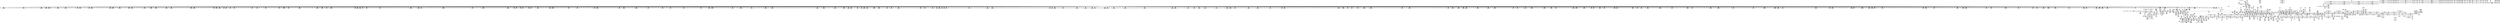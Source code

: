digraph {
	CE0x518afe0 [shape=record,shape=Mrecord,label="{CE0x518afe0|VOIDTB_TE_array:_GCE___func__.may_link_private_unnamed_addr_constant_9_x_i8_c_may_link_00_,_align_1:_elem_0:default:}"]
	CE0x5156ec0 [shape=record,shape=Mrecord,label="{CE0x5156ec0|56:_i8*,_:_CRE_888,889_}"]
	CE0x513dcb0 [shape=record,shape=Mrecord,label="{CE0x513dcb0|104:_%struct.inode*,_:_CRE_169,170_}"]
	CE0x517d2f0 [shape=record,shape=Mrecord,label="{CE0x517d2f0|i64*_getelementptr_inbounds_(_11_x_i64_,_11_x_i64_*___llvm_gcov_ctr125,_i64_0,_i64_10)|*Constant*|*SummSource*}"]
	CE0x513c9b0 [shape=record,shape=Mrecord,label="{CE0x513c9b0|104:_%struct.inode*,_:_CRE_153,154_}"]
	CE0x513b170 [shape=record,shape=Mrecord,label="{CE0x513b170|104:_%struct.inode*,_:_CRE_90,91_}"]
	CE0x510ad50 [shape=record,shape=Mrecord,label="{CE0x510ad50|56:_i8*,_:_CRE_879,880_}"]
	CE0x5103a50 [shape=record,shape=Mrecord,label="{CE0x5103a50|56:_i8*,_:_CRE_567,568_}"]
	CE0x50e99e0 [shape=record,shape=Mrecord,label="{CE0x50e99e0|current_sid:_tmp9|security/selinux/hooks.c,218}"]
	CE0x518d560 [shape=record,shape=Mrecord,label="{CE0x518d560|may_link:_tmp22|security/selinux/hooks.c,1797|*SummSink*}"]
	CE0x516e4e0 [shape=record,shape=Mrecord,label="{CE0x516e4e0|may_link:_dentry2|security/selinux/hooks.c,1773|*SummSink*}"]
	CE0x50c01a0 [shape=record,shape=Mrecord,label="{CE0x50c01a0|56:_i8*,_:_CRE_286,287_}"]
	CE0x50d6580 [shape=record,shape=Mrecord,label="{CE0x50d6580|56:_i8*,_:_CRE_424,432_|*MultipleSource*|Function::may_link&Arg::dir::|Function::selinux_inode_unlink&Arg::dir::|security/selinux/hooks.c,1769}"]
	CE0x510b4c0 [shape=record,shape=Mrecord,label="{CE0x510b4c0|56:_i8*,_:_CRE_886,887_}"]
	CE0x50dbd80 [shape=record,shape=Mrecord,label="{CE0x50dbd80|may_link:_bb|*SummSource*}"]
	CE0x51a6060 [shape=record,shape=Mrecord,label="{CE0x51a6060|GLOBAL:_lockdep_rcu_suspicious|*Constant*|*SummSink*}"]
	CE0x51a2d60 [shape=record,shape=Mrecord,label="{CE0x51a2d60|i8*_getelementptr_inbounds_(_45_x_i8_,_45_x_i8_*_.str12,_i32_0,_i32_0)|*Constant*|*SummSource*}"]
	CE0x5106e40 [shape=record,shape=Mrecord,label="{CE0x5106e40|56:_i8*,_:_CRE_656,664_|*MultipleSource*|Function::may_link&Arg::dir::|Function::selinux_inode_unlink&Arg::dir::|security/selinux/hooks.c,1769}"]
	CE0x5138c30 [shape=record,shape=Mrecord,label="{CE0x5138c30|0:_i32,_4:_i32,_8:_i32,_12:_i32,_:_CMRE_4,8_|*MultipleSource*|security/selinux/hooks.c,218|security/selinux/hooks.c,218|security/selinux/hooks.c,220}"]
	CE0x5140110 [shape=record,shape=Mrecord,label="{CE0x5140110|__llvm_gcov_indirect_counter_increment:_counters|Function::__llvm_gcov_indirect_counter_increment&Arg::counters::}"]
	CE0x50d5180 [shape=record,shape=Mrecord,label="{CE0x50d5180|56:_i8*,_:_CRE_181,182_}"]
	CE0x50ccf10 [shape=record,shape=Mrecord,label="{CE0x50ccf10|i64*_getelementptr_inbounds_(_14_x_i64_,_14_x_i64_*___llvm_gcov_ctr219,_i64_0,_i64_0)|*Constant*}"]
	CE0x5162c80 [shape=record,shape=Mrecord,label="{CE0x5162c80|28:_i32,_:_CRE_83,84_}"]
	CE0x50bc320 [shape=record,shape=Mrecord,label="{CE0x50bc320|i64*_getelementptr_inbounds_(_2_x_i64_,_2_x_i64_*___llvm_gcov_ctr222,_i64_0,_i64_1)|*Constant*}"]
	CE0x5156970 [shape=record,shape=Mrecord,label="{CE0x5156970|56:_i8*,_:_CRE_883,884_}"]
	CE0x50cfdf0 [shape=record,shape=Mrecord,label="{CE0x50cfdf0|may_link:_dir|Function::may_link&Arg::dir::}"]
	CE0x50d9c80 [shape=record,shape=Mrecord,label="{CE0x50d9c80|56:_i8*,_:_CRE_301,302_}"]
	CE0x517bf20 [shape=record,shape=Mrecord,label="{CE0x517bf20|_call_void___llvm_gcov_indirect_counter_increment(i32*___llvm_gcov_global_state_pred221,_i64**_getelementptr_inbounds_(_4_x_i64*_,_4_x_i64*_*___llvm_gcda_edge_table220,_i64_0,_i64_3)),_!dbg_!27747|security/selinux/hooks.c,1789|*SummSink*}"]
	CE0x5131230 [shape=record,shape=Mrecord,label="{CE0x5131230|current_sid:_tmp4|security/selinux/hooks.c,218|*SummSink*}"]
	CE0x50b8300 [shape=record,shape=Mrecord,label="{CE0x50b8300|may_link:_tmp12|security/selinux/hooks.c,1779|*SummSource*}"]
	CE0x50c7860 [shape=record,shape=Mrecord,label="{CE0x50c7860|56:_i8*,_:_CRE_160,161_}"]
	CE0x5139930 [shape=record,shape=Mrecord,label="{CE0x5139930|may_link:_d_inode|security/selinux/hooks.c,1770|*SummSource*}"]
	CE0x510be50 [shape=record,shape=Mrecord,label="{CE0x510be50|56:_i8*,_:_CRE_895,896_}"]
	CE0x514fb80 [shape=record,shape=Mrecord,label="{CE0x514fb80|56:_i8*,_:_CRE_589,590_}"]
	CE0x518ea50 [shape=record,shape=Mrecord,label="{CE0x518ea50|may_link:_sid10|security/selinux/hooks.c,1797|*SummSink*}"]
	"CONST[source:0(mediator),value:2(dynamic)][purpose:{object}]"
	CE0x516e450 [shape=record,shape=Mrecord,label="{CE0x516e450|may_link:_dentry2|security/selinux/hooks.c,1773|*SummSource*}"]
	CE0x513af50 [shape=record,shape=Mrecord,label="{CE0x513af50|104:_%struct.inode*,_:_CRE_89,90_}"]
	CE0x50ef520 [shape=record,shape=Mrecord,label="{CE0x50ef520|56:_i8*,_:_CRE_143,144_}"]
	CE0x51a3400 [shape=record,shape=Mrecord,label="{CE0x51a3400|i64*_getelementptr_inbounds_(_11_x_i64_,_11_x_i64_*___llvm_gcov_ctr125,_i64_0,_i64_9)|*Constant*|*SummSink*}"]
	CE0x5169720 [shape=record,shape=Mrecord,label="{CE0x5169720|_switch_i32_%kind,_label_%sw.default_i32_0,_label_%sw.bb_i32_1,_label_%sw.bb7_i32_2,_label_%sw.bb8_,_!dbg_!27741|security/selinux/hooks.c,1781}"]
	CE0x51977d0 [shape=record,shape=Mrecord,label="{CE0x51977d0|may_link:_tmp24|security/selinux/hooks.c,1797|*SummSource*}"]
	CE0x5113ea0 [shape=record,shape=Mrecord,label="{CE0x5113ea0|56:_i8*,_:_CRE_224,232_|*MultipleSource*|*LoadInst*|security/selinux/hooks.c,1770|security/selinux/hooks.c,1770}"]
	CE0x50bbff0 [shape=record,shape=Mrecord,label="{CE0x50bbff0|selinux_inode_unlink:_bb|*SummSource*}"]
	CE0x517fca0 [shape=record,shape=Mrecord,label="{CE0x517fca0|current_sid:_tmp21|security/selinux/hooks.c,218}"]
	CE0x5173a60 [shape=record,shape=Mrecord,label="{CE0x5173a60|avc_has_perm:_tsid|Function::avc_has_perm&Arg::tsid::|*SummSource*}"]
	CE0x51351f0 [shape=record,shape=Mrecord,label="{CE0x51351f0|104:_%struct.inode*,_:_CRE_221,222_}"]
	CE0x50c4060 [shape=record,shape=Mrecord,label="{CE0x50c4060|56:_i8*,_:_CRE_16,24_|*MultipleSource*|Function::may_link&Arg::dir::|Function::selinux_inode_unlink&Arg::dir::|security/selinux/hooks.c,1769}"]
	CE0x5164fe0 [shape=record,shape=Mrecord,label="{CE0x5164fe0|28:_i32,_:_CRE_117,118_}"]
	CE0x513e630 [shape=record,shape=Mrecord,label="{CE0x513e630|104:_%struct.inode*,_:_CRE_177,178_}"]
	CE0x51040d0 [shape=record,shape=Mrecord,label="{CE0x51040d0|56:_i8*,_:_CRE_575,576_}"]
	CE0x5117390 [shape=record,shape=Mrecord,label="{CE0x5117390|56:_i8*,_:_CRE_56,64_|*MultipleSource*|*LoadInst*|security/selinux/hooks.c,1770|security/selinux/hooks.c,1770}"]
	CE0x50c5f20 [shape=record,shape=Mrecord,label="{CE0x50c5f20|may_link:_i_security|security/selinux/hooks.c,1769|*SummSource*}"]
	CE0x50d7640 [shape=record,shape=Mrecord,label="{CE0x50d7640|56:_i8*,_:_CRE_478,479_}"]
	CE0x519ce60 [shape=record,shape=Mrecord,label="{CE0x519ce60|may_link:_sclass|security/selinux/hooks.c,1797|*SummSource*}"]
	CE0x5167fd0 [shape=record,shape=Mrecord,label="{CE0x5167fd0|may_link:_tmp20|security/selinux/hooks.c,1793|*SummSource*}"]
	CE0x50c1380 [shape=record,shape=Mrecord,label="{CE0x50c1380|56:_i8*,_:_CRE_195,196_}"]
	CE0x519cc40 [shape=record,shape=Mrecord,label="{CE0x519cc40|i32_4|*Constant*|*SummSink*}"]
	CE0x512e9e0 [shape=record,shape=Mrecord,label="{CE0x512e9e0|current_sid:_tmp1|*SummSink*}"]
	CE0x51428f0 [shape=record,shape=Mrecord,label="{CE0x51428f0|_call_void___llvm_gcov_indirect_counter_increment(i32*___llvm_gcov_global_state_pred221,_i64**_getelementptr_inbounds_(_4_x_i64*_,_4_x_i64*_*___llvm_gcda_edge_table220,_i64_0,_i64_1)),_!dbg_!27742|security/selinux/hooks.c,1783|*SummSink*}"]
	CE0x5145590 [shape=record,shape=Mrecord,label="{CE0x5145590|56:_i8*,_:_CRE_260,261_}"]
	CE0x50db900 [shape=record,shape=Mrecord,label="{CE0x50db900|__llvm_gcov_indirect_counter_increment:_pred|*SummSource*}"]
	CE0x50bb890 [shape=record,shape=Mrecord,label="{CE0x50bb890|selinux_inode_unlink:_bb}"]
	CE0x513ad30 [shape=record,shape=Mrecord,label="{CE0x513ad30|104:_%struct.inode*,_:_CRE_88,89_}"]
	CE0x50d42a0 [shape=record,shape=Mrecord,label="{CE0x50d42a0|56:_i8*,_:_CRE_167,168_}"]
	CE0x5154a30 [shape=record,shape=Mrecord,label="{CE0x5154a30|56:_i8*,_:_CRE_816,824_|*MultipleSource*|*LoadInst*|security/selinux/hooks.c,1770|security/selinux/hooks.c,1770}"]
	CE0x514c150 [shape=record,shape=Mrecord,label="{CE0x514c150|56:_i8*,_:_CRE_488,496_|*MultipleSource*|*LoadInst*|security/selinux/hooks.c,1770|security/selinux/hooks.c,1770}"]
	CE0x51336a0 [shape=record,shape=Mrecord,label="{CE0x51336a0|104:_%struct.inode*,_:_CRE_198,199_}"]
	CE0x515d130 [shape=record,shape=Mrecord,label="{CE0x515d130|56:_i8*,_:_CRE_982,983_}"]
	CE0x51a45c0 [shape=record,shape=Mrecord,label="{CE0x51a45c0|current_sid:_tmp15|security/selinux/hooks.c,218}"]
	CE0x519a4f0 [shape=record,shape=Mrecord,label="{CE0x519a4f0|current_sid:_call|security/selinux/hooks.c,218|*SummSource*}"]
	CE0x518d5d0 [shape=record,shape=Mrecord,label="{CE0x518d5d0|may_link:_tmp23|security/selinux/hooks.c,1797|*SummSink*}"]
	CE0x50c8fe0 [shape=record,shape=Mrecord,label="{CE0x50c8fe0|56:_i8*,_:_CRE_120,128_|*MultipleSource*|Function::may_link&Arg::dir::|Function::selinux_inode_unlink&Arg::dir::|security/selinux/hooks.c,1769}"]
	CE0x50e4630 [shape=record,shape=Mrecord,label="{CE0x50e4630|_ret_i32_%call,_!dbg_!27714|security/selinux/hooks.c,2774|*SummSink*}"]
	CE0x5163080 [shape=record,shape=Mrecord,label="{CE0x5163080|28:_i32,_:_CRE_87,88_}"]
	CE0x513d590 [shape=record,shape=Mrecord,label="{CE0x513d590|104:_%struct.inode*,_:_CRE_163,164_}"]
	CE0x519b860 [shape=record,shape=Mrecord,label="{CE0x519b860|may_link:_tmp25|security/selinux/hooks.c,1797}"]
	CE0x5166bf0 [shape=record,shape=Mrecord,label="{CE0x5166bf0|may_link:_tmp10|security/selinux/hooks.c,1778}"]
	CE0x5130a30 [shape=record,shape=Mrecord,label="{CE0x5130a30|current_sid:_land.lhs.true2}"]
	CE0x519f5d0 [shape=record,shape=Mrecord,label="{CE0x519f5d0|current_sid:_do.body}"]
	CE0x51502f0 [shape=record,shape=Mrecord,label="{CE0x51502f0|56:_i8*,_:_CRE_596,597_}"]
	CE0x5168f30 [shape=record,shape=Mrecord,label="{CE0x5168f30|GLOBAL:___llvm_gcov_global_state_pred221|Global_var:__llvm_gcov_global_state_pred221|*SummSource*}"]
	CE0x5151940 [shape=record,shape=Mrecord,label="{CE0x5151940|56:_i8*,_:_CRE_617,618_}"]
	CE0x50e9ae0 [shape=record,shape=Mrecord,label="{CE0x50e9ae0|current_sid:_tmp9|security/selinux/hooks.c,218|*SummSource*}"]
	CE0x50d7980 [shape=record,shape=Mrecord,label="{CE0x50d7980|56:_i8*,_:_CRE_482,483_}"]
	CE0x5105380 [shape=record,shape=Mrecord,label="{CE0x5105380|56:_i8*,_:_CRE_598,599_}"]
	CE0x510ab30 [shape=record,shape=Mrecord,label="{CE0x510ab30|56:_i8*,_:_CRE_877,878_}"]
	CE0x5161680 [shape=record,shape=Mrecord,label="{CE0x5161680|28:_i32,_:_CRE_61,62_}"]
	CE0x5116500 [shape=record,shape=Mrecord,label="{CE0x5116500|may_link:_i_security1|security/selinux/hooks.c,1770|*SummSink*}"]
	CE0x515fbd0 [shape=record,shape=Mrecord,label="{CE0x515fbd0|28:_i32,_:_CRE_20,21_}"]
	CE0x515c6d0 [shape=record,shape=Mrecord,label="{CE0x515c6d0|56:_i8*,_:_CRE_960,968_|*MultipleSource*|*LoadInst*|security/selinux/hooks.c,1770|security/selinux/hooks.c,1770}"]
	CE0x50e74f0 [shape=record,shape=Mrecord,label="{CE0x50e74f0|current_sid:_tmp14|security/selinux/hooks.c,218|*SummSource*}"]
	CE0x50ddea0 [shape=record,shape=Mrecord,label="{CE0x50ddea0|56:_i8*,_:_CRE_934,935_}"]
	CE0x517e900 [shape=record,shape=Mrecord,label="{CE0x517e900|GLOBAL:_get_current|*Constant*|*SummSink*}"]
	CE0x50da3d0 [shape=record,shape=Mrecord,label="{CE0x50da3d0|56:_i8*,_:_CRE_310,311_}"]
	CE0x5137ec0 [shape=record,shape=Mrecord,label="{CE0x5137ec0|may_link:_tmp4|*LoadInst*|security/selinux/hooks.c,1770|*SummSource*}"]
	CE0x51166e0 [shape=record,shape=Mrecord,label="{CE0x51166e0|may_link:_tmp15|security/selinux/hooks.c,1783|*SummSink*}"]
	CE0x5151c70 [shape=record,shape=Mrecord,label="{CE0x5151c70|56:_i8*,_:_CRE_620,621_}"]
	CE0x510dd20 [shape=record,shape=Mrecord,label="{CE0x510dd20|56:_i8*,_:_CRE_924,925_}"]
	CE0x5174a10 [shape=record,shape=Mrecord,label="{CE0x5174a10|avc_has_perm:_auditdata|Function::avc_has_perm&Arg::auditdata::}"]
	CE0x50c2c10 [shape=record,shape=Mrecord,label="{CE0x50c2c10|56:_i8*,_:_CRE_177,178_}"]
	CE0x516ed80 [shape=record,shape=Mrecord,label="{CE0x516ed80|i64_1048576|*Constant*}"]
	CE0x51571f0 [shape=record,shape=Mrecord,label="{CE0x51571f0|56:_i8*,_:_CRE_891,892_}"]
	CE0x5105a00 [shape=record,shape=Mrecord,label="{CE0x5105a00|56:_i8*,_:_CRE_606,607_}"]
	CE0x50f5060 [shape=record,shape=Mrecord,label="{CE0x50f5060|56:_i8*,_:_CRE_243,244_}"]
	CE0x5111060 [shape=record,shape=Mrecord,label="{CE0x5111060|56:_i8*,_:_CRE_1000,1008_|*MultipleSource*|Function::may_link&Arg::dir::|Function::selinux_inode_unlink&Arg::dir::|security/selinux/hooks.c,1769}"]
	CE0x51a27e0 [shape=record,shape=Mrecord,label="{CE0x51a27e0|i32_218|*Constant*|*SummSink*}"]
	CE0x50ec8a0 [shape=record,shape=Mrecord,label="{CE0x50ec8a0|current_sid:_tobool1|security/selinux/hooks.c,218|*SummSource*}"]
	CE0x5161780 [shape=record,shape=Mrecord,label="{CE0x5161780|28:_i32,_:_CRE_62,63_}"]
	CE0x50c6440 [shape=record,shape=Mrecord,label="{CE0x50c6440|GLOBAL:___llvm_gcov_ctr125|Global_var:__llvm_gcov_ctr125}"]
	CE0x5109a00 [shape=record,shape=Mrecord,label="{CE0x5109a00|56:_i8*,_:_CRE_856,864_|*MultipleSource*|Function::may_link&Arg::dir::|Function::selinux_inode_unlink&Arg::dir::|security/selinux/hooks.c,1769}"]
	CE0x5136490 [shape=record,shape=Mrecord,label="{CE0x5136490|104:_%struct.inode*,_:_CRE_288,296_|*MultipleSource*|Function::may_link&Arg::dentry::|Function::selinux_inode_unlink&Arg::dentry::|security/selinux/hooks.c,1770}"]
	CE0x50bff30 [shape=record,shape=Mrecord,label="{CE0x50bff30|56:_i8*,_:_CRE_283,284_}"]
	CE0x510ae60 [shape=record,shape=Mrecord,label="{CE0x510ae60|56:_i8*,_:_CRE_880,881_}"]
	CE0x50dbd10 [shape=record,shape=Mrecord,label="{CE0x50dbd10|may_link:_bb}"]
	CE0x5148670 [shape=record,shape=Mrecord,label="{CE0x5148670|56:_i8*,_:_CRE_306,307_}"]
	CE0x50d8400 [shape=record,shape=Mrecord,label="{CE0x50d8400|56:_i8*,_:_CRE_508,512_|*MultipleSource*|Function::may_link&Arg::dir::|Function::selinux_inode_unlink&Arg::dir::|security/selinux/hooks.c,1769}"]
	CE0x50dcda0 [shape=record,shape=Mrecord,label="{CE0x50dcda0|current_sid:_entry|*SummSource*}"]
	CE0x519d7b0 [shape=record,shape=Mrecord,label="{CE0x519d7b0|current_sid:_land.lhs.true|*SummSource*}"]
	CE0x514e200 [shape=record,shape=Mrecord,label="{CE0x514e200|56:_i8*,_:_CRE_565,566_}"]
	CE0x513cfa0 [shape=record,shape=Mrecord,label="{CE0x513cfa0|104:_%struct.inode*,_:_CRE_158,159_}"]
	CE0x51068a0 [shape=record,shape=Mrecord,label="{CE0x51068a0|56:_i8*,_:_CRE_624,628_|*MultipleSource*|Function::may_link&Arg::dir::|Function::selinux_inode_unlink&Arg::dir::|security/selinux/hooks.c,1769}"]
	CE0x5163880 [shape=record,shape=Mrecord,label="{CE0x5163880|28:_i32,_:_CRE_95,96_}"]
	CE0x5172f10 [shape=record,shape=Mrecord,label="{CE0x5172f10|i32_(i32,_i32,_i16,_i32,_%struct.common_audit_data*)*_bitcast_(i32_(i32,_i32,_i16,_i32,_%struct.common_audit_data.495*)*_avc_has_perm_to_i32_(i32,_i32,_i16,_i32,_%struct.common_audit_data*)*)|*Constant*|*SummSink*}"]
	CE0x51055f0 [shape=record,shape=Mrecord,label="{CE0x51055f0|56:_i8*,_:_CRE_601,602_}"]
	CE0x50c2e80 [shape=record,shape=Mrecord,label="{CE0x50c2e80|56:_i8*,_:_CRE_180,181_}"]
	CE0x5112670 [shape=record,shape=Mrecord,label="{CE0x5112670|56:_i8*,_:_CRE_190,191_}"]
	CE0x51802c0 [shape=record,shape=Mrecord,label="{CE0x51802c0|i32_22|*Constant*|*SummSource*}"]
	CE0x517bc90 [shape=record,shape=Mrecord,label="{CE0x517bc90|_call_void___llvm_gcov_indirect_counter_increment(i32*___llvm_gcov_global_state_pred221,_i64**_getelementptr_inbounds_(_4_x_i64*_,_4_x_i64*_*___llvm_gcda_edge_table220,_i64_0,_i64_3)),_!dbg_!27747|security/selinux/hooks.c,1789}"]
	CE0x510ec00 [shape=record,shape=Mrecord,label="{CE0x510ec00|56:_i8*,_:_CRE_899,900_}"]
	CE0x519a050 [shape=record,shape=Mrecord,label="{CE0x519a050|current_sid:_tmp13|security/selinux/hooks.c,218}"]
	CE0x5137ff0 [shape=record,shape=Mrecord,label="{CE0x5137ff0|may_link:_tmp4|*LoadInst*|security/selinux/hooks.c,1770|*SummSink*}"]
	CE0x5114aa0 [shape=record,shape=Mrecord,label="{CE0x5114aa0|56:_i8*,_:_CRE_128,136_|*MultipleSource*|*LoadInst*|security/selinux/hooks.c,1770|security/selinux/hooks.c,1770}"]
	CE0x5139340 [shape=record,shape=Mrecord,label="{CE0x5139340|may_link:_tmp14|security/selinux/hooks.c,1783}"]
	CE0x512d960 [shape=record,shape=Mrecord,label="{CE0x512d960|current_sid:_tmp3}"]
	CE0x50c5770 [shape=record,shape=Mrecord,label="{CE0x50c5770|current_sid:_tmp1}"]
	CE0x50d5940 [shape=record,shape=Mrecord,label="{CE0x50d5940|56:_i8*,_:_CRE_360,376_|*MultipleSource*|Function::may_link&Arg::dir::|Function::selinux_inode_unlink&Arg::dir::|security/selinux/hooks.c,1769}"]
	CE0x50c0270 [shape=record,shape=Mrecord,label="{CE0x50c0270|56:_i8*,_:_CRE_287,288_}"]
	CE0x50c39d0 [shape=record,shape=Mrecord,label="{CE0x50c39d0|may_link:_tmp11|security/selinux/hooks.c,1778|*SummSource*}"]
	CE0x5168dd0 [shape=record,shape=Mrecord,label="{CE0x5168dd0|GLOBAL:___llvm_gcov_global_state_pred221|Global_var:__llvm_gcov_global_state_pred221}"]
	CE0x513c880 [shape=record,shape=Mrecord,label="{CE0x513c880|104:_%struct.inode*,_:_CRE_152,153_}"]
	CE0x517d0d0 [shape=record,shape=Mrecord,label="{CE0x517d0d0|i64*_getelementptr_inbounds_(_11_x_i64_,_11_x_i64_*___llvm_gcov_ctr125,_i64_0,_i64_10)|*Constant*}"]
	CE0x514b2b0 [shape=record,shape=Mrecord,label="{CE0x514b2b0|56:_i8*,_:_CRE_475,476_}"]
	CE0x5180440 [shape=record,shape=Mrecord,label="{CE0x5180440|current_sid:_security|security/selinux/hooks.c,218}"]
	CE0x5171b70 [shape=record,shape=Mrecord,label="{CE0x5171b70|may_link:_u|security/selinux/hooks.c,1773|*SummSink*}"]
	CE0x517c1c0 [shape=record,shape=Mrecord,label="{CE0x517c1c0|get_current:_tmp2}"]
	CE0x517c750 [shape=record,shape=Mrecord,label="{CE0x517c750|_call_void_mcount()_#3|*SummSource*}"]
	CE0x516ef00 [shape=record,shape=Mrecord,label="{CE0x516ef00|i64_1048576|*Constant*|*SummSource*}"]
	CE0x50c8050 [shape=record,shape=Mrecord,label="{CE0x50c8050|current_sid:_tmp5|security/selinux/hooks.c,218|*SummSource*}"]
	CE0x519dfd0 [shape=record,shape=Mrecord,label="{CE0x519dfd0|may_link:_retval.0|*SummSource*}"]
	CE0x5155170 [shape=record,shape=Mrecord,label="{CE0x5155170|56:_i8*,_:_CRE_848,856_|*MultipleSource*|*LoadInst*|security/selinux/hooks.c,1770|security/selinux/hooks.c,1770}"]
	CE0x50e2730 [shape=record,shape=Mrecord,label="{CE0x50e2730|may_link:_call|security/selinux/hooks.c,1765}"]
	CE0x50dae90 [shape=record,shape=Mrecord,label="{CE0x50dae90|may_link:_sw.epilog|*SummSink*}"]
	CE0x51a5d80 [shape=record,shape=Mrecord,label="{CE0x51a5d80|GLOBAL:_lockdep_rcu_suspicious|*Constant*}"]
	CE0x50d6740 [shape=record,shape=Mrecord,label="{CE0x50d6740|56:_i8*,_:_CRE_432,440_|*MultipleSource*|Function::may_link&Arg::dir::|Function::selinux_inode_unlink&Arg::dir::|security/selinux/hooks.c,1769}"]
	CE0x516e310 [shape=record,shape=Mrecord,label="{CE0x516e310|may_link:_tobool|security/selinux/hooks.c,1776|*SummSink*}"]
	CE0x50d1ed0 [shape=record,shape=Mrecord,label="{CE0x50d1ed0|may_link:_dentry|Function::may_link&Arg::dentry::}"]
	CE0x517b4d0 [shape=record,shape=Mrecord,label="{CE0x517b4d0|may_link:_tmp17|security/selinux/hooks.c,1786|*SummSink*}"]
	CE0x5178160 [shape=record,shape=Mrecord,label="{CE0x5178160|__llvm_gcov_indirect_counter_increment:_bb4|*SummSource*}"]
	CE0x50d45d0 [shape=record,shape=Mrecord,label="{CE0x50d45d0|56:_i8*,_:_CRE_170,171_}"]
	CE0x514f630 [shape=record,shape=Mrecord,label="{CE0x514f630|56:_i8*,_:_CRE_584,585_}"]
	CE0x510b190 [shape=record,shape=Mrecord,label="{CE0x510b190|56:_i8*,_:_CRE_883,884_}"]
	CE0x510e380 [shape=record,shape=Mrecord,label="{CE0x510e380|56:_i8*,_:_CRE_930,931_}"]
	CE0x5156420 [shape=record,shape=Mrecord,label="{CE0x5156420|56:_i8*,_:_CRE_878,879_}"]
	CE0x514f850 [shape=record,shape=Mrecord,label="{CE0x514f850|56:_i8*,_:_CRE_586,587_}"]
	CE0x5133b60 [shape=record,shape=Mrecord,label="{CE0x5133b60|104:_%struct.inode*,_:_CRE_202,203_}"]
	CE0x5138660 [shape=record,shape=Mrecord,label="{CE0x5138660|current_sid:_sid|security/selinux/hooks.c,220}"]
	CE0x50c0340 [shape=record,shape=Mrecord,label="{CE0x50c0340|56:_i8*,_:_CRE_288,289_}"]
	CE0x51659b0 [shape=record,shape=Mrecord,label="{CE0x51659b0|28:_i32,_:_CRE_152,160_|*MultipleSource*|*LoadInst*|security/selinux/hooks.c,1769|security/selinux/hooks.c,1769|security/selinux/hooks.c,1777}"]
	CE0x50de530 [shape=record,shape=Mrecord,label="{CE0x50de530|56:_i8*,_:_CRE_960,968_|*MultipleSource*|Function::may_link&Arg::dir::|Function::selinux_inode_unlink&Arg::dir::|security/selinux/hooks.c,1769}"]
	CE0x514d400 [shape=record,shape=Mrecord,label="{CE0x514d400|56:_i8*,_:_CRE_553,554_}"]
	CE0x5112cd0 [shape=record,shape=Mrecord,label="{CE0x5112cd0|56:_i8*,_:_CRE_196,197_}"]
	CE0x50cd7e0 [shape=record,shape=Mrecord,label="{CE0x50cd7e0|56:_i8*,_:_CRE_32,40_|*MultipleSource*|Function::may_link&Arg::dir::|Function::selinux_inode_unlink&Arg::dir::|security/selinux/hooks.c,1769}"]
	CE0x514edb0 [shape=record,shape=Mrecord,label="{CE0x514edb0|56:_i8*,_:_CRE_576,577_}"]
	CE0x51a3dd0 [shape=record,shape=Mrecord,label="{CE0x51a3dd0|current_sid:_tmp18|security/selinux/hooks.c,218}"]
	CE0x50e97d0 [shape=record,shape=Mrecord,label="{CE0x50e97d0|i64_4|*Constant*|*SummSource*}"]
	CE0x513f5a0 [shape=record,shape=Mrecord,label="{CE0x513f5a0|104:_%struct.inode*,_:_CRE_190,191_}"]
	CE0x5162780 [shape=record,shape=Mrecord,label="{CE0x5162780|28:_i32,_:_CRE_78,79_}"]
	CE0x5175080 [shape=record,shape=Mrecord,label="{CE0x5175080|_ret_i32_%retval.0,_!dbg_!27728|security/selinux/avc.c,775|*SummSink*}"]
	CE0x51979d0 [shape=record,shape=Mrecord,label="{CE0x51979d0|may_link:_tmp24|security/selinux/hooks.c,1797|*SummSink*}"]
	CE0x50cdb40 [shape=record,shape=Mrecord,label="{CE0x50cdb40|56:_i8*,_:_CRE_48,56_|*MultipleSource*|Function::may_link&Arg::dir::|Function::selinux_inode_unlink&Arg::dir::|security/selinux/hooks.c,1769}"]
	CE0x50d8210 [shape=record,shape=Mrecord,label="{CE0x50d8210|56:_i8*,_:_CRE_504,508_|*MultipleSource*|Function::may_link&Arg::dir::|Function::selinux_inode_unlink&Arg::dir::|security/selinux/hooks.c,1769}"]
	CE0x5151610 [shape=record,shape=Mrecord,label="{CE0x5151610|56:_i8*,_:_CRE_614,615_}"]
	CE0x515dfd0 [shape=record,shape=Mrecord,label="{CE0x515dfd0|may_link:_sid4|security/selinux/hooks.c,1777}"]
	CE0x50c7d40 [shape=record,shape=Mrecord,label="{CE0x50c7d40|56:_i8*,_:_CRE_166,167_}"]
	CE0x5147460 [shape=record,shape=Mrecord,label="{CE0x5147460|56:_i8*,_:_CRE_289,290_}"]
	CE0x515c0b0 [shape=record,shape=Mrecord,label="{CE0x515c0b0|56:_i8*,_:_CRE_935,936_}"]
	CE0x50c76c0 [shape=record,shape=Mrecord,label="{CE0x50c76c0|56:_i8*,_:_CRE_158,159_}"]
	CE0x5107700 [shape=record,shape=Mrecord,label="{CE0x5107700|56:_i8*,_:_CRE_688,692_|*MultipleSource*|Function::may_link&Arg::dir::|Function::selinux_inode_unlink&Arg::dir::|security/selinux/hooks.c,1769}"]
	CE0x50ddbc0 [shape=record,shape=Mrecord,label="{CE0x50ddbc0|i32_-1|*Constant*}"]
	CE0x50c9310 [shape=record,shape=Mrecord,label="{CE0x50c9310|56:_i8*,_:_CRE_136,137_}"]
	CE0x515e460 [shape=record,shape=Mrecord,label="{CE0x515e460|28:_i32,_:_CRE_8,9_}"]
	CE0x50c5be0 [shape=record,shape=Mrecord,label="{CE0x50c5be0|i32_0|*Constant*|*SummSource*}"]
	CE0x513a470 [shape=record,shape=Mrecord,label="{CE0x513a470|104:_%struct.inode*,_:_CRE_40,48_|*MultipleSource*|Function::may_link&Arg::dentry::|Function::selinux_inode_unlink&Arg::dentry::|security/selinux/hooks.c,1770}"]
	CE0x5161d80 [shape=record,shape=Mrecord,label="{CE0x5161d80|28:_i32,_:_CRE_68,69_}"]
	CE0x5109000 [shape=record,shape=Mrecord,label="{CE0x5109000|56:_i8*,_:_CRE_816,824_|*MultipleSource*|Function::may_link&Arg::dir::|Function::selinux_inode_unlink&Arg::dir::|security/selinux/hooks.c,1769}"]
	CE0x5106700 [shape=record,shape=Mrecord,label="{CE0x5106700|56:_i8*,_:_CRE_622,623_}"]
	CE0x50e7660 [shape=record,shape=Mrecord,label="{CE0x50e7660|current_sid:_tmp14|security/selinux/hooks.c,218|*SummSink*}"]
	CE0x5113220 [shape=record,shape=Mrecord,label="{CE0x5113220|56:_i8*,_:_CRE_201,202_}"]
	CE0x5148ab0 [shape=record,shape=Mrecord,label="{CE0x5148ab0|56:_i8*,_:_CRE_310,311_}"]
	CE0x5164430 [shape=record,shape=Mrecord,label="{CE0x5164430|28:_i32,_:_CRE_106,107_}"]
	CE0x518b7b0 [shape=record,shape=Mrecord,label="{CE0x518b7b0|may_link:_tmp22|security/selinux/hooks.c,1797|*SummSource*}"]
	CE0x5109600 [shape=record,shape=Mrecord,label="{CE0x5109600|56:_i8*,_:_CRE_840,848_|*MultipleSource*|Function::may_link&Arg::dir::|Function::selinux_inode_unlink&Arg::dir::|security/selinux/hooks.c,1769}"]
	CE0x5104a90 [shape=record,shape=Mrecord,label="{CE0x5104a90|56:_i8*,_:_CRE_587,588_}"]
	CE0x518e7c0 [shape=record,shape=Mrecord,label="{CE0x518e7c0|may_link:_sid10|security/selinux/hooks.c,1797}"]
	CE0x5102940 [shape=record,shape=Mrecord,label="{CE0x5102940|56:_i8*,_:_CRE_540,544_|*MultipleSource*|Function::may_link&Arg::dir::|Function::selinux_inode_unlink&Arg::dir::|security/selinux/hooks.c,1769}"]
	CE0x5171c70 [shape=record,shape=Mrecord,label="{CE0x5171c70|GLOBAL:___llvm_gcov_ctr219|Global_var:__llvm_gcov_ctr219}"]
	CE0x514e750 [shape=record,shape=Mrecord,label="{CE0x514e750|56:_i8*,_:_CRE_570,571_}"]
	CE0x510a2e0 [shape=record,shape=Mrecord,label="{CE0x510a2e0|56:_i8*,_:_CRE_869,870_}"]
	CE0x50db000 [shape=record,shape=Mrecord,label="{CE0x50db000|may_link:_return|*SummSource*}"]
	CE0x5173670 [shape=record,shape=Mrecord,label="{CE0x5173670|avc_has_perm:_ssid|Function::avc_has_perm&Arg::ssid::|*SummSource*}"]
	CE0x50c0000 [shape=record,shape=Mrecord,label="{CE0x50c0000|56:_i8*,_:_CRE_284,285_}"]
	CE0x50c4190 [shape=record,shape=Mrecord,label="{CE0x50c4190|may_link:_tmp9|security/selinux/hooks.c,1778|*SummSource*}"]
	CE0x5155840 [shape=record,shape=Mrecord,label="{CE0x5155840|56:_i8*,_:_CRE_868,869_}"]
	CE0x5114270 [shape=record,shape=Mrecord,label="{CE0x5114270|56:_i8*,_:_CRE_241,242_}"]
	CE0x51704b0 [shape=record,shape=Mrecord,label="{CE0x51704b0|may_link:_tmp21|security/selinux/hooks.c,1793|*SummSink*}"]
	CE0x5178f60 [shape=record,shape=Mrecord,label="{CE0x5178f60|may_link:_tmp16|security/selinux/hooks.c,1786|*SummSource*}"]
	CE0x50cc9d0 [shape=record,shape=Mrecord,label="{CE0x50cc9d0|i64*_getelementptr_inbounds_(_2_x_i64_,_2_x_i64_*___llvm_gcov_ctr222,_i64_0,_i64_0)|*Constant*}"]
	CE0x4901100 [shape=record,shape=Mrecord,label="{CE0x4901100|selinux_inode_unlink:_tmp2|*SummSource*}"]
	CE0x50da4a0 [shape=record,shape=Mrecord,label="{CE0x50da4a0|56:_i8*,_:_CRE_311,312_}"]
	CE0x5150c80 [shape=record,shape=Mrecord,label="{CE0x5150c80|56:_i8*,_:_CRE_605,606_}"]
	CE0x51884a0 [shape=record,shape=Mrecord,label="{CE0x51884a0|get_current:_tmp2|*SummSink*}"]
	CE0x50b8a40 [shape=record,shape=Mrecord,label="{CE0x50b8a40|may_link:_tmp13|security/selinux/hooks.c,1779|*SummSource*}"]
	CE0x50d53a0 [shape=record,shape=Mrecord,label="{CE0x50d53a0|56:_i8*,_:_CRE_183,184_}"]
	CE0x5150fb0 [shape=record,shape=Mrecord,label="{CE0x5150fb0|56:_i8*,_:_CRE_608,609_}"]
	CE0x519e7e0 [shape=record,shape=Mrecord,label="{CE0x519e7e0|i64*_getelementptr_inbounds_(_14_x_i64_,_14_x_i64_*___llvm_gcov_ctr219,_i64_0,_i64_13)|*Constant*}"]
	CE0x51a2450 [shape=record,shape=Mrecord,label="{CE0x51a2450|i8*_getelementptr_inbounds_(_25_x_i8_,_25_x_i8_*_.str3,_i32_0,_i32_0)|*Constant*|*SummSink*}"]
	CE0x5139860 [shape=record,shape=Mrecord,label="{CE0x5139860|may_link:_d_inode|security/selinux/hooks.c,1770}"]
	CE0x50e0210 [shape=record,shape=Mrecord,label="{CE0x50e0210|56:_i8*,_:_CRE_212,216_|*MultipleSource*|Function::may_link&Arg::dir::|Function::selinux_inode_unlink&Arg::dir::|security/selinux/hooks.c,1769}"]
	CE0x518ce10 [shape=record,shape=Mrecord,label="{CE0x518ce10|VOIDTB_TE_array:_GCE_.str64_private_unnamed_addr_constant_38_x_i8_c_014SELinux:_%s:_unrecognized_kind_%d_0A_00_,_align_1:_elem_0:default:}"]
	CE0x4901090 [shape=record,shape=Mrecord,label="{CE0x4901090|selinux_inode_unlink:_tmp2}"]
	CE0x51744e0 [shape=record,shape=Mrecord,label="{CE0x51744e0|_ret_i32_%retval.0,_!dbg_!27728|security/selinux/avc.c,775}"]
	CE0x517cc20 [shape=record,shape=Mrecord,label="{CE0x517cc20|get_current:_tmp}"]
	CE0x5102b00 [shape=record,shape=Mrecord,label="{CE0x5102b00|56:_i8*,_:_CRE_544,552_|*MultipleSource*|Function::may_link&Arg::dir::|Function::selinux_inode_unlink&Arg::dir::|security/selinux/hooks.c,1769}"]
	CE0x50dcb30 [shape=record,shape=Mrecord,label="{CE0x50dcb30|__llvm_gcov_indirect_counter_increment:_tmp}"]
	CE0x50f50d0 [shape=record,shape=Mrecord,label="{CE0x50f50d0|56:_i8*,_:_CRE_244,245_}"]
	CE0x5164210 [shape=record,shape=Mrecord,label="{CE0x5164210|28:_i32,_:_CRE_104,105_}"]
	CE0x517bdf0 [shape=record,shape=Mrecord,label="{CE0x517bdf0|_call_void___llvm_gcov_indirect_counter_increment(i32*___llvm_gcov_global_state_pred221,_i64**_getelementptr_inbounds_(_4_x_i64*_,_4_x_i64*_*___llvm_gcda_edge_table220,_i64_0,_i64_3)),_!dbg_!27747|security/selinux/hooks.c,1789|*SummSource*}"]
	CE0x5104c30 [shape=record,shape=Mrecord,label="{CE0x5104c30|56:_i8*,_:_CRE_589,590_}"]
	CE0x5110840 [shape=record,shape=Mrecord,label="{CE0x5110840|56:_i8*,_:_CRE_980,981_}"]
	CE0x50ef450 [shape=record,shape=Mrecord,label="{CE0x50ef450|56:_i8*,_:_CRE_142,143_}"]
	CE0x5102e80 [shape=record,shape=Mrecord,label="{CE0x5102e80|56:_i8*,_:_CRE_553,554_}"]
	CE0x514da90 [shape=record,shape=Mrecord,label="{CE0x514da90|56:_i8*,_:_CRE_558,559_}"]
	CE0x51501e0 [shape=record,shape=Mrecord,label="{CE0x51501e0|56:_i8*,_:_CRE_595,596_}"]
	CE0x510a3c0 [shape=record,shape=Mrecord,label="{CE0x510a3c0|56:_i8*,_:_CRE_870,871_}"]
	CE0x514c3c0 [shape=record,shape=Mrecord,label="{CE0x514c3c0|56:_i8*,_:_CRE_500,504_|*MultipleSource*|*LoadInst*|security/selinux/hooks.c,1770|security/selinux/hooks.c,1770}"]
	CE0x50da640 [shape=record,shape=Mrecord,label="{CE0x50da640|56:_i8*,_:_CRE_320,328_|*MultipleSource*|Function::may_link&Arg::dir::|Function::selinux_inode_unlink&Arg::dir::|security/selinux/hooks.c,1769}"]
	CE0x51a58e0 [shape=record,shape=Mrecord,label="{CE0x51a58e0|_call_void_lockdep_rcu_suspicious(i8*_getelementptr_inbounds_(_25_x_i8_,_25_x_i8_*_.str3,_i32_0,_i32_0),_i32_218,_i8*_getelementptr_inbounds_(_45_x_i8_,_45_x_i8_*_.str12,_i32_0,_i32_0))_#10,_!dbg_!27727|security/selinux/hooks.c,218|*SummSink*}"]
	CE0x50c3f50 [shape=record,shape=Mrecord,label="{CE0x50c3f50|56:_i8*,_:_CRE_12,16_|*MultipleSource*|Function::may_link&Arg::dir::|Function::selinux_inode_unlink&Arg::dir::|security/selinux/hooks.c,1769}"]
	CE0x5148230 [shape=record,shape=Mrecord,label="{CE0x5148230|56:_i8*,_:_CRE_302,303_}"]
	CE0x51171d0 [shape=record,shape=Mrecord,label="{CE0x51171d0|56:_i8*,_:_CRE_48,56_|*MultipleSource*|*LoadInst*|security/selinux/hooks.c,1770|security/selinux/hooks.c,1770}"]
	CE0x5114900 [shape=record,shape=Mrecord,label="{CE0x5114900|56:_i8*,_:_CRE_120,128_|*MultipleSource*|*LoadInst*|security/selinux/hooks.c,1770|security/selinux/hooks.c,1770}"]
	CE0x5110470 [shape=record,shape=Mrecord,label="{CE0x5110470|56:_i8*,_:_CRE_922,923_}"]
	CE0x5111af0 [shape=record,shape=Mrecord,label="{CE0x5111af0|56:_i8*,_:_CRE_4,8_|*MultipleSource*|*LoadInst*|security/selinux/hooks.c,1770|security/selinux/hooks.c,1770}"]
	CE0x5148560 [shape=record,shape=Mrecord,label="{CE0x5148560|56:_i8*,_:_CRE_305,306_}"]
	CE0x5152b60 [shape=record,shape=Mrecord,label="{CE0x5152b60|56:_i8*,_:_CRE_672,680_|*MultipleSource*|*LoadInst*|security/selinux/hooks.c,1770|security/selinux/hooks.c,1770}"]
	CE0x51983e0 [shape=record,shape=Mrecord,label="{CE0x51983e0|current_sid:_bb|*SummSink*}"]
	CE0x517c810 [shape=record,shape=Mrecord,label="{CE0x517c810|_call_void_mcount()_#3|*SummSink*}"]
	CE0x5105e10 [shape=record,shape=Mrecord,label="{CE0x5105e10|56:_i8*,_:_CRE_611,612_}"]
	CE0x5160870 [shape=record,shape=Mrecord,label="{CE0x5160870|28:_i32,_:_CRE_48,49_}"]
	CE0x515c1c0 [shape=record,shape=Mrecord,label="{CE0x515c1c0|56:_i8*,_:_CRE_976,977_}"]
	CE0x510f370 [shape=record,shape=Mrecord,label="{CE0x510f370|56:_i8*,_:_CRE_906,907_}"]
	CE0x5113330 [shape=record,shape=Mrecord,label="{CE0x5113330|56:_i8*,_:_CRE_202,203_}"]
	CE0x516d7c0 [shape=record,shape=Mrecord,label="{CE0x516d7c0|may_link:_u|security/selinux/hooks.c,1773}"]
	CE0x51368d0 [shape=record,shape=Mrecord,label="{CE0x51368d0|104:_%struct.inode*,_:_CRE_304,305_}"]
	CE0x514e310 [shape=record,shape=Mrecord,label="{CE0x514e310|56:_i8*,_:_CRE_566,567_}"]
	CE0x519eb70 [shape=record,shape=Mrecord,label="{CE0x519eb70|may_link:_tmp27|security/selinux/hooks.c,1799|*SummSink*}"]
	CE0x515f730 [shape=record,shape=Mrecord,label="{CE0x515f730|28:_i32,_:_CRE_15,16_}"]
	CE0x5173380 [shape=record,shape=Mrecord,label="{CE0x5173380|avc_has_perm:_requested|Function::avc_has_perm&Arg::requested::|*SummSink*}"]
	CE0x5114760 [shape=record,shape=Mrecord,label="{CE0x5114760|56:_i8*,_:_CRE_112,120_|*MultipleSource*|*LoadInst*|security/selinux/hooks.c,1770|security/selinux/hooks.c,1770}"]
	CE0x513f0e0 [shape=record,shape=Mrecord,label="{CE0x513f0e0|104:_%struct.inode*,_:_CRE_186,187_}"]
	CE0x5117550 [shape=record,shape=Mrecord,label="{CE0x5117550|56:_i8*,_:_CRE_64,72_|*MultipleSource*|*LoadInst*|security/selinux/hooks.c,1770|security/selinux/hooks.c,1770}"]
	CE0x516a8d0 [shape=record,shape=Mrecord,label="{CE0x516a8d0|i64_2|*Constant*}"]
	CE0x50b8910 [shape=record,shape=Mrecord,label="{CE0x50b8910|may_link:_tmp13|security/selinux/hooks.c,1779}"]
	CE0x51992b0 [shape=record,shape=Mrecord,label="{CE0x51992b0|current_sid:_land.lhs.true2|*SummSource*}"]
	CE0x50ceea0 [shape=record,shape=Mrecord,label="{CE0x50ceea0|may_link:_kind|Function::may_link&Arg::kind::}"]
	CE0x515fed0 [shape=record,shape=Mrecord,label="{CE0x515fed0|28:_i32,_:_CRE_23,24_}"]
	CE0x513c120 [shape=record,shape=Mrecord,label="{CE0x513c120|104:_%struct.inode*,_:_CRE_146,147_}"]
	CE0x5163c80 [shape=record,shape=Mrecord,label="{CE0x5163c80|28:_i32,_:_CRE_99,100_}"]
	CE0x518cda0 [shape=record,shape=Mrecord,label="{CE0x518cda0|i8*_getelementptr_inbounds_(_9_x_i8_,_9_x_i8_*___func__.may_link,_i32_0,_i32_0)|*Constant*|*SummSink*}"]
	CE0x50cf650 [shape=record,shape=Mrecord,label="{CE0x50cf650|_call_void___llvm_gcov_indirect_counter_increment(i32*___llvm_gcov_global_state_pred221,_i64**_getelementptr_inbounds_(_4_x_i64*_,_4_x_i64*_*___llvm_gcda_edge_table220,_i64_0,_i64_2)),_!dbg_!27745|security/selinux/hooks.c,1786|*SummSink*}"]
	CE0x514d230 [shape=record,shape=Mrecord,label="{CE0x514d230|56:_i8*,_:_CRE_544,552_|*MultipleSource*|*LoadInst*|security/selinux/hooks.c,1770|security/selinux/hooks.c,1770}"]
	CE0x50e0620 [shape=record,shape=Mrecord,label="{CE0x50e0620|may_link:_if.then|*SummSink*}"]
	CE0x50dbf60 [shape=record,shape=Mrecord,label="{CE0x50dbf60|may_link:_sw.default|*SummSink*}"]
	CE0x50dbe10 [shape=record,shape=Mrecord,label="{CE0x50dbe10|may_link:_bb|*SummSink*}"]
	CE0x5112450 [shape=record,shape=Mrecord,label="{CE0x5112450|56:_i8*,_:_CRE_188,189_}"]
	CE0x50d4c30 [shape=record,shape=Mrecord,label="{CE0x50d4c30|56:_i8*,_:_CRE_176,177_}"]
	CE0x5164ed0 [shape=record,shape=Mrecord,label="{CE0x5164ed0|28:_i32,_:_CRE_116,117_}"]
	CE0x510a6f0 [shape=record,shape=Mrecord,label="{CE0x510a6f0|56:_i8*,_:_CRE_873,874_}"]
	CE0x514ea80 [shape=record,shape=Mrecord,label="{CE0x514ea80|56:_i8*,_:_CRE_573,574_}"]
	CE0x5147bd0 [shape=record,shape=Mrecord,label="{CE0x5147bd0|56:_i8*,_:_CRE_296,297_}"]
	CE0x50c5600 [shape=record,shape=Mrecord,label="{CE0x50c5600|current_sid:_tmp|*SummSink*}"]
	CE0x51982c0 [shape=record,shape=Mrecord,label="{CE0x51982c0|current_sid:_bb|*SummSource*}"]
	CE0x514c920 [shape=record,shape=Mrecord,label="{CE0x514c920|56:_i8*,_:_CRE_512,520_|*MultipleSource*|*LoadInst*|security/selinux/hooks.c,1770|security/selinux/hooks.c,1770}"]
	CE0x5156530 [shape=record,shape=Mrecord,label="{CE0x5156530|56:_i8*,_:_CRE_879,880_}"]
	CE0x5135be0 [shape=record,shape=Mrecord,label="{CE0x5135be0|104:_%struct.inode*,_:_CRE_256,264_|*MultipleSource*|Function::may_link&Arg::dentry::|Function::selinux_inode_unlink&Arg::dentry::|security/selinux/hooks.c,1770}"]
	CE0x50c4e20 [shape=record,shape=Mrecord,label="{CE0x50c4e20|56:_i8*,_:_CRE_273,274_}"]
	CE0x5117a90 [shape=record,shape=Mrecord,label="{CE0x5117a90|56:_i8*,_:_CRE_80,88_|*MultipleSource*|*LoadInst*|security/selinux/hooks.c,1770|security/selinux/hooks.c,1770}"]
	CE0x5150510 [shape=record,shape=Mrecord,label="{CE0x5150510|56:_i8*,_:_CRE_598,599_}"]
	CE0x510e9e0 [shape=record,shape=Mrecord,label="{CE0x510e9e0|56:_i8*,_:_CRE_897,898_}"]
	CE0x513cae0 [shape=record,shape=Mrecord,label="{CE0x513cae0|104:_%struct.inode*,_:_CRE_154,155_}"]
	CE0x5113000 [shape=record,shape=Mrecord,label="{CE0x5113000|56:_i8*,_:_CRE_199,200_}"]
	CE0x5140bf0 [shape=record,shape=Mrecord,label="{CE0x5140bf0|_ret_void|*SummSource*}"]
	CE0x50b7c10 [shape=record,shape=Mrecord,label="{CE0x50b7c10|i64*_getelementptr_inbounds_(_14_x_i64_,_14_x_i64_*___llvm_gcov_ctr219,_i64_0,_i64_3)|*Constant*|*SummSource*}"]
	CE0x519d610 [shape=record,shape=Mrecord,label="{CE0x519d610|__llvm_gcov_indirect_counter_increment:_tmp2}"]
	CE0x516fda0 [shape=record,shape=Mrecord,label="{CE0x516fda0|may_link:_sid4|security/selinux/hooks.c,1777|*SummSource*}"]
	CE0x50daab0 [shape=record,shape=Mrecord,label="{CE0x50daab0|56:_i8*,_:_CRE_344,352_|*MultipleSource*|Function::may_link&Arg::dir::|Function::selinux_inode_unlink&Arg::dir::|security/selinux/hooks.c,1769}"]
	CE0x518a5d0 [shape=record,shape=Mrecord,label="{CE0x518a5d0|i8*_getelementptr_inbounds_(_38_x_i8_,_38_x_i8_*_.str64,_i32_0,_i32_0)|*Constant*|*SummSource*}"]
	CE0x5162080 [shape=record,shape=Mrecord,label="{CE0x5162080|28:_i32,_:_CRE_71,72_}"]
	CE0x513bd10 [shape=record,shape=Mrecord,label="{CE0x513bd10|104:_%struct.inode*,_:_CRE_144,145_}"]
	CE0x510cd30 [shape=record,shape=Mrecord,label="{CE0x510cd30|56:_i8*,_:_CRE_909,910_}"]
	CE0x514b490 [shape=record,shape=Mrecord,label="{CE0x514b490|56:_i8*,_:_CRE_477,478_}"]
	CE0x50bc7b0 [shape=record,shape=Mrecord,label="{CE0x50bc7b0|selinux_inode_unlink:_entry|*SummSink*}"]
	CE0x510e7c0 [shape=record,shape=Mrecord,label="{CE0x510e7c0|56:_i8*,_:_CRE_895,896_}"]
	CE0x51853a0 [shape=record,shape=Mrecord,label="{CE0x51853a0|_call_void___llvm_gcov_indirect_counter_increment(i32*___llvm_gcov_global_state_pred221,_i64**_getelementptr_inbounds_(_4_x_i64*_,_4_x_i64*_*___llvm_gcda_edge_table220,_i64_0,_i64_0)),_!dbg_!27749|security/selinux/hooks.c,1793|*SummSink*}"]
	CE0x50cff30 [shape=record,shape=Mrecord,label="{CE0x50cff30|selinux_inode_unlink:_dir|Function::selinux_inode_unlink&Arg::dir::|*SummSource*}"]
	CE0x5134020 [shape=record,shape=Mrecord,label="{CE0x5134020|104:_%struct.inode*,_:_CRE_206,207_}"]
	CE0x516f570 [shape=record,shape=Mrecord,label="{CE0x516f570|may_link:_conv|security/selinux/hooks.c,1776}"]
	CE0x50ef860 [shape=record,shape=Mrecord,label="{CE0x50ef860|56:_i8*,_:_CRE_147,148_}"]
	CE0x50e55d0 [shape=record,shape=Mrecord,label="{CE0x50e55d0|56:_i8*,_:_CRE_8,12_|*MultipleSource*|Function::may_link&Arg::dir::|Function::selinux_inode_unlink&Arg::dir::|security/selinux/hooks.c,1769}"]
	CE0x510cc20 [shape=record,shape=Mrecord,label="{CE0x510cc20|56:_i8*,_:_CRE_908,909_}"]
	CE0x50d5b00 [shape=record,shape=Mrecord,label="{CE0x50d5b00|56:_i8*,_:_CRE_376,384_|*MultipleSource*|Function::may_link&Arg::dir::|Function::selinux_inode_unlink&Arg::dir::|security/selinux/hooks.c,1769}"]
	CE0x5115300 [shape=record,shape=Mrecord,label="{CE0x5115300|56:_i8*,_:_CRE_142,143_}"]
	CE0x5113aa0 [shape=record,shape=Mrecord,label="{CE0x5113aa0|56:_i8*,_:_CRE_208,210_|*MultipleSource*|*LoadInst*|security/selinux/hooks.c,1770|security/selinux/hooks.c,1770}"]
	CE0x50f1ac0 [shape=record,shape=Mrecord,label="{CE0x50f1ac0|current_sid:_tmp2|*SummSink*}"]
	CE0x5155a90 [shape=record,shape=Mrecord,label="{CE0x5155a90|56:_i8*,_:_CRE_869,870_}"]
	CE0x513a310 [shape=record,shape=Mrecord,label="{CE0x513a310|104:_%struct.inode*,_:_CRE_24,40_|*MultipleSource*|Function::may_link&Arg::dentry::|Function::selinux_inode_unlink&Arg::dentry::|security/selinux/hooks.c,1770}"]
	CE0x50c0dd0 [shape=record,shape=Mrecord,label="{CE0x50c0dd0|56:_i8*,_:_CRE_188,189_}"]
	CE0x519cb10 [shape=record,shape=Mrecord,label="{CE0x519cb10|i32_4|*Constant*|*SummSource*}"]
	CE0x510ba10 [shape=record,shape=Mrecord,label="{CE0x510ba10|56:_i8*,_:_CRE_891,892_}"]
	CE0x510bf60 [shape=record,shape=Mrecord,label="{CE0x510bf60|56:_i8*,_:_CRE_896,897_}"]
	CE0x50c8780 [shape=record,shape=Mrecord,label="{CE0x50c8780|_call_void_mcount()_#3|*SummSink*}"]
	CE0x510db00 [shape=record,shape=Mrecord,label="{CE0x510db00|56:_i8*,_:_CRE_922,923_}"]
	CE0x5160a60 [shape=record,shape=Mrecord,label="{CE0x5160a60|28:_i32,_:_CRE_49,50_}"]
	CE0x51479b0 [shape=record,shape=Mrecord,label="{CE0x51479b0|56:_i8*,_:_CRE_294,295_}"]
	CE0x5161280 [shape=record,shape=Mrecord,label="{CE0x5161280|28:_i32,_:_CRE_57,58_}"]
	CE0x515f660 [shape=record,shape=Mrecord,label="{CE0x515f660|28:_i32,_:_CRE_14,15_}"]
	CE0x5136f30 [shape=record,shape=Mrecord,label="{CE0x5136f30|104:_%struct.inode*,_:_CRE_307,308_}"]
	CE0x51a4070 [shape=record,shape=Mrecord,label="{CE0x51a4070|current_sid:_tmp18|security/selinux/hooks.c,218|*SummSink*}"]
	CE0x5147350 [shape=record,shape=Mrecord,label="{CE0x5147350|56:_i8*,_:_CRE_288,289_}"]
	CE0x514b9e0 [shape=record,shape=Mrecord,label="{CE0x514b9e0|56:_i8*,_:_CRE_482,483_}"]
	CE0x514c260 [shape=record,shape=Mrecord,label="{CE0x514c260|56:_i8*,_:_CRE_496,500_|*MultipleSource*|*LoadInst*|security/selinux/hooks.c,1770|security/selinux/hooks.c,1770}"]
	CE0x5165310 [shape=record,shape=Mrecord,label="{CE0x5165310|28:_i32,_:_CRE_120,128_|*MultipleSource*|*LoadInst*|security/selinux/hooks.c,1769|security/selinux/hooks.c,1769|security/selinux/hooks.c,1777}"]
	CE0x515eb10 [shape=record,shape=Mrecord,label="{CE0x515eb10|may_link:_tmp23|security/selinux/hooks.c,1797|*SummSource*}"]
	CE0x50ca070 [shape=record,shape=Mrecord,label="{CE0x50ca070|56:_i8*,_:_CRE_76,80_|*MultipleSource*|Function::may_link&Arg::dir::|Function::selinux_inode_unlink&Arg::dir::|security/selinux/hooks.c,1769}"]
	CE0x5153470 [shape=record,shape=Mrecord,label="{CE0x5153470|56:_i8*,_:_CRE_704,712_|*MultipleSource*|*LoadInst*|security/selinux/hooks.c,1770|security/selinux/hooks.c,1770}"]
	CE0x50d7b20 [shape=record,shape=Mrecord,label="{CE0x50d7b20|56:_i8*,_:_CRE_484,485_}"]
	CE0x5153d80 [shape=record,shape=Mrecord,label="{CE0x5153d80|56:_i8*,_:_CRE_752,756_|*MultipleSource*|*LoadInst*|security/selinux/hooks.c,1770|security/selinux/hooks.c,1770}"]
	CE0x51067d0 [shape=record,shape=Mrecord,label="{CE0x51067d0|56:_i8*,_:_CRE_623,624_}"]
	CE0x510e6b0 [shape=record,shape=Mrecord,label="{CE0x510e6b0|56:_i8*,_:_CRE_894,895_}"]
	CE0x514c040 [shape=record,shape=Mrecord,label="{CE0x514c040|56:_i8*,_:_CRE_552,553_}"]
	CE0x5175230 [shape=record,shape=Mrecord,label="{CE0x5175230|may_link:_tobool6|security/selinux/hooks.c,1778|*SummSink*}"]
	CE0x50d7380 [shape=record,shape=Mrecord,label="{CE0x50d7380|56:_i8*,_:_CRE_474,475_}"]
	CE0x5162e80 [shape=record,shape=Mrecord,label="{CE0x5162e80|28:_i32,_:_CRE_85,86_}"]
	CE0x50dfe00 [shape=record,shape=Mrecord,label="{CE0x50dfe00|56:_i8*,_:_CRE_204,205_}"]
	CE0x5154dd0 [shape=record,shape=Mrecord,label="{CE0x5154dd0|56:_i8*,_:_CRE_832,840_|*MultipleSource*|*LoadInst*|security/selinux/hooks.c,1770|security/selinux/hooks.c,1770}"]
	CE0x519c2a0 [shape=record,shape=Mrecord,label="{CE0x519c2a0|__llvm_gcov_indirect_counter_increment:_tmp3|*SummSink*}"]
	CE0x516e550 [shape=record,shape=Mrecord,label="{CE0x516e550|i32_8388608|*Constant*}"]
	CE0x51a5830 [shape=record,shape=Mrecord,label="{CE0x51a5830|_call_void_lockdep_rcu_suspicious(i8*_getelementptr_inbounds_(_25_x_i8_,_25_x_i8_*_.str3,_i32_0,_i32_0),_i32_218,_i8*_getelementptr_inbounds_(_45_x_i8_,_45_x_i8_*_.str12,_i32_0,_i32_0))_#10,_!dbg_!27727|security/selinux/hooks.c,218|*SummSource*}"]
	CE0x50e8850 [shape=record,shape=Mrecord,label="{CE0x50e8850|i64_5|*Constant*|*SummSource*}"]
	CE0x50d7a50 [shape=record,shape=Mrecord,label="{CE0x50d7a50|56:_i8*,_:_CRE_483,484_}"]
	CE0x5103980 [shape=record,shape=Mrecord,label="{CE0x5103980|56:_i8*,_:_CRE_566,567_}"]
	CE0x51720b0 [shape=record,shape=Mrecord,label="{CE0x51720b0|may_link:_tmp8|security/selinux/hooks.c,1778|*SummSink*}"]
	CE0x5185110 [shape=record,shape=Mrecord,label="{CE0x5185110|_call_void___llvm_gcov_indirect_counter_increment(i32*___llvm_gcov_global_state_pred221,_i64**_getelementptr_inbounds_(_4_x_i64*_,_4_x_i64*_*___llvm_gcda_edge_table220,_i64_0,_i64_0)),_!dbg_!27749|security/selinux/hooks.c,1793}"]
	CE0x50d4a10 [shape=record,shape=Mrecord,label="{CE0x50d4a10|56:_i8*,_:_CRE_174,175_}"]
	CE0x51702a0 [shape=record,shape=Mrecord,label="{CE0x51702a0|i64*_getelementptr_inbounds_(_14_x_i64_,_14_x_i64_*___llvm_gcov_ctr219,_i64_0,_i64_11)|*Constant*|*SummSource*}"]
	CE0x519f700 [shape=record,shape=Mrecord,label="{CE0x519f700|current_sid:_do.body|*SummSource*}"]
	CE0x5151500 [shape=record,shape=Mrecord,label="{CE0x5151500|56:_i8*,_:_CRE_613,614_}"]
	CE0x50c4d50 [shape=record,shape=Mrecord,label="{CE0x50c4d50|56:_i8*,_:_CRE_272,273_}"]
	CE0x5199150 [shape=record,shape=Mrecord,label="{CE0x5199150|__llvm_gcov_indirect_counter_increment:_tmp5|*SummSource*}"]
	CE0x5110250 [shape=record,shape=Mrecord,label="{CE0x5110250|56:_i8*,_:_CRE_920,921_}"]
	CE0x5144e20 [shape=record,shape=Mrecord,label="{CE0x5144e20|56:_i8*,_:_CRE_253,254_}"]
	CE0x51337d0 [shape=record,shape=Mrecord,label="{CE0x51337d0|104:_%struct.inode*,_:_CRE_199,200_}"]
	CE0x5105c70 [shape=record,shape=Mrecord,label="{CE0x5105c70|56:_i8*,_:_CRE_609,610_}"]
	CE0x515ce40 [shape=record,shape=Mrecord,label="{CE0x515ce40|56:_i8*,_:_CRE_979,980_}"]
	CE0x51408e0 [shape=record,shape=Mrecord,label="{CE0x51408e0|__llvm_gcov_indirect_counter_increment:_counters|Function::__llvm_gcov_indirect_counter_increment&Arg::counters::|*SummSink*}"]
	CE0x51037e0 [shape=record,shape=Mrecord,label="{CE0x51037e0|56:_i8*,_:_CRE_564,565_}"]
	CE0x5992360 [shape=record,shape=Mrecord,label="{CE0x5992360|may_link:_entry}"]
	CE0x50c3e10 [shape=record,shape=Mrecord,label="{CE0x50c3e10|i64*_getelementptr_inbounds_(_14_x_i64_,_14_x_i64_*___llvm_gcov_ctr219,_i64_0,_i64_3)|*Constant*}"]
	CE0x5134280 [shape=record,shape=Mrecord,label="{CE0x5134280|104:_%struct.inode*,_:_CRE_208,209_}"]
	CE0x51038b0 [shape=record,shape=Mrecord,label="{CE0x51038b0|56:_i8*,_:_CRE_565,566_}"]
	CE0x515bb60 [shape=record,shape=Mrecord,label="{CE0x515bb60|56:_i8*,_:_CRE_930,931_}"]
	CE0x50d5cc0 [shape=record,shape=Mrecord,label="{CE0x50d5cc0|56:_i8*,_:_CRE_384,388_|*MultipleSource*|Function::may_link&Arg::dir::|Function::selinux_inode_unlink&Arg::dir::|security/selinux/hooks.c,1769}"]
	CE0x5116570 [shape=record,shape=Mrecord,label="{CE0x5116570|may_link:_tmp14|security/selinux/hooks.c,1783|*SummSource*}"]
	CE0x5137410 [shape=record,shape=Mrecord,label="{CE0x5137410|104:_%struct.inode*,_:_CRE_312,313_}"]
	CE0x5106150 [shape=record,shape=Mrecord,label="{CE0x5106150|56:_i8*,_:_CRE_615,616_}"]
	CE0x50d7e60 [shape=record,shape=Mrecord,label="{CE0x50d7e60|56:_i8*,_:_CRE_488,496_|*MultipleSource*|Function::may_link&Arg::dir::|Function::selinux_inode_unlink&Arg::dir::|security/selinux/hooks.c,1769}"]
	CE0x514a430 [shape=record,shape=Mrecord,label="{CE0x514a430|56:_i8*,_:_CRE_424,432_|*MultipleSource*|*LoadInst*|security/selinux/hooks.c,1770|security/selinux/hooks.c,1770}"]
	CE0x519ea90 [shape=record,shape=Mrecord,label="{CE0x519ea90|i64*_getelementptr_inbounds_(_14_x_i64_,_14_x_i64_*___llvm_gcov_ctr219,_i64_0,_i64_13)|*Constant*|*SummSink*}"]
	CE0x5173930 [shape=record,shape=Mrecord,label="{CE0x5173930|avc_has_perm:_tsid|Function::avc_has_perm&Arg::tsid::}"]
	CE0x50e2f90 [shape=record,shape=Mrecord,label="{CE0x50e2f90|may_link:_sw.bb7|*SummSink*}"]
	CE0x516ea00 [shape=record,shape=Mrecord,label="{CE0x516ea00|may_link:_tobool|security/selinux/hooks.c,1776|*SummSource*}"]
	CE0x50daf30 [shape=record,shape=Mrecord,label="{CE0x50daf30|may_link:_return}"]
	CE0x5137670 [shape=record,shape=Mrecord,label="{CE0x5137670|104:_%struct.inode*,_:_CRE_314,315_}"]
	CE0x51052b0 [shape=record,shape=Mrecord,label="{CE0x51052b0|56:_i8*,_:_CRE_597,598_}"]
	CE0x510d060 [shape=record,shape=Mrecord,label="{CE0x510d060|56:_i8*,_:_CRE_912,913_}"]
	CE0x50bfcf0 [shape=record,shape=Mrecord,label="{CE0x50bfcf0|56:_i8*,_:_CRE_270,271_}"]
	CE0x5160f40 [shape=record,shape=Mrecord,label="{CE0x5160f40|28:_i32,_:_CRE_53,54_}"]
	CE0x50f0720 [shape=record,shape=Mrecord,label="{CE0x50f0720|_call_void_mcount()_#3|*SummSource*}"]
	CE0x510b6e0 [shape=record,shape=Mrecord,label="{CE0x510b6e0|56:_i8*,_:_CRE_888,889_}"]
	CE0x50c49e0 [shape=record,shape=Mrecord,label="{CE0x50c49e0|may_link:_dentry|Function::may_link&Arg::dentry::|*SummSink*}"]
	CE0x519cdf0 [shape=record,shape=Mrecord,label="{CE0x519cdf0|may_link:_sclass|security/selinux/hooks.c,1797}"]
	CE0x5115630 [shape=record,shape=Mrecord,label="{CE0x5115630|56:_i8*,_:_CRE_145,146_}"]
	CE0x519fbb0 [shape=record,shape=Mrecord,label="{CE0x519fbb0|current_sid:_do.end|*SummSource*}"]
	CE0x510d4a0 [shape=record,shape=Mrecord,label="{CE0x510d4a0|56:_i8*,_:_CRE_916,917_}"]
	CE0x51478a0 [shape=record,shape=Mrecord,label="{CE0x51478a0|56:_i8*,_:_CRE_293,294_}"]
	CE0x50c8330 [shape=record,shape=Mrecord,label="{CE0x50c8330|__llvm_gcov_indirect_counter_increment:_counter}"]
	CE0x510c5c0 [shape=record,shape=Mrecord,label="{CE0x510c5c0|56:_i8*,_:_CRE_902,903_}"]
	CE0x5166b80 [shape=record,shape=Mrecord,label="{CE0x5166b80|may_link:_tmp9|security/selinux/hooks.c,1778}"]
	CE0x5138a40 [shape=record,shape=Mrecord,label="{CE0x5138a40|__llvm_gcov_indirect_counter_increment:_exit|*SummSink*}"]
	CE0x5170da0 [shape=record,shape=Mrecord,label="{CE0x5170da0|i32_3|*Constant*|*SummSource*}"]
	CE0x51a3f00 [shape=record,shape=Mrecord,label="{CE0x51a3f00|current_sid:_tmp18|security/selinux/hooks.c,218|*SummSource*}"]
	CE0x50dd500 [shape=record,shape=Mrecord,label="{CE0x50dd500|current_sid:_tmp6|security/selinux/hooks.c,218|*SummSink*}"]
	CE0x513ab90 [shape=record,shape=Mrecord,label="{CE0x513ab90|104:_%struct.inode*,_:_CRE_80,88_|*MultipleSource*|Function::may_link&Arg::dentry::|Function::selinux_inode_unlink&Arg::dentry::|security/selinux/hooks.c,1770}"]
	CE0x5155fe0 [shape=record,shape=Mrecord,label="{CE0x5155fe0|56:_i8*,_:_CRE_874,875_}"]
	CE0x5164dc0 [shape=record,shape=Mrecord,label="{CE0x5164dc0|28:_i32,_:_CRE_115,116_}"]
	CE0x5198f80 [shape=record,shape=Mrecord,label="{CE0x5198f80|i64*_getelementptr_inbounds_(_2_x_i64_,_2_x_i64_*___llvm_gcov_ctr98,_i64_0,_i64_0)|*Constant*}"]
	CE0x50d44c0 [shape=record,shape=Mrecord,label="{CE0x50d44c0|56:_i8*,_:_CRE_169,170_}"]
	CE0x510ac40 [shape=record,shape=Mrecord,label="{CE0x510ac40|56:_i8*,_:_CRE_878,879_}"]
	CE0x50d3910 [shape=record,shape=Mrecord,label="{CE0x50d3910|56:_i8*,_:_CRE_158,159_}"]
	CE0x5104270 [shape=record,shape=Mrecord,label="{CE0x5104270|56:_i8*,_:_CRE_577,578_}"]
	CE0x5110030 [shape=record,shape=Mrecord,label="{CE0x5110030|56:_i8*,_:_CRE_918,919_}"]
	CE0x5144af0 [shape=record,shape=Mrecord,label="{CE0x5144af0|56:_i8*,_:_CRE_250,251_}"]
	CE0x50f1770 [shape=record,shape=Mrecord,label="{CE0x50f1770|56:_i8*,_:_CRE_261,262_}"]
	CE0x5164760 [shape=record,shape=Mrecord,label="{CE0x5164760|28:_i32,_:_CRE_109,110_}"]
	CE0x5150a60 [shape=record,shape=Mrecord,label="{CE0x5150a60|56:_i8*,_:_CRE_603,604_}"]
	CE0x519f9a0 [shape=record,shape=Mrecord,label="{CE0x519f9a0|current_sid:_if.then|*SummSink*}"]
	CE0x5146be0 [shape=record,shape=Mrecord,label="{CE0x5146be0|56:_i8*,_:_CRE_281,282_}"]
	CE0x51309a0 [shape=record,shape=Mrecord,label="{CE0x51309a0|current_sid:_land.lhs.true|*SummSink*}"]
	CE0x5115fc0 [shape=record,shape=Mrecord,label="{CE0x5115fc0|56:_i8*,_:_CRE_154,155_}"]
	CE0x512d780 [shape=record,shape=Mrecord,label="{CE0x512d780|current_sid:_tmp3|*SummSink*}"]
	CE0x5161c80 [shape=record,shape=Mrecord,label="{CE0x5161c80|28:_i32,_:_CRE_67,68_}"]
	CE0x50dc530 [shape=record,shape=Mrecord,label="{CE0x50dc530|may_link:_call|security/selinux/hooks.c,1765|*SummSink*}"]
	CE0x51527c0 [shape=record,shape=Mrecord,label="{CE0x51527c0|56:_i8*,_:_CRE_656,664_|*MultipleSource*|*LoadInst*|security/selinux/hooks.c,1770|security/selinux/hooks.c,1770}"]
	CE0x5146e00 [shape=record,shape=Mrecord,label="{CE0x5146e00|56:_i8*,_:_CRE_283,284_}"]
	CE0x50ef180 [shape=record,shape=Mrecord,label="{CE0x50ef180|current_sid:_land.lhs.true}"]
	CE0x5161580 [shape=record,shape=Mrecord,label="{CE0x5161580|28:_i32,_:_CRE_60,61_}"]
	CE0x515f430 [shape=record,shape=Mrecord,label="{CE0x515f430|28:_i32,_:_CRE_11,12_}"]
	CE0x5136af0 [shape=record,shape=Mrecord,label="{CE0x5136af0|104:_%struct.inode*,_:_CRE_305,306_}"]
	CE0x513b8a0 [shape=record,shape=Mrecord,label="{CE0x513b8a0|104:_%struct.inode*,_:_CRE_96,104_|*MultipleSource*|Function::may_link&Arg::dentry::|Function::selinux_inode_unlink&Arg::dentry::|security/selinux/hooks.c,1770}"]
	CE0x51045b0 [shape=record,shape=Mrecord,label="{CE0x51045b0|56:_i8*,_:_CRE_581,582_}"]
	CE0x50efc70 [shape=record,shape=Mrecord,label="{CE0x50efc70|56:_i8*,_:_CRE_152,153_}"]
	CE0x5103bf0 [shape=record,shape=Mrecord,label="{CE0x5103bf0|56:_i8*,_:_CRE_569,570_}"]
	CE0x513fa10 [shape=record,shape=Mrecord,label="{CE0x513fa10|may_link:_tmp3|security/selinux/hooks.c,1769}"]
	CE0x51556e0 [shape=record,shape=Mrecord,label="{CE0x51556e0|56:_i8*,_:_CRE_866,867_}"]
	CE0x50c4370 [shape=record,shape=Mrecord,label="{CE0x50c4370|i32_10|*Constant*|*SummSource*}"]
	CE0x5150d90 [shape=record,shape=Mrecord,label="{CE0x5150d90|56:_i8*,_:_CRE_606,607_}"]
	CE0x5131b80 [shape=record,shape=Mrecord,label="{CE0x5131b80|i1_true|*Constant*|*SummSink*}"]
	CE0x50c5300 [shape=record,shape=Mrecord,label="{CE0x50c5300|56:_i8*,_:_CRE_279,280_}"]
	CE0x518cf30 [shape=record,shape=Mrecord,label="{CE0x518cf30|i8*_getelementptr_inbounds_(_9_x_i8_,_9_x_i8_*___func__.may_link,_i32_0,_i32_0)|*Constant*}"]
	CE0x519e6e0 [shape=record,shape=Mrecord,label="{CE0x519e6e0|may_link:_tmp26|security/selinux/hooks.c,1799}"]
	CE0x5105860 [shape=record,shape=Mrecord,label="{CE0x5105860|56:_i8*,_:_CRE_604,605_}"]
	CE0x50ef6c0 [shape=record,shape=Mrecord,label="{CE0x50ef6c0|56:_i8*,_:_CRE_145,146_}"]
	CE0x515b720 [shape=record,shape=Mrecord,label="{CE0x515b720|56:_i8*,_:_CRE_926,927_}"]
	CE0x5134f90 [shape=record,shape=Mrecord,label="{CE0x5134f90|104:_%struct.inode*,_:_CRE_219,220_}"]
	CE0x5170440 [shape=record,shape=Mrecord,label="{CE0x5170440|may_link:_tmp20|security/selinux/hooks.c,1793|*SummSink*}"]
	CE0x5161980 [shape=record,shape=Mrecord,label="{CE0x5161980|28:_i32,_:_CRE_64,65_}"]
	CE0x5187e30 [shape=record,shape=Mrecord,label="{CE0x5187e30|get_current:_tmp3|*SummSink*}"]
	CE0x5108340 [shape=record,shape=Mrecord,label="{CE0x5108340|56:_i8*,_:_CRE_752,756_|*MultipleSource*|Function::may_link&Arg::dir::|Function::selinux_inode_unlink&Arg::dir::|security/selinux/hooks.c,1769}"]
	CE0x51459d0 [shape=record,shape=Mrecord,label="{CE0x51459d0|56:_i8*,_:_CRE_264,265_}"]
	CE0x517d7a0 [shape=record,shape=Mrecord,label="{CE0x517d7a0|current_sid:_tmp20|security/selinux/hooks.c,218|*SummSource*}"]
	CE0x51a62e0 [shape=record,shape=Mrecord,label="{CE0x51a62e0|i8*_getelementptr_inbounds_(_25_x_i8_,_25_x_i8_*_.str3,_i32_0,_i32_0)|*Constant*|*SummSource*}"]
	CE0x50bc9d0 [shape=record,shape=Mrecord,label="{CE0x50bc9d0|selinux_inode_unlink:_entry}"]
	CE0x5169840 [shape=record,shape=Mrecord,label="{CE0x5169840|i32_2|*Constant*}"]
	CE0x514f300 [shape=record,shape=Mrecord,label="{CE0x514f300|56:_i8*,_:_CRE_581,582_}"]
	CE0x5152990 [shape=record,shape=Mrecord,label="{CE0x5152990|56:_i8*,_:_CRE_664,672_|*MultipleSource*|*LoadInst*|security/selinux/hooks.c,1770|security/selinux/hooks.c,1770}"]
	CE0x515d570 [shape=record,shape=Mrecord,label="{CE0x515d570|56:_i8*,_:_CRE_988,992_|*MultipleSource*|*LoadInst*|security/selinux/hooks.c,1770|security/selinux/hooks.c,1770}"]
	CE0x50d1e60 [shape=record,shape=Mrecord,label="{CE0x50d1e60|selinux_inode_unlink:_dentry|Function::selinux_inode_unlink&Arg::dentry::|*SummSource*}"]
	CE0x51a4630 [shape=record,shape=Mrecord,label="{CE0x51a4630|current_sid:_tmp15|security/selinux/hooks.c,218|*SummSource*}"]
	CE0x50c9b60 [shape=record,shape=Mrecord,label="{CE0x50c9b60|56:_i8*,_:_CRE_56,64_|*MultipleSource*|Function::may_link&Arg::dir::|Function::selinux_inode_unlink&Arg::dir::|security/selinux/hooks.c,1769}"]
	CE0x5147f00 [shape=record,shape=Mrecord,label="{CE0x5147f00|56:_i8*,_:_CRE_299,300_}"]
	CE0x5199660 [shape=record,shape=Mrecord,label="{CE0x5199660|current_sid:_tmp8|security/selinux/hooks.c,218}"]
	CE0x51542f0 [shape=record,shape=Mrecord,label="{CE0x51542f0|56:_i8*,_:_CRE_776,792_|*MultipleSource*|*LoadInst*|security/selinux/hooks.c,1770|security/selinux/hooks.c,1770}"]
	CE0x5117710 [shape=record,shape=Mrecord,label="{CE0x5117710|56:_i8*,_:_CRE_72,76_|*MultipleSource*|*LoadInst*|security/selinux/hooks.c,1770|security/selinux/hooks.c,1770}"]
	CE0x50cfc30 [shape=record,shape=Mrecord,label="{CE0x50cfc30|may_link:_entry|*SummSink*}"]
	CE0x5156db0 [shape=record,shape=Mrecord,label="{CE0x5156db0|56:_i8*,_:_CRE_887,888_}"]
	CE0x50d4900 [shape=record,shape=Mrecord,label="{CE0x50d4900|56:_i8*,_:_CRE_173,174_}"]
	CE0x5198520 [shape=record,shape=Mrecord,label="{CE0x5198520|current_sid:_if.then}"]
	CE0x5189190 [shape=record,shape=Mrecord,label="{CE0x5189190|get_current:_tmp4|./arch/x86/include/asm/current.h,14|*SummSource*}"]
	CE0x514a090 [shape=record,shape=Mrecord,label="{CE0x514a090|56:_i8*,_:_CRE_408,416_|*MultipleSource*|*LoadInst*|security/selinux/hooks.c,1770|security/selinux/hooks.c,1770}"]
	CE0x50c81b0 [shape=record,shape=Mrecord,label="{CE0x50c81b0|current_sid:_tmp5|security/selinux/hooks.c,218|*SummSink*}"]
	CE0x514caf0 [shape=record,shape=Mrecord,label="{CE0x514caf0|56:_i8*,_:_CRE_520,528_|*MultipleSource*|*LoadInst*|security/selinux/hooks.c,1770|security/selinux/hooks.c,1770}"]
	CE0x50c24c0 [shape=record,shape=Mrecord,label="{CE0x50c24c0|56:_i8*,_:_CRE_168,169_}"]
	CE0x5133900 [shape=record,shape=Mrecord,label="{CE0x5133900|104:_%struct.inode*,_:_CRE_200,201_}"]
	CE0x5179e20 [shape=record,shape=Mrecord,label="{CE0x5179e20|i64**_getelementptr_inbounds_(_4_x_i64*_,_4_x_i64*_*___llvm_gcda_edge_table220,_i64_0,_i64_3)|*Constant*}"]
	CE0x5165420 [shape=record,shape=Mrecord,label="{CE0x5165420|28:_i32,_:_CRE_128,136_|*MultipleSource*|*LoadInst*|security/selinux/hooks.c,1769|security/selinux/hooks.c,1769|security/selinux/hooks.c,1777}"]
	CE0x5173fc0 [shape=record,shape=Mrecord,label="{CE0x5173fc0|i16_7|*Constant*|*SummSink*}"]
	CE0x50bfc20 [shape=record,shape=Mrecord,label="{CE0x50bfc20|56:_i8*,_:_CRE_269,270_}"]
	CE0x5198cd0 [shape=record,shape=Mrecord,label="{CE0x5198cd0|current_sid:_tobool|security/selinux/hooks.c,218}"]
	CE0x5163a80 [shape=record,shape=Mrecord,label="{CE0x5163a80|28:_i32,_:_CRE_97,98_}"]
	CE0x5105450 [shape=record,shape=Mrecord,label="{CE0x5105450|56:_i8*,_:_CRE_599,600_}"]
	CE0x5188430 [shape=record,shape=Mrecord,label="{CE0x5188430|get_current:_tmp2|*SummSource*}"]
	CE0x513d330 [shape=record,shape=Mrecord,label="{CE0x513d330|104:_%struct.inode*,_:_CRE_161,162_}"]
	CE0x514dcb0 [shape=record,shape=Mrecord,label="{CE0x514dcb0|56:_i8*,_:_CRE_560,561_}"]
	CE0x5165db0 [shape=record,shape=Mrecord,label="{CE0x5165db0|28:_i32,_:_CRE_168,184_|*MultipleSource*|*LoadInst*|security/selinux/hooks.c,1769|security/selinux/hooks.c,1769|security/selinux/hooks.c,1777}"]
	CE0x51357e0 [shape=record,shape=Mrecord,label="{CE0x51357e0|104:_%struct.inode*,_:_CRE_240,248_|*MultipleSource*|Function::may_link&Arg::dentry::|Function::selinux_inode_unlink&Arg::dentry::|security/selinux/hooks.c,1770}"]
	CE0x517fec0 [shape=record,shape=Mrecord,label="{CE0x517fec0|current_sid:_tmp21|security/selinux/hooks.c,218|*SummSink*}"]
	CE0x50e30b0 [shape=record,shape=Mrecord,label="{CE0x50e30b0|may_link:_if.end}"]
	CE0x513ce70 [shape=record,shape=Mrecord,label="{CE0x513ce70|104:_%struct.inode*,_:_CRE_157,158_}"]
	CE0x5145480 [shape=record,shape=Mrecord,label="{CE0x5145480|56:_i8*,_:_CRE_259,260_}"]
	CE0x5173d20 [shape=record,shape=Mrecord,label="{CE0x5173d20|i16_7|*Constant*}"]
	CE0x51a3bb0 [shape=record,shape=Mrecord,label="{CE0x51a3bb0|current_sid:_tmp19|security/selinux/hooks.c,218|*SummSource*}"]
	CE0x5134870 [shape=record,shape=Mrecord,label="{CE0x5134870|104:_%struct.inode*,_:_CRE_213,214_}"]
	CE0x5104f70 [shape=record,shape=Mrecord,label="{CE0x5104f70|56:_i8*,_:_CRE_593,594_}"]
	CE0x5178b50 [shape=record,shape=Mrecord,label="{CE0x5178b50|i64**_getelementptr_inbounds_(_4_x_i64*_,_4_x_i64*_*___llvm_gcda_edge_table220,_i64_0,_i64_2)|*Constant*|*SummSink*}"]
	CE0x5115520 [shape=record,shape=Mrecord,label="{CE0x5115520|56:_i8*,_:_CRE_144,145_}"]
	CE0x50c71c0 [shape=record,shape=Mrecord,label="{CE0x50c71c0|may_link:_tmp10|security/selinux/hooks.c,1778|*SummSink*}"]
	CE0x50e3180 [shape=record,shape=Mrecord,label="{CE0x50e3180|may_link:_if.end|*SummSource*}"]
	CE0x5992260 [shape=record,shape=Mrecord,label="{CE0x5992260|GLOBAL:_may_link|*Constant*|*SummSink*}"]
	CE0x50bf8e0 [shape=record,shape=Mrecord,label="{CE0x50bf8e0|56:_i8*,_:_CRE_265,266_}"]
	CE0x51140a0 [shape=record,shape=Mrecord,label="{CE0x51140a0|56:_i8*,_:_CRE_232,236_|*MultipleSource*|*LoadInst*|security/selinux/hooks.c,1770|security/selinux/hooks.c,1770}"]
	CE0x5132850 [shape=record,shape=Mrecord,label="{CE0x5132850|current_sid:_tmp7|security/selinux/hooks.c,218}"]
	CE0x50ddd90 [shape=record,shape=Mrecord,label="{CE0x50ddd90|56:_i8*,_:_CRE_933,934_}"]
	CE0x513e2a0 [shape=record,shape=Mrecord,label="{CE0x513e2a0|104:_%struct.inode*,_:_CRE_174,175_}"]
	CE0x510df40 [shape=record,shape=Mrecord,label="{CE0x510df40|56:_i8*,_:_CRE_926,927_}"]
	CE0x5148de0 [shape=record,shape=Mrecord,label="{CE0x5148de0|56:_i8*,_:_CRE_312,320_|*MultipleSource*|*LoadInst*|security/selinux/hooks.c,1770|security/selinux/hooks.c,1770}"]
	CE0x50d75a0 [shape=record,shape=Mrecord,label="{CE0x50d75a0|56:_i8*,_:_CRE_477,478_}"]
	CE0x5160e70 [shape=record,shape=Mrecord,label="{CE0x5160e70|28:_i32,_:_CRE_52,53_}"]
	CE0x51371e0 [shape=record,shape=Mrecord,label="{CE0x51371e0|104:_%struct.inode*,_:_CRE_310,311_}"]
	CE0x50dd250 [shape=record,shape=Mrecord,label="{CE0x50dd250|current_sid:_tmp6|security/selinux/hooks.c,218}"]
	CE0x514e860 [shape=record,shape=Mrecord,label="{CE0x514e860|56:_i8*,_:_CRE_571,572_}"]
	CE0x5104b60 [shape=record,shape=Mrecord,label="{CE0x5104b60|56:_i8*,_:_CRE_588,589_}"]
	CE0x513e9c0 [shape=record,shape=Mrecord,label="{CE0x513e9c0|104:_%struct.inode*,_:_CRE_180,181_}"]
	CE0x518c1a0 [shape=record,shape=Mrecord,label="{CE0x518c1a0|may_link:_av.0|*SummSource*}"]
	CE0x518c5d0 [shape=record,shape=Mrecord,label="{CE0x518c5d0|may_link:_tmp22|security/selinux/hooks.c,1797}"]
	CE0x50ccf80 [shape=record,shape=Mrecord,label="{CE0x50ccf80|i64*_getelementptr_inbounds_(_14_x_i64_,_14_x_i64_*___llvm_gcov_ctr219,_i64_0,_i64_0)|*Constant*|*SummSource*}"]
	CE0x50dfac0 [shape=record,shape=Mrecord,label="{CE0x50dfac0|56:_i8*,_:_CRE_200,201_}"]
	CE0x514ccc0 [shape=record,shape=Mrecord,label="{CE0x514ccc0|56:_i8*,_:_CRE_528,536_|*MultipleSource*|*LoadInst*|security/selinux/hooks.c,1770|security/selinux/hooks.c,1770}"]
	CE0x518e750 [shape=record,shape=Mrecord,label="{CE0x518e750|may_link:_tmp26|security/selinux/hooks.c,1799|*SummSource*}"]
	CE0x51696b0 [shape=record,shape=Mrecord,label="{CE0x51696b0|_switch_i32_%kind,_label_%sw.default_i32_0,_label_%sw.bb_i32_1,_label_%sw.bb7_i32_2,_label_%sw.bb8_,_!dbg_!27741|security/selinux/hooks.c,1781|*SummSource*}"]
	CE0x5171c00 [shape=record,shape=Mrecord,label="{CE0x5171c00|may_link:_tmp8|security/selinux/hooks.c,1778}"]
	CE0x51356b0 [shape=record,shape=Mrecord,label="{CE0x51356b0|104:_%struct.inode*,_:_CRE_232,240_|*MultipleSource*|Function::may_link&Arg::dentry::|Function::selinux_inode_unlink&Arg::dentry::|security/selinux/hooks.c,1770}"]
	CE0x513c340 [shape=record,shape=Mrecord,label="{CE0x513c340|104:_%struct.inode*,_:_CRE_147,148_}"]
	CE0x50df1b0 [shape=record,shape=Mrecord,label="{CE0x50df1b0|_ret_i32_%tmp24,_!dbg_!27742|security/selinux/hooks.c,220|*SummSink*}"]
	CE0x50c2f50 [shape=record,shape=Mrecord,label="{CE0x50c2f50|56:_i8*,_:_CRE_181,182_}"]
	CE0x510c7e0 [shape=record,shape=Mrecord,label="{CE0x510c7e0|56:_i8*,_:_CRE_904,905_}"]
	CE0x50c1450 [shape=record,shape=Mrecord,label="{CE0x50c1450|56:_i8*,_:_CRE_196,197_}"]
	CE0x5104ea0 [shape=record,shape=Mrecord,label="{CE0x5104ea0|56:_i8*,_:_CRE_592,593_}"]
	CE0x5136fe0 [shape=record,shape=Mrecord,label="{CE0x5136fe0|104:_%struct.inode*,_:_CRE_308,309_}"]
	CE0x5150840 [shape=record,shape=Mrecord,label="{CE0x5150840|56:_i8*,_:_CRE_601,602_}"]
	CE0x50e7370 [shape=record,shape=Mrecord,label="{CE0x50e7370|current_sid:_tmp14|security/selinux/hooks.c,218}"]
	CE0x513db80 [shape=record,shape=Mrecord,label="{CE0x513db80|104:_%struct.inode*,_:_CRE_168,169_}"]
	CE0x51a4ef0 [shape=record,shape=Mrecord,label="{CE0x51a4ef0|current_sid:_tmp16|security/selinux/hooks.c,218|*SummSink*}"]
	CE0x51c9580 [shape=record,shape=Mrecord,label="{CE0x51c9580|i64*_getelementptr_inbounds_(_2_x_i64_,_2_x_i64_*___llvm_gcov_ctr98,_i64_0,_i64_0)|*Constant*|*SummSink*}"]
	CE0x50c04e0 [shape=record,shape=Mrecord,label="{CE0x50c04e0|56:_i8*,_:_CRE_290,291_}"]
	CE0x5149cf0 [shape=record,shape=Mrecord,label="{CE0x5149cf0|56:_i8*,_:_CRE_392,400_|*MultipleSource*|*LoadInst*|security/selinux/hooks.c,1770|security/selinux/hooks.c,1770}"]
	CE0x5145260 [shape=record,shape=Mrecord,label="{CE0x5145260|56:_i8*,_:_CRE_257,258_}"]
	CE0x5110e10 [shape=record,shape=Mrecord,label="{CE0x5110e10|56:_i8*,_:_CRE_992,1000_|*MultipleSource*|Function::may_link&Arg::dir::|Function::selinux_inode_unlink&Arg::dir::|security/selinux/hooks.c,1769}"]
	CE0x51513f0 [shape=record,shape=Mrecord,label="{CE0x51513f0|56:_i8*,_:_CRE_612,613_}"]
	CE0x50d7530 [shape=record,shape=Mrecord,label="{CE0x50d7530|56:_i8*,_:_CRE_476,477_}"]
	CE0x51449e0 [shape=record,shape=Mrecord,label="{CE0x51449e0|56:_i8*,_:_CRE_249,250_}"]
	CE0x519afd0 [shape=record,shape=Mrecord,label="{CE0x519afd0|__llvm_gcov_indirect_counter_increment:_bb4|*SummSink*}"]
	CE0x50f0600 [shape=record,shape=Mrecord,label="{CE0x50f0600|_call_void_mcount()_#3}"]
	CE0x517a310 [shape=record,shape=Mrecord,label="{CE0x517a310|may_link:_tmp18|security/selinux/hooks.c,1789|*SummSource*}"]
	CE0x51468b0 [shape=record,shape=Mrecord,label="{CE0x51468b0|56:_i8*,_:_CRE_278,279_}"]
	CE0x5112780 [shape=record,shape=Mrecord,label="{CE0x5112780|56:_i8*,_:_CRE_191,192_}"]
	CE0x50db0c0 [shape=record,shape=Mrecord,label="{CE0x50db0c0|may_link:_return|*SummSink*}"]
	CE0x50e0140 [shape=record,shape=Mrecord,label="{CE0x50e0140|56:_i8*,_:_CRE_208,210_|*MultipleSource*|Function::may_link&Arg::dir::|Function::selinux_inode_unlink&Arg::dir::|security/selinux/hooks.c,1769}"]
	CE0x50e92d0 [shape=record,shape=Mrecord,label="{CE0x50e92d0|current_sid:_tmp|*SummSource*}"]
	CE0x5162280 [shape=record,shape=Mrecord,label="{CE0x5162280|28:_i32,_:_CRE_73,74_}"]
	CE0x5137d90 [shape=record,shape=Mrecord,label="{CE0x5137d90|may_link:_tmp4|*LoadInst*|security/selinux/hooks.c,1770}"]
	CE0x5105ee0 [shape=record,shape=Mrecord,label="{CE0x5105ee0|56:_i8*,_:_CRE_612,613_}"]
	CE0x5105ad0 [shape=record,shape=Mrecord,label="{CE0x5105ad0|56:_i8*,_:_CRE_607,608_}"]
	CE0x50ea910 [shape=record,shape=Mrecord,label="{CE0x50ea910|current_sid:_tmp12|security/selinux/hooks.c,218}"]
	CE0x51427b0 [shape=record,shape=Mrecord,label="{CE0x51427b0|_call_void___llvm_gcov_indirect_counter_increment(i32*___llvm_gcov_global_state_pred221,_i64**_getelementptr_inbounds_(_4_x_i64*_,_4_x_i64*_*___llvm_gcda_edge_table220,_i64_0,_i64_1)),_!dbg_!27742|security/selinux/hooks.c,1783}"]
	CE0x5103710 [shape=record,shape=Mrecord,label="{CE0x5103710|56:_i8*,_:_CRE_563,564_}"]
	CE0x50d4080 [shape=record,shape=Mrecord,label="{CE0x50d4080|56:_i8*,_:_CRE_165,166_}"]
	CE0x51703d0 [shape=record,shape=Mrecord,label="{CE0x51703d0|i64*_getelementptr_inbounds_(_14_x_i64_,_14_x_i64_*___llvm_gcov_ctr219,_i64_0,_i64_11)|*Constant*|*SummSink*}"]
	CE0x51a4d80 [shape=record,shape=Mrecord,label="{CE0x51a4d80|current_sid:_tmp16|security/selinux/hooks.c,218|*SummSource*}"]
	CE0x50cfa50 [shape=record,shape=Mrecord,label="{CE0x50cfa50|56:_i8*,_:_CRE_2,4_|*MultipleSource*|*LoadInst*|security/selinux/hooks.c,1770|security/selinux/hooks.c,1770}"]
	CE0x510bd40 [shape=record,shape=Mrecord,label="{CE0x510bd40|56:_i8*,_:_CRE_894,895_}"]
	CE0x514f1f0 [shape=record,shape=Mrecord,label="{CE0x514f1f0|56:_i8*,_:_CRE_580,581_}"]
	CE0x51044e0 [shape=record,shape=Mrecord,label="{CE0x51044e0|56:_i8*,_:_CRE_580,581_}"]
	CE0x50c1c20 [shape=record,shape=Mrecord,label="{CE0x50c1c20|may_link:_sw.epilog|*SummSource*}"]
	CE0x50cb6e0 [shape=record,shape=Mrecord,label="{CE0x50cb6e0|i64_1|*Constant*|*SummSource*}"]
	CE0x5103570 [shape=record,shape=Mrecord,label="{CE0x5103570|56:_i8*,_:_CRE_561,562_}"]
	CE0x5133570 [shape=record,shape=Mrecord,label="{CE0x5133570|104:_%struct.inode*,_:_CRE_197,198_}"]
	CE0x5106220 [shape=record,shape=Mrecord,label="{CE0x5106220|56:_i8*,_:_CRE_616,617_}"]
	CE0x5149b20 [shape=record,shape=Mrecord,label="{CE0x5149b20|56:_i8*,_:_CRE_384,388_|*MultipleSource*|*LoadInst*|security/selinux/hooks.c,1770|security/selinux/hooks.c,1770}"]
	CE0x510c180 [shape=record,shape=Mrecord,label="{CE0x510c180|56:_i8*,_:_CRE_898,899_}"]
	CE0x5115da0 [shape=record,shape=Mrecord,label="{CE0x5115da0|56:_i8*,_:_CRE_152,153_}"]
	CE0x5112340 [shape=record,shape=Mrecord,label="{CE0x5112340|56:_i8*,_:_CRE_187,188_}"]
	CE0x50cd160 [shape=record,shape=Mrecord,label="{CE0x50cd160|COLLAPSED:_GIRE_selinux_xfrm_refcount_global_%struct.atomic_t_zeroinitializer,_align_4:_elem_0:default:}"]
	CE0x516d830 [shape=record,shape=Mrecord,label="{CE0x516d830|may_link:_u|security/selinux/hooks.c,1773|*SummSource*}"]
	CE0x5180d70 [shape=record,shape=Mrecord,label="{CE0x5180d70|current_sid:_tmp22|security/selinux/hooks.c,218|*SummSink*}"]
	CE0x5152d30 [shape=record,shape=Mrecord,label="{CE0x5152d30|56:_i8*,_:_CRE_680,684_|*MultipleSource*|*LoadInst*|security/selinux/hooks.c,1770|security/selinux/hooks.c,1770}"]
	CE0x5131a10 [shape=record,shape=Mrecord,label="{CE0x5131a10|i1_true|*Constant*|*SummSource*}"]
	CE0x50cf350 [shape=record,shape=Mrecord,label="{CE0x50cf350|i64*_getelementptr_inbounds_(_14_x_i64_,_14_x_i64_*___llvm_gcov_ctr219,_i64_0,_i64_9)|*Constant*|*SummSource*}"]
	CE0x50f19e0 [shape=record,shape=Mrecord,label="{CE0x50f19e0|current_sid:_tmp2}"]
	CE0x510cf50 [shape=record,shape=Mrecord,label="{CE0x510cf50|56:_i8*,_:_CRE_911,912_}"]
	CE0x50da160 [shape=record,shape=Mrecord,label="{CE0x50da160|56:_i8*,_:_CRE_307,308_}"]
	CE0x5162d80 [shape=record,shape=Mrecord,label="{CE0x5162d80|28:_i32,_:_CRE_84,85_}"]
	CE0x50e9040 [shape=record,shape=Mrecord,label="{CE0x50e9040|i64*_getelementptr_inbounds_(_11_x_i64_,_11_x_i64_*___llvm_gcov_ctr125,_i64_0,_i64_0)|*Constant*|*SummSource*}"]
	CE0x5173b40 [shape=record,shape=Mrecord,label="{CE0x5173b40|avc_has_perm:_tsid|Function::avc_has_perm&Arg::tsid::|*SummSink*}"]
	CE0x510e160 [shape=record,shape=Mrecord,label="{CE0x510e160|56:_i8*,_:_CRE_928,929_}"]
	CE0x5163680 [shape=record,shape=Mrecord,label="{CE0x5163680|28:_i32,_:_CRE_93,94_}"]
	CE0x51500d0 [shape=record,shape=Mrecord,label="{CE0x51500d0|56:_i8*,_:_CRE_594,595_}"]
	CE0x5154690 [shape=record,shape=Mrecord,label="{CE0x5154690|56:_i8*,_:_CRE_800,804_|*MultipleSource*|*LoadInst*|security/selinux/hooks.c,1770|security/selinux/hooks.c,1770}"]
	CE0x51a46a0 [shape=record,shape=Mrecord,label="{CE0x51a46a0|current_sid:_tmp15|security/selinux/hooks.c,218|*SummSink*}"]
	CE0x510a910 [shape=record,shape=Mrecord,label="{CE0x510a910|56:_i8*,_:_CRE_875,876_}"]
	CE0x5198040 [shape=record,shape=Mrecord,label="{CE0x5198040|__llvm_gcov_indirect_counter_increment:_tmp2|*SummSink*}"]
	CE0x510d9f0 [shape=record,shape=Mrecord,label="{CE0x510d9f0|56:_i8*,_:_CRE_921,922_}"]
	CE0x50db9e0 [shape=record,shape=Mrecord,label="{CE0x50db9e0|__llvm_gcov_indirect_counter_increment:_pred|*SummSink*}"]
	CE0x515e650 [shape=record,shape=Mrecord,label="{CE0x515e650|may_link:_tmp23|security/selinux/hooks.c,1797}"]
	CE0x50d7d90 [shape=record,shape=Mrecord,label="{CE0x50d7d90|56:_i8*,_:_CRE_487,488_}"]
	CE0x50ccb30 [shape=record,shape=Mrecord,label="{CE0x50ccb30|get_current:_tmp1|*SummSink*}"]
	CE0x5150ea0 [shape=record,shape=Mrecord,label="{CE0x5150ea0|56:_i8*,_:_CRE_607,608_}"]
	CE0x510bc30 [shape=record,shape=Mrecord,label="{CE0x510bc30|56:_i8*,_:_CRE_893,894_}"]
	CE0x50d1c70 [shape=record,shape=Mrecord,label="{CE0x50d1c70|may_link:_dir|Function::may_link&Arg::dir::|*SummSource*}"]
	CE0x51a01d0 [shape=record,shape=Mrecord,label="{CE0x51a01d0|current_sid:_tmp9|security/selinux/hooks.c,218|*SummSink*}"]
	CE0x514eca0 [shape=record,shape=Mrecord,label="{CE0x514eca0|56:_i8*,_:_CRE_575,576_}"]
	CE0x5148bc0 [shape=record,shape=Mrecord,label="{CE0x5148bc0|56:_i8*,_:_CRE_311,312_}"]
	CE0x516f030 [shape=record,shape=Mrecord,label="{CE0x516f030|i64_1048576|*Constant*|*SummSink*}"]
	CE0x517eff0 [shape=record,shape=Mrecord,label="{CE0x517eff0|_ret_%struct.task_struct*_%tmp4,_!dbg_!27714|./arch/x86/include/asm/current.h,14|*SummSink*}"]
	CE0x51411a0 [shape=record,shape=Mrecord,label="{CE0x51411a0|i64*_getelementptr_inbounds_(_14_x_i64_,_14_x_i64_*___llvm_gcov_ctr219,_i64_0,_i64_8)|*Constant*}"]
	CE0x51a5490 [shape=record,shape=Mrecord,label="{CE0x51a5490|i8_1|*Constant*|*SummSink*}"]
	CE0x5177440 [shape=record,shape=Mrecord,label="{CE0x5177440|i32_22|*Constant*|*SummSink*}"]
	CE0x5155cb0 [shape=record,shape=Mrecord,label="{CE0x5155cb0|56:_i8*,_:_CRE_871,872_}"]
	CE0x5149050 [shape=record,shape=Mrecord,label="{CE0x5149050|56:_i8*,_:_CRE_328,336_|*MultipleSource*|*LoadInst*|security/selinux/hooks.c,1770|security/selinux/hooks.c,1770}"]
	CE0x5167e40 [shape=record,shape=Mrecord,label="{CE0x5167e40|i64*_getelementptr_inbounds_(_14_x_i64_,_14_x_i64_*___llvm_gcov_ctr219,_i64_0,_i64_11)|*Constant*}"]
	CE0x50dffa0 [shape=record,shape=Mrecord,label="{CE0x50dffa0|56:_i8*,_:_CRE_206,207_}"]
	CE0x50c6700 [shape=record,shape=Mrecord,label="{CE0x50c6700|i64*_null|*Constant*}"]
	CE0x50cfe60 [shape=record,shape=Mrecord,label="{CE0x50cfe60|selinux_inode_unlink:_dir|Function::selinux_inode_unlink&Arg::dir::}"]
	CE0x518b0c0 [shape=record,shape=Mrecord,label="{CE0x518b0c0|i32_1024|*Constant*|*SummSource*}"]
	CE0x5163b80 [shape=record,shape=Mrecord,label="{CE0x5163b80|28:_i32,_:_CRE_98,99_}"]
	CE0x50e8fd0 [shape=record,shape=Mrecord,label="{CE0x50e8fd0|i64*_getelementptr_inbounds_(_11_x_i64_,_11_x_i64_*___llvm_gcov_ctr125,_i64_0,_i64_0)|*Constant*}"]
	CE0x510b7f0 [shape=record,shape=Mrecord,label="{CE0x510b7f0|56:_i8*,_:_CRE_889,890_}"]
	CE0x50f2f90 [shape=record,shape=Mrecord,label="{CE0x50f2f90|COLLAPSED:_GCMRE___llvm_gcov_ctr125_internal_global_11_x_i64_zeroinitializer:_elem_0:default:}"]
	CE0x50f47f0 [shape=record,shape=Mrecord,label="{CE0x50f47f0|56:_i8*,_:_CRE_224,232_|*MultipleSource*|Function::may_link&Arg::dir::|Function::selinux_inode_unlink&Arg::dir::|security/selinux/hooks.c,1769}"]
	CE0x50e8b00 [shape=record,shape=Mrecord,label="{CE0x50e8b00|i64_4|*Constant*}"]
	CE0x50cc240 [shape=record,shape=Mrecord,label="{CE0x50cc240|i64*_getelementptr_inbounds_(_2_x_i64_,_2_x_i64_*___llvm_gcov_ctr98,_i64_0,_i64_1)|*Constant*|*SummSink*}"]
	CE0x5167dd0 [shape=record,shape=Mrecord,label="{CE0x5167dd0|i64**_getelementptr_inbounds_(_4_x_i64*_,_4_x_i64*_*___llvm_gcda_edge_table220,_i64_0,_i64_0)|*Constant*|*SummSink*}"]
	CE0x50c6860 [shape=record,shape=Mrecord,label="{CE0x50c6860|__llvm_gcov_indirect_counter_increment:_tmp1}"]
	CE0x513a740 [shape=record,shape=Mrecord,label="{CE0x513a740|104:_%struct.inode*,_:_CRE_56,64_|*MultipleSource*|Function::may_link&Arg::dentry::|Function::selinux_inode_unlink&Arg::dentry::|security/selinux/hooks.c,1770}"]
	CE0x515ba50 [shape=record,shape=Mrecord,label="{CE0x515ba50|56:_i8*,_:_CRE_929,930_}"]
	CE0x5170c40 [shape=record,shape=Mrecord,label="{CE0x5170c40|i32_3|*Constant*}"]
	CE0x517f510 [shape=record,shape=Mrecord,label="{CE0x517f510|current_sid:_cred|security/selinux/hooks.c,218}"]
	CE0x50ca5a0 [shape=record,shape=Mrecord,label="{CE0x50ca5a0|i64_1|*Constant*}"]
	CE0x519c0b0 [shape=record,shape=Mrecord,label="{CE0x519c0b0|i64*_null|*Constant*|*SummSource*}"]
	CE0x5189230 [shape=record,shape=Mrecord,label="{CE0x5189230|get_current:_tmp4|./arch/x86/include/asm/current.h,14|*SummSink*}"]
	CE0x510a800 [shape=record,shape=Mrecord,label="{CE0x510a800|56:_i8*,_:_CRE_874,875_}"]
	CE0x5140490 [shape=record,shape=Mrecord,label="{CE0x5140490|i64**_getelementptr_inbounds_(_4_x_i64*_,_4_x_i64*_*___llvm_gcda_edge_table220,_i64_0,_i64_1)|*Constant*}"]
	CE0x50e4ea0 [shape=record,shape=Mrecord,label="{CE0x50e4ea0|_ret_i32_%retval.0,_!dbg_!27757|security/selinux/hooks.c,1799|*SummSink*}"]
	CE0x512ded0 [shape=record,shape=Mrecord,label="{CE0x512ded0|GLOBAL:_current_task|Global_var:current_task|*SummSink*}"]
	CE0x5166f20 [shape=record,shape=Mrecord,label="{CE0x5166f20|may_link:_tmp20|security/selinux/hooks.c,1793}"]
	CE0x5162480 [shape=record,shape=Mrecord,label="{CE0x5162480|28:_i32,_:_CRE_75,76_}"]
	CE0x510e490 [shape=record,shape=Mrecord,label="{CE0x510e490|56:_i8*,_:_CRE_931,932_}"]
	CE0x5171d20 [shape=record,shape=Mrecord,label="{CE0x5171d20|may_link:_tmp8|security/selinux/hooks.c,1778|*SummSource*}"]
	CE0x513e760 [shape=record,shape=Mrecord,label="{CE0x513e760|104:_%struct.inode*,_:_CRE_178,179_}"]
	CE0x5177e70 [shape=record,shape=Mrecord,label="{CE0x5177e70|current_sid:_tmp24|security/selinux/hooks.c,220|*SummSink*}"]
	CE0x512dc30 [shape=record,shape=Mrecord,label="{CE0x512dc30|GLOBAL:_current_task|Global_var:current_task|*SummSource*}"]
	CE0x5174730 [shape=record,shape=Mrecord,label="{CE0x5174730|avc_has_perm:_requested|Function::avc_has_perm&Arg::requested::|*SummSource*}"]
	CE0x510f590 [shape=record,shape=Mrecord,label="{CE0x510f590|56:_i8*,_:_CRE_908,909_}"]
	CE0x515f9d0 [shape=record,shape=Mrecord,label="{CE0x515f9d0|28:_i32,_:_CRE_18,19_}"]
	CE0x510b2a0 [shape=record,shape=Mrecord,label="{CE0x510b2a0|56:_i8*,_:_CRE_884,885_}"]
	CE0x50d9940 [shape=record,shape=Mrecord,label="{CE0x50d9940|56:_i8*,_:_CRE_297,298_}"]
	CE0x5117e10 [shape=record,shape=Mrecord,label="{CE0x5117e10|56:_i8*,_:_CRE_96,104_|*MultipleSource*|*LoadInst*|security/selinux/hooks.c,1770|security/selinux/hooks.c,1770}"]
	CE0x5148cd0 [shape=record,shape=Mrecord,label="{CE0x5148cd0|56:_i8*,_:_CRE_472,473_}"]
	CE0x50df9f0 [shape=record,shape=Mrecord,label="{CE0x50df9f0|56:_i8*,_:_CRE_199,200_}"]
	CE0x5170ed0 [shape=record,shape=Mrecord,label="{CE0x5170ed0|i32_3|*Constant*|*SummSink*}"]
	CE0x50e9260 [shape=record,shape=Mrecord,label="{CE0x50e9260|current_sid:_tmp}"]
	CE0x50f52b0 [shape=record,shape=Mrecord,label="{CE0x50f52b0|56:_i8*,_:_CRE_247,248_}"]
	CE0x5187ba0 [shape=record,shape=Mrecord,label="{CE0x5187ba0|i64*_getelementptr_inbounds_(_2_x_i64_,_2_x_i64_*___llvm_gcov_ctr98,_i64_0,_i64_1)|*Constant*|*SummSource*}"]
	CE0x50d7f30 [shape=record,shape=Mrecord,label="{CE0x50d7f30|56:_i8*,_:_CRE_496,500_|*MultipleSource*|Function::may_link&Arg::dir::|Function::selinux_inode_unlink&Arg::dir::|security/selinux/hooks.c,1769}"]
	CE0x514d7a0 [shape=record,shape=Mrecord,label="{CE0x514d7a0|56:_i8*,_:_CRE_555,556_}"]
	CE0x514eb90 [shape=record,shape=Mrecord,label="{CE0x514eb90|56:_i8*,_:_CRE_574,575_}"]
	CE0x5133a30 [shape=record,shape=Mrecord,label="{CE0x5133a30|104:_%struct.inode*,_:_CRE_201,202_}"]
	CE0x515ee60 [shape=record,shape=Mrecord,label="{CE0x515ee60|28:_i32,_:_CRE_9,10_}"]
	CE0x50c47c0 [shape=record,shape=Mrecord,label="{CE0x50c47c0|may_link:_dentry|Function::may_link&Arg::dentry::|*SummSource*}"]
	CE0x5116e90 [shape=record,shape=Mrecord,label="{CE0x5116e90|56:_i8*,_:_CRE_32,40_|*MultipleSource*|*LoadInst*|security/selinux/hooks.c,1770|security/selinux/hooks.c,1770}"]
	CE0x5143c80 [shape=record,shape=Mrecord,label="{CE0x5143c80|__llvm_gcov_indirect_counter_increment:_entry|*SummSink*}"]
	CE0x50c9690 [shape=record,shape=Mrecord,label="{CE0x50c9690|56:_i8*,_:_CRE_138,139_}"]
	CE0x50c72e0 [shape=record,shape=Mrecord,label="{CE0x50c72e0|56:_i8*,_:_CRE_153,154_}"]
	CE0x50c2730 [shape=record,shape=Mrecord,label="{CE0x50c2730|56:_i8*,_:_CRE_171,172_}"]
	CE0x50d1b10 [shape=record,shape=Mrecord,label="{CE0x50d1b10|selinux_inode_unlink:_dentry|Function::selinux_inode_unlink&Arg::dentry::}"]
	CE0x517ec60 [shape=record,shape=Mrecord,label="{CE0x517ec60|get_current:_entry|*SummSink*}"]
	CE0x5130b40 [shape=record,shape=Mrecord,label="{CE0x5130b40|__llvm_gcov_indirect_counter_increment:_tmp6|*SummSource*}"]
	CE0x50bf9b0 [shape=record,shape=Mrecord,label="{CE0x50bf9b0|56:_i8*,_:_CRE_266,267_}"]
	CE0x518b050 [shape=record,shape=Mrecord,label="{CE0x518b050|i32_1024|*Constant*}"]
	CE0x50f1020 [shape=record,shape=Mrecord,label="{CE0x50f1020|56:_i8*,_:_CRE_252,253_}"]
	CE0x510c070 [shape=record,shape=Mrecord,label="{CE0x510c070|56:_i8*,_:_CRE_897,898_}"]
	CE0x5108500 [shape=record,shape=Mrecord,label="{CE0x5108500|56:_i8*,_:_CRE_760,768_|*MultipleSource*|Function::may_link&Arg::dir::|Function::selinux_inode_unlink&Arg::dir::|security/selinux/hooks.c,1769}"]
	CE0x5105110 [shape=record,shape=Mrecord,label="{CE0x5105110|56:_i8*,_:_CRE_595,596_}"]
	CE0x510c290 [shape=record,shape=Mrecord,label="{CE0x510c290|56:_i8*,_:_CRE_899,900_}"]
	CE0x50c9ec0 [shape=record,shape=Mrecord,label="{CE0x50c9ec0|56:_i8*,_:_CRE_72,76_|*MultipleSource*|Function::may_link&Arg::dir::|Function::selinux_inode_unlink&Arg::dir::|security/selinux/hooks.c,1769}"]
	CE0x5198590 [shape=record,shape=Mrecord,label="{CE0x5198590|current_sid:_if.then|*SummSource*}"]
	CE0x5147570 [shape=record,shape=Mrecord,label="{CE0x5147570|56:_i8*,_:_CRE_290,291_}"]
	CE0x5143720 [shape=record,shape=Mrecord,label="{CE0x5143720|GLOBAL:___llvm_gcov_indirect_counter_increment|*Constant*|*SummSource*}"]
	CE0x50dd3d0 [shape=record,shape=Mrecord,label="{CE0x50dd3d0|current_sid:_tmp6|security/selinux/hooks.c,218|*SummSource*}"]
	CE0x51a0ba0 [shape=record,shape=Mrecord,label="{CE0x51a0ba0|current_sid:_tmp11|security/selinux/hooks.c,218|*SummSource*}"]
	CE0x5185270 [shape=record,shape=Mrecord,label="{CE0x5185270|_call_void___llvm_gcov_indirect_counter_increment(i32*___llvm_gcov_global_state_pred221,_i64**_getelementptr_inbounds_(_4_x_i64*_,_4_x_i64*_*___llvm_gcda_edge_table220,_i64_0,_i64_0)),_!dbg_!27749|security/selinux/hooks.c,1793|*SummSource*}"]
	CE0x50bfe60 [shape=record,shape=Mrecord,label="{CE0x50bfe60|56:_i8*,_:_CRE_282,283_}"]
	CE0x5105fb0 [shape=record,shape=Mrecord,label="{CE0x5105fb0|56:_i8*,_:_CRE_613,614_}"]
	CE0x50dbe80 [shape=record,shape=Mrecord,label="{CE0x50dbe80|may_link:_sw.default}"]
	CE0x50c7a00 [shape=record,shape=Mrecord,label="{CE0x50c7a00|56:_i8*,_:_CRE_162,163_}"]
	CE0x510d390 [shape=record,shape=Mrecord,label="{CE0x510d390|56:_i8*,_:_CRE_915,916_}"]
	CE0x514b7c0 [shape=record,shape=Mrecord,label="{CE0x514b7c0|56:_i8*,_:_CRE_480,481_}"]
	CE0x5140060 [shape=record,shape=Mrecord,label="{CE0x5140060|i32_5|*Constant*|*SummSink*}"]
	CE0x50d36f0 [shape=record,shape=Mrecord,label="{CE0x50d36f0|56:_i8*,_:_CRE_156,157_}"]
	CE0x50c5230 [shape=record,shape=Mrecord,label="{CE0x50c5230|56:_i8*,_:_CRE_278,279_}"]
	CE0x514f740 [shape=record,shape=Mrecord,label="{CE0x514f740|56:_i8*,_:_CRE_585,586_}"]
	CE0x5151e90 [shape=record,shape=Mrecord,label="{CE0x5151e90|56:_i8*,_:_CRE_622,623_}"]
	CE0x5199c90 [shape=record,shape=Mrecord,label="{CE0x5199c90|i64*_getelementptr_inbounds_(_11_x_i64_,_11_x_i64_*___llvm_gcov_ctr125,_i64_0,_i64_6)|*Constant*|*SummSink*}"]
	CE0x517ee40 [shape=record,shape=Mrecord,label="{CE0x517ee40|_ret_%struct.task_struct*_%tmp4,_!dbg_!27714|./arch/x86/include/asm/current.h,14|*SummSource*}"]
	CE0x517a730 [shape=record,shape=Mrecord,label="{CE0x517a730|may_link:_tmp19|security/selinux/hooks.c,1789|*SummSink*}"]
	CE0x5115eb0 [shape=record,shape=Mrecord,label="{CE0x5115eb0|56:_i8*,_:_CRE_153,154_}"]
	CE0x50dc700 [shape=record,shape=Mrecord,label="{CE0x50dc700|GLOBAL:_current_sid|*Constant*|*SummSink*}"]
	CE0x517f7a0 [shape=record,shape=Mrecord,label="{CE0x517f7a0|current_sid:_cred|security/selinux/hooks.c,218|*SummSink*}"]
	CE0x5111490 [shape=record,shape=Mrecord,label="{CE0x5111490|may_link:_tmp2|*LoadInst*|security/selinux/hooks.c,1769|*SummSource*}"]
	CE0x5103640 [shape=record,shape=Mrecord,label="{CE0x5103640|56:_i8*,_:_CRE_562,563_}"]
	CE0x510de30 [shape=record,shape=Mrecord,label="{CE0x510de30|56:_i8*,_:_CRE_925,926_}"]
	CE0x50c94d0 [shape=record,shape=Mrecord,label="{CE0x50c94d0|56:_i8*,_:_CRE_137,138_}"]
	CE0x50ce190 [shape=record,shape=Mrecord,label="{CE0x50ce190|selinux_inode_unlink:_tmp}"]
	CE0x50dad70 [shape=record,shape=Mrecord,label="{CE0x50dad70|selinux_inode_unlink:_tmp1|*SummSink*}"]
	CE0x5151fa0 [shape=record,shape=Mrecord,label="{CE0x5151fa0|56:_i8*,_:_CRE_623,624_}"]
	CE0x5106560 [shape=record,shape=Mrecord,label="{CE0x5106560|56:_i8*,_:_CRE_620,621_}"]
	CE0x514bd10 [shape=record,shape=Mrecord,label="{CE0x514bd10|56:_i8*,_:_CRE_485,486_}"]
	CE0x5146ad0 [shape=record,shape=Mrecord,label="{CE0x5146ad0|56:_i8*,_:_CRE_280,281_}"]
	CE0x5148890 [shape=record,shape=Mrecord,label="{CE0x5148890|56:_i8*,_:_CRE_308,309_}"]
	CE0x50bf810 [shape=record,shape=Mrecord,label="{CE0x50bf810|56:_i8*,_:_CRE_264,265_}"]
	CE0x50ecd90 [shape=record,shape=Mrecord,label="{CE0x50ecd90|i64*_getelementptr_inbounds_(_11_x_i64_,_11_x_i64_*___llvm_gcov_ctr125,_i64_0,_i64_0)|*Constant*|*SummSink*}"]
	CE0x50c5700 [shape=record,shape=Mrecord,label="{CE0x50c5700|i64_1|*Constant*}"]
	CE0x5133310 [shape=record,shape=Mrecord,label="{CE0x5133310|104:_%struct.inode*,_:_CRE_195,196_}"]
	CE0x5145040 [shape=record,shape=Mrecord,label="{CE0x5145040|56:_i8*,_:_CRE_255,256_}"]
	CE0x63e4660 [shape=record,shape=Mrecord,label="{CE0x63e4660|i64*_getelementptr_inbounds_(_2_x_i64_,_2_x_i64_*___llvm_gcov_ctr222,_i64_0,_i64_1)|*Constant*|*SummSource*}"]
	CE0x50c85c0 [shape=record,shape=Mrecord,label="{CE0x50c85c0|__llvm_gcov_indirect_counter_increment:_counter|*SummSink*}"]
	CE0x5165530 [shape=record,shape=Mrecord,label="{CE0x5165530|28:_i32,_:_CRE_136,144_|*MultipleSource*|*LoadInst*|security/selinux/hooks.c,1769|security/selinux/hooks.c,1769|security/selinux/hooks.c,1777}"]
	CE0x5150950 [shape=record,shape=Mrecord,label="{CE0x5150950|56:_i8*,_:_CRE_602,603_}"]
	CE0x50d3620 [shape=record,shape=Mrecord,label="{CE0x50d3620|56:_i8*,_:_CRE_155,156_}"]
	CE0x517a0a0 [shape=record,shape=Mrecord,label="{CE0x517a0a0|i64**_getelementptr_inbounds_(_4_x_i64*_,_4_x_i64*_*___llvm_gcda_edge_table220,_i64_0,_i64_3)|*Constant*|*SummSource*}"]
	CE0x5116b50 [shape=record,shape=Mrecord,label="{CE0x5116b50|may_link:_tmp15|security/selinux/hooks.c,1783}"]
	CE0x517b9a0 [shape=record,shape=Mrecord,label="{CE0x517b9a0|may_link:_tmp17|security/selinux/hooks.c,1786|*SummSource*}"]
	CE0x517f580 [shape=record,shape=Mrecord,label="{CE0x517f580|current_sid:_sid|security/selinux/hooks.c,220|*SummSink*}"]
	CE0x513a000 [shape=record,shape=Mrecord,label="{CE0x513a000|104:_%struct.inode*,_:_CRE_16,24_|*MultipleSource*|Function::may_link&Arg::dentry::|Function::selinux_inode_unlink&Arg::dentry::|security/selinux/hooks.c,1770}"]
	CE0x516a500 [shape=record,shape=Mrecord,label="{CE0x516a500|may_link:_tobool6|security/selinux/hooks.c,1778|*SummSource*}"]
	CE0x519b600 [shape=record,shape=Mrecord,label="{CE0x519b600|may_link:_sclass|security/selinux/hooks.c,1797|*SummSink*}"]
	CE0x514d5d0 [shape=record,shape=Mrecord,label="{CE0x514d5d0|56:_i8*,_:_CRE_554,555_}"]
	CE0x50db580 [shape=record,shape=Mrecord,label="{CE0x50db580|GLOBAL:_current_sid|*Constant*}"]
	CE0x51034a0 [shape=record,shape=Mrecord,label="{CE0x51034a0|56:_i8*,_:_CRE_560,561_}"]
	CE0x514f0e0 [shape=record,shape=Mrecord,label="{CE0x514f0e0|56:_i8*,_:_CRE_579,580_}"]
	CE0x50e7120 [shape=record,shape=Mrecord,label="{CE0x50e7120|i64*_getelementptr_inbounds_(_11_x_i64_,_11_x_i64_*___llvm_gcov_ctr125,_i64_0,_i64_8)|*Constant*|*SummSink*}"]
	CE0x513b640 [shape=record,shape=Mrecord,label="{CE0x513b640|104:_%struct.inode*,_:_CRE_94,95_}"]
	CE0x51078c0 [shape=record,shape=Mrecord,label="{CE0x51078c0|56:_i8*,_:_CRE_696,704_|*MultipleSource*|Function::may_link&Arg::dir::|Function::selinux_inode_unlink&Arg::dir::|security/selinux/hooks.c,1769}"]
	CE0x512eb60 [shape=record,shape=Mrecord,label="{CE0x512eb60|i64*_getelementptr_inbounds_(_11_x_i64_,_11_x_i64_*___llvm_gcov_ctr125,_i64_0,_i64_1)|*Constant*}"]
	CE0x5174ce0 [shape=record,shape=Mrecord,label="{CE0x5174ce0|avc_has_perm:_auditdata|Function::avc_has_perm&Arg::auditdata::|*SummSink*}"]
	CE0x510c3a0 [shape=record,shape=Mrecord,label="{CE0x510c3a0|56:_i8*,_:_CRE_900,901_}"]
	CE0x50c7ba0 [shape=record,shape=Mrecord,label="{CE0x50c7ba0|56:_i8*,_:_CRE_164,165_}"]
	CE0x5142040 [shape=record,shape=Mrecord,label="{CE0x5142040|i64**_getelementptr_inbounds_(_4_x_i64*_,_4_x_i64*_*___llvm_gcda_edge_table220,_i64_0,_i64_2)|*Constant*|*SummSource*}"]
	CE0x50dc940 [shape=record,shape=Mrecord,label="{CE0x50dc940|__llvm_gcov_indirect_counter_increment:_exit}"]
	CE0x519fcc0 [shape=record,shape=Mrecord,label="{CE0x519fcc0|current_sid:_do.end|*SummSink*}"]
	CE0x50f1430 [shape=record,shape=Mrecord,label="{CE0x50f1430|56:_i8*,_:_CRE_257,258_}"]
	CE0x5135580 [shape=record,shape=Mrecord,label="{CE0x5135580|104:_%struct.inode*,_:_CRE_224,232_|*MultipleSource*|Function::may_link&Arg::dentry::|Function::selinux_inode_unlink&Arg::dentry::|security/selinux/hooks.c,1770}"]
	CE0x515d240 [shape=record,shape=Mrecord,label="{CE0x515d240|56:_i8*,_:_CRE_983,984_}"]
	CE0x51a3270 [shape=record,shape=Mrecord,label="{CE0x51a3270|i64*_getelementptr_inbounds_(_11_x_i64_,_11_x_i64_*___llvm_gcov_ctr125,_i64_0,_i64_9)|*Constant*|*SummSource*}"]
	CE0x5178930 [shape=record,shape=Mrecord,label="{CE0x5178930|%struct.task_struct*_(%struct.task_struct**)*_asm_movq_%gs:$_1:P_,$0_,_r,im,_dirflag_,_fpsr_,_flags_|*SummSink*}"]
	CE0x5165bb0 [shape=record,shape=Mrecord,label="{CE0x5165bb0|28:_i32,_:_CRE_160,168_|*MultipleSource*|*LoadInst*|security/selinux/hooks.c,1769|security/selinux/hooks.c,1769|security/selinux/hooks.c,1777}"]
	CE0x50c6c40 [shape=record,shape=Mrecord,label="{CE0x50c6c40|may_link:_ad|security/selinux/hooks.c, 1764|*SummSource*}"]
	CE0x50de760 [shape=record,shape=Mrecord,label="{CE0x50de760|56:_i8*,_:_CRE_968,976_|*MultipleSource*|Function::may_link&Arg::dir::|Function::selinux_inode_unlink&Arg::dir::|security/selinux/hooks.c,1769}"]
	CE0x51721c0 [shape=record,shape=Mrecord,label="{CE0x51721c0|i64_0|*Constant*}"]
	CE0x50f51e0 [shape=record,shape=Mrecord,label="{CE0x50f51e0|56:_i8*,_:_CRE_246,247_}"]
	CE0x51560f0 [shape=record,shape=Mrecord,label="{CE0x51560f0|56:_i8*,_:_CRE_875,876_}"]
	CE0x517fdd0 [shape=record,shape=Mrecord,label="{CE0x517fdd0|current_sid:_tmp21|security/selinux/hooks.c,218|*SummSource*}"]
	CE0x5180940 [shape=record,shape=Mrecord,label="{CE0x5180940|COLLAPSED:_CMRE:_elem_0::|security/selinux/hooks.c,218}"]
	CE0x514ad40 [shape=record,shape=Mrecord,label="{CE0x514ad40|56:_i8*,_:_CRE_464,472_|*MultipleSource*|*LoadInst*|security/selinux/hooks.c,1770|security/selinux/hooks.c,1770}"]
	CE0x50da090 [shape=record,shape=Mrecord,label="{CE0x50da090|56:_i8*,_:_CRE_306,307_}"]
	CE0x5111e50 [shape=record,shape=Mrecord,label="{CE0x5111e50|56:_i8*,_:_CRE_12,16_|*MultipleSource*|*LoadInst*|security/selinux/hooks.c,1770|security/selinux/hooks.c,1770}"]
	CE0x516f8f0 [shape=record,shape=Mrecord,label="{CE0x516f8f0|may_link:_conv|security/selinux/hooks.c,1776|*SummSource*}"]
	CE0x516fc00 [shape=record,shape=Mrecord,label="{CE0x516fc00|may_link:_conv3|security/selinux/hooks.c,1776}"]
	CE0x50d85c0 [shape=record,shape=Mrecord,label="{CE0x50d85c0|56:_i8*,_:_CRE_512,520_|*MultipleSource*|Function::may_link&Arg::dir::|Function::selinux_inode_unlink&Arg::dir::|security/selinux/hooks.c,1769}"]
	CE0x5108c00 [shape=record,shape=Mrecord,label="{CE0x5108c00|56:_i8*,_:_CRE_800,804_|*MultipleSource*|Function::may_link&Arg::dir::|Function::selinux_inode_unlink&Arg::dir::|security/selinux/hooks.c,1769}"]
	CE0x514ded0 [shape=record,shape=Mrecord,label="{CE0x514ded0|56:_i8*,_:_CRE_562,563_}"]
	CE0x5147df0 [shape=record,shape=Mrecord,label="{CE0x5147df0|56:_i8*,_:_CRE_298,299_}"]
	CE0x513a8b0 [shape=record,shape=Mrecord,label="{CE0x513a8b0|104:_%struct.inode*,_:_CRE_64,72_|*MultipleSource*|Function::may_link&Arg::dentry::|Function::selinux_inode_unlink&Arg::dentry::|security/selinux/hooks.c,1770}"]
	CE0x510ef30 [shape=record,shape=Mrecord,label="{CE0x510ef30|56:_i8*,_:_CRE_902,903_}"]
	CE0x50de0c0 [shape=record,shape=Mrecord,label="{CE0x50de0c0|56:_i8*,_:_CRE_936,944_|*MultipleSource*|Function::may_link&Arg::dir::|Function::selinux_inode_unlink&Arg::dir::|security/selinux/hooks.c,1769}"]
	CE0x510fbf0 [shape=record,shape=Mrecord,label="{CE0x510fbf0|56:_i8*,_:_CRE_914,915_}"]
	CE0x50d9870 [shape=record,shape=Mrecord,label="{CE0x50d9870|56:_i8*,_:_CRE_296,297_}"]
	CE0x5197ef0 [shape=record,shape=Mrecord,label="{CE0x5197ef0|__llvm_gcov_indirect_counter_increment:_tmp2|*SummSource*}"]
	CE0x50eb180 [shape=record,shape=Mrecord,label="{CE0x50eb180|0:_i8,_:_GCMR_current_sid.__warned_internal_global_i8_0,_section_.data.unlikely_,_align_1:_elem_0:default:}"]
	CE0x50c3020 [shape=record,shape=Mrecord,label="{CE0x50c3020|56:_i8*,_:_CRE_182,183_}"]
	CE0x51120d0 [shape=record,shape=Mrecord,label="{CE0x51120d0|56:_i8*,_:_CRE_24,32_|*MultipleSource*|*LoadInst*|security/selinux/hooks.c,1770|security/selinux/hooks.c,1770}"]
	CE0x50d9bb0 [shape=record,shape=Mrecord,label="{CE0x50d9bb0|56:_i8*,_:_CRE_300,301_}"]
	CE0x51532a0 [shape=record,shape=Mrecord,label="{CE0x51532a0|56:_i8*,_:_CRE_696,704_|*MultipleSource*|*LoadInst*|security/selinux/hooks.c,1770|security/selinux/hooks.c,1770}"]
	CE0x5156200 [shape=record,shape=Mrecord,label="{CE0x5156200|56:_i8*,_:_CRE_876,877_}"]
	CE0x5136d10 [shape=record,shape=Mrecord,label="{CE0x5136d10|104:_%struct.inode*,_:_CRE_306,307_}"]
	CE0x50d6e40 [shape=record,shape=Mrecord,label="{CE0x50d6e40|56:_i8*,_:_CRE_464,472_|*MultipleSource*|Function::may_link&Arg::dir::|Function::selinux_inode_unlink&Arg::dir::|security/selinux/hooks.c,1769}"]
	CE0x51108f0 [shape=record,shape=Mrecord,label="{CE0x51108f0|56:_i8*,_:_CRE_981,982_}"]
	CE0x50c4fc0 [shape=record,shape=Mrecord,label="{CE0x50c4fc0|56:_i8*,_:_CRE_275,276_}"]
	CE0x513d920 [shape=record,shape=Mrecord,label="{CE0x513d920|104:_%struct.inode*,_:_CRE_166,167_}"]
	CE0x5180ac0 [shape=record,shape=Mrecord,label="{CE0x5180ac0|current_sid:_tmp22|security/selinux/hooks.c,218}"]
	CE0x50d9fc0 [shape=record,shape=Mrecord,label="{CE0x50d9fc0|56:_i8*,_:_CRE_305,306_}"]
	CE0x5109c00 [shape=record,shape=Mrecord,label="{CE0x5109c00|56:_i8*,_:_CRE_864,865_}"]
	CE0x510d170 [shape=record,shape=Mrecord,label="{CE0x510d170|56:_i8*,_:_CRE_913,914_}"]
	CE0x5163780 [shape=record,shape=Mrecord,label="{CE0x5163780|28:_i32,_:_CRE_94,95_}"]
	CE0x50f09c0 [shape=record,shape=Mrecord,label="{CE0x50f09c0|GLOBAL:___llvm_gcov_ctr125|Global_var:__llvm_gcov_ctr125|*SummSource*}"]
	CE0x519e100 [shape=record,shape=Mrecord,label="{CE0x519e100|may_link:_retval.0|*SummSink*}"]
	CE0x5103cc0 [shape=record,shape=Mrecord,label="{CE0x5103cc0|56:_i8*,_:_CRE_570,571_}"]
	CE0x50c54a0 [shape=record,shape=Mrecord,label="{CE0x50c54a0|56:_i8*,_:_CRE_281,282_}"]
	CE0x519bb10 [shape=record,shape=Mrecord,label="{CE0x519bb10|may_link:_tmp25|security/selinux/hooks.c,1797|*SummSink*}"]
	CE0x519eb00 [shape=record,shape=Mrecord,label="{CE0x519eb00|may_link:_tmp26|security/selinux/hooks.c,1799|*SummSink*}"]
	CE0x5161a80 [shape=record,shape=Mrecord,label="{CE0x5161a80|28:_i32,_:_CRE_65,66_}"]
	CE0x5154860 [shape=record,shape=Mrecord,label="{CE0x5154860|56:_i8*,_:_CRE_808,816_|*MultipleSource*|*LoadInst*|security/selinux/hooks.c,1770|security/selinux/hooks.c,1770}"]
	CE0x50d3f70 [shape=record,shape=Mrecord,label="{CE0x50d3f70|56:_i8*,_:_CRE_164,165_}"]
	CE0x51a04e0 [shape=record,shape=Mrecord,label="{CE0x51a04e0|current_sid:_tmp10|security/selinux/hooks.c,218}"]
	CE0x515d860 [shape=record,shape=Mrecord,label="{CE0x515d860|56:_i8*,_:_CRE_1000,1008_|*MultipleSource*|*LoadInst*|security/selinux/hooks.c,1770|security/selinux/hooks.c,1770}"]
	CE0x50f1840 [shape=record,shape=Mrecord,label="{CE0x50f1840|56:_i8*,_:_CRE_262,263_}"]
	CE0x50ef340 [shape=record,shape=Mrecord,label="{CE0x50ef340|56:_i8*,_:_CRE_140,141_}"]
	CE0x5148120 [shape=record,shape=Mrecord,label="{CE0x5148120|56:_i8*,_:_CRE_301,302_}"]
	CE0x50c5e80 [shape=record,shape=Mrecord,label="{CE0x50c5e80|i32_10|*Constant*}"]
	CE0x514ce90 [shape=record,shape=Mrecord,label="{CE0x514ce90|56:_i8*,_:_CRE_536,540_|*MultipleSource*|*LoadInst*|security/selinux/hooks.c,1770|security/selinux/hooks.c,1770}"]
	CE0x5150730 [shape=record,shape=Mrecord,label="{CE0x5150730|56:_i8*,_:_CRE_600,601_}"]
	CE0x50ea0a0 [shape=record,shape=Mrecord,label="{CE0x50ea0a0|current_sid:_if.end}"]
	CE0x51784f0 [shape=record,shape=Mrecord,label="{CE0x51784f0|__llvm_gcov_indirect_counter_increment:_bb|*SummSource*}"]
	CE0x514c750 [shape=record,shape=Mrecord,label="{CE0x514c750|56:_i8*,_:_CRE_508,512_|*MultipleSource*|*LoadInst*|security/selinux/hooks.c,1770|security/selinux/hooks.c,1770}"]
	CE0x51665b0 [shape=record,shape=Mrecord,label="{CE0x51665b0|may_link:_tmp7|security/selinux/hooks.c,1777}"]
	CE0x5927a90 [shape=record,shape=Mrecord,label="{CE0x5927a90|selinux_inode_unlink:_tmp3|*SummSource*}"]
	CE0x51906a0 [shape=record,shape=Mrecord,label="{CE0x51906a0|28:_i32,_32:_i16,_:_CRE_32,34_|*MultipleSource*|security/selinux/hooks.c,1797|security/selinux/hooks.c,1770|security/selinux/hooks.c,1770}"]
	CE0x50bb6d0 [shape=record,shape=Mrecord,label="{CE0x50bb6d0|GLOBAL:_may_link|*Constant*}"]
	CE0x50d63c0 [shape=record,shape=Mrecord,label="{CE0x50d63c0|56:_i8*,_:_CRE_416,424_|*MultipleSource*|Function::may_link&Arg::dir::|Function::selinux_inode_unlink&Arg::dir::|security/selinux/hooks.c,1769}"]
	CE0x5111cc0 [shape=record,shape=Mrecord,label="{CE0x5111cc0|56:_i8*,_:_CRE_8,12_|*MultipleSource*|*LoadInst*|security/selinux/hooks.c,1770|security/selinux/hooks.c,1770}"]
	CE0x517e290 [shape=record,shape=Mrecord,label="{CE0x517e290|current_sid:_call4|security/selinux/hooks.c,218|*SummSink*}"]
	CE0x5153810 [shape=record,shape=Mrecord,label="{CE0x5153810|56:_i8*,_:_CRE_728,736_|*MultipleSource*|*LoadInst*|security/selinux/hooks.c,1770|security/selinux/hooks.c,1770}"]
	CE0x5155340 [shape=record,shape=Mrecord,label="{CE0x5155340|56:_i8*,_:_CRE_856,864_|*MultipleSource*|*LoadInst*|security/selinux/hooks.c,1770|security/selinux/hooks.c,1770}"]
	CE0x5151b60 [shape=record,shape=Mrecord,label="{CE0x5151b60|56:_i8*,_:_CRE_619,620_}"]
	CE0x50ef930 [shape=record,shape=Mrecord,label="{CE0x50ef930|56:_i8*,_:_CRE_148,149_}"]
	CE0x5164540 [shape=record,shape=Mrecord,label="{CE0x5164540|28:_i32,_:_CRE_107,108_}"]
	CE0x5113660 [shape=record,shape=Mrecord,label="{CE0x5113660|56:_i8*,_:_CRE_205,206_}"]
	CE0x50f1290 [shape=record,shape=Mrecord,label="{CE0x50f1290|56:_i8*,_:_CRE_255,256_}"]
	CE0x50f1500 [shape=record,shape=Mrecord,label="{CE0x50f1500|56:_i8*,_:_CRE_258,259_}"]
	CE0x50f3f00 [shape=record,shape=Mrecord,label="{CE0x50f3f00|i32_0|*Constant*}"]
	CE0x517eb00 [shape=record,shape=Mrecord,label="{CE0x517eb00|get_current:_entry|*SummSource*}"]
	CE0x51a2dd0 [shape=record,shape=Mrecord,label="{CE0x51a2dd0|i8*_getelementptr_inbounds_(_45_x_i8_,_45_x_i8_*_.str12,_i32_0,_i32_0)|*Constant*|*SummSink*}"]
	CE0x5103d90 [shape=record,shape=Mrecord,label="{CE0x5103d90|56:_i8*,_:_CRE_571,572_}"]
	CE0x515f590 [shape=record,shape=Mrecord,label="{CE0x515f590|28:_i32,_:_CRE_13,14_}"]
	CE0x50d47f0 [shape=record,shape=Mrecord,label="{CE0x50d47f0|56:_i8*,_:_CRE_172,173_}"]
	CE0x50c2a70 [shape=record,shape=Mrecord,label="{CE0x50c2a70|56:_i8*,_:_CRE_175,176_}"]
	CE0x510f480 [shape=record,shape=Mrecord,label="{CE0x510f480|56:_i8*,_:_CRE_907,908_}"]
	"CONST[source:0(mediator),value:0(static)][purpose:{operation}]"
	CE0x515d6d0 [shape=record,shape=Mrecord,label="{CE0x515d6d0|56:_i8*,_:_CRE_992,1000_|*MultipleSource*|*LoadInst*|security/selinux/hooks.c,1770|security/selinux/hooks.c,1770}"]
	CE0x513f6d0 [shape=record,shape=Mrecord,label="{CE0x513f6d0|104:_%struct.inode*,_:_CRE_191,192_}"]
	CE0x51811a0 [shape=record,shape=Mrecord,label="{CE0x51811a0|current_sid:_tmp23|security/selinux/hooks.c,218|*SummSource*}"]
	CE0x50c7150 [shape=record,shape=Mrecord,label="{CE0x50c7150|may_link:_tmp11|security/selinux/hooks.c,1778}"]
	CE0x5111690 [shape=record,shape=Mrecord,label="{CE0x5111690|may_link:_tmp2|*LoadInst*|security/selinux/hooks.c,1769|*SummSink*}"]
	CE0x517f340 [shape=record,shape=Mrecord,label="{CE0x517f340|i32_78|*Constant*|*SummSink*}"]
	CE0x5146580 [shape=record,shape=Mrecord,label="{CE0x5146580|56:_i8*,_:_CRE_275,276_}"]
	CE0x50d43b0 [shape=record,shape=Mrecord,label="{CE0x50d43b0|56:_i8*,_:_CRE_168,169_}"]
	CE0x5142820 [shape=record,shape=Mrecord,label="{CE0x5142820|_call_void___llvm_gcov_indirect_counter_increment(i32*___llvm_gcov_global_state_pred221,_i64**_getelementptr_inbounds_(_4_x_i64*_,_4_x_i64*_*___llvm_gcda_edge_table220,_i64_0,_i64_1)),_!dbg_!27742|security/selinux/hooks.c,1783|*SummSource*}"]
	CE0x513b510 [shape=record,shape=Mrecord,label="{CE0x513b510|104:_%struct.inode*,_:_CRE_93,94_}"]
	CE0x513d460 [shape=record,shape=Mrecord,label="{CE0x513d460|104:_%struct.inode*,_:_CRE_162,163_}"]
	CE0x5147130 [shape=record,shape=Mrecord,label="{CE0x5147130|56:_i8*,_:_CRE_286,287_}"]
	CE0x510a180 [shape=record,shape=Mrecord,label="{CE0x510a180|56:_i8*,_:_CRE_867,868_}"]
	CE0x50f1f80 [shape=record,shape=Mrecord,label="{CE0x50f1f80|56:_i8*,_:_CRE_88,96_|*MultipleSource*|Function::may_link&Arg::dir::|Function::selinux_inode_unlink&Arg::dir::|security/selinux/hooks.c,1769}"]
	CE0x50bfb50 [shape=record,shape=Mrecord,label="{CE0x50bfb50|56:_i8*,_:_CRE_268,269_}"]
	CE0x50f2490 [shape=record,shape=Mrecord,label="{CE0x50f2490|56:_i8*,_:_CRE_112,120_|*MultipleSource*|Function::may_link&Arg::dir::|Function::selinux_inode_unlink&Arg::dir::|security/selinux/hooks.c,1769}"]
	CE0x515b610 [shape=record,shape=Mrecord,label="{CE0x515b610|56:_i8*,_:_CRE_925,926_}"]
	CE0x5180190 [shape=record,shape=Mrecord,label="{CE0x5180190|i32_22|*Constant*}"]
	CE0x5161880 [shape=record,shape=Mrecord,label="{CE0x5161880|28:_i32,_:_CRE_63,64_}"]
	CE0x517fb20 [shape=record,shape=Mrecord,label="{CE0x517fb20|COLLAPSED:_GCMRE_current_task_external_global_%struct.task_struct*:_elem_0::|security/selinux/hooks.c,218}"]
	CE0x518a700 [shape=record,shape=Mrecord,label="{CE0x518a700|i8*_getelementptr_inbounds_(_38_x_i8_,_38_x_i8_*_.str64,_i32_0,_i32_0)|*Constant*|*SummSink*}"]
	CE0x50ccdc0 [shape=record,shape=Mrecord,label="{CE0x50ccdc0|i64*_getelementptr_inbounds_(_2_x_i64_,_2_x_i64_*___llvm_gcov_ctr222,_i64_0,_i64_0)|*Constant*|*SummSink*}"]
	CE0x50f0590 [shape=record,shape=Mrecord,label="{CE0x50f0590|may_link:_ad|security/selinux/hooks.c, 1764|*SummSink*}"]
	CE0x50ddaa0 [shape=record,shape=Mrecord,label="{CE0x50ddaa0|__llvm_gcov_indirect_counter_increment:_bb4}"]
	CE0x5146360 [shape=record,shape=Mrecord,label="{CE0x5146360|56:_i8*,_:_CRE_273,274_}"]
	CE0x5156a80 [shape=record,shape=Mrecord,label="{CE0x5156a80|56:_i8*,_:_CRE_884,885_}"]
	CE0x5112890 [shape=record,shape=Mrecord,label="{CE0x5112890|56:_i8*,_:_CRE_192,193_}"]
	CE0x519fae0 [shape=record,shape=Mrecord,label="{CE0x519fae0|current_sid:_do.end}"]
	CE0x50eac00 [shape=record,shape=Mrecord,label="{CE0x50eac00|current_sid:_tmp12|security/selinux/hooks.c,218|*SummSink*}"]
	CE0x519f100 [shape=record,shape=Mrecord,label="{CE0x519f100|may_link:_tmp27|security/selinux/hooks.c,1799|*SummSource*}"]
	CE0x50c75f0 [shape=record,shape=Mrecord,label="{CE0x50c75f0|56:_i8*,_:_CRE_157,158_}"]
	CE0x50cc5d0 [shape=record,shape=Mrecord,label="{CE0x50cc5d0|selinux_inode_unlink:_tmp|*SummSource*}"]
	CE0x5110360 [shape=record,shape=Mrecord,label="{CE0x5110360|56:_i8*,_:_CRE_921,922_}"]
	CE0x519a0c0 [shape=record,shape=Mrecord,label="{CE0x519a0c0|current_sid:_tmp13|security/selinux/hooks.c,218|*SummSource*}"]
	CE0x50e3cf0 [shape=record,shape=Mrecord,label="{CE0x50e3cf0|_call_void_mcount()_#3}"]
	CE0x5134e60 [shape=record,shape=Mrecord,label="{CE0x5134e60|104:_%struct.inode*,_:_CRE_218,219_}"]
	CE0x514fa70 [shape=record,shape=Mrecord,label="{CE0x514fa70|56:_i8*,_:_CRE_588,589_}"]
	CE0x5145370 [shape=record,shape=Mrecord,label="{CE0x5145370|56:_i8*,_:_CRE_258,259_}"]
	CE0x514feb0 [shape=record,shape=Mrecord,label="{CE0x514feb0|56:_i8*,_:_CRE_592,593_}"]
	CE0x50ceda0 [shape=record,shape=Mrecord,label="{CE0x50ceda0|i32_1|*Constant*|*SummSink*}"]
	CE0x5146690 [shape=record,shape=Mrecord,label="{CE0x5146690|56:_i8*,_:_CRE_276,277_}"]
	CE0x5163ff0 [shape=record,shape=Mrecord,label="{CE0x5163ff0|28:_i32,_:_CRE_102,103_}"]
	CE0x50ef3b0 [shape=record,shape=Mrecord,label="{CE0x50ef3b0|56:_i8*,_:_CRE_141,142_}"]
	CE0x5132b20 [shape=record,shape=Mrecord,label="{CE0x5132b20|i64*_getelementptr_inbounds_(_2_x_i64_,_2_x_i64_*___llvm_gcov_ctr98,_i64_0,_i64_0)|*Constant*|*SummSource*}"]
	CE0x519db90 [shape=record,shape=Mrecord,label="{CE0x519db90|may_link:_call11|security/selinux/hooks.c,1797|*SummSource*}"]
	CE0x513bf30 [shape=record,shape=Mrecord,label="{CE0x513bf30|104:_%struct.inode*,_:_CRE_145,146_}"]
	CE0x50c00d0 [shape=record,shape=Mrecord,label="{CE0x50c00d0|56:_i8*,_:_CRE_285,286_}"]
	CE0x516dea0 [shape=record,shape=Mrecord,label="{CE0x516dea0|i64_2097152|*Constant*|*SummSink*}"]
	CE0x50d5070 [shape=record,shape=Mrecord,label="{CE0x50d5070|56:_i8*,_:_CRE_180,181_}"]
	CE0x5164cb0 [shape=record,shape=Mrecord,label="{CE0x5164cb0|28:_i32,_:_CRE_114,115_}"]
	CE0x51370e0 [shape=record,shape=Mrecord,label="{CE0x51370e0|104:_%struct.inode*,_:_CRE_309,310_}"]
	CE0x50ea280 [shape=record,shape=Mrecord,label="{CE0x50ea280|current_sid:_if.end|*SummSink*}"]
	CE0x517f700 [shape=record,shape=Mrecord,label="{CE0x517f700|current_sid:_cred|security/selinux/hooks.c,218|*SummSource*}"]
	CE0x5992440 [shape=record,shape=Mrecord,label="{CE0x5992440|may_link:_entry|*SummSource*}"]
	CE0x50d9ef0 [shape=record,shape=Mrecord,label="{CE0x50d9ef0|56:_i8*,_:_CRE_304,305_}"]
	CE0x513d200 [shape=record,shape=Mrecord,label="{CE0x513d200|104:_%struct.inode*,_:_CRE_160,161_}"]
	CE0x5106080 [shape=record,shape=Mrecord,label="{CE0x5106080|56:_i8*,_:_CRE_614,615_}"]
	CE0x510a5e0 [shape=record,shape=Mrecord,label="{CE0x510a5e0|56:_i8*,_:_CRE_872,873_}"]
	CE0x5161480 [shape=record,shape=Mrecord,label="{CE0x5161480|28:_i32,_:_CRE_59,60_}"]
	CE0x513f800 [shape=record,shape=Mrecord,label="{CE0x513f800|104:_%struct.inode*,_:_CRE_192,193_}"]
	CE0x517f3b0 [shape=record,shape=Mrecord,label="{CE0x517f3b0|i32_78|*Constant*|*SummSource*}"]
	CE0x50d4e50 [shape=record,shape=Mrecord,label="{CE0x50d4e50|56:_i8*,_:_CRE_178,179_}"]
	CE0x5145150 [shape=record,shape=Mrecord,label="{CE0x5145150|56:_i8*,_:_CRE_256,257_}"]
	CE0x515c8d0 [shape=record,shape=Mrecord,label="{CE0x515c8d0|56:_i8*,_:_CRE_968,976_|*MultipleSource*|*LoadInst*|security/selinux/hooks.c,1770|security/selinux/hooks.c,1770}"]
	CE0x5113d10 [shape=record,shape=Mrecord,label="{CE0x5113d10|56:_i8*,_:_CRE_216,224_|*MultipleSource*|*LoadInst*|security/selinux/hooks.c,1770|security/selinux/hooks.c,1770}"]
	CE0x50de2e0 [shape=record,shape=Mrecord,label="{CE0x50de2e0|56:_i8*,_:_CRE_952,960_|*MultipleSource*|Function::may_link&Arg::dir::|Function::selinux_inode_unlink&Arg::dir::|security/selinux/hooks.c,1769}"]
	CE0x5164320 [shape=record,shape=Mrecord,label="{CE0x5164320|28:_i32,_:_CRE_105,106_}"]
	CE0x517d600 [shape=record,shape=Mrecord,label="{CE0x517d600|current_sid:_tmp20|security/selinux/hooks.c,218}"]
	CE0x50d9700 [shape=record,shape=Mrecord,label="{CE0x50d9700|56:_i8*,_:_CRE_294,295_}"]
	CE0x510ed10 [shape=record,shape=Mrecord,label="{CE0x510ed10|56:_i8*,_:_CRE_900,901_}"]
	CE0x51539e0 [shape=record,shape=Mrecord,label="{CE0x51539e0|56:_i8*,_:_CRE_736,740_|*MultipleSource*|*LoadInst*|security/selinux/hooks.c,1770|security/selinux/hooks.c,1770}"]
	CE0x510f8c0 [shape=record,shape=Mrecord,label="{CE0x510f8c0|56:_i8*,_:_CRE_911,912_}"]
	CE0x50d7000 [shape=record,shape=Mrecord,label="{CE0x50d7000|56:_i8*,_:_CRE_472,473_}"]
	CE0x50bf340 [shape=record,shape=Mrecord,label="{CE0x50bf340|may_link:_tmp1}"]
	CE0x5156310 [shape=record,shape=Mrecord,label="{CE0x5156310|56:_i8*,_:_CRE_877,878_}"]
	CE0x5140870 [shape=record,shape=Mrecord,label="{CE0x5140870|i64**_getelementptr_inbounds_(_4_x_i64*_,_4_x_i64*_*___llvm_gcda_edge_table220,_i64_0,_i64_1)|*Constant*|*SummSink*}"]
	CE0x514fda0 [shape=record,shape=Mrecord,label="{CE0x514fda0|56:_i8*,_:_CRE_591,592_}"]
	CE0x518d440 [shape=record,shape=Mrecord,label="{CE0x518d440|i64*_getelementptr_inbounds_(_14_x_i64_,_14_x_i64_*___llvm_gcov_ctr219,_i64_0,_i64_12)|*Constant*|*SummSource*}"]
	CE0x5143ed0 [shape=record,shape=Mrecord,label="{CE0x5143ed0|__llvm_gcov_indirect_counter_increment:_predecessor|Function::__llvm_gcov_indirect_counter_increment&Arg::predecessor::|*SummSource*}"]
	CE0x512e7f0 [shape=record,shape=Mrecord,label="{CE0x512e7f0|current_sid:_tmp1|*SummSource*}"]
	CE0x50d4f60 [shape=record,shape=Mrecord,label="{CE0x50d4f60|56:_i8*,_:_CRE_179,180_}"]
	CE0x510d7d0 [shape=record,shape=Mrecord,label="{CE0x510d7d0|56:_i8*,_:_CRE_919,920_}"]
	CE0x5107540 [shape=record,shape=Mrecord,label="{CE0x5107540|56:_i8*,_:_CRE_684,688_|*MultipleSource*|Function::may_link&Arg::dir::|Function::selinux_inode_unlink&Arg::dir::|security/selinux/hooks.c,1769}"]
	CE0x5114c70 [shape=record,shape=Mrecord,label="{CE0x5114c70|56:_i8*,_:_CRE_137,138_}"]
	CE0x51611b0 [shape=record,shape=Mrecord,label="{CE0x51611b0|28:_i32,_:_CRE_56,57_}"]
	CE0x50c0680 [shape=record,shape=Mrecord,label="{CE0x50c0680|56:_i8*,_:_CRE_292,293_}"]
	CE0x50d0bf0 [shape=record,shape=Mrecord,label="{CE0x50d0bf0|56:_i8*,_:_CRE_2,4_|*MultipleSource*|Function::may_link&Arg::dir::|Function::selinux_inode_unlink&Arg::dir::|security/selinux/hooks.c,1769}"]
	CE0x515b940 [shape=record,shape=Mrecord,label="{CE0x515b940|56:_i8*,_:_CRE_928,929_}"]
	CE0x514d730 [shape=record,shape=Mrecord,label="{CE0x514d730|56:_i8*,_:_CRE_556,557_}"]
	CE0x50f22e0 [shape=record,shape=Mrecord,label="{CE0x50f22e0|56:_i8*,_:_CRE_104,112_|*MultipleSource*|Function::may_link&Arg::dir::|Function::selinux_inode_unlink&Arg::dir::|security/selinux/hooks.c,1769}"]
	CE0x5149950 [shape=record,shape=Mrecord,label="{CE0x5149950|56:_i8*,_:_CRE_376,384_|*MultipleSource*|*LoadInst*|security/selinux/hooks.c,1770|security/selinux/hooks.c,1770}"]
	CE0x50c5ab0 [shape=record,shape=Mrecord,label="{CE0x50c5ab0|i32_0|*Constant*}"]
	CE0x51330e0 [shape=record,shape=Mrecord,label="{CE0x51330e0|104:_%struct.inode*,_:_CRE_193,194_}"]
	CE0x5172de0 [shape=record,shape=Mrecord,label="{CE0x5172de0|i32_(i32,_i32,_i16,_i32,_%struct.common_audit_data*)*_bitcast_(i32_(i32,_i32,_i16,_i32,_%struct.common_audit_data.495*)*_avc_has_perm_to_i32_(i32,_i32,_i16,_i32,_%struct.common_audit_data*)*)|*Constant*|*SummSource*}"]
	CE0x50eee20 [shape=record,shape=Mrecord,label="{CE0x50eee20|get_current:_tmp|*SummSink*}"]
	CE0x513cd40 [shape=record,shape=Mrecord,label="{CE0x513cd40|104:_%struct.inode*,_:_CRE_156,157_}"]
	CE0x510e5a0 [shape=record,shape=Mrecord,label="{CE0x510e5a0|56:_i8*,_:_CRE_932,933_}"]
	CE0x5173730 [shape=record,shape=Mrecord,label="{CE0x5173730|avc_has_perm:_ssid|Function::avc_has_perm&Arg::ssid::|*SummSink*}"]
	CE0x5107e00 [shape=record,shape=Mrecord,label="{CE0x5107e00|56:_i8*,_:_CRE_728,736_|*MultipleSource*|Function::may_link&Arg::dir::|Function::selinux_inode_unlink&Arg::dir::|security/selinux/hooks.c,1769}"]
	CE0x5160490 [shape=record,shape=Mrecord,label="{CE0x5160490|28:_i32,_:_CRE_34,35_|*MultipleSource*|*LoadInst*|security/selinux/hooks.c,1769|security/selinux/hooks.c,1769|security/selinux/hooks.c,1777}"]
	CE0x50d9e20 [shape=record,shape=Mrecord,label="{CE0x50d9e20|56:_i8*,_:_CRE_303,304_}"]
	CE0x50d4d40 [shape=record,shape=Mrecord,label="{CE0x50d4d40|56:_i8*,_:_CRE_177,178_}"]
	CE0x50c9150 [shape=record,shape=Mrecord,label="{CE0x50c9150|56:_i8*,_:_CRE_128,136_|*MultipleSource*|Function::may_link&Arg::dir::|Function::selinux_inode_unlink&Arg::dir::|security/selinux/hooks.c,1769}"]
	CE0x51441f0 [shape=record,shape=Mrecord,label="{CE0x51441f0|56:_i8*,_:_CRE_242,243_}"]
	CE0x51409e0 [shape=record,shape=Mrecord,label="{CE0x51409e0|_ret_void}"]
	CE0x50c33e0 [shape=record,shape=Mrecord,label="{CE0x50c33e0|__llvm_gcov_indirect_counter_increment:_tmp|*SummSink*}"]
	CE0x51a0a70 [shape=record,shape=Mrecord,label="{CE0x51a0a70|current_sid:_tmp11|security/selinux/hooks.c,218}"]
	CE0x516d900 [shape=record,shape=Mrecord,label="{CE0x516d900|i64_2097152|*Constant*|*SummSource*}"]
	CE0x50deb60 [shape=record,shape=Mrecord,label="{CE0x50deb60|56:_i8*,_:_CRE_977,978_}"]
	CE0x518a470 [shape=record,shape=Mrecord,label="{CE0x518a470|i8*_getelementptr_inbounds_(_38_x_i8_,_38_x_i8_*_.str64,_i32_0,_i32_0)|*Constant*}"]
	CE0x50ce200 [shape=record,shape=Mrecord,label="{CE0x50ce200|COLLAPSED:_GCMRE___llvm_gcov_ctr222_internal_global_2_x_i64_zeroinitializer:_elem_0:default:}"]
	CE0x5172880 [shape=record,shape=Mrecord,label="{CE0x5172880|may_link:_tmp7|security/selinux/hooks.c,1777|*SummSink*}"]
	CE0x519d300 [shape=record,shape=Mrecord,label="{CE0x519d300|__llvm_gcov_indirect_counter_increment:_tmp1|*SummSource*}"]
	CE0x516e890 [shape=record,shape=Mrecord,label="{CE0x516e890|may_link:_tobool|security/selinux/hooks.c,1776}"]
	CE0x510d5b0 [shape=record,shape=Mrecord,label="{CE0x510d5b0|56:_i8*,_:_CRE_917,918_}"]
	CE0x5133dc0 [shape=record,shape=Mrecord,label="{CE0x5133dc0|104:_%struct.inode*,_:_CRE_204,205_}"]
	CE0x50c3730 [shape=record,shape=Mrecord,label="{CE0x50c3730|i64*_getelementptr_inbounds_(_14_x_i64_,_14_x_i64_*___llvm_gcov_ctr219,_i64_0,_i64_3)|*Constant*|*SummSink*}"]
	CE0x50bb4b0 [shape=record,shape=Mrecord,label="{CE0x50bb4b0|selinux_inode_unlink:_call|security/selinux/hooks.c,2774|*SummSink*}"]
	CE0x50e3b60 [shape=record,shape=Mrecord,label="{CE0x50e3b60|selinux_inode_unlink:_tmp3|*SummSink*}"]
	CE0x50da830 [shape=record,shape=Mrecord,label="{CE0x50da830|56:_i8*,_:_CRE_336,344_|*MultipleSource*|Function::may_link&Arg::dir::|Function::selinux_inode_unlink&Arg::dir::|security/selinux/hooks.c,1769}"]
	CE0x5143b60 [shape=record,shape=Mrecord,label="{CE0x5143b60|__llvm_gcov_indirect_counter_increment:_entry|*SummSource*}"]
	CE0x51350c0 [shape=record,shape=Mrecord,label="{CE0x51350c0|104:_%struct.inode*,_:_CRE_220,221_}"]
	CE0x5113880 [shape=record,shape=Mrecord,label="{CE0x5113880|56:_i8*,_:_CRE_207,208_}"]
	CE0x5130fe0 [shape=record,shape=Mrecord,label="{CE0x5130fe0|i64_3|*Constant*|*SummSink*}"]
	CE0x5156fd0 [shape=record,shape=Mrecord,label="{CE0x5156fd0|56:_i8*,_:_CRE_889,890_}"]
	"CONST[source:1(input),value:2(dynamic)][purpose:{subject}]"
	CE0x5155ed0 [shape=record,shape=Mrecord,label="{CE0x5155ed0|56:_i8*,_:_CRE_873,874_}"]
	CE0x51372e0 [shape=record,shape=Mrecord,label="{CE0x51372e0|104:_%struct.inode*,_:_CRE_311,312_}"]
	CE0x518d4f0 [shape=record,shape=Mrecord,label="{CE0x518d4f0|i64*_getelementptr_inbounds_(_14_x_i64_,_14_x_i64_*___llvm_gcov_ctr219,_i64_0,_i64_12)|*Constant*|*SummSink*}"]
	CE0x5172b30 [shape=record,shape=Mrecord,label="{CE0x5172b30|avc_has_perm:_entry}"]
	CE0x5112ef0 [shape=record,shape=Mrecord,label="{CE0x5112ef0|56:_i8*,_:_CRE_198,199_}"]
	CE0x50d3e60 [shape=record,shape=Mrecord,label="{CE0x50d3e60|56:_i8*,_:_CRE_163,164_}"]
	CE0x50f0e80 [shape=record,shape=Mrecord,label="{CE0x50f0e80|56:_i8*,_:_CRE_250,251_}"]
	CE0x5165fb0 [shape=record,shape=Mrecord,label="{CE0x5165fb0|28:_i32,_:_CRE_184,192_|*MultipleSource*|*LoadInst*|security/selinux/hooks.c,1769|security/selinux/hooks.c,1769|security/selinux/hooks.c,1777}"]
	CE0x513df10 [shape=record,shape=Mrecord,label="{CE0x513df10|104:_%struct.inode*,_:_CRE_171,172_}"]
	CE0x50c44b0 [shape=record,shape=Mrecord,label="{CE0x50c44b0|may_link:_i_security|security/selinux/hooks.c,1769}"]
	"CONST[source:2(external),value:2(dynamic)][purpose:{subject}]"
	CE0x51689b0 [shape=record,shape=Mrecord,label="{CE0x51689b0|may_link:_call9|security/selinux/hooks.c,1792|*SummSink*}"]
	CE0x513ff30 [shape=record,shape=Mrecord,label="{CE0x513ff30|i32_5|*Constant*|*SummSource*}"]
	CE0x51310b0 [shape=record,shape=Mrecord,label="{CE0x51310b0|current_sid:_tmp4|security/selinux/hooks.c,218}"]
	CE0x5147790 [shape=record,shape=Mrecord,label="{CE0x5147790|56:_i8*,_:_CRE_292,293_}"]
	CE0x5162f80 [shape=record,shape=Mrecord,label="{CE0x5162f80|28:_i32,_:_CRE_86,87_}"]
	CE0x5115c90 [shape=record,shape=Mrecord,label="{CE0x5115c90|56:_i8*,_:_CRE_151,152_}"]
	CE0x5163580 [shape=record,shape=Mrecord,label="{CE0x5163580|28:_i32,_:_CRE_92,93_}"]
	CE0x510aa20 [shape=record,shape=Mrecord,label="{CE0x510aa20|56:_i8*,_:_CRE_876,877_}"]
	CE0x5104750 [shape=record,shape=Mrecord,label="{CE0x5104750|56:_i8*,_:_CRE_583,584_}"]
	CE0x5104410 [shape=record,shape=Mrecord,label="{CE0x5104410|56:_i8*,_:_CRE_579,580_}"]
	CE0x51162b0 [shape=record,shape=Mrecord,label="{CE0x51162b0|may_link:_i_security1|security/selinux/hooks.c,1770}"]
	CE0x50c69c0 [shape=record,shape=Mrecord,label="{CE0x50c69c0|may_link:_tmp1|*SummSink*}"]
	CE0x51048f0 [shape=record,shape=Mrecord,label="{CE0x51048f0|56:_i8*,_:_CRE_585,586_}"]
	CE0x5197c30 [shape=record,shape=Mrecord,label="{CE0x5197c30|i64_2|*Constant*}"]
	CE0x50ef5f0 [shape=record,shape=Mrecord,label="{CE0x50ef5f0|56:_i8*,_:_CRE_144,145_}"]
	CE0x50c5d10 [shape=record,shape=Mrecord,label="{CE0x50c5d10|i32_0|*Constant*|*SummSink*}"]
	CE0x5103040 [shape=record,shape=Mrecord,label="{CE0x5103040|56:_i8*,_:_CRE_554,555_}"]
	CE0x5138750 [shape=record,shape=Mrecord,label="{CE0x5138750|current_sid:_sid|security/selinux/hooks.c,220|*SummSource*}"]
	CE0x518baf0 [shape=record,shape=Mrecord,label="{CE0x518baf0|i32_2048|*Constant*}"]
	CE0x5143100 [shape=record,shape=Mrecord,label="{CE0x5143100|__llvm_gcov_indirect_counter_increment:_predecessor|Function::__llvm_gcov_indirect_counter_increment&Arg::predecessor::}"]
	CE0x51063c0 [shape=record,shape=Mrecord,label="{CE0x51063c0|56:_i8*,_:_CRE_618,619_}"]
	CE0x51031f0 [shape=record,shape=Mrecord,label="{CE0x51031f0|56:_i8*,_:_CRE_556,557_}"]
	CE0x5107000 [shape=record,shape=Mrecord,label="{CE0x5107000|56:_i8*,_:_CRE_664,672_|*MultipleSource*|Function::may_link&Arg::dir::|Function::selinux_inode_unlink&Arg::dir::|security/selinux/hooks.c,1769}"]
	CE0x50d8940 [shape=record,shape=Mrecord,label="{CE0x50d8940|56:_i8*,_:_CRE_528,536_|*MultipleSource*|Function::may_link&Arg::dir::|Function::selinux_inode_unlink&Arg::dir::|security/selinux/hooks.c,1769}"]
	CE0x50c0410 [shape=record,shape=Mrecord,label="{CE0x50c0410|56:_i8*,_:_CRE_289,290_}"]
	CE0x5157410 [shape=record,shape=Mrecord,label="{CE0x5157410|56:_i8*,_:_CRE_893,894_}"]
	CE0x51331e0 [shape=record,shape=Mrecord,label="{CE0x51331e0|104:_%struct.inode*,_:_CRE_194,195_}"]
	CE0x50cb8a0 [shape=record,shape=Mrecord,label="{CE0x50cb8a0|selinux_inode_unlink:_bb|*SummSink*}"]
	CE0x5140f80 [shape=record,shape=Mrecord,label="{CE0x5140f80|_ret_void|*SummSink*}"]
	CE0x5141cf0 [shape=record,shape=Mrecord,label="{CE0x5141cf0|i64**_getelementptr_inbounds_(_4_x_i64*_,_4_x_i64*_*___llvm_gcda_edge_table220,_i64_0,_i64_2)|*Constant*}"]
	CE0x50ea170 [shape=record,shape=Mrecord,label="{CE0x50ea170|current_sid:_if.end|*SummSource*}"]
	CE0x5198ff0 [shape=record,shape=Mrecord,label="{CE0x5198ff0|__llvm_gcov_indirect_counter_increment:_tmp5}"]
	CE0x51458c0 [shape=record,shape=Mrecord,label="{CE0x51458c0|56:_i8*,_:_CRE_263,264_}"]
	CE0x514e530 [shape=record,shape=Mrecord,label="{CE0x514e530|56:_i8*,_:_CRE_568,569_}"]
	CE0x515d350 [shape=record,shape=Mrecord,label="{CE0x515d350|may_link:_tmp5|security/selinux/hooks.c,1770}"]
	CE0x512e300 [shape=record,shape=Mrecord,label="{CE0x512e300|i64_5|*Constant*}"]
	CE0x516d6c0 [shape=record,shape=Mrecord,label="{CE0x516d6c0|i8_10|*Constant*|*SummSink*}"]
	CE0x5152f00 [shape=record,shape=Mrecord,label="{CE0x5152f00|56:_i8*,_:_CRE_684,688_|*MultipleSource*|*LoadInst*|security/selinux/hooks.c,1770|security/selinux/hooks.c,1770}"]
	CE0x50c2660 [shape=record,shape=Mrecord,label="{CE0x50c2660|56:_i8*,_:_CRE_170,171_}"]
	CE0x5115740 [shape=record,shape=Mrecord,label="{CE0x5115740|56:_i8*,_:_CRE_146,147_}"]
	CE0x5148ef0 [shape=record,shape=Mrecord,label="{CE0x5148ef0|56:_i8*,_:_CRE_320,328_|*MultipleSource*|*LoadInst*|security/selinux/hooks.c,1770|security/selinux/hooks.c,1770}"]
	CE0x513da50 [shape=record,shape=Mrecord,label="{CE0x513da50|104:_%struct.inode*,_:_CRE_167,168_}"]
	CE0x5171520 [shape=record,shape=Mrecord,label="{CE0x5171520|0:_i8,_8:_%struct.dentry*,_24:_%struct.selinux_audit_data*,_:_SCMRE_0,1_|*MultipleSource*|security/selinux/hooks.c, 1764|security/selinux/hooks.c,1772}"]
	CE0x515ffd0 [shape=record,shape=Mrecord,label="{CE0x515ffd0|28:_i32,_:_CRE_24,28_|*MultipleSource*|*LoadInst*|security/selinux/hooks.c,1769|security/selinux/hooks.c,1769|security/selinux/hooks.c,1777}"]
	CE0x50bfdc0 [shape=record,shape=Mrecord,label="{CE0x50bfdc0|56:_i8*,_:_CRE_271,272_}"]
	CE0x518c0b0 [shape=record,shape=Mrecord,label="{CE0x518c0b0|may_link:_av.0}"]
	CE0x5170a70 [shape=record,shape=Mrecord,label="{CE0x5170a70|may_link:_conv3|security/selinux/hooks.c,1776|*SummSink*}"]
	CE0x5147ce0 [shape=record,shape=Mrecord,label="{CE0x5147ce0|56:_i8*,_:_CRE_297,298_}"]
	CE0x515e070 [shape=record,shape=Mrecord,label="{CE0x515e070|28:_i32,_:_CRE_0,8_|*MultipleSource*|*LoadInst*|security/selinux/hooks.c,1769|security/selinux/hooks.c,1769|security/selinux/hooks.c,1777}"]
	CE0x515fcd0 [shape=record,shape=Mrecord,label="{CE0x515fcd0|28:_i32,_:_CRE_21,22_}"]
	CE0x515f800 [shape=record,shape=Mrecord,label="{CE0x515f800|28:_i32,_:_CRE_16,17_}"]
	CE0x51512e0 [shape=record,shape=Mrecord,label="{CE0x51512e0|56:_i8*,_:_CRE_611,612_}"]
	CE0x50bf2d0 [shape=record,shape=Mrecord,label="{CE0x50bf2d0|i64_1|*Constant*}"]
	CE0x5199bc0 [shape=record,shape=Mrecord,label="{CE0x5199bc0|__llvm_gcov_indirect_counter_increment:_tmp6}"]
	CE0x50e98b0 [shape=record,shape=Mrecord,label="{CE0x50e98b0|i64_4|*Constant*|*SummSink*}"]
	CE0x50c7ad0 [shape=record,shape=Mrecord,label="{CE0x50c7ad0|56:_i8*,_:_CRE_163,164_}"]
	CE0x5161380 [shape=record,shape=Mrecord,label="{CE0x5161380|28:_i32,_:_CRE_58,59_}"]
	CE0x5117010 [shape=record,shape=Mrecord,label="{CE0x5117010|56:_i8*,_:_CRE_40,48_|*MultipleSource*|*LoadInst*|security/selinux/hooks.c,1770|security/selinux/hooks.c,1770}"]
	CE0x5172990 [shape=record,shape=Mrecord,label="{CE0x5172990|i32_(i32,_i32,_i16,_i32,_%struct.common_audit_data*)*_bitcast_(i32_(i32,_i32,_i16,_i32,_%struct.common_audit_data.495*)*_avc_has_perm_to_i32_(i32,_i32,_i16,_i32,_%struct.common_audit_data*)*)|*Constant*}"]
	CE0x51a2770 [shape=record,shape=Mrecord,label="{CE0x51a2770|i32_218|*Constant*|*SummSource*}"]
	CE0x5162a80 [shape=record,shape=Mrecord,label="{CE0x5162a80|28:_i32,_:_CRE_81,82_}"]
	CE0x5180570 [shape=record,shape=Mrecord,label="{CE0x5180570|current_sid:_security|security/selinux/hooks.c,218|*SummSink*}"]
	CE0x5171060 [shape=record,shape=Mrecord,label="{CE0x5171060|may_link:_tmp6|security/selinux/hooks.c,1770|*SummSource*}"]
	CE0x5146250 [shape=record,shape=Mrecord,label="{CE0x5146250|56:_i8*,_:_CRE_272,273_}"]
	CE0x513c4f0 [shape=record,shape=Mrecord,label="{CE0x513c4f0|104:_%struct.inode*,_:_CRE_149,150_}"]
	CE0x51489a0 [shape=record,shape=Mrecord,label="{CE0x51489a0|56:_i8*,_:_CRE_309,310_}"]
	CE0x50e2e80 [shape=record,shape=Mrecord,label="{CE0x50e2e80|may_link:_sw.bb7|*SummSource*}"]
	CE0x50bb570 [shape=record,shape=Mrecord,label="{CE0x50bb570|selinux_inode_unlink:_dir|Function::selinux_inode_unlink&Arg::dir::|*SummSink*}"]
	CE0x5143450 [shape=record,shape=Mrecord,label="{CE0x5143450|GLOBAL:___llvm_gcov_indirect_counter_increment|*Constant*}"]
	CE0x50c9d10 [shape=record,shape=Mrecord,label="{CE0x50c9d10|56:_i8*,_:_CRE_64,72_|*MultipleSource*|Function::may_link&Arg::dir::|Function::selinux_inode_unlink&Arg::dir::|security/selinux/hooks.c,1769}"]
	CE0x51366b0 [shape=record,shape=Mrecord,label="{CE0x51366b0|104:_%struct.inode*,_:_CRE_296,304_|*MultipleSource*|Function::may_link&Arg::dentry::|Function::selinux_inode_unlink&Arg::dentry::|security/selinux/hooks.c,1770}"]
	CE0x51558b0 [shape=record,shape=Mrecord,label="{CE0x51558b0|56:_i8*,_:_CRE_867,868_}"]
	CE0x51a2640 [shape=record,shape=Mrecord,label="{CE0x51a2640|i32_218|*Constant*}"]
	CE0x51525c0 [shape=record,shape=Mrecord,label="{CE0x51525c0|56:_i8*,_:_CRE_648,656_|*MultipleSource*|*LoadInst*|security/selinux/hooks.c,1770|security/selinux/hooks.c,1770}"]
	CE0x50c09c0 [shape=record,shape=Mrecord,label="{CE0x50c09c0|56:_i8*,_:_CRE_183,184_}"]
	CE0x50c4440 [shape=record,shape=Mrecord,label="{CE0x50c4440|i32_5|*Constant*}"]
	CE0x50c0a90 [shape=record,shape=Mrecord,label="{CE0x50c0a90|56:_i8*,_:_CRE_184,185_}"]
	CE0x50c53d0 [shape=record,shape=Mrecord,label="{CE0x50c53d0|56:_i8*,_:_CRE_280,281_}"]
	CE0x51056c0 [shape=record,shape=Mrecord,label="{CE0x51056c0|56:_i8*,_:_CRE_602,603_}"]
	CE0x518cbb0 [shape=record,shape=Mrecord,label="{CE0x518cbb0|GLOBAL:_printk|*Constant*|*SummSource*}"]
	CE0x50c2ce0 [shape=record,shape=Mrecord,label="{CE0x50c2ce0|56:_i8*,_:_CRE_178,179_}"]
	CE0x510a4d0 [shape=record,shape=Mrecord,label="{CE0x510a4d0|56:_i8*,_:_CRE_871,872_}"]
	CE0x516a2d0 [shape=record,shape=Mrecord,label="{CE0x516a2d0|may_link:_tobool6|security/selinux/hooks.c,1778}"]
	CE0x5165780 [shape=record,shape=Mrecord,label="{CE0x5165780|28:_i32,_:_CRE_144,152_|*MultipleSource*|*LoadInst*|security/selinux/hooks.c,1769|security/selinux/hooks.c,1769|security/selinux/hooks.c,1777}"]
	CE0x516fc70 [shape=record,shape=Mrecord,label="{CE0x516fc70|may_link:_or|security/selinux/hooks.c,1776|*SummSink*}"]
	CE0x50d78b0 [shape=record,shape=Mrecord,label="{CE0x50d78b0|56:_i8*,_:_CRE_481,482_}"]
	CE0x5133c90 [shape=record,shape=Mrecord,label="{CE0x5133c90|104:_%struct.inode*,_:_CRE_203,204_}"]
	CE0x510ca00 [shape=record,shape=Mrecord,label="{CE0x510ca00|56:_i8*,_:_CRE_906,907_}"]
	CE0x50f49e0 [shape=record,shape=Mrecord,label="{CE0x50f49e0|56:_i8*,_:_CRE_232,236_|*MultipleSource*|Function::may_link&Arg::dir::|Function::selinux_inode_unlink&Arg::dir::|security/selinux/hooks.c,1769}"]
	CE0x50ddfb0 [shape=record,shape=Mrecord,label="{CE0x50ddfb0|56:_i8*,_:_CRE_935,936_}"]
	CE0x5103f30 [shape=record,shape=Mrecord,label="{CE0x5103f30|56:_i8*,_:_CRE_573,574_}"]
	CE0x518d0b0 [shape=record,shape=Mrecord,label="{CE0x518d0b0|i8*_getelementptr_inbounds_(_9_x_i8_,_9_x_i8_*___func__.may_link,_i32_0,_i32_0)|*Constant*|*SummSource*}"]
	CE0x517a650 [shape=record,shape=Mrecord,label="{CE0x517a650|i64*_getelementptr_inbounds_(_14_x_i64_,_14_x_i64_*___llvm_gcov_ctr219,_i64_0,_i64_10)|*Constant*|*SummSink*}"]
	CE0x51a4c00 [shape=record,shape=Mrecord,label="{CE0x51a4c00|current_sid:_tmp16|security/selinux/hooks.c,218}"]
	CE0x5134d30 [shape=record,shape=Mrecord,label="{CE0x5134d30|104:_%struct.inode*,_:_CRE_217,218_}"]
	CE0x5162680 [shape=record,shape=Mrecord,label="{CE0x5162680|28:_i32,_:_CRE_77,78_}"]
	CE0x514b6b0 [shape=record,shape=Mrecord,label="{CE0x514b6b0|56:_i8*,_:_CRE_479,480_}"]
	CE0x5149780 [shape=record,shape=Mrecord,label="{CE0x5149780|56:_i8*,_:_CRE_360,376_|*MultipleSource*|*LoadInst*|security/selinux/hooks.c,1770|security/selinux/hooks.c,1770}"]
	CE0x515fdd0 [shape=record,shape=Mrecord,label="{CE0x515fdd0|28:_i32,_:_CRE_22,23_}"]
	CE0x5146f10 [shape=record,shape=Mrecord,label="{CE0x5146f10|56:_i8*,_:_CRE_284,285_}"]
	CE0x5103300 [shape=record,shape=Mrecord,label="{CE0x5103300|56:_i8*,_:_CRE_558,559_}"]
	CE0x515b500 [shape=record,shape=Mrecord,label="{CE0x515b500|56:_i8*,_:_CRE_924,925_}"]
	CE0x514baf0 [shape=record,shape=Mrecord,label="{CE0x514baf0|56:_i8*,_:_CRE_483,484_}"]
	CE0x515c3e0 [shape=record,shape=Mrecord,label="{CE0x515c3e0|56:_i8*,_:_CRE_944,952_|*MultipleSource*|*LoadInst*|security/selinux/hooks.c,1770|security/selinux/hooks.c,1770}"]
	CE0x5109800 [shape=record,shape=Mrecord,label="{CE0x5109800|56:_i8*,_:_CRE_848,856_|*MultipleSource*|Function::may_link&Arg::dir::|Function::selinux_inode_unlink&Arg::dir::|security/selinux/hooks.c,1769}"]
	CE0x5181020 [shape=record,shape=Mrecord,label="{CE0x5181020|current_sid:_tmp23|security/selinux/hooks.c,218}"]
	CE0x5156860 [shape=record,shape=Mrecord,label="{CE0x5156860|56:_i8*,_:_CRE_882,883_}"]
	CE0x50f10f0 [shape=record,shape=Mrecord,label="{CE0x50f10f0|56:_i8*,_:_CRE_253,254_}"]
	CE0x51329d0 [shape=record,shape=Mrecord,label="{CE0x51329d0|current_sid:_tmp7|security/selinux/hooks.c,218|*SummSource*}"]
	CE0x5180500 [shape=record,shape=Mrecord,label="{CE0x5180500|current_sid:_security|security/selinux/hooks.c,218|*SummSource*}"]
	CE0x5144f30 [shape=record,shape=Mrecord,label="{CE0x5144f30|56:_i8*,_:_CRE_254,255_}"]
	CE0x50c3b00 [shape=record,shape=Mrecord,label="{CE0x50c3b00|may_link:_tmp11|security/selinux/hooks.c,1778|*SummSink*}"]
	CE0x51151f0 [shape=record,shape=Mrecord,label="{CE0x51151f0|56:_i8*,_:_CRE_141,142_}"]
	CE0x5104000 [shape=record,shape=Mrecord,label="{CE0x5104000|56:_i8*,_:_CRE_574,575_}"]
	CE0x5145bf0 [shape=record,shape=Mrecord,label="{CE0x5145bf0|56:_i8*,_:_CRE_266,267_}"]
	CE0x5131dc0 [shape=record,shape=Mrecord,label="{CE0x5131dc0|i64*_getelementptr_inbounds_(_11_x_i64_,_11_x_i64_*___llvm_gcov_ctr125,_i64_0,_i64_8)|*Constant*}"]
	CE0x5155510 [shape=record,shape=Mrecord,label="{CE0x5155510|56:_i8*,_:_CRE_865,866_}"]
	CE0x5145d00 [shape=record,shape=Mrecord,label="{CE0x5145d00|56:_i8*,_:_CRE_267,268_}"]
	CE0x50d7bf0 [shape=record,shape=Mrecord,label="{CE0x50d7bf0|56:_i8*,_:_CRE_485,486_}"]
	CE0x51447c0 [shape=record,shape=Mrecord,label="{CE0x51447c0|56:_i8*,_:_CRE_247,248_}"]
	CE0x50e68b0 [shape=record,shape=Mrecord,label="{CE0x50e68b0|may_link:_if.then}"]
	CE0x516f830 [shape=record,shape=Mrecord,label="{CE0x516f830|may_link:_or|security/selinux/hooks.c,1776}"]
	CE0x512da00 [shape=record,shape=Mrecord,label="{CE0x512da00|current_sid:_tmp3|*SummSource*}"]
	CE0x51600d0 [shape=record,shape=Mrecord,label="{CE0x51600d0|28:_i32,_:_CRE_28,32_|*MultipleSource*|*LoadInst*|security/selinux/hooks.c,1769|security/selinux/hooks.c,1769|security/selinux/hooks.c,1777}"]
	CE0x517cc90 [shape=record,shape=Mrecord,label="{CE0x517cc90|COLLAPSED:_GCMRE___llvm_gcov_ctr98_internal_global_2_x_i64_zeroinitializer:_elem_0:default:}"]
	CE0x5133ef0 [shape=record,shape=Mrecord,label="{CE0x5133ef0|104:_%struct.inode*,_:_CRE_205,206_}"]
	CE0x50c7380 [shape=record,shape=Mrecord,label="{CE0x50c7380|56:_i8*,_:_CRE_154,155_}"]
	CE0x5198880 [shape=record,shape=Mrecord,label="{CE0x5198880|__llvm_gcov_indirect_counter_increment:_tmp3|*SummSource*}"]
	CE0x516e380 [shape=record,shape=Mrecord,label="{CE0x516e380|may_link:_dentry2|security/selinux/hooks.c,1773}"]
	CE0x51570e0 [shape=record,shape=Mrecord,label="{CE0x51570e0|56:_i8*,_:_CRE_890,891_}"]
	CE0x5174260 [shape=record,shape=Mrecord,label="{CE0x5174260|avc_has_perm:_tclass|Function::avc_has_perm&Arg::tclass::|*SummSink*}"]
	CE0x514f960 [shape=record,shape=Mrecord,label="{CE0x514f960|56:_i8*,_:_CRE_587,588_}"]
	CE0x50da230 [shape=record,shape=Mrecord,label="{CE0x50da230|56:_i8*,_:_CRE_308,309_}"]
	CE0x510fd00 [shape=record,shape=Mrecord,label="{CE0x510fd00|56:_i8*,_:_CRE_915,916_}"]
	CE0x50d55c0 [shape=record,shape=Mrecord,label="{CE0x50d55c0|56:_i8*,_:_CRE_185,186_}"]
	CE0x510b900 [shape=record,shape=Mrecord,label="{CE0x510b900|56:_i8*,_:_CRE_890,891_}"]
	CE0x50c9730 [shape=record,shape=Mrecord,label="{CE0x50c9730|56:_i8*,_:_CRE_139,140_}"]
	CE0x51a61e0 [shape=record,shape=Mrecord,label="{CE0x51a61e0|i8*_getelementptr_inbounds_(_25_x_i8_,_25_x_i8_*_.str3,_i32_0,_i32_0)|*Constant*}"]
	CE0x5162380 [shape=record,shape=Mrecord,label="{CE0x5162380|28:_i32,_:_CRE_74,75_}"]
	CE0x5112bc0 [shape=record,shape=Mrecord,label="{CE0x5112bc0|56:_i8*,_:_CRE_195,196_}"]
	CE0x50c1a30 [shape=record,shape=Mrecord,label="{CE0x50c1a30|may_link:_sw.bb8|*SummSink*}"]
	CE0x514f410 [shape=record,shape=Mrecord,label="{CE0x514f410|56:_i8*,_:_CRE_582,583_}"]
	CE0x515ef90 [shape=record,shape=Mrecord,label="{CE0x515ef90|may_link:_call5|security/selinux/hooks.c,1777|*SummSource*}"]
	CE0x51456a0 [shape=record,shape=Mrecord,label="{CE0x51456a0|56:_i8*,_:_CRE_261,262_}"]
	CE0x50df0d0 [shape=record,shape=Mrecord,label="{CE0x50df0d0|_ret_i32_%tmp24,_!dbg_!27742|security/selinux/hooks.c,220|*SummSource*}"]
	CE0x50efba0 [shape=record,shape=Mrecord,label="{CE0x50efba0|56:_i8*,_:_CRE_151,152_}"]
	CE0x50bfa80 [shape=record,shape=Mrecord,label="{CE0x50bfa80|56:_i8*,_:_CRE_267,268_}"]
	CE0x514e420 [shape=record,shape=Mrecord,label="{CE0x514e420|56:_i8*,_:_CRE_567,568_}"]
	CE0x5156640 [shape=record,shape=Mrecord,label="{CE0x5156640|56:_i8*,_:_CRE_880,881_}"]
	CE0x5160680 [shape=record,shape=Mrecord,label="{CE0x5160680|28:_i32,_:_CRE_40,44_|*MultipleSource*|*LoadInst*|security/selinux/hooks.c,1769|security/selinux/hooks.c,1769|security/selinux/hooks.c,1777}"]
	CE0x50d4b20 [shape=record,shape=Mrecord,label="{CE0x50d4b20|56:_i8*,_:_CRE_175,176_}"]
	CE0x5142560 [shape=record,shape=Mrecord,label="{CE0x5142560|GLOBAL:___llvm_gcov_indirect_counter_increment|*Constant*|*SummSink*}"]
	CE0x517a6c0 [shape=record,shape=Mrecord,label="{CE0x517a6c0|may_link:_tmp18|security/selinux/hooks.c,1789|*SummSink*}"]
	"CONST[source:0(mediator),value:2(dynamic)][purpose:{operation}]"
	CE0x50c8490 [shape=record,shape=Mrecord,label="{CE0x50c8490|__llvm_gcov_indirect_counter_increment:_counter|*SummSource*}"]
	CE0x5168720 [shape=record,shape=Mrecord,label="{CE0x5168720|may_link:_call9|security/selinux/hooks.c,1792}"]
	CE0x50cc770 [shape=record,shape=Mrecord,label="{CE0x50cc770|i64*_getelementptr_inbounds_(_2_x_i64_,_2_x_i64_*___llvm_gcov_ctr222,_i64_0,_i64_0)|*Constant*|*SummSource*}"]
	CE0x519da30 [shape=record,shape=Mrecord,label="{CE0x519da30|may_link:_call11|security/selinux/hooks.c,1797}"]
	CE0x50d6900 [shape=record,shape=Mrecord,label="{CE0x50d6900|56:_i8*,_:_CRE_440,448_|*MultipleSource*|Function::may_link&Arg::dir::|Function::selinux_inode_unlink&Arg::dir::|security/selinux/hooks.c,1769}"]
	CE0x5105790 [shape=record,shape=Mrecord,label="{CE0x5105790|56:_i8*,_:_CRE_603,604_}"]
	CE0x5154fa0 [shape=record,shape=Mrecord,label="{CE0x5154fa0|56:_i8*,_:_CRE_840,848_|*MultipleSource*|*LoadInst*|security/selinux/hooks.c,1770|security/selinux/hooks.c,1770}"]
	CE0x5150b70 [shape=record,shape=Mrecord,label="{CE0x5150b70|56:_i8*,_:_CRE_604,605_}"]
	CE0x5153f50 [shape=record,shape=Mrecord,label="{CE0x5153f50|56:_i8*,_:_CRE_760,768_|*MultipleSource*|*LoadInst*|security/selinux/hooks.c,1770|security/selinux/hooks.c,1770}"]
	CE0x50d77e0 [shape=record,shape=Mrecord,label="{CE0x50d77e0|56:_i8*,_:_CRE_480,481_}"]
	CE0x51a3470 [shape=record,shape=Mrecord,label="{CE0x51a3470|current_sid:_tmp17|security/selinux/hooks.c,218}"]
	CE0x519c9b0 [shape=record,shape=Mrecord,label="{CE0x519c9b0|i32_4|*Constant*}"]
	CE0x50da300 [shape=record,shape=Mrecord,label="{CE0x50da300|56:_i8*,_:_CRE_309,310_}"]
	CE0x51495b0 [shape=record,shape=Mrecord,label="{CE0x51495b0|56:_i8*,_:_CRE_352,360_|*MultipleSource*|*LoadInst*|security/selinux/hooks.c,1770|security/selinux/hooks.c,1770}"]
	CE0x517e120 [shape=record,shape=Mrecord,label="{CE0x517e120|current_sid:_call4|security/selinux/hooks.c,218|*SummSource*}"]
	CE0x5156b90 [shape=record,shape=Mrecord,label="{CE0x5156b90|56:_i8*,_:_CRE_885,886_}"]
	CE0x510d8e0 [shape=record,shape=Mrecord,label="{CE0x510d8e0|56:_i8*,_:_CRE_920,921_}"]
	CE0x50d8a60 [shape=record,shape=Mrecord,label="{CE0x50d8a60|56:_i8*,_:_CRE_536,540_|*MultipleSource*|Function::may_link&Arg::dir::|Function::selinux_inode_unlink&Arg::dir::|security/selinux/hooks.c,1769}"]
	CE0x5163480 [shape=record,shape=Mrecord,label="{CE0x5163480|28:_i32,_:_CRE_91,92_}"]
	CE0x518bbb0 [shape=record,shape=Mrecord,label="{CE0x518bbb0|i32_2048|*Constant*|*SummSource*}"]
	CE0x514e970 [shape=record,shape=Mrecord,label="{CE0x514e970|56:_i8*,_:_CRE_572,573_}"]
	CE0x513bb00 [shape=record,shape=Mrecord,label="{CE0x513bb00|104:_%struct.inode*,_:_CRE_112,144_|*MultipleSource*|Function::may_link&Arg::dentry::|Function::selinux_inode_unlink&Arg::dentry::|security/selinux/hooks.c,1770}"]
	CE0x517dc90 [shape=record,shape=Mrecord,label="{CE0x517dc90|current_sid:_tmp20|security/selinux/hooks.c,218|*SummSink*}"]
	CE0x515edf0 [shape=record,shape=Mrecord,label="{CE0x515edf0|28:_i32,_:_CRE_10,11_}"]
	CE0x5163280 [shape=record,shape=Mrecord,label="{CE0x5163280|28:_i32,_:_CRE_89,90_}"]
	CE0x510b3b0 [shape=record,shape=Mrecord,label="{CE0x510b3b0|56:_i8*,_:_CRE_885,886_}"]
	CE0x5161f80 [shape=record,shape=Mrecord,label="{CE0x5161f80|28:_i32,_:_CRE_70,71_}"]
	CE0x5148340 [shape=record,shape=Mrecord,label="{CE0x5148340|56:_i8*,_:_CRE_303,304_}"]
	CE0x51163c0 [shape=record,shape=Mrecord,label="{CE0x51163c0|may_link:_i_security1|security/selinux/hooks.c,1770|*SummSource*}"]
	CE0x50dfb90 [shape=record,shape=Mrecord,label="{CE0x50dfb90|56:_i8*,_:_CRE_201,202_}"]
	CE0x513c620 [shape=record,shape=Mrecord,label="{CE0x513c620|104:_%struct.inode*,_:_CRE_150,151_}"]
	CE0x50e2980 [shape=record,shape=Mrecord,label="{CE0x50e2980|may_link:_tmp|*SummSink*}"]
	CE0x50cc2b0 [shape=record,shape=Mrecord,label="{CE0x50cc2b0|i64_1|*Constant*}"]
	CE0x51650f0 [shape=record,shape=Mrecord,label="{CE0x51650f0|28:_i32,_:_CRE_118,119_}"]
	CE0x5146030 [shape=record,shape=Mrecord,label="{CE0x5146030|56:_i8*,_:_CRE_270,271_}"]
	CE0x5113770 [shape=record,shape=Mrecord,label="{CE0x5113770|56:_i8*,_:_CRE_206,207_}"]
	CE0x5162180 [shape=record,shape=Mrecord,label="{CE0x5162180|28:_i32,_:_CRE_72,73_}"]
	CE0x51041a0 [shape=record,shape=Mrecord,label="{CE0x51041a0|56:_i8*,_:_CRE_576,577_}"]
	CE0x51a30a0 [shape=record,shape=Mrecord,label="{CE0x51a30a0|i64*_getelementptr_inbounds_(_11_x_i64_,_11_x_i64_*___llvm_gcov_ctr125,_i64_0,_i64_9)|*Constant*}"]
	CE0x514be20 [shape=record,shape=Mrecord,label="{CE0x514be20|56:_i8*,_:_CRE_486,487_}"]
	CE0x515caa0 [shape=record,shape=Mrecord,label="{CE0x515caa0|56:_i8*,_:_CRE_977,978_}"]
	CE0x51448d0 [shape=record,shape=Mrecord,label="{CE0x51448d0|56:_i8*,_:_CRE_248,249_}"]
	CE0x515d460 [shape=record,shape=Mrecord,label="{CE0x515d460|56:_i8*,_:_CRE_984,988_|*MultipleSource*|*LoadInst*|security/selinux/hooks.c,1770|security/selinux/hooks.c,1770}"]
	CE0x5174b60 [shape=record,shape=Mrecord,label="{CE0x5174b60|avc_has_perm:_auditdata|Function::avc_has_perm&Arg::auditdata::|*SummSource*}"]
	CE0x519d5a0 [shape=record,shape=Mrecord,label="{CE0x519d5a0|get_current:_bb}"]
	CE0x50cef10 [shape=record,shape=Mrecord,label="{CE0x50cef10|may_link:_kind|Function::may_link&Arg::kind::|*SummSource*}"]
	CE0x51730a0 [shape=record,shape=Mrecord,label="{CE0x51730a0|avc_has_perm:_entry|*SummSource*}"]
	CE0x510ce40 [shape=record,shape=Mrecord,label="{CE0x510ce40|56:_i8*,_:_CRE_910,911_}"]
	CE0x5116c80 [shape=record,shape=Mrecord,label="{CE0x5116c80|may_link:_tmp15|security/selinux/hooks.c,1783|*SummSource*}"]
	CE0x51707d0 [shape=record,shape=Mrecord,label="{CE0x51707d0|may_link:_tmp21|security/selinux/hooks.c,1793}"]
	CE0x51a51a0 [shape=record,shape=Mrecord,label="{CE0x51a51a0|i8_1|*Constant*}"]
	CE0x513dde0 [shape=record,shape=Mrecord,label="{CE0x513dde0|104:_%struct.inode*,_:_CRE_170,171_}"]
	CE0x50da570 [shape=record,shape=Mrecord,label="{CE0x50da570|56:_i8*,_:_CRE_312,320_|*MultipleSource*|Function::may_link&Arg::dir::|Function::selinux_inode_unlink&Arg::dir::|security/selinux/hooks.c,1769}"]
	CE0x50ca530 [shape=record,shape=Mrecord,label="{CE0x50ca530|i64*_getelementptr_inbounds_(_2_x_i64_,_2_x_i64_*___llvm_gcov_ctr222,_i64_0,_i64_1)|*Constant*|*SummSink*}"]
	CE0x51033d0 [shape=record,shape=Mrecord,label="{CE0x51033d0|56:_i8*,_:_CRE_559,560_}"]
	CE0x50f16a0 [shape=record,shape=Mrecord,label="{CE0x50f16a0|56:_i8*,_:_CRE_260,261_}"]
	CE0x50c12b0 [shape=record,shape=Mrecord,label="{CE0x50c12b0|56:_i8*,_:_CRE_194,195_}"]
	CE0x514bc00 [shape=record,shape=Mrecord,label="{CE0x514bc00|56:_i8*,_:_CRE_484,485_}"]
	CE0x50c2b40 [shape=record,shape=Mrecord,label="{CE0x50c2b40|56:_i8*,_:_CRE_176,177_}"]
	CE0x510e8d0 [shape=record,shape=Mrecord,label="{CE0x510e8d0|56:_i8*,_:_CRE_896,897_}"]
	CE0x50c6020 [shape=record,shape=Mrecord,label="{CE0x50c6020|may_link:_i_security|security/selinux/hooks.c,1769|*SummSink*}"]
	CE0x51349a0 [shape=record,shape=Mrecord,label="{CE0x51349a0|104:_%struct.inode*,_:_CRE_214,215_}"]
	CE0x50dbef0 [shape=record,shape=Mrecord,label="{CE0x50dbef0|may_link:_sw.default|*SummSource*}"]
	CE0x50bb030 [shape=record,shape=Mrecord,label="{CE0x50bb030|may_link:_if.end|*SummSink*}"]
	CE0x50e0730 [shape=record,shape=Mrecord,label="{CE0x50e0730|may_link:_sw.bb8}"]
	CE0x50cf3c0 [shape=record,shape=Mrecord,label="{CE0x50cf3c0|_call_void___llvm_gcov_indirect_counter_increment(i32*___llvm_gcov_global_state_pred221,_i64**_getelementptr_inbounds_(_4_x_i64*_,_4_x_i64*_*___llvm_gcda_edge_table220,_i64_0,_i64_2)),_!dbg_!27745|security/selinux/hooks.c,1786}"]
	CE0x5147ac0 [shape=record,shape=Mrecord,label="{CE0x5147ac0|56:_i8*,_:_CRE_295,296_}"]
	CE0x5137b30 [shape=record,shape=Mrecord,label="{CE0x5137b30|104:_%struct.inode*,_:_CRE_318,319_}"]
	CE0x50c28d0 [shape=record,shape=Mrecord,label="{CE0x50c28d0|56:_i8*,_:_CRE_173,174_}"]
	CE0x515bc70 [shape=record,shape=Mrecord,label="{CE0x515bc70|56:_i8*,_:_CRE_931,932_}"]
	CE0x5164a90 [shape=record,shape=Mrecord,label="{CE0x5164a90|28:_i32,_:_CRE_112,113_}"]
	CE0x514d980 [shape=record,shape=Mrecord,label="{CE0x514d980|56:_i8*,_:_CRE_557,558_}"]
	CE0x50d9d50 [shape=record,shape=Mrecord,label="{CE0x50d9d50|56:_i8*,_:_CRE_302,303_}"]
	CE0x5139a00 [shape=record,shape=Mrecord,label="{CE0x5139a00|may_link:_d_inode|security/selinux/hooks.c,1770|*SummSink*}"]
	CE0x5163980 [shape=record,shape=Mrecord,label="{CE0x5163980|28:_i32,_:_CRE_96,97_}"]
	CE0x513fc40 [shape=record,shape=Mrecord,label="{CE0x513fc40|may_link:_tmp3|security/selinux/hooks.c,1769|*SummSource*}"]
	CE0x5162880 [shape=record,shape=Mrecord,label="{CE0x5162880|28:_i32,_:_CRE_79,80_}"]
	CE0x513e170 [shape=record,shape=Mrecord,label="{CE0x513e170|104:_%struct.inode*,_:_CRE_173,174_}"]
	CE0x50f0c80 [shape=record,shape=Mrecord,label="{CE0x50f0c80|i64_0|*Constant*}"]
	CE0x5162580 [shape=record,shape=Mrecord,label="{CE0x5162580|28:_i32,_:_CRE_76,77_}"]
	CE0x515dc30 [shape=record,shape=Mrecord,label="{CE0x515dc30|may_link:_tmp5|security/selinux/hooks.c,1770|*SummSource*}"]
	CE0x51145a0 [shape=record,shape=Mrecord,label="{CE0x51145a0|56:_i8*,_:_CRE_104,112_|*MultipleSource*|*LoadInst*|security/selinux/hooks.c,1770|security/selinux/hooks.c,1770}"]
	CE0x5113440 [shape=record,shape=Mrecord,label="{CE0x5113440|56:_i8*,_:_CRE_203,204_}"]
	CE0x50e89c0 [shape=record,shape=Mrecord,label="{CE0x50e89c0|i64_5|*Constant*|*SummSink*}"]
	CE0x51dff30 [shape=record,shape=Mrecord,label="{CE0x51dff30|get_current:_tmp|*SummSource*}"]
	CE0x50d5e80 [shape=record,shape=Mrecord,label="{CE0x50d5e80|56:_i8*,_:_CRE_392,400_|*MultipleSource*|Function::may_link&Arg::dir::|Function::selinux_inode_unlink&Arg::dir::|security/selinux/hooks.c,1769}"]
	CE0x513cc10 [shape=record,shape=Mrecord,label="{CE0x513cc10|104:_%struct.inode*,_:_CRE_155,156_}"]
	CE0x5106a40 [shape=record,shape=Mrecord,label="{CE0x5106a40|56:_i8*,_:_CRE_640,648_|*MultipleSource*|Function::may_link&Arg::dir::|Function::selinux_inode_unlink&Arg::dir::|security/selinux/hooks.c,1769}"]
	CE0x51393b0 [shape=record,shape=Mrecord,label="{CE0x51393b0|may_link:_tmp14|security/selinux/hooks.c,1783|*SummSink*}"]
	CE0x514dfe0 [shape=record,shape=Mrecord,label="{CE0x514dfe0|56:_i8*,_:_CRE_563,564_}"]
	CE0x50ec610 [shape=record,shape=Mrecord,label="{CE0x50ec610|current_sid:_tmp8|security/selinux/hooks.c,218|*SummSink*}"]
	CE0x51998a0 [shape=record,shape=Mrecord,label="{CE0x51998a0|__llvm_gcov_indirect_counter_increment:_tmp5|*SummSink*}"]
	CE0x50d5750 [shape=record,shape=Mrecord,label="{CE0x50d5750|56:_i8*,_:_CRE_352,360_|*MultipleSource*|Function::may_link&Arg::dir::|Function::selinux_inode_unlink&Arg::dir::|security/selinux/hooks.c,1769}"]
	CE0x519e990 [shape=record,shape=Mrecord,label="{CE0x519e990|i64*_getelementptr_inbounds_(_14_x_i64_,_14_x_i64_*___llvm_gcov_ctr219,_i64_0,_i64_13)|*Constant*|*SummSource*}"]
	CE0x50cec20 [shape=record,shape=Mrecord,label="{CE0x50cec20|i32_1|*Constant*|*SummSource*}"]
	CE0x5109200 [shape=record,shape=Mrecord,label="{CE0x5109200|56:_i8*,_:_CRE_824,832_|*MultipleSource*|Function::may_link&Arg::dir::|Function::selinux_inode_unlink&Arg::dir::|security/selinux/hooks.c,1769}"]
	CE0x5134740 [shape=record,shape=Mrecord,label="{CE0x5134740|104:_%struct.inode*,_:_CRE_212,213_}"]
	CE0x50c7450 [shape=record,shape=Mrecord,label="{CE0x50c7450|56:_i8*,_:_CRE_155,156_}"]
	CE0x50d3a20 [shape=record,shape=Mrecord,label="{CE0x50d3a20|56:_i8*,_:_CRE_159,160_}"]
	CE0x516ab30 [shape=record,shape=Mrecord,label="{CE0x516ab30|i64_2|*Constant*|*SummSink*}"]
	CE0x514ddc0 [shape=record,shape=Mrecord,label="{CE0x514ddc0|56:_i8*,_:_CRE_561,562_}"]
	CE0x518bf90 [shape=record,shape=Mrecord,label="{CE0x518bf90|i32_16777216|*Constant*|*SummSink*}"]
	CE0x5187ad0 [shape=record,shape=Mrecord,label="{CE0x5187ad0|i64*_getelementptr_inbounds_(_2_x_i64_,_2_x_i64_*___llvm_gcov_ctr98,_i64_0,_i64_1)|*Constant*}"]
	CE0x50f2130 [shape=record,shape=Mrecord,label="{CE0x50f2130|56:_i8*,_:_CRE_96,104_|*MultipleSource*|Function::may_link&Arg::dir::|Function::selinux_inode_unlink&Arg::dir::|security/selinux/hooks.c,1769}"]
	CE0x50e2b40 [shape=record,shape=Mrecord,label="{CE0x50e2b40|_call_void_mcount()_#3|*SummSource*}"]
	CE0x510b5d0 [shape=record,shape=Mrecord,label="{CE0x510b5d0|56:_i8*,_:_CRE_887,888_}"]
	CE0x517a110 [shape=record,shape=Mrecord,label="{CE0x517a110|i64**_getelementptr_inbounds_(_4_x_i64*_,_4_x_i64*_*___llvm_gcda_edge_table220,_i64_0,_i64_3)|*Constant*|*SummSink*}"]
	CE0x50c7c70 [shape=record,shape=Mrecord,label="{CE0x50c7c70|56:_i8*,_:_CRE_165,166_}"]
	CE0x516f110 [shape=record,shape=Mrecord,label="{CE0x516f110|may_link:_cond|security/selinux/hooks.c,1776|*SummSource*}"]
	CE0x50c11e0 [shape=record,shape=Mrecord,label="{CE0x50c11e0|56:_i8*,_:_CRE_193,194_}"]
	CE0x519d070 [shape=record,shape=Mrecord,label="{CE0x519d070|GLOBAL:_current_sid.__warned|Global_var:current_sid.__warned|*SummSink*}"]
	CE0x50f5380 [shape=record,shape=Mrecord,label="{CE0x50f5380|56:_i8*,_:_CRE_248,249_}"]
	CE0x5109400 [shape=record,shape=Mrecord,label="{CE0x5109400|56:_i8*,_:_CRE_832,840_|*MultipleSource*|Function::may_link&Arg::dir::|Function::selinux_inode_unlink&Arg::dir::|security/selinux/hooks.c,1769}"]
	CE0x50f4d60 [shape=record,shape=Mrecord,label="{CE0x50f4d60|56:_i8*,_:_CRE_241,242_}"]
	CE0x51610e0 [shape=record,shape=Mrecord,label="{CE0x51610e0|28:_i32,_:_CRE_55,56_}"]
	CE0x50cc3d0 [shape=record,shape=Mrecord,label="{CE0x50cc3d0|_ret_i32_%retval.0,_!dbg_!27757|security/selinux/hooks.c,1799}"]
	CE0x50d8780 [shape=record,shape=Mrecord,label="{CE0x50d8780|56:_i8*,_:_CRE_520,528_|*MultipleSource*|Function::may_link&Arg::dir::|Function::selinux_inode_unlink&Arg::dir::|security/selinux/hooks.c,1769}"]
	CE0x50c3370 [shape=record,shape=Mrecord,label="{CE0x50c3370|__llvm_gcov_indirect_counter_increment:_tmp|*SummSource*}"]
	CE0x517a180 [shape=record,shape=Mrecord,label="{CE0x517a180|i64*_getelementptr_inbounds_(_14_x_i64_,_14_x_i64_*___llvm_gcov_ctr219,_i64_0,_i64_10)|*Constant*}"]
	CE0x519f400 [shape=record,shape=Mrecord,label="{CE0x519f400|current_sid:_do.body|*SummSink*}"]
	CE0x5146cf0 [shape=record,shape=Mrecord,label="{CE0x5146cf0|56:_i8*,_:_CRE_282,283_}"]
	CE0x5173110 [shape=record,shape=Mrecord,label="{CE0x5173110|avc_has_perm:_entry|*SummSink*}"]
	CE0x50c7930 [shape=record,shape=Mrecord,label="{CE0x50c7930|56:_i8*,_:_CRE_161,162_}"]
	CE0x5145f20 [shape=record,shape=Mrecord,label="{CE0x5145f20|56:_i8*,_:_CRE_269,270_}"]
	CE0x519de50 [shape=record,shape=Mrecord,label="{CE0x519de50|may_link:_retval.0}"]
	CE0x5104d00 [shape=record,shape=Mrecord,label="{CE0x5104d00|56:_i8*,_:_CRE_590,591_}"]
	CE0x50df920 [shape=record,shape=Mrecord,label="{CE0x50df920|56:_i8*,_:_CRE_198,199_}"]
	CE0x513b410 [shape=record,shape=Mrecord,label="{CE0x513b410|104:_%struct.inode*,_:_CRE_92,93_}"]
	CE0x515d020 [shape=record,shape=Mrecord,label="{CE0x515d020|56:_i8*,_:_CRE_981,982_}"]
	CE0x50d3b30 [shape=record,shape=Mrecord,label="{CE0x50d3b30|56:_i8*,_:_CRE_160,161_}"]
	CE0x51544c0 [shape=record,shape=Mrecord,label="{CE0x51544c0|56:_i8*,_:_CRE_792,800_|*MultipleSource*|*LoadInst*|security/selinux/hooks.c,1770|security/selinux/hooks.c,1770}"]
	CE0x510e270 [shape=record,shape=Mrecord,label="{CE0x510e270|56:_i8*,_:_CRE_929,930_}"]
	CE0x51522d0 [shape=record,shape=Mrecord,label="{CE0x51522d0|56:_i8*,_:_CRE_632,640_|*MultipleSource*|*LoadInst*|security/selinux/hooks.c,1770|security/selinux/hooks.c,1770}"]
	CE0x50c18a0 [shape=record,shape=Mrecord,label="{CE0x50c18a0|i64*_getelementptr_inbounds_(_14_x_i64_,_14_x_i64_*___llvm_gcov_ctr219,_i64_0,_i64_0)|*Constant*|*SummSink*}"]
	CE0x50f4f20 [shape=record,shape=Mrecord,label="{CE0x50f4f20|56:_i8*,_:_CRE_242,243_}"]
	CE0x5131e80 [shape=record,shape=Mrecord,label="{CE0x5131e80|i64*_getelementptr_inbounds_(_11_x_i64_,_11_x_i64_*___llvm_gcov_ctr125,_i64_0,_i64_8)|*Constant*|*SummSource*}"]
	CE0x5105040 [shape=record,shape=Mrecord,label="{CE0x5105040|56:_i8*,_:_CRE_594,595_}"]
	CE0x514fc90 [shape=record,shape=Mrecord,label="{CE0x514fc90|56:_i8*,_:_CRE_590,591_}"]
	CE0x50bf430 [shape=record,shape=Mrecord,label="{CE0x50bf430|may_link:_tmp1|*SummSource*}"]
	CE0x51380e0 [shape=record,shape=Mrecord,label="{CE0x51380e0|current_sid:_tmp23|security/selinux/hooks.c,218|*SummSink*}"]
	CE0x50bb150 [shape=record,shape=Mrecord,label="{CE0x50bb150|may_link:_sw.bb}"]
	CE0x51663b0 [shape=record,shape=Mrecord,label="{CE0x51663b0|28:_i32,_:_CRE_200,208_|*MultipleSource*|*LoadInst*|security/selinux/hooks.c,1769|security/selinux/hooks.c,1769|security/selinux/hooks.c,1777}"]
	CE0x50c5690 [shape=record,shape=Mrecord,label="{CE0x50c5690|i64*_getelementptr_inbounds_(_11_x_i64_,_11_x_i64_*___llvm_gcov_ctr125,_i64_0,_i64_1)|*Constant*|*SummSink*}"]
	CE0x51129a0 [shape=record,shape=Mrecord,label="{CE0x51129a0|56:_i8*,_:_CRE_193,194_}"]
	CE0x5105ba0 [shape=record,shape=Mrecord,label="{CE0x5105ba0|56:_i8*,_:_CRE_608,609_}"]
	CE0x513a5d0 [shape=record,shape=Mrecord,label="{CE0x513a5d0|104:_%struct.inode*,_:_CRE_48,52_|*MultipleSource*|Function::may_link&Arg::dentry::|Function::selinux_inode_unlink&Arg::dentry::|security/selinux/hooks.c,1770}"]
	CE0x51457b0 [shape=record,shape=Mrecord,label="{CE0x51457b0|56:_i8*,_:_CRE_262,263_}"]
	CE0x515cc70 [shape=record,shape=Mrecord,label="{CE0x515cc70|56:_i8*,_:_CRE_978,979_}"]
	CE0x516faa0 [shape=record,shape=Mrecord,label="{CE0x516faa0|may_link:_conv|security/selinux/hooks.c,1776|*SummSink*}"]
	CE0x50bb330 [shape=record,shape=Mrecord,label="{CE0x50bb330|may_link:_sw.bb|*SummSink*}"]
	CE0x5104820 [shape=record,shape=Mrecord,label="{CE0x5104820|56:_i8*,_:_CRE_584,585_}"]
	CE0x5164ba0 [shape=record,shape=Mrecord,label="{CE0x5164ba0|28:_i32,_:_CRE_113,114_}"]
	CE0x514ffc0 [shape=record,shape=Mrecord,label="{CE0x514ffc0|56:_i8*,_:_CRE_593,594_}"]
	CE0x50dc690 [shape=record,shape=Mrecord,label="{CE0x50dc690|current_sid:_entry}"]
	CE0x513fdb0 [shape=record,shape=Mrecord,label="{CE0x513fdb0|may_link:_tmp3|security/selinux/hooks.c,1769|*SummSink*}"]
	CE0x5136020 [shape=record,shape=Mrecord,label="{CE0x5136020|104:_%struct.inode*,_:_CRE_272,280_|*MultipleSource*|Function::may_link&Arg::dentry::|Function::selinux_inode_unlink&Arg::dentry::|security/selinux/hooks.c,1770}"]
	CE0x50dd090 [shape=record,shape=Mrecord,label="{CE0x50dd090|_ret_i32_%tmp24,_!dbg_!27742|security/selinux/hooks.c,220}"]
	CE0x516dcb0 [shape=record,shape=Mrecord,label="{CE0x516dcb0|i64_2097152|*Constant*}"]
	CE0x5104340 [shape=record,shape=Mrecord,label="{CE0x5104340|56:_i8*,_:_CRE_578,579_}"]
	CE0x50f11c0 [shape=record,shape=Mrecord,label="{CE0x50f11c0|56:_i8*,_:_CRE_254,255_}"]
	CE0x50e5240 [shape=record,shape=Mrecord,label="{CE0x50e5240|56:_i8*,_:_CRE_4,8_|*MultipleSource*|Function::may_link&Arg::dir::|Function::selinux_inode_unlink&Arg::dir::|security/selinux/hooks.c,1769}"]
	CE0x510f7b0 [shape=record,shape=Mrecord,label="{CE0x510f7b0|56:_i8*,_:_CRE_910,911_}"]
	CE0x50dce80 [shape=record,shape=Mrecord,label="{CE0x50dce80|current_sid:_entry|*SummSink*}"]
	CE0x5154c00 [shape=record,shape=Mrecord,label="{CE0x5154c00|56:_i8*,_:_CRE_824,832_|*MultipleSource*|*LoadInst*|security/selinux/hooks.c,1770|security/selinux/hooks.c,1770}"]
	CE0x51405b0 [shape=record,shape=Mrecord,label="{CE0x51405b0|__llvm_gcov_indirect_counter_increment:_counters|Function::__llvm_gcov_indirect_counter_increment&Arg::counters::|*SummSource*}"]
	CE0x518e920 [shape=record,shape=Mrecord,label="{CE0x518e920|may_link:_sid10|security/selinux/hooks.c,1797|*SummSource*}"]
	CE0x5164870 [shape=record,shape=Mrecord,label="{CE0x5164870|28:_i32,_:_CRE_110,111_}"]
	CE0x50f1360 [shape=record,shape=Mrecord,label="{CE0x50f1360|56:_i8*,_:_CRE_256,257_}"]
	CE0x50d74c0 [shape=record,shape=Mrecord,label="{CE0x50d74c0|56:_i8*,_:_CRE_475,476_}"]
	CE0x5162980 [shape=record,shape=Mrecord,label="{CE0x5162980|28:_i32,_:_CRE_80,81_}"]
	CE0x510f6a0 [shape=record,shape=Mrecord,label="{CE0x510f6a0|56:_i8*,_:_CRE_909,910_}"]
	CE0x5146470 [shape=record,shape=Mrecord,label="{CE0x5146470|56:_i8*,_:_CRE_274,275_}"]
	CE0x5148450 [shape=record,shape=Mrecord,label="{CE0x5148450|56:_i8*,_:_CRE_304,305_}"]
	CE0x50dbac0 [shape=record,shape=Mrecord,label="{CE0x50dbac0|i32_-1|*Constant*|*SummSource*}"]
	CE0x517b1c0 [shape=record,shape=Mrecord,label="{CE0x517b1c0|may_link:_tmp16|security/selinux/hooks.c,1786|*SummSink*}"]
	CE0x514f520 [shape=record,shape=Mrecord,label="{CE0x514f520|56:_i8*,_:_CRE_583,584_}"]
	CE0x50cd650 [shape=record,shape=Mrecord,label="{CE0x50cd650|56:_i8*,_:_CRE_24,32_|*MultipleSource*|Function::may_link&Arg::dir::|Function::selinux_inode_unlink&Arg::dir::|security/selinux/hooks.c,1769}"]
	CE0x5131890 [shape=record,shape=Mrecord,label="{CE0x5131890|i1_true|*Constant*}"]
	CE0x5135e00 [shape=record,shape=Mrecord,label="{CE0x5135e00|104:_%struct.inode*,_:_CRE_264,272_|*MultipleSource*|Function::may_link&Arg::dentry::|Function::selinux_inode_unlink&Arg::dentry::|security/selinux/hooks.c,1770}"]
	CE0x5137540 [shape=record,shape=Mrecord,label="{CE0x5137540|104:_%struct.inode*,_:_CRE_313,314_}"]
	CE0x516aa50 [shape=record,shape=Mrecord,label="{CE0x516aa50|i64_2|*Constant*|*SummSource*}"]
	CE0x515bd80 [shape=record,shape=Mrecord,label="{CE0x515bd80|56:_i8*,_:_CRE_932,933_}"]
	CE0x50cd990 [shape=record,shape=Mrecord,label="{CE0x50cd990|56:_i8*,_:_CRE_40,48_|*MultipleSource*|Function::may_link&Arg::dir::|Function::selinux_inode_unlink&Arg::dir::|security/selinux/hooks.c,1769}"]
	CE0x5143a10 [shape=record,shape=Mrecord,label="{CE0x5143a10|__llvm_gcov_indirect_counter_increment:_entry}"]
	CE0x50efad0 [shape=record,shape=Mrecord,label="{CE0x50efad0|56:_i8*,_:_CRE_150,151_}"]
	CE0x513e500 [shape=record,shape=Mrecord,label="{CE0x513e500|104:_%struct.inode*,_:_CRE_176,177_}"]
	CE0x51530d0 [shape=record,shape=Mrecord,label="{CE0x51530d0|56:_i8*,_:_CRE_688,692_|*MultipleSource*|*LoadInst*|security/selinux/hooks.c,1770|security/selinux/hooks.c,1770}"]
	CE0x514a260 [shape=record,shape=Mrecord,label="{CE0x514a260|56:_i8*,_:_CRE_416,424_|*MultipleSource*|*LoadInst*|security/selinux/hooks.c,1770|security/selinux/hooks.c,1770}"]
	CE0x5187d70 [shape=record,shape=Mrecord,label="{CE0x5187d70|get_current:_tmp3|*SummSource*}"]
	CE0x5163180 [shape=record,shape=Mrecord,label="{CE0x5163180|28:_i32,_:_CRE_88,89_}"]
	CE0x50d4190 [shape=record,shape=Mrecord,label="{CE0x50d4190|56:_i8*,_:_CRE_166,167_}"]
	CE0x50de1d0 [shape=record,shape=Mrecord,label="{CE0x50de1d0|56:_i8*,_:_CRE_944,952_|*MultipleSource*|Function::may_link&Arg::dir::|Function::selinux_inode_unlink&Arg::dir::|security/selinux/hooks.c,1769}"]
	CE0x50f0db0 [shape=record,shape=Mrecord,label="{CE0x50f0db0|56:_i8*,_:_CRE_249,250_}"]
	CE0x5152430 [shape=record,shape=Mrecord,label="{CE0x5152430|56:_i8*,_:_CRE_640,648_|*MultipleSource*|*LoadInst*|security/selinux/hooks.c,1770|security/selinux/hooks.c,1770}"]
	CE0x5103260 [shape=record,shape=Mrecord,label="{CE0x5103260|56:_i8*,_:_CRE_557,558_}"]
	CE0x515bfa0 [shape=record,shape=Mrecord,label="{CE0x515bfa0|56:_i8*,_:_CRE_934,935_}"]
	CE0x515b830 [shape=record,shape=Mrecord,label="{CE0x515b830|56:_i8*,_:_CRE_927,928_}"]
	CE0x5170190 [shape=record,shape=Mrecord,label="{CE0x5170190|may_link:_conv3|security/selinux/hooks.c,1776|*SummSource*}"]
	CE0x50e4490 [shape=record,shape=Mrecord,label="{CE0x50e4490|_ret_i32_%call,_!dbg_!27714|security/selinux/hooks.c,2774|*SummSource*}"]
	CE0x51783c0 [shape=record,shape=Mrecord,label="{CE0x51783c0|__llvm_gcov_indirect_counter_increment:_bb}"]
	CE0x5110580 [shape=record,shape=Mrecord,label="{CE0x5110580|56:_i8*,_:_CRE_923,924_}"]
	CE0x5108880 [shape=record,shape=Mrecord,label="{CE0x5108880|56:_i8*,_:_CRE_776,792_|*MultipleSource*|Function::may_link&Arg::dir::|Function::selinux_inode_unlink&Arg::dir::|security/selinux/hooks.c,1769}"]
	CE0x519a590 [shape=record,shape=Mrecord,label="{CE0x519a590|current_sid:_call|security/selinux/hooks.c,218|*SummSink*}"]
	CE0x51667b0 [shape=record,shape=Mrecord,label="{CE0x51667b0|may_link:_call5|security/selinux/hooks.c,1777}"]
	CE0x51661b0 [shape=record,shape=Mrecord,label="{CE0x51661b0|28:_i32,_:_CRE_192,196_|*MultipleSource*|*LoadInst*|security/selinux/hooks.c,1769|security/selinux/hooks.c,1769|security/selinux/hooks.c,1777}"]
	CE0x5144c00 [shape=record,shape=Mrecord,label="{CE0x5144c00|56:_i8*,_:_CRE_251,252_}"]
	CE0x5161010 [shape=record,shape=Mrecord,label="{CE0x5161010|28:_i32,_:_CRE_54,55_}"]
	CE0x510a230 [shape=record,shape=Mrecord,label="{CE0x510a230|56:_i8*,_:_CRE_868,869_}"]
	CE0x512fe10 [shape=record,shape=Mrecord,label="{CE0x512fe10|i64*_getelementptr_inbounds_(_11_x_i64_,_11_x_i64_*___llvm_gcov_ctr125,_i64_0,_i64_6)|*Constant*}"]
	CE0x51062f0 [shape=record,shape=Mrecord,label="{CE0x51062f0|56:_i8*,_:_CRE_617,618_}"]
	CE0x514efd0 [shape=record,shape=Mrecord,label="{CE0x514efd0|56:_i8*,_:_CRE_578,579_}"]
	CE0x50d5290 [shape=record,shape=Mrecord,label="{CE0x50d5290|56:_i8*,_:_CRE_182,183_}"]
	CE0x5113550 [shape=record,shape=Mrecord,label="{CE0x5113550|56:_i8*,_:_CRE_204,205_}"]
	CE0x50eaa90 [shape=record,shape=Mrecord,label="{CE0x50eaa90|current_sid:_tmp12|security/selinux/hooks.c,218|*SummSource*}"]
	CE0x51071c0 [shape=record,shape=Mrecord,label="{CE0x51071c0|56:_i8*,_:_CRE_672,680_|*MultipleSource*|Function::may_link&Arg::dir::|Function::selinux_inode_unlink&Arg::dir::|security/selinux/hooks.c,1769}"]
	CE0x5178740 [shape=record,shape=Mrecord,label="{CE0x5178740|%struct.task_struct*_(%struct.task_struct**)*_asm_movq_%gs:$_1:P_,$0_,_r,im,_dirflag_,_fpsr_,_flags_|*SummSource*}"]
	CE0x5171650 [shape=record,shape=Mrecord,label="{CE0x5171650|may_link:_type|security/selinux/hooks.c,1772|*SummSource*}"]
	CE0x50dfed0 [shape=record,shape=Mrecord,label="{CE0x50dfed0|56:_i8*,_:_CRE_205,206_}"]
	CE0x5113bb0 [shape=record,shape=Mrecord,label="{CE0x5113bb0|56:_i8*,_:_CRE_212,216_|*MultipleSource*|*LoadInst*|security/selinux/hooks.c,1770|security/selinux/hooks.c,1770}"]
	CE0x50c2800 [shape=record,shape=Mrecord,label="{CE0x50c2800|56:_i8*,_:_CRE_172,173_}"]
	CE0x51119f0 [shape=record,shape=Mrecord,label="{CE0x51119f0|56:_i8*,_:_CRE_0,2_|*MultipleSource*|*LoadInst*|security/selinux/hooks.c,1770|security/selinux/hooks.c,1770}"]
	CE0x5174190 [shape=record,shape=Mrecord,label="{CE0x5174190|avc_has_perm:_tclass|Function::avc_has_perm&Arg::tclass::|*SummSource*}"]
	CE0x50e3ac0 [shape=record,shape=Mrecord,label="{CE0x50e3ac0|selinux_inode_unlink:_tmp|*SummSink*}"]
	CE0x5105d40 [shape=record,shape=Mrecord,label="{CE0x5105d40|56:_i8*,_:_CRE_610,611_}"]
	CE0x50dbc20 [shape=record,shape=Mrecord,label="{CE0x50dbc20|i32_-1|*Constant*|*SummSink*}"]
	CE0x51a13c0 [shape=record,shape=Mrecord,label="{CE0x51a13c0|current_sid:_tmp10|security/selinux/hooks.c,218|*SummSink*}"]
	CE0x5103b20 [shape=record,shape=Mrecord,label="{CE0x5103b20|56:_i8*,_:_CRE_568,569_}"]
	CE0x50dcba0 [shape=record,shape=Mrecord,label="{CE0x50dcba0|__llvm_gcov_indirect_counter_increment:_pred}"]
	CE0x5107a80 [shape=record,shape=Mrecord,label="{CE0x5107a80|56:_i8*,_:_CRE_704,712_|*MultipleSource*|Function::may_link&Arg::dir::|Function::selinux_inode_unlink&Arg::dir::|security/selinux/hooks.c,1769}"]
	CE0x5115410 [shape=record,shape=Mrecord,label="{CE0x5115410|56:_i8*,_:_CRE_143,144_}"]
	CE0x50b8370 [shape=record,shape=Mrecord,label="{CE0x50b8370|may_link:_tmp12|security/selinux/hooks.c,1779|*SummSink*}"]
	CE0x50c0ea0 [shape=record,shape=Mrecord,label="{CE0x50c0ea0|56:_i8*,_:_CRE_189,190_}"]
	CE0x50c05b0 [shape=record,shape=Mrecord,label="{CE0x50c05b0|56:_i8*,_:_CRE_291,292_}"]
	CE0x5164100 [shape=record,shape=Mrecord,label="{CE0x5164100|28:_i32,_:_CRE_103,104_}"]
	CE0x50f4ba0 [shape=record,shape=Mrecord,label="{CE0x50f4ba0|56:_i8*,_:_CRE_240,241_}"]
	CE0x5110bf0 [shape=record,shape=Mrecord,label="{CE0x5110bf0|56:_i8*,_:_CRE_984,988_|*MultipleSource*|Function::may_link&Arg::dir::|Function::selinux_inode_unlink&Arg::dir::|security/selinux/hooks.c,1769}"]
	CE0x514b5a0 [shape=record,shape=Mrecord,label="{CE0x514b5a0|56:_i8*,_:_CRE_478,479_}"]
	CE0x5168370 [shape=record,shape=Mrecord,label="{CE0x5168370|may_link:_tmp21|security/selinux/hooks.c,1793|*SummSource*}"]
	CE0x519be70 [shape=record,shape=Mrecord,label="{CE0x519be70|GLOBAL:_current_sid.__warned|Global_var:current_sid.__warned}"]
	CE0x50c6b70 [shape=record,shape=Mrecord,label="{CE0x50c6b70|may_link:_ad|security/selinux/hooks.c, 1764}"]
	CE0x5130d00 [shape=record,shape=Mrecord,label="{CE0x5130d00|__llvm_gcov_indirect_counter_increment:_tmp6|*SummSink*}"]
	CE0x5114fa0 [shape=record,shape=Mrecord,label="{CE0x5114fa0|56:_i8*,_:_CRE_140,141_}"]
	CE0x515cdd0 [shape=record,shape=Mrecord,label="{CE0x515cdd0|56:_i8*,_:_CRE_980,981_}"]
	CE0x5927950 [shape=record,shape=Mrecord,label="{CE0x5927950|selinux_inode_unlink:_call|security/selinux/hooks.c,2774}"]
	CE0x5151720 [shape=record,shape=Mrecord,label="{CE0x5151720|56:_i8*,_:_CRE_615,616_}"]
	CE0x5163380 [shape=record,shape=Mrecord,label="{CE0x5163380|28:_i32,_:_CRE_90,91_}"]
	CE0x514a9a0 [shape=record,shape=Mrecord,label="{CE0x514a9a0|56:_i8*,_:_CRE_448,456_|*MultipleSource*|*LoadInst*|security/selinux/hooks.c,1770|security/selinux/hooks.c,1770}"]
	CE0x512ff90 [shape=record,shape=Mrecord,label="{CE0x512ff90|i64*_getelementptr_inbounds_(_11_x_i64_,_11_x_i64_*___llvm_gcov_ctr125,_i64_0,_i64_6)|*Constant*|*SummSource*}"]
	CE0x517d3a0 [shape=record,shape=Mrecord,label="{CE0x517d3a0|i64*_getelementptr_inbounds_(_11_x_i64_,_11_x_i64_*___llvm_gcov_ctr125,_i64_0,_i64_10)|*Constant*|*SummSink*}"]
	CE0x515f4c0 [shape=record,shape=Mrecord,label="{CE0x515f4c0|28:_i32,_:_CRE_12,13_}"]
	CE0x5137a00 [shape=record,shape=Mrecord,label="{CE0x5137a00|104:_%struct.inode*,_:_CRE_317,318_}"]
	CE0x5164980 [shape=record,shape=Mrecord,label="{CE0x5164980|28:_i32,_:_CRE_111,112_}"]
	CE0x513eaf0 [shape=record,shape=Mrecord,label="{CE0x513eaf0|104:_%struct.inode*,_:_CRE_181,182_}"]
	CE0x51520b0 [shape=record,shape=Mrecord,label="{CE0x51520b0|56:_i8*,_:_CRE_864,865_}"]
	CE0x5155dc0 [shape=record,shape=Mrecord,label="{CE0x5155dc0|56:_i8*,_:_CRE_872,873_}"]
	CE0x5110d00 [shape=record,shape=Mrecord,label="{CE0x5110d00|56:_i8*,_:_CRE_988,992_|*MultipleSource*|Function::may_link&Arg::dir::|Function::selinux_inode_unlink&Arg::dir::|security/selinux/hooks.c,1769}"]
	CE0x51987c0 [shape=record,shape=Mrecord,label="{CE0x51987c0|__llvm_gcov_indirect_counter_increment:_tmp3}"]
	CE0x50c2590 [shape=record,shape=Mrecord,label="{CE0x50c2590|56:_i8*,_:_CRE_169,170_}"]
	CE0x5111f50 [shape=record,shape=Mrecord,label="{CE0x5111f50|56:_i8*,_:_CRE_16,24_|*MultipleSource*|*LoadInst*|security/selinux/hooks.c,1770|security/selinux/hooks.c,1770}"]
	CE0x519b9e0 [shape=record,shape=Mrecord,label="{CE0x519b9e0|may_link:_tmp25|security/selinux/hooks.c,1797|*SummSource*}"]
	CE0x51c3d50 [shape=record,shape=Mrecord,label="{CE0x51c3d50|GLOBAL:_current_task|Global_var:current_task}"]
	CE0x50cd1d0 [shape=record,shape=Mrecord,label="{CE0x50cd1d0|may_link:_tmp|*SummSource*}"]
	CE0x5172360 [shape=record,shape=Mrecord,label="{CE0x5172360|i64_0|*Constant*|*SummSink*}"]
	CE0x516d380 [shape=record,shape=Mrecord,label="{CE0x516d380|i8_10|*Constant*}"]
	CE0x510af70 [shape=record,shape=Mrecord,label="{CE0x510af70|56:_i8*,_:_CRE_881,882_}"]
	CE0x50b8580 [shape=record,shape=Mrecord,label="{CE0x50b8580|may_link:_tmp13|security/selinux/hooks.c,1779|*SummSink*}"]
	CE0x5130ed0 [shape=record,shape=Mrecord,label="{CE0x5130ed0|i64_3|*Constant*|*SummSource*}"]
	CE0x513d6c0 [shape=record,shape=Mrecord,label="{CE0x513d6c0|104:_%struct.inode*,_:_CRE_164,165_}"]
	CE0x5144d10 [shape=record,shape=Mrecord,label="{CE0x5144d10|56:_i8*,_:_CRE_252,253_}"]
	CE0x518c2f0 [shape=record,shape=Mrecord,label="{CE0x518c2f0|may_link:_av.0|*SummSink*}"]
	CE0x5115a70 [shape=record,shape=Mrecord,label="{CE0x5115a70|56:_i8*,_:_CRE_149,150_}"]
	CE0x5167d60 [shape=record,shape=Mrecord,label="{CE0x5167d60|i64**_getelementptr_inbounds_(_4_x_i64*_,_4_x_i64*_*___llvm_gcda_edge_table220,_i64_0,_i64_0)|*Constant*|*SummSource*}"]
	CE0x50c5160 [shape=record,shape=Mrecord,label="{CE0x50c5160|56:_i8*,_:_CRE_277,278_}"]
	CE0x51049c0 [shape=record,shape=Mrecord,label="{CE0x51049c0|56:_i8*,_:_CRE_586,587_}"]
	CE0x518bc70 [shape=record,shape=Mrecord,label="{CE0x518bc70|i32_2048|*Constant*|*SummSink*}"]
	CE0x50e0070 [shape=record,shape=Mrecord,label="{CE0x50e0070|56:_i8*,_:_CRE_207,208_}"]
	CE0x51735d0 [shape=record,shape=Mrecord,label="{CE0x51735d0|avc_has_perm:_ssid|Function::avc_has_perm&Arg::ssid::}"]
	CE0x5155ba0 [shape=record,shape=Mrecord,label="{CE0x5155ba0|56:_i8*,_:_CRE_870,871_}"]
	CE0x50d6200 [shape=record,shape=Mrecord,label="{CE0x50d6200|56:_i8*,_:_CRE_408,416_|*MultipleSource*|Function::may_link&Arg::dir::|Function::selinux_inode_unlink&Arg::dir::|security/selinux/hooks.c,1769}"]
	"CONST[source:1(input),value:2(dynamic)][purpose:{object}]"
	CE0x51378d0 [shape=record,shape=Mrecord,label="{CE0x51378d0|104:_%struct.inode*,_:_CRE_316,317_}"]
	CE0x51a5320 [shape=record,shape=Mrecord,label="{CE0x51a5320|i8_1|*Constant*|*SummSource*}"]
	CE0x50efa00 [shape=record,shape=Mrecord,label="{CE0x50efa00|56:_i8*,_:_CRE_149,150_}"]
	CE0x5139d10 [shape=record,shape=Mrecord,label="{CE0x5139d10|104:_%struct.inode*,_:_CRE_0,4_|*MultipleSource*|Function::may_link&Arg::dentry::|Function::selinux_inode_unlink&Arg::dentry::|security/selinux/hooks.c,1770}"]
	CE0x50f0f50 [shape=record,shape=Mrecord,label="{CE0x50f0f50|56:_i8*,_:_CRE_251,252_}"]
	CE0x5150620 [shape=record,shape=Mrecord,label="{CE0x5150620|56:_i8*,_:_CRE_599,600_}"]
	CE0x517dfa0 [shape=record,shape=Mrecord,label="{CE0x517dfa0|current_sid:_call4|security/selinux/hooks.c,218}"]
	CE0x5148010 [shape=record,shape=Mrecord,label="{CE0x5148010|56:_i8*,_:_CRE_300,301_}"]
	CE0x513e040 [shape=record,shape=Mrecord,label="{CE0x513e040|104:_%struct.inode*,_:_CRE_172,173_}"]
	CE0x5113990 [shape=record,shape=Mrecord,label="{CE0x5113990|56:_i8*,_:_CRE_240,241_}"]
	CE0x510b080 [shape=record,shape=Mrecord,label="{CE0x510b080|56:_i8*,_:_CRE_882,883_}"]
	CE0x516dfe0 [shape=record,shape=Mrecord,label="{CE0x516dfe0|may_link:_cond|security/selinux/hooks.c,1776}"]
	CE0x5173e50 [shape=record,shape=Mrecord,label="{CE0x5173e50|i16_7|*Constant*|*SummSource*}"]
	CE0x5154120 [shape=record,shape=Mrecord,label="{CE0x5154120|56:_i8*,_:_CRE_768,776_|*MultipleSource*|*LoadInst*|security/selinux/hooks.c,1770|security/selinux/hooks.c,1770}"]
	CE0x51511d0 [shape=record,shape=Mrecord,label="{CE0x51511d0|56:_i8*,_:_CRE_610,611_}"]
	CE0x5992160 [shape=record,shape=Mrecord,label="{CE0x5992160|GLOBAL:_may_link|*Constant*|*SummSource*}"]
	CE0x514b240 [shape=record,shape=Mrecord,label="{CE0x514b240|56:_i8*,_:_CRE_476,477_}"]
	CE0x5134ad0 [shape=record,shape=Mrecord,label="{CE0x5134ad0|104:_%struct.inode*,_:_CRE_215,216_}"]
	CE0x5147240 [shape=record,shape=Mrecord,label="{CE0x5147240|56:_i8*,_:_CRE_287,288_}"]
	CE0x5113110 [shape=record,shape=Mrecord,label="{CE0x5113110|56:_i8*,_:_CRE_200,201_}"]
	CE0x50d1aa0 [shape=record,shape=Mrecord,label="{CE0x50d1aa0|may_link:_dir|Function::may_link&Arg::dir::|*SummSink*}"]
	CE0x50c0d00 [shape=record,shape=Mrecord,label="{CE0x50c0d00|56:_i8*,_:_CRE_187,188_}"]
	CE0x514bf30 [shape=record,shape=Mrecord,label="{CE0x514bf30|56:_i8*,_:_CRE_487,488_}"]
	CE0x516f6f0 [shape=record,shape=Mrecord,label="{CE0x516f6f0|may_link:_or|security/selinux/hooks.c,1776|*SummSource*}"]
	CE0x5102cc0 [shape=record,shape=Mrecord,label="{CE0x5102cc0|56:_i8*,_:_CRE_552,553_}"]
	CE0x517f290 [shape=record,shape=Mrecord,label="{CE0x517f290|i32_78|*Constant*}"]
	CE0x50f0870 [shape=record,shape=Mrecord,label="{CE0x50f0870|_call_void_mcount()_#3|*SummSink*}"]
	CE0x5148780 [shape=record,shape=Mrecord,label="{CE0x5148780|56:_i8*,_:_CRE_307,308_}"]
	CE0x50c31b0 [shape=record,shape=Mrecord,label="{CE0x50c31b0|__llvm_gcov_indirect_counter_increment:_tmp1|*SummSink*}"]
	CE0x514ab70 [shape=record,shape=Mrecord,label="{CE0x514ab70|56:_i8*,_:_CRE_456,464_|*MultipleSource*|*LoadInst*|security/selinux/hooks.c,1770|security/selinux/hooks.c,1770}"]
	CE0x5133440 [shape=record,shape=Mrecord,label="{CE0x5133440|104:_%struct.inode*,_:_CRE_196,197_}"]
	CE0x5172a00 [shape=record,shape=Mrecord,label="{CE0x5172a00|may_link:_call5|security/selinux/hooks.c,1777|*SummSink*}"]
	CE0x50bb220 [shape=record,shape=Mrecord,label="{CE0x50bb220|may_link:_sw.bb|*SummSource*}"]
	CE0x518c6b0 [shape=record,shape=Mrecord,label="{CE0x518c6b0|i64*_getelementptr_inbounds_(_14_x_i64_,_14_x_i64_*___llvm_gcov_ctr219,_i64_0,_i64_12)|*Constant*}"]
	CE0x517e730 [shape=record,shape=Mrecord,label="{CE0x517e730|GLOBAL:_get_current|*Constant*|*SummSource*}"]
	CE0x514eec0 [shape=record,shape=Mrecord,label="{CE0x514eec0|56:_i8*,_:_CRE_577,578_}"]
	CE0x50c1520 [shape=record,shape=Mrecord,label="{CE0x50c1520|56:_i8*,_:_CRE_197,198_}"]
	CE0x510c8f0 [shape=record,shape=Mrecord,label="{CE0x510c8f0|56:_i8*,_:_CRE_905,906_}"]
	CE0x5139e90 [shape=record,shape=Mrecord,label="{CE0x5139e90|104:_%struct.inode*,_:_CRE_8,12_|*MultipleSource*|Function::may_link&Arg::dentry::|Function::selinux_inode_unlink&Arg::dentry::|security/selinux/hooks.c,1770}"]
	CE0x5156750 [shape=record,shape=Mrecord,label="{CE0x5156750|56:_i8*,_:_CRE_881,882_}"]
	CE0x51377a0 [shape=record,shape=Mrecord,label="{CE0x51377a0|104:_%struct.inode*,_:_CRE_315,316_}"]
	CE0x50ec7c0 [shape=record,shape=Mrecord,label="{CE0x50ec7c0|current_sid:_tobool1|security/selinux/hooks.c,218}"]
	CE0x513d7f0 [shape=record,shape=Mrecord,label="{CE0x513d7f0|104:_%struct.inode*,_:_CRE_165,166_}"]
	CE0x50dd570 [shape=record,shape=Mrecord,label="{CE0x50dd570|may_link:_call|security/selinux/hooks.c,1765|*SummSource*}"]
	CE0x51359c0 [shape=record,shape=Mrecord,label="{CE0x51359c0|104:_%struct.inode*,_:_CRE_248,256_|*MultipleSource*|Function::may_link&Arg::dentry::|Function::selinux_inode_unlink&Arg::dentry::|security/selinux/hooks.c,1770}"]
	CE0x5107fc0 [shape=record,shape=Mrecord,label="{CE0x5107fc0|56:_i8*,_:_CRE_736,740_|*MultipleSource*|Function::may_link&Arg::dir::|Function::selinux_inode_unlink&Arg::dir::|security/selinux/hooks.c,1769}"]
	CE0x5166a20 [shape=record,shape=Mrecord,label="{CE0x5166a20|may_link:_tmp10|security/selinux/hooks.c,1778|*SummSource*}"]
	CE0x50c7f00 [shape=record,shape=Mrecord,label="{CE0x50c7f00|current_sid:_tmp5|security/selinux/hooks.c,218}"]
	CE0x5188530 [shape=record,shape=Mrecord,label="{CE0x5188530|get_current:_tmp4|./arch/x86/include/asm/current.h,14}"]
	CE0x51a0d10 [shape=record,shape=Mrecord,label="{CE0x51a0d10|current_sid:_tmp11|security/selinux/hooks.c,218|*SummSink*}"]
	CE0x5178d50 [shape=record,shape=Mrecord,label="{CE0x5178d50|i64*_getelementptr_inbounds_(_14_x_i64_,_14_x_i64_*___llvm_gcov_ctr219,_i64_0,_i64_9)|*Constant*|*SummSink*}"]
	CE0x5163e80 [shape=record,shape=Mrecord,label="{CE0x5163e80|28:_i32,_:_CRE_101,102_}"]
	CE0x51491e0 [shape=record,shape=Mrecord,label="{CE0x51491e0|56:_i8*,_:_CRE_336,344_|*MultipleSource*|*LoadInst*|security/selinux/hooks.c,1770|security/selinux/hooks.c,1770}"]
	CE0x5160da0 [shape=record,shape=Mrecord,label="{CE0x5160da0|28:_i32,_:_CRE_51,52_}"]
	CE0x51421d0 [shape=record,shape=Mrecord,label="{CE0x51421d0|i32_2|*Constant*|*SummSource*}"]
	CE0x514af10 [shape=record,shape=Mrecord,label="{CE0x514af10|56:_i8*,_:_CRE_473,474_}"]
	CE0x5197d60 [shape=record,shape=Mrecord,label="{CE0x5197d60|i64_3|*Constant*}"]
	CE0x5137c60 [shape=record,shape=Mrecord,label="{CE0x5137c60|104:_%struct.inode*,_:_CRE_319,320_}"]
	CE0x5151a50 [shape=record,shape=Mrecord,label="{CE0x5151a50|56:_i8*,_:_CRE_618,619_}"]
	CE0x5105520 [shape=record,shape=Mrecord,label="{CE0x5105520|56:_i8*,_:_CRE_600,601_}"]
	CE0x5104dd0 [shape=record,shape=Mrecord,label="{CE0x5104dd0|56:_i8*,_:_CRE_591,592_}"]
	CE0x513b9d0 [shape=record,shape=Mrecord,label="{CE0x513b9d0|104:_%struct.inode*,_:_CRE_104,112_|*MultipleSource*|Function::may_link&Arg::dentry::|Function::selinux_inode_unlink&Arg::dentry::|security/selinux/hooks.c,1770}"]
	CE0x5110790 [shape=record,shape=Mrecord,label="{CE0x5110790|56:_i8*,_:_CRE_979,980_}"]
	CE0x510eaf0 [shape=record,shape=Mrecord,label="{CE0x510eaf0|56:_i8*,_:_CRE_898,899_}"]
	CE0x59279f0 [shape=record,shape=Mrecord,label="{CE0x59279f0|selinux_inode_unlink:_tmp3}"]
	CE0x50dfc60 [shape=record,shape=Mrecord,label="{CE0x50dfc60|56:_i8*,_:_CRE_202,203_}"]
	CE0x5134150 [shape=record,shape=Mrecord,label="{CE0x5134150|104:_%struct.inode*,_:_CRE_207,208_}"]
	CE0x515fad0 [shape=record,shape=Mrecord,label="{CE0x515fad0|28:_i32,_:_CRE_19,20_}"]
	CE0x5157300 [shape=record,shape=Mrecord,label="{CE0x5157300|56:_i8*,_:_CRE_892,893_}"]
	CE0x50f2700 [shape=record,shape=Mrecord,label="{CE0x50f2700|may_link:_if.then|*SummSource*}"]
	CE0x50d3c40 [shape=record,shape=Mrecord,label="{CE0x50d3c40|56:_i8*,_:_CRE_161,162_}"]
	CE0x513efb0 [shape=record,shape=Mrecord,label="{CE0x513efb0|104:_%struct.inode*,_:_CRE_185,186_}"]
	CE0x50d71c0 [shape=record,shape=Mrecord,label="{CE0x50d71c0|56:_i8*,_:_CRE_473,474_}"]
	CE0x5107380 [shape=record,shape=Mrecord,label="{CE0x5107380|56:_i8*,_:_CRE_680,684_|*MultipleSource*|Function::may_link&Arg::dir::|Function::selinux_inode_unlink&Arg::dir::|security/selinux/hooks.c,1769}"]
	CE0x50c0f70 [shape=record,shape=Mrecord,label="{CE0x50c0f70|56:_i8*,_:_CRE_190,191_}"]
	CE0x5112ab0 [shape=record,shape=Mrecord,label="{CE0x5112ab0|56:_i8*,_:_CRE_194,195_}"]
	CE0x50d46e0 [shape=record,shape=Mrecord,label="{CE0x50d46e0|56:_i8*,_:_CRE_171,172_}"]
	CE0x50d3d50 [shape=record,shape=Mrecord,label="{CE0x50d3d50|56:_i8*,_:_CRE_162,163_}"]
	CE0x5187d00 [shape=record,shape=Mrecord,label="{CE0x5187d00|get_current:_tmp3}"]
	CE0x50c1040 [shape=record,shape=Mrecord,label="{CE0x50c1040|56:_i8*,_:_CRE_191,192_}"]
	CE0x510f040 [shape=record,shape=Mrecord,label="{CE0x510f040|56:_i8*,_:_CRE_903,904_}"]
	CE0x515e4d0 [shape=record,shape=Mrecord,label="{CE0x515e4d0|may_link:_sid4|security/selinux/hooks.c,1777|*SummSink*}"]
	CE0x5153640 [shape=record,shape=Mrecord,label="{CE0x5153640|56:_i8*,_:_CRE_712,728_|*MultipleSource*|*LoadInst*|security/selinux/hooks.c,1770|security/selinux/hooks.c,1770}"]
	CE0x5108180 [shape=record,shape=Mrecord,label="{CE0x5108180|56:_i8*,_:_CRE_744,752_|*MultipleSource*|Function::may_link&Arg::dir::|Function::selinux_inode_unlink&Arg::dir::|security/selinux/hooks.c,1769}"]
	CE0x50cdc10 [shape=record,shape=Mrecord,label="{CE0x50cdc10|may_link:_kind|Function::may_link&Arg::kind::|*SummSink*}"]
	CE0x51443c0 [shape=record,shape=Mrecord,label="{CE0x51443c0|56:_i8*,_:_CRE_243,244_}"]
	CE0x517a520 [shape=record,shape=Mrecord,label="{CE0x517a520|i64*_getelementptr_inbounds_(_14_x_i64_,_14_x_i64_*___llvm_gcov_ctr219,_i64_0,_i64_10)|*Constant*|*SummSource*}"]
	CE0x518c9e0 [shape=record,shape=Mrecord,label="{CE0x518c9e0|GLOBAL:_printk|*Constant*}"]
	CE0x513e3d0 [shape=record,shape=Mrecord,label="{CE0x513e3d0|104:_%struct.inode*,_:_CRE_175,176_}"]
	CE0x510fae0 [shape=record,shape=Mrecord,label="{CE0x510fae0|56:_i8*,_:_CRE_913,914_}"]
	CE0x512dff0 [shape=record,shape=Mrecord,label="{CE0x512dff0|current_sid:_tobool1|security/selinux/hooks.c,218|*SummSink*}"]
	CE0x50c1970 [shape=record,shape=Mrecord,label="{CE0x50c1970|may_link:_sw.bb8|*SummSource*}"]
	CE0x51711f0 [shape=record,shape=Mrecord,label="{CE0x51711f0|may_link:_type|security/selinux/hooks.c,1772}"]
	CE0x5160c50 [shape=record,shape=Mrecord,label="{CE0x5160c50|28:_i32,_:_CRE_50,51_}"]
	CE0x50dfd30 [shape=record,shape=Mrecord,label="{CE0x50dfd30|56:_i8*,_:_CRE_203,204_}"]
	CE0x50c4ef0 [shape=record,shape=Mrecord,label="{CE0x50c4ef0|56:_i8*,_:_CRE_274,275_}"]
	CE0x513f340 [shape=record,shape=Mrecord,label="{CE0x513f340|104:_%struct.inode*,_:_CRE_188,189_}"]
	CE0x5110ae0 [shape=record,shape=Mrecord,label="{CE0x5110ae0|56:_i8*,_:_CRE_983,984_}"]
	CE0x51a5fd0 [shape=record,shape=Mrecord,label="{CE0x51a5fd0|GLOBAL:_lockdep_rcu_suspicious|*Constant*|*SummSource*}"]
	CE0x51601d0 [shape=record,shape=Mrecord,label="{CE0x51601d0|28:_i32,_:_CRE_32,34_|*MultipleSource*|*LoadInst*|security/selinux/hooks.c,1769|security/selinux/hooks.c,1769|security/selinux/hooks.c,1777}"]
	CE0x51521c0 [shape=record,shape=Mrecord,label="{CE0x51521c0|56:_i8*,_:_CRE_624,628_|*MultipleSource*|*LoadInst*|security/selinux/hooks.c,1770|security/selinux/hooks.c,1770}"]
	CE0x5163d80 [shape=record,shape=Mrecord,label="{CE0x5163d80|28:_i32,_:_CRE_100,101_}"]
	CE0x5172230 [shape=record,shape=Mrecord,label="{CE0x5172230|GLOBAL:___llvm_gcov_ctr219|Global_var:__llvm_gcov_ctr219|*SummSink*}"]
	CE0x5151830 [shape=record,shape=Mrecord,label="{CE0x5151830|56:_i8*,_:_CRE_616,617_}"]
	CE0x50f0b40 [shape=record,shape=Mrecord,label="{CE0x50f0b40|GLOBAL:___llvm_gcov_ctr125|Global_var:__llvm_gcov_ctr125|*SummSink*}"]
	CE0x514e0f0 [shape=record,shape=Mrecord,label="{CE0x514e0f0|56:_i8*,_:_CRE_564,565_}"]
	CE0x5136270 [shape=record,shape=Mrecord,label="{CE0x5136270|104:_%struct.inode*,_:_CRE_280,288_|*MultipleSource*|Function::may_link&Arg::dentry::|Function::selinux_inode_unlink&Arg::dentry::|security/selinux/hooks.c,1770}"]
	CE0x519c610 [shape=record,shape=Mrecord,label="{CE0x519c610|_call_void_mcount()_#3}"]
	CE0x50dd6c0 [shape=record,shape=Mrecord,label="{CE0x50dd6c0|GLOBAL:_current_sid|*Constant*|*SummSource*}"]
	CE0x510f9d0 [shape=record,shape=Mrecord,label="{CE0x510f9d0|56:_i8*,_:_CRE_912,913_}"]
	CE0x5161b80 [shape=record,shape=Mrecord,label="{CE0x5161b80|28:_i32,_:_CRE_66,67_}"]
	CE0x5108e00 [shape=record,shape=Mrecord,label="{CE0x5108e00|56:_i8*,_:_CRE_808,816_|*MultipleSource*|Function::may_link&Arg::dir::|Function::selinux_inode_unlink&Arg::dir::|security/selinux/hooks.c,1769}"]
	CE0x51416d0 [shape=record,shape=Mrecord,label="{CE0x51416d0|i64*_getelementptr_inbounds_(_14_x_i64_,_14_x_i64_*___llvm_gcov_ctr219,_i64_0,_i64_9)|*Constant*}"]
	CE0x519ecf0 [shape=record,shape=Mrecord,label="{CE0x519ecf0|may_link:_tmp27|security/selinux/hooks.c,1799}"]
	CE0x50c7040 [shape=record,shape=Mrecord,label="{CE0x50c7040|may_link:_tmp9|security/selinux/hooks.c,1778|*SummSink*}"]
	CE0x51086c0 [shape=record,shape=Mrecord,label="{CE0x51086c0|56:_i8*,_:_CRE_768,776_|*MultipleSource*|Function::may_link&Arg::dir::|Function::selinux_inode_unlink&Arg::dir::|security/selinux/hooks.c,1769}"]
	CE0x517eee0 [shape=record,shape=Mrecord,label="{CE0x517eee0|_ret_%struct.task_struct*_%tmp4,_!dbg_!27714|./arch/x86/include/asm/current.h,14}"]
	CE0x5190570 [shape=record,shape=Mrecord,label="{CE0x5190570|28:_i32,_32:_i16,_:_CRE_28,32_|*MultipleSource*|security/selinux/hooks.c,1797|security/selinux/hooks.c,1770|security/selinux/hooks.c,1770}"]
	CE0x51493e0 [shape=record,shape=Mrecord,label="{CE0x51493e0|56:_i8*,_:_CRE_344,352_|*MultipleSource*|*LoadInst*|security/selinux/hooks.c,1770|security/selinux/hooks.c,1770}"]
	CE0x517e5b0 [shape=record,shape=Mrecord,label="{CE0x517e5b0|GLOBAL:_get_current|*Constant*}"]
	CE0x516f410 [shape=record,shape=Mrecord,label="{CE0x516f410|may_link:_cond|security/selinux/hooks.c,1776|*SummSink*}"]
	CE0x519bb80 [shape=record,shape=Mrecord,label="{CE0x519bb80|current_sid:_tmp7|security/selinux/hooks.c,218|*SummSink*}"]
	CE0x50c0b60 [shape=record,shape=Mrecord,label="{CE0x50c0b60|56:_i8*,_:_CRE_185,186_}"]
	CE0x5106490 [shape=record,shape=Mrecord,label="{CE0x5106490|56:_i8*,_:_CRE_619,620_}"]
	CE0x518b310 [shape=record,shape=Mrecord,label="{CE0x518b310|i32_1024|*Constant*|*SummSink*}"]
	CE0x515de00 [shape=record,shape=Mrecord,label="{CE0x515de00|may_link:_tmp5|security/selinux/hooks.c,1770|*SummSink*}"]
	CE0x515be90 [shape=record,shape=Mrecord,label="{CE0x515be90|56:_i8*,_:_CRE_933,934_}"]
	CE0x515c540 [shape=record,shape=Mrecord,label="{CE0x515c540|56:_i8*,_:_CRE_952,960_|*MultipleSource*|*LoadInst*|security/selinux/hooks.c,1770|security/selinux/hooks.c,1770}"]
	CE0x50c7790 [shape=record,shape=Mrecord,label="{CE0x50c7790|56:_i8*,_:_CRE_159,160_}"]
	CE0x517aec0 [shape=record,shape=Mrecord,label="{CE0x517aec0|may_link:_tmp19|security/selinux/hooks.c,1789|*SummSource*}"]
	CE0x5115850 [shape=record,shape=Mrecord,label="{CE0x5115850|56:_i8*,_:_CRE_147,148_}"]
	CE0x510ee20 [shape=record,shape=Mrecord,label="{CE0x510ee20|56:_i8*,_:_CRE_901,902_}"]
	CE0x50c29a0 [shape=record,shape=Mrecord,label="{CE0x50c29a0|56:_i8*,_:_CRE_174,175_}"]
	CE0x51725b0 [shape=record,shape=Mrecord,label="{CE0x51725b0|i64_0|*Constant*|*SummSource*}"]
	CE0x516f5e0 [shape=record,shape=Mrecord,label="{CE0x516f5e0|i32_8388608|*Constant*|*SummSink*}"]
	CE0x5171870 [shape=record,shape=Mrecord,label="{CE0x5171870|may_link:_type|security/selinux/hooks.c,1772|*SummSink*}"]
	CE0x5151d80 [shape=record,shape=Mrecord,label="{CE0x5151d80|56:_i8*,_:_CRE_621,622_}"]
	CE0x5140a50 [shape=record,shape=Mrecord,label="{CE0x5140a50|i64*_getelementptr_inbounds_(_14_x_i64_,_14_x_i64_*___llvm_gcov_ctr219,_i64_0,_i64_8)|*Constant*|*SummSource*}"]
	CE0x517e9b0 [shape=record,shape=Mrecord,label="{CE0x517e9b0|get_current:_entry}"]
	CE0x514b0e0 [shape=record,shape=Mrecord,label="{CE0x514b0e0|56:_i8*,_:_CRE_474,475_}"]
	CE0x50c4bb0 [shape=record,shape=Mrecord,label="{CE0x50c4bb0|i32_1|*Constant*}"]
	CE0x5103e60 [shape=record,shape=Mrecord,label="{CE0x5103e60|56:_i8*,_:_CRE_572,573_}"]
	CE0x517aa50 [shape=record,shape=Mrecord,label="{CE0x517aa50|may_link:_tmp19|security/selinux/hooks.c,1789}"]
	CE0x513e890 [shape=record,shape=Mrecord,label="{CE0x513e890|104:_%struct.inode*,_:_CRE_179,180_}"]
	CE0x510cb10 [shape=record,shape=Mrecord,label="{CE0x510cb10|56:_i8*,_:_CRE_907,908_}"]
	CE0x514b8d0 [shape=record,shape=Mrecord,label="{CE0x514b8d0|56:_i8*,_:_CRE_481,482_}"]
	CE0x50c7e10 [shape=record,shape=Mrecord,label="{CE0x50c7e10|56:_i8*,_:_CRE_167,168_}"]
	CE0x5174ea0 [shape=record,shape=Mrecord,label="{CE0x5174ea0|_ret_i32_%retval.0,_!dbg_!27728|security/selinux/avc.c,775|*SummSource*}"]
	CE0x50d9ae0 [shape=record,shape=Mrecord,label="{CE0x50d9ae0|56:_i8*,_:_CRE_299,300_}"]
	CE0x518be60 [shape=record,shape=Mrecord,label="{CE0x518be60|i32_16777216|*Constant*|*SummSource*}"]
	CE0x50c0750 [shape=record,shape=Mrecord,label="{CE0x50c0750|56:_i8*,_:_CRE_293,294_}"]
	CE0x51698b0 [shape=record,shape=Mrecord,label="{CE0x51698b0|_switch_i32_%kind,_label_%sw.default_i32_0,_label_%sw.bb_i32_1,_label_%sw.bb7_i32_2,_label_%sw.bb8_,_!dbg_!27741|security/selinux/hooks.c,1781|*SummSink*}"]
	CE0x519c6b0 [shape=record,shape=Mrecord,label="{CE0x519c6b0|_call_void_mcount()_#3|*SummSource*}"]
	CE0x517c6b0 [shape=record,shape=Mrecord,label="{CE0x517c6b0|_call_void_mcount()_#3}"]
	CE0x510dc10 [shape=record,shape=Mrecord,label="{CE0x510dc10|56:_i8*,_:_CRE_923,924_}"]
	CE0x5146140 [shape=record,shape=Mrecord,label="{CE0x5146140|56:_i8*,_:_CRE_271,272_}"]
	CE0x5143fe0 [shape=record,shape=Mrecord,label="{CE0x5143fe0|__llvm_gcov_indirect_counter_increment:_predecessor|Function::__llvm_gcov_indirect_counter_increment&Arg::predecessor::|*SummSink*}"]
	CE0x510bb20 [shape=record,shape=Mrecord,label="{CE0x510bb20|56:_i8*,_:_CRE_892,893_}"]
	CE0x5105930 [shape=record,shape=Mrecord,label="{CE0x5105930|56:_i8*,_:_CRE_605,606_}"]
	CE0x50de960 [shape=record,shape=Mrecord,label="{CE0x50de960|56:_i8*,_:_CRE_976,977_}"]
	CE0x5104680 [shape=record,shape=Mrecord,label="{CE0x5104680|56:_i8*,_:_CRE_582,583_}"]
	CE0x5177c60 [shape=record,shape=Mrecord,label="{CE0x5177c60|current_sid:_tmp24|security/selinux/hooks.c,220|*SummSource*}"]
	CE0x5147680 [shape=record,shape=Mrecord,label="{CE0x5147680|56:_i8*,_:_CRE_291,292_}"]
	CE0x51423d0 [shape=record,shape=Mrecord,label="{CE0x51423d0|i32_2|*Constant*|*SummSink*}"]
	CE0x519dcc0 [shape=record,shape=Mrecord,label="{CE0x519dcc0|may_link:_call11|security/selinux/hooks.c,1797|*SummSink*}"]
	CE0x515c2d0 [shape=record,shape=Mrecord,label="{CE0x515c2d0|56:_i8*,_:_CRE_936,944_|*MultipleSource*|*LoadInst*|security/selinux/hooks.c,1770|security/selinux/hooks.c,1770}"]
	CE0x516a860 [shape=record,shape=Mrecord,label="{CE0x516a860|GLOBAL:___llvm_gcov_ctr219|Global_var:__llvm_gcov_ctr219|*SummSource*}"]
	CE0x516ed10 [shape=record,shape=Mrecord,label="{CE0x516ed10|i32_8388608|*Constant*|*SummSource*}"]
	CE0x50d6ac0 [shape=record,shape=Mrecord,label="{CE0x50d6ac0|56:_i8*,_:_CRE_448,456_|*MultipleSource*|Function::may_link&Arg::dir::|Function::selinux_inode_unlink&Arg::dir::|security/selinux/hooks.c,1769}"]
	CE0x51a3830 [shape=record,shape=Mrecord,label="{CE0x51a3830|current_sid:_tmp17|security/selinux/hooks.c,218|*SummSource*}"]
	CE0x51446b0 [shape=record,shape=Mrecord,label="{CE0x51446b0|56:_i8*,_:_CRE_246,247_}"]
	CE0x5169060 [shape=record,shape=Mrecord,label="{CE0x5169060|GLOBAL:___llvm_gcov_global_state_pred221|Global_var:__llvm_gcov_global_state_pred221|*SummSink*}"]
	CE0x5115010 [shape=record,shape=Mrecord,label="{CE0x5115010|56:_i8*,_:_CRE_139,140_}"]
	CE0x50c0c30 [shape=record,shape=Mrecord,label="{CE0x50c0c30|56:_i8*,_:_CRE_186,187_}"]
	CE0x514d060 [shape=record,shape=Mrecord,label="{CE0x514d060|56:_i8*,_:_CRE_540,544_|*MultipleSource*|*LoadInst*|security/selinux/hooks.c,1770|security/selinux/hooks.c,1770}"]
	CE0x50c5090 [shape=record,shape=Mrecord,label="{CE0x50c5090|56:_i8*,_:_CRE_276,277_}"]
	CE0x51051e0 [shape=record,shape=Mrecord,label="{CE0x51051e0|56:_i8*,_:_CRE_596,597_}"]
	CE0x5112de0 [shape=record,shape=Mrecord,label="{CE0x5112de0|56:_i8*,_:_CRE_197,198_}"]
	CE0x50d7cc0 [shape=record,shape=Mrecord,label="{CE0x50d7cc0|56:_i8*,_:_CRE_486,487_}"]
	CE0x50bc6e0 [shape=record,shape=Mrecord,label="{CE0x50bc6e0|selinux_inode_unlink:_entry|*SummSource*}"]
	CE0x50d97a0 [shape=record,shape=Mrecord,label="{CE0x50d97a0|56:_i8*,_:_CRE_295,296_}"]
	CE0x513c750 [shape=record,shape=Mrecord,label="{CE0x513c750|104:_%struct.inode*,_:_CRE_151,152_}"]
	CE0x51a57c0 [shape=record,shape=Mrecord,label="{CE0x51a57c0|_call_void_lockdep_rcu_suspicious(i8*_getelementptr_inbounds_(_25_x_i8_,_25_x_i8_*_.str3,_i32_0,_i32_0),_i32_218,_i8*_getelementptr_inbounds_(_45_x_i8_,_45_x_i8_*_.str12,_i32_0,_i32_0))_#10,_!dbg_!27727|security/selinux/hooks.c,218}"]
	CE0x51510c0 [shape=record,shape=Mrecord,label="{CE0x51510c0|56:_i8*,_:_CRE_609,610_}"]
	CE0x5115960 [shape=record,shape=Mrecord,label="{CE0x5115960|56:_i8*,_:_CRE_148,149_}"]
	CE0x518cc20 [shape=record,shape=Mrecord,label="{CE0x518cc20|GLOBAL:_printk|*Constant*|*SummSink*}"]
	CE0x51c3ec0 [shape=record,shape=Mrecord,label="{CE0x51c3ec0|%struct.task_struct*_(%struct.task_struct**)*_asm_movq_%gs:$_1:P_,$0_,_r,im,_dirflag_,_fpsr_,_flags_}"]
	CE0x50d7710 [shape=record,shape=Mrecord,label="{CE0x50d7710|56:_i8*,_:_CRE_479,480_}"]
	CE0x513ec20 [shape=record,shape=Mrecord,label="{CE0x513ec20|104:_%struct.inode*,_:_CRE_182,183_}"]
	CE0x51975d0 [shape=record,shape=Mrecord,label="{CE0x51975d0|may_link:_tmp24|security/selinux/hooks.c,1797}"]
	CE0x51a38a0 [shape=record,shape=Mrecord,label="{CE0x51a38a0|current_sid:_tmp17|security/selinux/hooks.c,218|*SummSink*}"]
	CE0x50d8000 [shape=record,shape=Mrecord,label="{CE0x50d8000|56:_i8*,_:_CRE_500,504_|*MultipleSource*|Function::may_link&Arg::dir::|Function::selinux_inode_unlink&Arg::dir::|security/selinux/hooks.c,1769}"]
	CE0x516d520 [shape=record,shape=Mrecord,label="{CE0x516d520|i8_10|*Constant*|*SummSource*}"]
	CE0x5131120 [shape=record,shape=Mrecord,label="{CE0x5131120|current_sid:_tmp4|security/selinux/hooks.c,218|*SummSource*}"]
	CE0x51343b0 [shape=record,shape=Mrecord,label="{CE0x51343b0|104:_%struct.inode*,_:_CRE_209,210_}"]
	CE0x50da710 [shape=record,shape=Mrecord,label="{CE0x50da710|56:_i8*,_:_CRE_328,336_|*MultipleSource*|Function::may_link&Arg::dir::|Function::selinux_inode_unlink&Arg::dir::|security/selinux/hooks.c,1769}"]
	CE0x50d6c80 [shape=record,shape=Mrecord,label="{CE0x50d6c80|56:_i8*,_:_CRE_456,464_|*MultipleSource*|Function::may_link&Arg::dir::|Function::selinux_inode_unlink&Arg::dir::|security/selinux/hooks.c,1769}"]
	CE0x50f1a50 [shape=record,shape=Mrecord,label="{CE0x50f1a50|current_sid:_tmp2|*SummSource*}"]
	CE0x50eb360 [shape=record,shape=Mrecord,label="{CE0x50eb360|current_sid:_tmp8|security/selinux/hooks.c,218|*SummSource*}"]
	CE0x50d0d20 [shape=record,shape=Mrecord,label="{CE0x50d0d20|_ret_i32_%call,_!dbg_!27714|security/selinux/hooks.c,2774}"]
	CE0x50cc660 [shape=record,shape=Mrecord,label="{CE0x50cc660|get_current:_tmp1}"]
	CE0x50e2bb0 [shape=record,shape=Mrecord,label="{CE0x50e2bb0|_call_void_mcount()_#3|*SummSink*}"]
	CE0x513c3f0 [shape=record,shape=Mrecord,label="{CE0x513c3f0|104:_%struct.inode*,_:_CRE_148,149_}"]
	CE0x51467a0 [shape=record,shape=Mrecord,label="{CE0x51467a0|56:_i8*,_:_CRE_277,278_}"]
	CE0x5112560 [shape=record,shape=Mrecord,label="{CE0x5112560|56:_i8*,_:_CRE_189,190_}"]
	CE0x5198da0 [shape=record,shape=Mrecord,label="{CE0x5198da0|current_sid:_tobool|security/selinux/hooks.c,218|*SummSource*}"]
	CE0x5177af0 [shape=record,shape=Mrecord,label="{CE0x5177af0|current_sid:_tmp24|security/selinux/hooks.c,220}"]
	CE0x513d0d0 [shape=record,shape=Mrecord,label="{CE0x513d0d0|104:_%struct.inode*,_:_CRE_159,160_}"]
	CE0x5150400 [shape=record,shape=Mrecord,label="{CE0x5150400|56:_i8*,_:_CRE_597,598_}"]
	CE0x5156ca0 [shape=record,shape=Mrecord,label="{CE0x5156ca0|56:_i8*,_:_CRE_886,887_}"]
	CE0x5145e10 [shape=record,shape=Mrecord,label="{CE0x5145e10|56:_i8*,_:_CRE_268,269_}"]
	CE0x513f470 [shape=record,shape=Mrecord,label="{CE0x513f470|104:_%struct.inode*,_:_CRE_189,190_}"]
	CE0x50b8290 [shape=record,shape=Mrecord,label="{CE0x50b8290|may_link:_tmp12|security/selinux/hooks.c,1779}"]
	CE0x51178d0 [shape=record,shape=Mrecord,label="{CE0x51178d0|56:_i8*,_:_CRE_76,80_|*MultipleSource*|*LoadInst*|security/selinux/hooks.c,1770|security/selinux/hooks.c,1770}"]
	CE0x5179290 [shape=record,shape=Mrecord,label="{CE0x5179290|may_link:_tmp18|security/selinux/hooks.c,1789}"]
	CE0x513b360 [shape=record,shape=Mrecord,label="{CE0x513b360|104:_%struct.inode*,_:_CRE_91,92_}"]
	CE0x514a600 [shape=record,shape=Mrecord,label="{CE0x514a600|56:_i8*,_:_CRE_432,440_|*MultipleSource*|*LoadInst*|security/selinux/hooks.c,1770|security/selinux/hooks.c,1770}"]
	CE0x5106630 [shape=record,shape=Mrecord,label="{CE0x5106630|56:_i8*,_:_CRE_621,622_}"]
	CE0x519c3a0 [shape=record,shape=Mrecord,label="{CE0x519c3a0|current_sid:_call|security/selinux/hooks.c,218}"]
	CE0x5109e00 [shape=record,shape=Mrecord,label="{CE0x5109e00|56:_i8*,_:_CRE_865,866_}"]
	CE0x50bb440 [shape=record,shape=Mrecord,label="{CE0x50bb440|selinux_inode_unlink:_call|security/selinux/hooks.c,2774|*SummSource*}"]
	CE0x5145ae0 [shape=record,shape=Mrecord,label="{CE0x5145ae0|56:_i8*,_:_CRE_265,266_}"]
	CE0x5132f50 [shape=record,shape=Mrecord,label="{CE0x5132f50|current_sid:_bb}"]
	CE0x515f8d0 [shape=record,shape=Mrecord,label="{CE0x515f8d0|28:_i32,_:_CRE_17,18_}"]
	CE0x50d54b0 [shape=record,shape=Mrecord,label="{CE0x50d54b0|56:_i8*,_:_CRE_184,185_}"]
	CE0x51785d0 [shape=record,shape=Mrecord,label="{CE0x51785d0|__llvm_gcov_indirect_counter_increment:_bb|*SummSink*}"]
	CE0x518bd40 [shape=record,shape=Mrecord,label="{CE0x518bd40|i32_16777216|*Constant*}"]
	CE0x513b770 [shape=record,shape=Mrecord,label="{CE0x513b770|104:_%struct.inode*,_:_CRE_95,96_}"]
	CE0x5106970 [shape=record,shape=Mrecord,label="{CE0x5106970|56:_i8*,_:_CRE_632,640_|*MultipleSource*|Function::may_link&Arg::dir::|Function::selinux_inode_unlink&Arg::dir::|security/selinux/hooks.c,1769}"]
	CE0x510e050 [shape=record,shape=Mrecord,label="{CE0x510e050|56:_i8*,_:_CRE_927,928_}"]
	CE0x50c1b50 [shape=record,shape=Mrecord,label="{CE0x50c1b50|may_link:_sw.epilog}"]
	CE0x5135450 [shape=record,shape=Mrecord,label="{CE0x5135450|104:_%struct.inode*,_:_CRE_223,224_}"]
	CE0x514e640 [shape=record,shape=Mrecord,label="{CE0x514e640|56:_i8*,_:_CRE_569,570_}"]
	CE0x5164650 [shape=record,shape=Mrecord,label="{CE0x5164650|28:_i32,_:_CRE_108,109_}"]
	CE0x5115b80 [shape=record,shape=Mrecord,label="{CE0x5115b80|56:_i8*,_:_CRE_150,151_}"]
	CE0x515dd90 [shape=record,shape=Mrecord,label="{CE0x515dd90|may_link:_tmp6|security/selinux/hooks.c,1770|*SummSink*}"]
	CE0x514c550 [shape=record,shape=Mrecord,label="{CE0x514c550|56:_i8*,_:_CRE_504,508_|*MultipleSource*|*LoadInst*|security/selinux/hooks.c,1770|security/selinux/hooks.c,1770}"]
	CE0x50dc830 [shape=record,shape=Mrecord,label="{CE0x50dc830|i32_10|*Constant*|*SummSink*}"]
	CE0x5165200 [shape=record,shape=Mrecord,label="{CE0x5165200|28:_i32,_:_CRE_119,120_}"]
	CE0x517d410 [shape=record,shape=Mrecord,label="{CE0x517d410|current_sid:_tmp19|security/selinux/hooks.c,218|*SummSink*}"]
	CE0x5139560 [shape=record,shape=Mrecord,label="{CE0x5139560|56:_i8*,_:_CRE_136,137_}"]
	CE0x5110650 [shape=record,shape=Mrecord,label="{CE0x5110650|56:_i8*,_:_CRE_978,979_}"]
	CE0x50d9a10 [shape=record,shape=Mrecord,label="{CE0x50d9a10|56:_i8*,_:_CRE_298,299_}"]
	CE0x5167ab0 [shape=record,shape=Mrecord,label="{CE0x5167ab0|i64**_getelementptr_inbounds_(_4_x_i64*_,_4_x_i64*_*___llvm_gcda_edge_table220,_i64_0,_i64_0)|*Constant*}"]
	CE0x5134c00 [shape=record,shape=Mrecord,label="{CE0x5134c00|104:_%struct.inode*,_:_CRE_216,217_}"]
	CE0x510d6c0 [shape=record,shape=Mrecord,label="{CE0x510d6c0|56:_i8*,_:_CRE_918,919_}"]
	CE0x50cb780 [shape=record,shape=Mrecord,label="{CE0x50cb780|i64_1|*Constant*|*SummSink*}"]
	CE0x514a7d0 [shape=record,shape=Mrecord,label="{CE0x514a7d0|56:_i8*,_:_CRE_440,448_|*MultipleSource*|*LoadInst*|security/selinux/hooks.c,1770|security/selinux/hooks.c,1770}"]
	CE0x51469c0 [shape=record,shape=Mrecord,label="{CE0x51469c0|56:_i8*,_:_CRE_279,280_}"]
	CE0x50db230 [shape=record,shape=Mrecord,label="{CE0x50db230|may_link:_sw.bb7}"]
	CE0x5153bb0 [shape=record,shape=Mrecord,label="{CE0x5153bb0|56:_i8*,_:_CRE_744,752_|*MultipleSource*|*LoadInst*|security/selinux/hooks.c,1770|security/selinux/hooks.c,1770}"]
	CE0x50c6b00 [shape=record,shape=Mrecord,label="{CE0x50c6b00|i32_1|*Constant*}"]
	CE0x519cf40 [shape=record,shape=Mrecord,label="{CE0x519cf40|GLOBAL:_current_sid.__warned|Global_var:current_sid.__warned|*SummSource*}"]
	CE0x50dcaa0 [shape=record,shape=Mrecord,label="{CE0x50dcaa0|__llvm_gcov_indirect_counter_increment:_exit|*SummSource*}"]
	CE0x5168880 [shape=record,shape=Mrecord,label="{CE0x5168880|may_link:_call9|security/selinux/hooks.c,1792|*SummSource*}"]
	CE0x5138340 [shape=record,shape=Mrecord,label="{CE0x5138340|i32_1|*Constant*}"]
	CE0x510f260 [shape=record,shape=Mrecord,label="{CE0x510f260|56:_i8*,_:_CRE_905,906_}"]
	CE0x50c2db0 [shape=record,shape=Mrecord,label="{CE0x50c2db0|56:_i8*,_:_CRE_179,180_}"]
	CE0x5106c50 [shape=record,shape=Mrecord,label="{CE0x5106c50|56:_i8*,_:_CRE_648,656_|*MultipleSource*|Function::may_link&Arg::dir::|Function::selinux_inode_unlink&Arg::dir::|security/selinux/hooks.c,1769}"]
	CE0x510d280 [shape=record,shape=Mrecord,label="{CE0x510d280|56:_i8*,_:_CRE_914,915_}"]
	CE0x513aa20 [shape=record,shape=Mrecord,label="{CE0x513aa20|104:_%struct.inode*,_:_CRE_72,80_|*MultipleSource*|Function::may_link&Arg::dentry::|Function::selinux_inode_unlink&Arg::dentry::|security/selinux/hooks.c,1770}"]
	CE0x5112230 [shape=record,shape=Mrecord,label="{CE0x5112230|56:_i8*,_:_CRE_186,187_}"]
	CE0x510a000 [shape=record,shape=Mrecord,label="{CE0x510a000|56:_i8*,_:_CRE_866,867_}"]
	CE0x50e6840 [shape=record,shape=Mrecord,label="{CE0x50e6840|selinux_inode_unlink:_dentry|Function::selinux_inode_unlink&Arg::dentry::|*SummSink*}"]
	CE0x519a130 [shape=record,shape=Mrecord,label="{CE0x519a130|current_sid:_tmp13|security/selinux/hooks.c,218|*SummSink*}"]
	CE0x50dc150 [shape=record,shape=Mrecord,label="{CE0x50dc150|i64*_getelementptr_inbounds_(_11_x_i64_,_11_x_i64_*___llvm_gcov_ctr125,_i64_0,_i64_1)|*Constant*|*SummSource*}"]
	CE0x50f1df0 [shape=record,shape=Mrecord,label="{CE0x50f1df0|56:_i8*,_:_CRE_80,88_|*MultipleSource*|Function::may_link&Arg::dir::|Function::selinux_inode_unlink&Arg::dir::|security/selinux/hooks.c,1769}"]
	CE0x510fe10 [shape=record,shape=Mrecord,label="{CE0x510fe10|56:_i8*,_:_CRE_916,917_}"]
	CE0x50c1110 [shape=record,shape=Mrecord,label="{CE0x50c1110|56:_i8*,_:_CRE_192,193_}"]
	CE0x50cd0f0 [shape=record,shape=Mrecord,label="{CE0x50cd0f0|may_link:_tmp}"]
	CE0x5162b80 [shape=record,shape=Mrecord,label="{CE0x5162b80|28:_i32,_:_CRE_82,83_}"]
	CE0x50d3800 [shape=record,shape=Mrecord,label="{CE0x50d3800|56:_i8*,_:_CRE_157,158_}"]
	CE0x510ff20 [shape=record,shape=Mrecord,label="{CE0x510ff20|56:_i8*,_:_CRE_917,918_}"]
	CE0x5103180 [shape=record,shape=Mrecord,label="{CE0x5103180|56:_i8*,_:_CRE_555,556_}"]
	CE0x51313c0 [shape=record,shape=Mrecord,label="{CE0x51313c0|get_current:_bb|*SummSource*}"]
	CE0x5117c50 [shape=record,shape=Mrecord,label="{CE0x5117c50|56:_i8*,_:_CRE_88,96_|*MultipleSource*|*LoadInst*|security/selinux/hooks.c,1770|security/selinux/hooks.c,1770}"]
	CE0x50f5140 [shape=record,shape=Mrecord,label="{CE0x50f5140|56:_i8*,_:_CRE_245,246_}"]
	CE0x510c4b0 [shape=record,shape=Mrecord,label="{CE0x510c4b0|56:_i8*,_:_CRE_901,902_}"]
	CE0x51344e0 [shape=record,shape=Mrecord,label="{CE0x51344e0|104:_%struct.inode*,_:_CRE_210,211_}"]
	CE0x5114e40 [shape=record,shape=Mrecord,label="{CE0x5114e40|56:_i8*,_:_CRE_138,139_}"]
	CE0x50f1910 [shape=record,shape=Mrecord,label="{CE0x50f1910|56:_i8*,_:_CRE_263,264_}"]
	CE0x50dacd0 [shape=record,shape=Mrecord,label="{CE0x50dacd0|selinux_inode_unlink:_tmp1|*SummSource*}"]
	CE0x5199340 [shape=record,shape=Mrecord,label="{CE0x5199340|current_sid:_land.lhs.true2|*SummSink*}"]
	CE0x50f15d0 [shape=record,shape=Mrecord,label="{CE0x50f15d0|56:_i8*,_:_CRE_259,260_}"]
	CE0x5108a40 [shape=record,shape=Mrecord,label="{CE0x5108a40|56:_i8*,_:_CRE_792,800_|*MultipleSource*|Function::may_link&Arg::dir::|Function::selinux_inode_unlink&Arg::dir::|security/selinux/hooks.c,1769}"]
	CE0x5149ec0 [shape=record,shape=Mrecord,label="{CE0x5149ec0|56:_i8*,_:_CRE_400,408_|*MultipleSource*|*LoadInst*|security/selinux/hooks.c,1770|security/selinux/hooks.c,1770}"]
	CE0x514dba0 [shape=record,shape=Mrecord,label="{CE0x514dba0|56:_i8*,_:_CRE_559,560_}"]
	CE0x513f210 [shape=record,shape=Mrecord,label="{CE0x513f210|104:_%struct.inode*,_:_CRE_187,188_}"]
	CE0x5134610 [shape=record,shape=Mrecord,label="{CE0x5134610|104:_%struct.inode*,_:_CRE_211,212_}"]
	CE0x50d0a70 [shape=record,shape=Mrecord,label="{CE0x50d0a70|56:_i8*,_:_CRE_0,2_|*MultipleSource*|Function::may_link&Arg::dir::|Function::selinux_inode_unlink&Arg::dir::|security/selinux/hooks.c,1769}"]
	CE0x5111290 [shape=record,shape=Mrecord,label="{CE0x5111290|may_link:_tmp2|*LoadInst*|security/selinux/hooks.c,1769}"]
	CE0x50e02e0 [shape=record,shape=Mrecord,label="{CE0x50e02e0|56:_i8*,_:_CRE_216,224_|*MultipleSource*|Function::may_link&Arg::dir::|Function::selinux_inode_unlink&Arg::dir::|security/selinux/hooks.c,1769}"]
	CE0x50d6040 [shape=record,shape=Mrecord,label="{CE0x50d6040|56:_i8*,_:_CRE_400,408_|*MultipleSource*|Function::may_link&Arg::dir::|Function::selinux_inode_unlink&Arg::dir::|security/selinux/hooks.c,1769}"]
	CE0x50dac60 [shape=record,shape=Mrecord,label="{CE0x50dac60|selinux_inode_unlink:_tmp1}"]
	CE0x5139100 [shape=record,shape=Mrecord,label="{CE0x5139100|i64*_getelementptr_inbounds_(_14_x_i64_,_14_x_i64_*___llvm_gcov_ctr219,_i64_0,_i64_8)|*Constant*|*SummSink*}"]
	CE0x51a2970 [shape=record,shape=Mrecord,label="{CE0x51a2970|i8*_getelementptr_inbounds_(_45_x_i8_,_45_x_i8_*_.str12,_i32_0,_i32_0)|*Constant*}"]
	CE0x50ef790 [shape=record,shape=Mrecord,label="{CE0x50ef790|56:_i8*,_:_CRE_146,147_}"]
	CE0x51669b0 [shape=record,shape=Mrecord,label="{CE0x51669b0|may_link:_tmp7|security/selinux/hooks.c,1777|*SummSource*}"]
	CE0x5107c40 [shape=record,shape=Mrecord,label="{CE0x5107c40|56:_i8*,_:_CRE_712,728_|*MultipleSource*|Function::may_link&Arg::dir::|Function::selinux_inode_unlink&Arg::dir::|security/selinux/hooks.c,1769}"]
	CE0x51445a0 [shape=record,shape=Mrecord,label="{CE0x51445a0|56:_i8*,_:_CRE_245,246_}"]
	CE0x5110140 [shape=record,shape=Mrecord,label="{CE0x5110140|56:_i8*,_:_CRE_919,920_}"]
	CE0x510f150 [shape=record,shape=Mrecord,label="{CE0x510f150|56:_i8*,_:_CRE_904,905_}"]
	CE0x515da60 [shape=record,shape=Mrecord,label="{CE0x515da60|may_link:_tmp6|security/selinux/hooks.c,1770}"]
	CE0x5144350 [shape=record,shape=Mrecord,label="{CE0x5144350|56:_i8*,_:_CRE_244,245_}"]
	CE0x517b870 [shape=record,shape=Mrecord,label="{CE0x517b870|may_link:_tmp17|security/selinux/hooks.c,1786}"]
	CE0x519c1c0 [shape=record,shape=Mrecord,label="{CE0x519c1c0|i64*_null|*Constant*|*SummSink*}"]
	CE0x50c7520 [shape=record,shape=Mrecord,label="{CE0x50c7520|56:_i8*,_:_CRE_156,157_}"]
	CE0x5135320 [shape=record,shape=Mrecord,label="{CE0x5135320|104:_%struct.inode*,_:_CRE_222,223_}"]
	CE0x5178dc0 [shape=record,shape=Mrecord,label="{CE0x5178dc0|may_link:_tmp16|security/selinux/hooks.c,1786}"]
	CE0x510c6d0 [shape=record,shape=Mrecord,label="{CE0x510c6d0|56:_i8*,_:_CRE_903,904_}"]
	CE0x513ed50 [shape=record,shape=Mrecord,label="{CE0x513ed50|104:_%struct.inode*,_:_CRE_183,184_}"]
	CE0x50e4d90 [shape=record,shape=Mrecord,label="{CE0x50e4d90|_ret_i32_%retval.0,_!dbg_!27757|security/selinux/hooks.c,1799|*SummSource*}"]
	CE0x5161e80 [shape=record,shape=Mrecord,label="{CE0x5161e80|28:_i32,_:_CRE_69,70_}"]
	CE0x5131520 [shape=record,shape=Mrecord,label="{CE0x5131520|get_current:_bb|*SummSink*}"]
	CE0x50f3cc0 [shape=record,shape=Mrecord,label="{CE0x50f3cc0|current_sid:_tobool|security/selinux/hooks.c,218|*SummSink*}"]
	CE0x513ee80 [shape=record,shape=Mrecord,label="{CE0x513ee80|104:_%struct.inode*,_:_CRE_184,185_}"]
	CE0x4901170 [shape=record,shape=Mrecord,label="{CE0x4901170|selinux_inode_unlink:_tmp2|*SummSink*}"]
	CE0x51109d0 [shape=record,shape=Mrecord,label="{CE0x51109d0|56:_i8*,_:_CRE_982,983_}"]
	CE0x51439a0 [shape=record,shape=Mrecord,label="{CE0x51439a0|i64**_getelementptr_inbounds_(_4_x_i64*_,_4_x_i64*_*___llvm_gcda_edge_table220,_i64_0,_i64_1)|*Constant*|*SummSource*}"]
	CE0x51a1290 [shape=record,shape=Mrecord,label="{CE0x51a1290|current_sid:_tmp10|security/selinux/hooks.c,218|*SummSource*}"]
	CE0x51a4320 [shape=record,shape=Mrecord,label="{CE0x51a4320|current_sid:_tmp19|security/selinux/hooks.c,218}"]
	CE0x51745c0 [shape=record,shape=Mrecord,label="{CE0x51745c0|avc_has_perm:_requested|Function::avc_has_perm&Arg::requested::}"]
	CE0x50cb970 [shape=record,shape=Mrecord,label="{CE0x50cb970|get_current:_tmp1|*SummSource*}"]
	CE0x50cf520 [shape=record,shape=Mrecord,label="{CE0x50cf520|_call_void___llvm_gcov_indirect_counter_increment(i32*___llvm_gcov_global_state_pred221,_i64**_getelementptr_inbounds_(_4_x_i64*_,_4_x_i64*_*___llvm_gcda_edge_table220,_i64_0,_i64_2)),_!dbg_!27745|security/selinux/hooks.c,1786|*SummSource*}"]
	CE0x5174120 [shape=record,shape=Mrecord,label="{CE0x5174120|avc_has_perm:_tclass|Function::avc_has_perm&Arg::tclass::}"]
	CE0x5147020 [shape=record,shape=Mrecord,label="{CE0x5147020|56:_i8*,_:_CRE_285,286_}"]
	CE0x5180c30 [shape=record,shape=Mrecord,label="{CE0x5180c30|current_sid:_tmp22|security/selinux/hooks.c,218|*SummSource*}"]
	"CONST[source:1(input),value:2(dynamic)][purpose:{object}]" -> CE0x5146cf0
	"CONST[source:1(input),value:2(dynamic)][purpose:{object}]" -> CE0x50bfc20
	"CONST[source:1(input),value:2(dynamic)][purpose:{object}]" -> CE0x50c4fc0
	CE0x519ecf0 -> CE0x519eb70
	"CONST[source:1(input),value:2(dynamic)][purpose:{object}]" -> CE0x50c0410
	"CONST[source:1(input),value:2(dynamic)][purpose:{object}]" -> CE0x50f1290
	CE0x519e7e0 -> CE0x519e6e0
	CE0x50df0d0 -> CE0x50dd090
	"CONST[source:1(input),value:2(dynamic)][purpose:{object}]" -> CE0x515bb60
	"CONST[source:1(input),value:2(dynamic)][purpose:{object}]" -> CE0x5103710
	CE0x51802c0 -> CE0x5180190
	CE0x51a30a0 -> CE0x51a3400
	CE0x50ea910 -> CE0x50f2f90
	"CONST[source:1(input),value:2(dynamic)][purpose:{object}]" -> CE0x5115960
	"CONST[source:1(input),value:2(dynamic)][purpose:{object}]" -> CE0x5114900
	CE0x50c5ab0 -> CE0x519de50
	"CONST[source:1(input),value:2(dynamic)][purpose:{object}]" -> CE0x513b410
	"CONST[source:0(mediator),value:2(dynamic)][purpose:{operation}]" -> CE0x50cef10
	"CONST[source:1(input),value:2(dynamic)][purpose:{object}]" -> CE0x5133a30
	"CONST[source:1(input),value:2(dynamic)][purpose:{object}]" -> CE0x5150ea0
	CE0x51a4320 -> CE0x517d410
	"CONST[source:1(input),value:2(dynamic)][purpose:{object}]" -> CE0x5110840
	"CONST[source:1(input),value:2(dynamic)][purpose:{object}]" -> CE0x5106970
	"CONST[source:1(input),value:2(dynamic)][purpose:{object}]" -> CE0x5162280
	CE0x50dd3d0 -> CE0x50dd250
	"CONST[source:1(input),value:2(dynamic)][purpose:{object}]" -> CE0x5146030
	CE0x51744e0 -> CE0x5175080
	"CONST[source:1(input),value:2(dynamic)][purpose:{object}]" -> CE0x51521c0
	"CONST[source:1(input),value:2(dynamic)][purpose:{object}]" -> CE0x513aa20
	"CONST[source:1(input),value:2(dynamic)][purpose:{object}]" -> CE0x5145260
	"CONST[source:1(input),value:2(dynamic)][purpose:{object}]" -> CE0x5111e50
	"CONST[source:1(input),value:2(dynamic)][purpose:{object}]" -> CE0x5133570
	"CONST[source:1(input),value:2(dynamic)][purpose:{object}]" -> CE0x5156970
	"CONST[source:1(input),value:2(dynamic)][purpose:{object}]" -> CE0x50c01a0
	CE0x50cd160 -> CE0x5178dc0
	"CONST[source:1(input),value:2(dynamic)][purpose:{object}]" -> CE0x5156750
	"CONST[source:1(input),value:2(dynamic)][purpose:{object}]" -> CE0x50cfa50
	CE0x50cfe60 -> CE0x50bb570
	"CONST[source:1(input),value:2(dynamic)][purpose:{object}]" -> CE0x50ef3b0
	"CONST[source:1(input),value:2(dynamic)][purpose:{object}]" -> CE0x510f8c0
	"CONST[source:1(input),value:2(dynamic)][purpose:{object}]" -> CE0x510a180
	CE0x50c5700 -> CE0x50e7370
	"CONST[source:1(input),value:2(dynamic)][purpose:{object}]" -> CE0x515d460
	CE0x5173a60 -> CE0x5173930
	"CONST[source:1(input),value:2(dynamic)][purpose:{object}]" -> CE0x5144350
	CE0x5139860 -> CE0x5139a00
	"CONST[source:1(input),value:2(dynamic)][purpose:{object}]" -> CE0x5160f40
	"CONST[source:1(input),value:2(dynamic)][purpose:{object}]" -> CE0x51071c0
	"CONST[source:1(input),value:2(dynamic)][purpose:{object}]" -> CE0x513a5d0
	"CONST[source:1(input),value:2(dynamic)][purpose:{object}]" -> CE0x5150d90
	"CONST[source:1(input),value:2(dynamic)][purpose:{object}]" -> CE0x50dfc60
	"CONST[source:1(input),value:2(dynamic)][purpose:{object}]" -> CE0x5161880
	CE0x50e9260 -> CE0x50c5770
	"CONST[source:1(input),value:2(dynamic)][purpose:{object}]" -> CE0x510ab30
	CE0x516d830 -> CE0x516d7c0
	"CONST[source:1(input),value:2(dynamic)][purpose:{object}]" -> CE0x50e0140
	"CONST[source:1(input),value:2(dynamic)][purpose:{object}]" -> CE0x5163580
	CE0x5139860 -> CE0x5137d90
	"CONST[source:1(input),value:2(dynamic)][purpose:{object}]" -> CE0x50d7d90
	CE0x5187d00 -> CE0x5187e30
	"CONST[source:1(input),value:2(dynamic)][purpose:{object}]" -> CE0x50c9ec0
	"CONST[source:1(input),value:2(dynamic)][purpose:{object}]" -> CE0x5165530
	CE0x50ec7c0 -> CE0x512dff0
	"CONST[source:1(input),value:2(dynamic)][purpose:{object}]" -> CE0x5106630
	"CONST[source:1(input),value:2(dynamic)][purpose:{object}]" -> CE0x50c7a00
	"CONST[source:1(input),value:2(dynamic)][purpose:{object}]" -> CE0x513b9d0
	"CONST[source:1(input),value:2(dynamic)][purpose:{object}]" -> CE0x5115520
	"CONST[source:1(input),value:2(dynamic)][purpose:{object}]" -> CE0x50d7a50
	"CONST[source:1(input),value:2(dynamic)][purpose:{object}]" -> CE0x5165780
	CE0x518d0b0 -> CE0x518cf30
	CE0x518c2f0 -> "CONST[source:0(mediator),value:0(static)][purpose:{operation}]"
	CE0x50dd090 -> CE0x50e2730
	CE0x50c6b70 -> CE0x50f0590
	"CONST[source:1(input),value:2(dynamic)][purpose:{object}]" -> CE0x5117550
	"CONST[source:1(input),value:2(dynamic)][purpose:{object}]" -> CE0x515c1c0
	"CONST[source:1(input),value:2(dynamic)][purpose:{object}]" -> CE0x51489a0
	CE0x50bf430 -> CE0x50bf340
	"CONST[source:1(input),value:2(dynamic)][purpose:{object}]" -> CE0x5144c00
	"CONST[source:1(input),value:2(dynamic)][purpose:{object}]" -> CE0x5134f90
	"CONST[source:1(input),value:2(dynamic)][purpose:{object}]" -> CE0x5139e90
	CE0x5168dd0 -> CE0x5169060
	CE0x50d1b10 -> CE0x50e6840
	CE0x518e7c0 -> CE0x518ea50
	CE0x519fae0 -> CE0x519fcc0
	CE0x51310b0 -> CE0x50c7f00
	"CONST[source:1(input),value:2(dynamic)][purpose:{object}]" -> CE0x514f740
	CE0x5173d20 -> CE0x5174120
	CE0x5187ad0 -> CE0x50cc240
	"CONST[source:1(input),value:2(dynamic)][purpose:{object}]" -> CE0x5154690
	"CONST[source:1(input),value:2(dynamic)][purpose:{object}]" -> CE0x50d5180
	CE0x50f2f90 -> CE0x51a0a70
	CE0x50cd160 -> CE0x50cd0f0
	CE0x517fca0 -> CE0x5180440
	"CONST[source:1(input),value:2(dynamic)][purpose:{object}]" -> CE0x513f800
	"CONST[source:1(input),value:2(dynamic)][purpose:{object}]" -> CE0x51055f0
	"CONST[source:1(input),value:2(dynamic)][purpose:{object}]" -> CE0x50d36f0
	CE0x5168880 -> CE0x5168720
	CE0x50bc6e0 -> CE0x50bc9d0
	CE0x5199660 -> CE0x50ec610
	CE0x50cb6e0 -> CE0x50ca5a0
	"CONST[source:1(input),value:2(dynamic)][purpose:{object}]" -> CE0x510ef30
	"CONST[source:1(input),value:2(dynamic)][purpose:{object}]" -> CE0x5133ef0
	"CONST[source:1(input),value:2(dynamic)][purpose:{object}]" -> CE0x5146ad0
	"CONST[source:1(input),value:2(dynamic)][purpose:{object}]" -> CE0x5103980
	"CONST[source:1(input),value:2(dynamic)][purpose:{object}]" -> CE0x51532a0
	CE0x51665b0 -> CE0x5173930
	"CONST[source:1(input),value:2(dynamic)][purpose:{object}]" -> CE0x5113000
	"CONST[source:1(input),value:2(dynamic)][purpose:{object}]" -> CE0x510fbf0
	CE0x5172de0 -> CE0x5172990
	CE0x5141cf0 -> CE0x5178b50
	"CONST[source:1(input),value:2(dynamic)][purpose:{object}]" -> CE0x5151c70
	CE0x517d2f0 -> CE0x517d0d0
	"CONST[source:1(input),value:2(dynamic)][purpose:{object}]" -> CE0x514a9a0
	CE0x51667b0 -> CE0x5172a00
	CE0x50c5700 -> CE0x5199bc0
	"CONST[source:1(input),value:2(dynamic)][purpose:{object}]" -> CE0x5137540
	"CONST[source:1(input),value:2(dynamic)][purpose:{object}]" -> CE0x515ffd0
	CE0x5174120 -> CE0x5174260
	"CONST[source:1(input),value:2(dynamic)][purpose:{object}]" -> CE0x510a4d0
	CE0x518c6b0 -> CE0x518d4f0
	"CONST[source:1(input),value:2(dynamic)][purpose:{object}]" -> CE0x5133900
	"CONST[source:1(input),value:2(dynamic)][purpose:{object}]" -> CE0x51344e0
	"CONST[source:1(input),value:2(dynamic)][purpose:{object}]" -> CE0x515fbd0
	"CONST[source:1(input),value:2(dynamic)][purpose:{object}]" -> CE0x51368d0
	"CONST[source:1(input),value:2(dynamic)][purpose:{object}]" -> CE0x50f1500
	"CONST[source:1(input),value:2(dynamic)][purpose:{object}]" -> CE0x50d7f30
	"CONST[source:1(input),value:2(dynamic)][purpose:{object}]" -> CE0x5113660
	CE0x50f0c80 -> CE0x51a04e0
	"CONST[source:1(input),value:2(dynamic)][purpose:{object}]" -> CE0x50c7790
	"CONST[source:1(input),value:2(dynamic)][purpose:{object}]" -> CE0x50c4d50
	"CONST[source:1(input),value:2(dynamic)][purpose:{object}]" -> CE0x5151830
	CE0x5198590 -> CE0x5198520
	CE0x5166bf0 -> CE0x50c7150
	"CONST[source:1(input),value:2(dynamic)][purpose:{object}]" -> CE0x510df40
	CE0x50cc2b0 -> CE0x5187d00
	"CONST[source:1(input),value:2(dynamic)][purpose:{object}]" -> CE0x50c9690
	"CONST[source:1(input),value:2(dynamic)][purpose:{object}]" -> CE0x5148cd0
	"CONST[source:1(input),value:2(dynamic)][purpose:{object}]" -> CE0x5134e60
	"CONST[source:1(input),value:2(dynamic)][purpose:{object}]" -> CE0x51062f0
	"CONST[source:1(input),value:2(dynamic)][purpose:{object}]" -> CE0x5109e00
	CE0x50cc660 -> CE0x517cc90
	"CONST[source:1(input),value:2(dynamic)][purpose:{object}]" -> CE0x5107c40
	CE0x512e300 -> CE0x50e89c0
	"CONST[source:1(input),value:2(dynamic)][purpose:{object}]" -> CE0x5103f30
	CE0x5138750 -> CE0x5138660
	"CONST[source:1(input),value:2(dynamic)][purpose:{object}]" -> CE0x513c750
	"CONST[source:1(input),value:2(dynamic)][purpose:{object}]" -> CE0x513bb00
	"CONST[source:1(input),value:2(dynamic)][purpose:{object}]" -> CE0x5150510
	"CONST[source:1(input),value:2(dynamic)][purpose:{object}]" -> CE0x5155ed0
	CE0x50c6b70 -> CE0x5174a10
	"CONST[source:1(input),value:2(dynamic)][purpose:{object}]" -> CE0x5151b60
	"CONST[source:1(input),value:2(dynamic)][purpose:{object}]" -> CE0x510bf60
	"CONST[source:1(input),value:2(dynamic)][purpose:{object}]" -> CE0x5162080
	CE0x517eee0 -> CE0x517eff0
	"CONST[source:1(input),value:2(dynamic)][purpose:{object}]" -> CE0x5104f70
	"CONST[source:1(input),value:2(dynamic)][purpose:{object}]" -> CE0x5139560
	CE0x50ea910 -> CE0x50eac00
	CE0x51711f0 -> CE0x5171870
	"CONST[source:1(input),value:2(dynamic)][purpose:{object}]" -> CE0x51041a0
	"CONST[source:1(input),value:2(dynamic)][purpose:{object}]" -> CE0x50c2f50
	CE0x51a62e0 -> CE0x51a61e0
	"CONST[source:1(input),value:2(dynamic)][purpose:{object}]" -> CE0x5146580
	CE0x50cfdf0 -> CE0x50c44b0
	"CONST[source:1(input),value:2(dynamic)][purpose:{object}]" -> CE0x5160a60
	"CONST[source:1(input),value:2(dynamic)][purpose:{object}]" -> CE0x50c7380
	"CONST[source:1(input),value:2(dynamic)][purpose:{object}]" -> CE0x5147020
	CE0x50c5ab0 -> CE0x516d7c0
	"CONST[source:1(input),value:2(dynamic)][purpose:{object}]" -> CE0x5110e10
	CE0x5140110 -> CE0x519d610
	"CONST[source:1(input),value:2(dynamic)][purpose:{object}]" -> CE0x5145370
	CE0x5166f20 -> CE0x51707d0
	CE0x50dc690 -> CE0x50dce80
	"CONST[source:1(input),value:2(dynamic)][purpose:{object}]" -> CE0x5164210
	CE0x51a04e0 -> CE0x51a13c0
	CE0x519a050 -> CE0x519a130
	"CONST[source:1(input),value:2(dynamic)][purpose:{object}]" -> CE0x514c040
	CE0x51313c0 -> CE0x519d5a0
	CE0x50f2f90 -> CE0x51a45c0
	CE0x5140a50 -> CE0x51411a0
	"CONST[source:1(input),value:2(dynamic)][purpose:{object}]" -> CE0x5160da0
	"CONST[source:1(input),value:2(dynamic)][purpose:{object}]" -> CE0x50d0bf0
	"CONST[source:1(input),value:2(dynamic)][purpose:{object}]" -> CE0x513bf30
	CE0x5143a10 -> CE0x5143c80
	CE0x50e30b0 -> CE0x50bb030
	CE0x50c6b00 -> CE0x50c6b70
	"CONST[source:1(input),value:2(dynamic)][purpose:{object}]" -> CE0x5103180
	CE0x4901090 -> CE0x4901170
	CE0x5116570 -> CE0x5139340
	"CONST[source:1(input),value:2(dynamic)][purpose:{object}]" -> CE0x51037e0
	"CONST[source:1(input),value:2(dynamic)][purpose:{object}]" -> CE0x510b6e0
	CE0x50c6440 -> CE0x50c7f00
	CE0x59279f0 -> CE0x50e3b60
	"CONST[source:1(input),value:2(dynamic)][purpose:{object}]" -> CE0x5145150
	CE0x5171d20 -> CE0x5171c00
	"CONST[source:1(input),value:2(dynamic)][purpose:{object}]" -> CE0x50c9150
	"CONST[source:1(input),value:2(dynamic)][purpose:{object}]" -> CE0x51359c0
	"CONST[source:1(input),value:2(dynamic)][purpose:{object}]" -> CE0x510fd00
	CE0x51a2640 -> CE0x51a27e0
	"CONST[source:1(input),value:2(dynamic)][purpose:{object}]" -> CE0x50f1910
	CE0x51977d0 -> CE0x51975d0
	CE0x518cf30 -> CE0x518cda0
	"CONST[source:1(input),value:2(dynamic)][purpose:{object}]" -> CE0x5103e60
	"CONST[source:1(input),value:2(dynamic)][purpose:{object}]" -> CE0x51350c0
	"CONST[source:1(input),value:2(dynamic)][purpose:{object}]" -> CE0x510a000
	"CONST[source:1(input),value:2(dynamic)][purpose:{object}]" -> CE0x513e500
	"CONST[source:1(input),value:2(dynamic)][purpose:{object}]" -> CE0x51479b0
	"CONST[source:1(input),value:2(dynamic)][purpose:{object}]" -> CE0x510a230
	CE0x51162b0 -> CE0x5116500
	CE0x516f8f0 -> CE0x516f570
	"CONST[source:1(input),value:2(dynamic)][purpose:{object}]" -> CE0x50e0210
	"CONST[source:1(input),value:2(dynamic)][purpose:{object}]" -> CE0x51108f0
	CE0x50c7f00 -> CE0x50c81b0
	CE0x50e99e0 -> CE0x51a04e0
	CE0x50cec20 -> CE0x50c4bb0
	CE0x50cc770 -> CE0x50cc9d0
	CE0x51730a0 -> CE0x5172b30
	CE0x50d1c70 -> CE0x50cfdf0
	CE0x51696b0 -> CE0x5169720
	"CONST[source:1(input),value:2(dynamic)][purpose:{object}]" -> CE0x5105860
	CE0x50c4440 -> CE0x5140060
	CE0x50dcaa0 -> CE0x50dc940
	CE0x517cc20 -> CE0x50eee20
	"CONST[source:1(input),value:2(dynamic)][purpose:{object}]" -> CE0x50c24c0
	"CONST[source:1(input),value:2(dynamic)][purpose:{object}]" -> CE0x50d3800
	"CONST[source:1(input),value:2(dynamic)][purpose:{object}]" -> CE0x5152990
	CE0x50e8fd0 -> CE0x50ecd90
	CE0x516e890 -> CE0x516dfe0
	CE0x50dac60 -> CE0x50dad70
	CE0x50ea0a0 -> CE0x50ea280
	CE0x5169720 -> CE0x51698b0
	"CONST[source:1(input),value:2(dynamic)][purpose:{object}]" -> CE0x510d9f0
	"CONST[source:1(input),value:2(dynamic)][purpose:{object}]" -> CE0x510b5d0
	"CONST[source:1(input),value:2(dynamic)][purpose:{object}]" -> CE0x51571f0
	"CONST[source:1(input),value:2(dynamic)][purpose:{object}]" -> CE0x50f1430
	"CONST[source:1(input),value:2(dynamic)][purpose:{object}]" -> CE0x5150620
	CE0x50f2f90 -> CE0x50f19e0
	CE0x5198f80 -> CE0x51c9580
	CE0x517aec0 -> CE0x517aa50
	CE0x50c3e10 -> CE0x50b8290
	"CONST[source:1(input),value:2(dynamic)][purpose:{object}]" -> CE0x5144af0
	"CONST[source:1(input),value:2(dynamic)][purpose:{object}]" -> CE0x50c9310
	CE0x516ed80 -> CE0x516dfe0
	CE0x5180500 -> CE0x5180440
	CE0x50c5e80 -> CE0x50dc830
	CE0x50ccf80 -> CE0x50ccf10
	CE0x518b7b0 -> CE0x518c5d0
	CE0x5139340 -> CE0x51393b0
	"CONST[source:1(input),value:2(dynamic)][purpose:{object}]" -> CE0x5161010
	"CONST[source:1(input),value:2(dynamic)][purpose:{object}]" -> CE0x514d730
	"CONST[source:1(input),value:2(dynamic)][purpose:{object}]" -> CE0x510b080
	"CONST[source:1(input),value:2(dynamic)][purpose:{object}]" -> CE0x513d460
	"CONST[source:1(input),value:2(dynamic)][purpose:{object}]" -> CE0x5154860
	"CONST[source:1(input),value:2(dynamic)][purpose:{object}]" -> CE0x5106490
	CE0x519b860 -> CE0x5174120
	"CONST[source:1(input),value:2(dynamic)][purpose:{object}]" -> CE0x510a5e0
	"CONST[source:1(input),value:2(dynamic)][purpose:{object}]" -> CE0x50ef450
	"CONST[source:1(input),value:2(dynamic)][purpose:{object}]" -> CE0x5110140
	"CONST[source:1(input),value:2(dynamic)][purpose:{object}]" -> CE0x510e380
	"CONST[source:1(input),value:2(dynamic)][purpose:{object}]" -> CE0x50ddfb0
	CE0x50dcba0 -> CE0x50db9e0
	CE0x5172880 -> "CONST[source:0(mediator),value:2(dynamic)][purpose:{object}]"
	"CONST[source:1(input),value:2(dynamic)][purpose:{object}]" -> CE0x5160490
	"CONST[source:1(input),value:2(dynamic)][purpose:{object}]" -> CE0x514e860
	CE0x5180440 -> CE0x5180ac0
	CE0x518c0b0 -> CE0x51745c0
	"CONST[source:1(input),value:2(dynamic)][purpose:{object}]" -> CE0x5110360
	"CONST[source:1(input),value:2(dynamic)][purpose:{object}]" -> CE0x513da50
	"CONST[source:1(input),value:2(dynamic)][purpose:{object}]" -> CE0x50c0270
	CE0x51a5830 -> CE0x51a57c0
	CE0x5168f30 -> CE0x5168dd0
	"CONST[source:1(input),value:2(dynamic)][purpose:{object}]" -> CE0x50cd7e0
	"CONST[source:1(input),value:2(dynamic)][purpose:{object}]" -> CE0x513db80
	"CONST[source:1(input),value:2(dynamic)][purpose:{object}]" -> CE0x5150950
	CE0x50cb970 -> CE0x50cc660
	"CONST[source:1(input),value:2(dynamic)][purpose:{object}]" -> CE0x513ee80
	"CONST[source:1(input),value:2(dynamic)][purpose:{object}]" -> CE0x5148120
	"CONST[source:1(input),value:2(dynamic)][purpose:{object}]" -> CE0x5156fd0
	CE0x51a3830 -> CE0x51a3470
	CE0x516d380 -> CE0x5171520
	CE0x515ef90 -> CE0x51667b0
	"CONST[source:1(input),value:2(dynamic)][purpose:{object}]" -> CE0x5151720
	CE0x516a2d0 -> CE0x5171c00
	CE0x5177af0 -> CE0x5177e70
	"CONST[source:1(input),value:2(dynamic)][purpose:{object}]" -> CE0x50d0a70
	CE0x4901100 -> CE0x4901090
	"CONST[source:1(input),value:2(dynamic)][purpose:{object}]" -> CE0x50d3910
	CE0x518c9e0 -> CE0x518cc20
	"CONST[source:1(input),value:2(dynamic)][purpose:{object}]" -> CE0x50d3c40
	CE0x50f19e0 -> CE0x512d960
	"CONST[source:1(input),value:2(dynamic)][purpose:{object}]" -> CE0x50c76c0
	"CONST[source:1(input),value:2(dynamic)][purpose:{object}]" -> CE0x5160c50
	"CONST[source:1(input),value:2(dynamic)][purpose:{object}]" -> CE0x5115a70
	CE0x516e890 -> CE0x516e310
	"CONST[source:1(input),value:2(dynamic)][purpose:{object}]" -> CE0x51501e0
	CE0x5188430 -> CE0x517c1c0
	CE0x50c5770 -> CE0x50f2f90
	CE0x51a0ba0 -> CE0x51a0a70
	"CONST[source:1(input),value:2(dynamic)][purpose:{object}]" -> CE0x5149780
	CE0x517e5b0 -> CE0x517e900
	"CONST[source:1(input),value:2(dynamic)][purpose:{object}]" -> CE0x50da830
	"CONST[source:1(input),value:2(dynamic)][purpose:{object}]" -> CE0x50f1840
	CE0x50cd160 -> CE0x50dcba0
	"CONST[source:1(input),value:2(dynamic)][purpose:{object}]" -> CE0x51078c0
	CE0x50bc320 -> CE0x4901090
	"CONST[source:1(input),value:2(dynamic)][purpose:{object}]" -> CE0x5156530
	CE0x50bb150 -> CE0x50bb330
	CE0x5131dc0 -> CE0x51a45c0
	CE0x5187ad0 -> CE0x517c1c0
	CE0x5170a70 -> "CONST[source:0(mediator),value:0(static)][purpose:{operation}]"
	"CONST[source:1(input),value:2(dynamic)][purpose:{object}]" -> CE0x5156860
	CE0x50c6440 -> CE0x51a04e0
	CE0x50c5f20 -> CE0x50c44b0
	"CONST[source:1(input),value:2(dynamic)][purpose:{object}]" -> CE0x5106a40
	CE0x50db230 -> CE0x50e2f90
	"CONST[source:1(input),value:2(dynamic)][purpose:{object}]" -> CE0x5108340
	"CONST[source:1(input),value:2(dynamic)][purpose:{object}]" -> CE0x5105380
	CE0x51721c0 -> CE0x5166b80
	CE0x519c3a0 -> CE0x519a590
	"CONST[source:1(input),value:2(dynamic)][purpose:{object}]" -> CE0x50da230
	"CONST[source:1(input),value:2(dynamic)][purpose:{object}]" -> CE0x510c070
	"CONST[source:1(input),value:2(dynamic)][purpose:{object}]" -> CE0x513f210
	"CONST[source:1(input),value:2(dynamic)][purpose:{object}]" -> CE0x5162880
	"CONST[source:1(input),value:2(dynamic)][purpose:{object}]" -> CE0x5148bc0
	CE0x51c3d50 -> CE0x512ded0
	"CONST[source:1(input),value:2(dynamic)][purpose:{object}]" -> CE0x50c0f70
	"CONST[source:1(input),value:2(dynamic)][purpose:{object}]" -> CE0x510c4b0
	"CONST[source:1(input),value:2(dynamic)][purpose:{object}]" -> CE0x5152d30
	"CONST[source:1(input),value:2(dynamic)][purpose:{object}]" -> CE0x50d8210
	CE0x518a470 -> CE0x518a700
	CE0x519ecf0 -> CE0x50cd160
	CE0x513ff30 -> CE0x50c4440
	CE0x516d7c0 -> CE0x516e380
	CE0x50dc940 -> CE0x5138a40
	CE0x50c8330 -> CE0x50c85c0
	CE0x5143100 -> CE0x50dcba0
	CE0x50f19e0 -> CE0x50f1ac0
	"CONST[source:1(input),value:2(dynamic)][purpose:{object}]" -> CE0x50c7e10
	"CONST[source:1(input),value:2(dynamic)][purpose:{object}]" -> CE0x513b170
	"CONST[source:1(input),value:2(dynamic)][purpose:{object}]" -> CE0x5161780
	"CONST[source:1(input),value:2(dynamic)][purpose:{object}]" -> CE0x515fad0
	CE0x519e7e0 -> CE0x519ea90
	CE0x50c7f00 -> CE0x50dd250
	"CONST[source:1(input),value:2(dynamic)][purpose:{object}]" -> CE0x5107a80
	"CONST[source:1(input),value:2(dynamic)][purpose:{object}]" -> CE0x5108500
	CE0x51a3270 -> CE0x51a30a0
	"CONST[source:1(input),value:2(dynamic)][purpose:{object}]" -> CE0x51527c0
	"CONST[source:1(input),value:2(dynamic)][purpose:{object}]" -> CE0x510cf50
	CE0x50c5700 -> CE0x517d600
	"CONST[source:1(input),value:2(dynamic)][purpose:{object}]" -> CE0x5160680
	CE0x50ce200 -> CE0x50ce190
	"CONST[source:1(input),value:2(dynamic)][purpose:{object}]" -> CE0x50c75f0
	CE0x518b050 -> CE0x518c0b0
	"CONST[source:1(input),value:2(dynamic)][purpose:{object}]" -> CE0x513e760
	"CONST[source:1(input),value:2(dynamic)][purpose:{object}]" -> CE0x5114270
	"CONST[source:1(input),value:2(dynamic)][purpose:{object}]" -> CE0x5165bb0
	CE0x51a4d80 -> CE0x51a4c00
	"CONST[source:1(input),value:2(dynamic)][purpose:{object}]" -> CE0x50da710
	"CONST[source:1(input),value:2(dynamic)][purpose:{object}]" -> CE0x50ef6c0
	"CONST[source:1(input),value:2(dynamic)][purpose:{object}]" -> CE0x50deb60
	"CONST[source:1(input),value:2(dynamic)][purpose:{object}]" -> CE0x510f480
	CE0x51409e0 -> CE0x5140f80
	CE0x50bf2d0 -> CE0x50bf340
	CE0x513fa10 -> CE0x513fdb0
	"CONST[source:1(input),value:2(dynamic)][purpose:{object}]" -> CE0x514bf30
	"CONST[source:1(input),value:2(dynamic)][purpose:{object}]" -> CE0x51493e0
	"CONST[source:1(input),value:2(dynamic)][purpose:{object}]" -> CE0x513c3f0
	"CONST[source:1(input),value:2(dynamic)][purpose:{object}]" -> CE0x5161380
	CE0x50f1a50 -> CE0x50f19e0
	CE0x5167ab0 -> CE0x5167dd0
	CE0x517d7a0 -> CE0x517d600
	"CONST[source:1(input),value:2(dynamic)][purpose:{object}]" -> CE0x5151500
	CE0x50e0730 -> CE0x50c1a30
	CE0x50f09c0 -> CE0x50c6440
	"CONST[source:1(input),value:2(dynamic)][purpose:{object}]" -> CE0x514da90
	"CONST[source:1(input),value:2(dynamic)][purpose:{object}]" -> CE0x51449e0
	CE0x5116c80 -> CE0x5116b50
	CE0x50cfdf0 -> CE0x50d1aa0
	"CONST[source:1(input),value:2(dynamic)][purpose:{object}]" -> CE0x50dfd30
	"CONST[source:1(input),value:2(dynamic)][purpose:{object}]" -> CE0x5147460
	"CONST[source:1(input),value:2(dynamic)][purpose:{object}]" -> CE0x515fed0
	CE0x5140490 -> CE0x5140870
	CE0x50cc9d0 -> CE0x50ce190
	CE0x5137d90 -> CE0x5137ff0
	"CONST[source:1(input),value:2(dynamic)][purpose:{object}]" -> CE0x510ad50
	"CONST[source:1(input),value:2(dynamic)][purpose:{object}]" -> CE0x5114c70
	"CONST[source:1(input),value:2(dynamic)][purpose:{object}]" -> CE0x514b6b0
	"CONST[source:1(input),value:2(dynamic)][purpose:{object}]" -> CE0x513e630
	CE0x518ce10 -> CE0x5168720
	CE0x50c4370 -> CE0x50c5e80
	"CONST[source:1(input),value:2(dynamic)][purpose:{object}]" -> CE0x5154c00
	"CONST[source:1(input),value:2(dynamic)][purpose:{object}]" -> CE0x50c72e0
	CE0x5992440 -> CE0x5992360
	CE0x518c0b0 -> CE0x518c2f0
	"CONST[source:1(input),value:2(dynamic)][purpose:{object}]" -> CE0x50d7cc0
	"CONST[source:1(input),value:2(dynamic)][purpose:{object}]" -> CE0x5145e10
	"CONST[source:1(input),value:2(dynamic)][purpose:{object}]" -> CE0x50d9700
	"CONST[source:1(input),value:2(dynamic)][purpose:{object}]" -> CE0x50da160
	"CONST[source:1(input),value:2(dynamic)][purpose:{object}]" -> CE0x513b770
	CE0x50bf2d0 -> CE0x50c7150
	"CONST[source:1(input),value:2(dynamic)][purpose:{object}]" -> CE0x51600d0
	"CONST[source:1(input),value:2(dynamic)][purpose:{object}]" -> CE0x50d5070
	"CONST[source:1(input),value:2(dynamic)][purpose:{object}]" -> CE0x5115eb0
	CE0x51975d0 -> CE0x5173930
	"CONST[source:1(input),value:2(dynamic)][purpose:{object}]" -> CE0x51378d0
	CE0x50c8490 -> CE0x50c8330
	"CONST[source:1(input),value:2(dynamic)][purpose:{object}]" -> CE0x5163ff0
	CE0x519f700 -> CE0x519f5d0
	CE0x516ed80 -> CE0x516f030
	"CONST[source:1(input),value:2(dynamic)][purpose:{object}]" -> CE0x5115630
	"CONST[source:1(input),value:2(dynamic)][purpose:{object}]" -> CE0x514c260
	CE0x5138660 -> CE0x517f580
	CE0x517fca0 -> CE0x517fec0
	CE0x50c8050 -> CE0x50c7f00
	"CONST[source:1(input),value:2(dynamic)][purpose:{object}]" -> CE0x513b8a0
	"CONST[source:1(input),value:2(dynamic)][purpose:{object}]" -> CE0x51178d0
	CE0x5141cf0 -> CE0x5140110
	"CONST[source:1(input),value:2(dynamic)][purpose:{object}]" -> CE0x5163480
	"CONST[source:1(input),value:2(dynamic)][purpose:{object}]" -> CE0x513f0e0
	CE0x50e92d0 -> CE0x50e9260
	CE0x5198ff0 -> CE0x5199bc0
	CE0x50e9040 -> CE0x50e8fd0
	"CONST[source:1(input),value:2(dynamic)][purpose:{object}]" -> CE0x50c1110
	"CONST[source:1(input),value:2(dynamic)][purpose:{object}]" -> CE0x50d5e80
	CE0x50cf3c0 -> CE0x50cf650
	CE0x50c5ab0 -> CE0x516e890
	"CONST[source:1(input),value:2(dynamic)][purpose:{object}]" -> CE0x51351f0
	CE0x50bf340 -> CE0x50cd160
	"CONST[source:1(input),value:2(dynamic)][purpose:{object}]" -> CE0x51445a0
	"CONST[source:1(input),value:2(dynamic)][purpose:{object}]" -> CE0x5111060
	"CONST[source:1(input),value:2(dynamic)][purpose:{object}]" -> CE0x51336a0
	"CONST[source:1(input),value:2(dynamic)][purpose:{object}]" -> CE0x5163d80
	CE0x518cbb0 -> CE0x518c9e0
	"CONST[source:1(input),value:2(dynamic)][purpose:{object}]" -> CE0x50df920
	"CONST[source:1(input),value:2(dynamic)][purpose:{object}]" -> CE0x5134150
	"CONST[source:1(input),value:2(dynamic)][purpose:{object}]" -> CE0x510de30
	"CONST[source:1(input),value:2(dynamic)][purpose:{object}]" -> CE0x51511d0
	"CONST[source:1(input),value:2(dynamic)][purpose:{object}]" -> CE0x50f47f0
	CE0x5131a10 -> CE0x5131890
	CE0x5180ac0 -> CE0x5181020
	"CONST[source:1(input),value:2(dynamic)][purpose:{object}]" -> CE0x5163980
	CE0x50cec20 -> CE0x50c6b00
	"CONST[source:1(input),value:2(dynamic)][purpose:{object}]" -> CE0x510bb20
	"CONST[source:1(input),value:2(dynamic)][purpose:{object}]" -> CE0x5102cc0
	"CONST[source:1(input),value:2(dynamic)][purpose:{object}]" -> CE0x50c5300
	CE0x50b7c10 -> CE0x50c3e10
	CE0x516aa50 -> CE0x5197c30
	CE0x5180940 -> CE0x5180ac0
	CE0x50dbd10 -> CE0x50dbe10
	"CONST[source:1(input),value:2(dynamic)][purpose:{object}]" -> CE0x5156b90
	CE0x5180190 -> CE0x5180440
	"CONST[source:1(input),value:2(dynamic)][purpose:{object}]" -> CE0x514ab70
	CE0x518a470 -> CE0x5168720
	CE0x519e6e0 -> CE0x519ecf0
	"CONST[source:1(input),value:2(dynamic)][purpose:{object}]" -> CE0x50d3d50
	"CONST[source:1(input),value:2(dynamic)][purpose:{object}]" -> CE0x5149050
	"CONST[source:1(input),value:2(dynamic)][purpose:{object}]" -> CE0x50f51e0
	"CONST[source:1(input),value:2(dynamic)][purpose:{object}]" -> CE0x5104820
	CE0x50c47c0 -> CE0x50d1ed0
	CE0x518baf0 -> CE0x518bc70
	CE0x50bf2d0 -> CE0x50cb780
	CE0x51427b0 -> CE0x51428f0
	"CONST[source:1(input),value:2(dynamic)][purpose:{object}]" -> CE0x510f9d0
	"CONST[source:1(input),value:2(dynamic)][purpose:{object}]" -> CE0x50f1020
	CE0x50e68b0 -> CE0x50e0620
	"CONST[source:1(input),value:2(dynamic)][purpose:{object}]" -> CE0x515f590
	CE0x517a180 -> CE0x517a650
	"CONST[source:1(input),value:2(dynamic)][purpose:{object}]" -> CE0x5162b80
	"CONST[source:1(input),value:2(dynamic)][purpose:{object}]" -> CE0x51456a0
	"CONST[source:1(input),value:2(dynamic)][purpose:{object}]" -> CE0x50c11e0
	"CONST[source:1(input),value:2(dynamic)][purpose:{object}]" -> CE0x5111af0
	CE0x5166b80 -> CE0x50c7040
	CE0x5197d60 -> CE0x5130fe0
	"CONST[source:1(input),value:2(dynamic)][purpose:{object}]" -> CE0x5105ee0
	CE0x5168370 -> CE0x51707d0
	"CONST[source:1(input),value:2(dynamic)][purpose:{object}]" -> CE0x513c340
	"CONST[source:1(input),value:2(dynamic)][purpose:{object}]" -> CE0x514bd10
	CE0x51667b0 -> CE0x516a2d0
	"CONST[source:1(input),value:2(dynamic)][purpose:{object}]" -> CE0x5153bb0
	CE0x51735d0 -> CE0x5173730
	"CONST[source:1(input),value:2(dynamic)][purpose:{object}]" -> CE0x50d7640
	"CONST[source:1(input),value:2(dynamic)][purpose:{object}]" -> CE0x5110ae0
	CE0x515dfd0 -> CE0x51665b0
	CE0x515eb10 -> CE0x515e650
	CE0x51744e0 -> CE0x519da30
	CE0x5143ed0 -> CE0x5143100
	"CONST[source:1(input),value:2(dynamic)][purpose:{object}]" -> CE0x513ed50
	"CONST[source:1(input),value:2(dynamic)][purpose:{object}]" -> CE0x5107e00
	"CONST[source:1(input),value:2(dynamic)][purpose:{object}]" -> CE0x5115fc0
	"CONST[source:1(input),value:2(dynamic)][purpose:{object}]" -> CE0x5112450
	"CONST[source:1(input),value:2(dynamic)][purpose:{object}]" -> CE0x513e170
	CE0x50ceea0 -> CE0x50cdc10
	"CONST[source:1(input),value:2(dynamic)][purpose:{object}]" -> CE0x5163780
	"CONST[source:1(input),value:2(dynamic)][purpose:{object}]" -> CE0x515b500
	CE0x516a2d0 -> CE0x5175230
	CE0x517fb20 -> CE0x517fb20
	CE0x5198880 -> CE0x51987c0
	CE0x519a0c0 -> CE0x519a050
	"CONST[source:1(input),value:2(dynamic)][purpose:{object}]" -> CE0x513e040
	"CONST[source:1(input),value:2(dynamic)][purpose:{object}]" -> CE0x514fa70
	"CONST[source:1(input),value:2(dynamic)][purpose:{object}]" -> CE0x5107fc0
	"CONST[source:1(input),value:2(dynamic)][purpose:{object}]" -> CE0x51495b0
	"CONST[source:1(input),value:2(dynamic)][purpose:{object}]" -> CE0x510d390
	"CONST[source:1(input),value:2(dynamic)][purpose:{object}]" -> CE0x514d060
	"CONST[source:1(input),value:2(dynamic)][purpose:{object}]" -> CE0x50c1520
	CE0x5111290 -> CE0x513fa10
	CE0x5199150 -> CE0x5198ff0
	"CONST[source:1(input),value:2(dynamic)][purpose:{object}]" -> CE0x50d7e60
	CE0x5187d70 -> CE0x5187d00
	CE0x519cdf0 -> CE0x519b860
	"CONST[source:1(input),value:2(dynamic)][purpose:{object}]" -> CE0x51539e0
	"CONST[source:1(input),value:2(dynamic)][purpose:{object}]" -> CE0x5146be0
	"CONST[source:1(input),value:2(dynamic)][purpose:{object}]" -> CE0x51459d0
	"CONST[source:1(input),value:2(dynamic)][purpose:{object}]" -> CE0x510c3a0
	CE0x517bdf0 -> CE0x517bc90
	"CONST[source:1(input),value:2(dynamic)][purpose:{object}]" -> CE0x510ed10
	CE0x5132f50 -> CE0x51983e0
	"CONST[source:1(input),value:2(dynamic)][purpose:{object}]" -> CE0x5163680
	CE0x516f6f0 -> CE0x516f830
	"CONST[source:1(input),value:2(dynamic)][purpose:{object}]" -> CE0x5105520
	"CONST[source:1(input),value:2(dynamic)][purpose:{object}]" -> CE0x50c2730
	CE0x51c3d50 -> CE0x5188530
	"CONST[source:1(input),value:2(dynamic)][purpose:{object}]" -> CE0x50d77e0
	"CONST[source:1(input),value:2(dynamic)][purpose:{object}]" -> CE0x510c7e0
	CE0x517a310 -> CE0x5179290
	"CONST[source:1(input),value:2(dynamic)][purpose:{object}]" -> CE0x5165db0
	"CONST[source:1(input),value:2(dynamic)][purpose:{object}]" -> CE0x50c0d00
	CE0x512e7f0 -> CE0x50c5770
	CE0x50bbff0 -> CE0x50bb890
	"CONST[source:1(input),value:2(dynamic)][purpose:{object}]" -> CE0x510a3c0
	CE0x50ca5a0 -> CE0x50dac60
	CE0x519b9e0 -> CE0x519b860
	"CONST[source:1(input),value:2(dynamic)][purpose:{object}]" -> CE0x510b190
	"CONST[source:1(input),value:2(dynamic)][purpose:{object}]" -> CE0x50df9f0
	CE0x50ea170 -> CE0x50ea0a0
	"CONST[source:1(input),value:2(dynamic)][purpose:{object}]" -> CE0x5154dd0
	"CONST[source:1(input),value:2(dynamic)][purpose:{object}]" -> CE0x515bc70
	"CONST[source:1(input),value:2(dynamic)][purpose:{object}]" -> CE0x50c9730
	"CONST[source:1(input),value:2(dynamic)][purpose:{object}]" -> CE0x5106e40
	"CONST[source:1(input),value:2(dynamic)][purpose:{object}]" -> CE0x5162980
	"CONST[source:1(input),value:2(dynamic)][purpose:{object}]" -> CE0x513d920
	"CONST[source:1(input),value:2(dynamic)][purpose:{object}]" -> CE0x5112ef0
	CE0x5927a90 -> CE0x59279f0
	"CONST[source:1(input),value:2(dynamic)][purpose:{object}]" -> CE0x515ba50
	"CONST[source:1(input),value:2(dynamic)][purpose:{object}]" -> CE0x514edb0
	"CONST[source:1(input),value:2(dynamic)][purpose:{object}]" -> CE0x513d6c0
	CE0x50bb440 -> CE0x5927950
	CE0x50cd160 -> CE0x5166f20
	CE0x50c4bb0 -> CE0x50ceea0
	CE0x5142040 -> CE0x5141cf0
	"CONST[source:1(input),value:2(dynamic)][purpose:{object}]" -> CE0x510b4c0
	"CONST[source:1(input),value:2(dynamic)][purpose:{object}]" -> CE0x50dfb90
	"CONST[source:1(input),value:2(dynamic)][purpose:{object}]" -> CE0x513c880
	CE0x5178f60 -> CE0x5178dc0
	CE0x50cf350 -> CE0x51416d0
	CE0x50cd160 -> CE0x5179290
	CE0x50cc3d0 -> CE0x5927950
	CE0x5143100 -> CE0x5143fe0
	"CONST[source:1(input),value:2(dynamic)][purpose:{object}]" -> CE0x5162680
	CE0x50cd160 -> CE0x519e6e0
	"CONST[source:1(input),value:2(dynamic)][purpose:{object}]" -> CE0x5165fb0
	CE0x50ca5a0 -> CE0x50cb780
	"CONST[source:1(input),value:2(dynamic)][purpose:{object}]" -> CE0x5117010
	"CONST[source:1(input),value:2(dynamic)][purpose:{object}]" -> CE0x510d4a0
	CE0x5188530 -> CE0x517eee0
	"CONST[source:1(input),value:2(dynamic)][purpose:{object}]" -> CE0x50da300
	CE0x5171c00 -> CE0x51720b0
	CE0x5173e50 -> CE0x5173d20
	CE0x50cc9d0 -> CE0x50ccdc0
	CE0x50e9ae0 -> CE0x50e99e0
	"CONST[source:1(input),value:2(dynamic)][purpose:{object}]" -> CE0x515e070
	CE0x518bbb0 -> CE0x518baf0
	CE0x50db580 -> CE0x50dc700
	"CONST[source:1(input),value:2(dynamic)][purpose:{object}]" -> CE0x50efad0
	"CONST[source:1(input),value:2(dynamic)][purpose:{object}]" -> CE0x51056c0
	"CONST[source:1(input),value:2(dynamic)][purpose:{object}]" -> CE0x50bf810
	"CONST[source:1(input),value:2(dynamic)][purpose:{object}]" -> CE0x5153f50
	"CONST[source:1(input),value:2(dynamic)][purpose:{object}]" -> CE0x5156310
	CE0x50eaa90 -> CE0x50ea910
	CE0x5189190 -> CE0x5188530
	CE0x5178dc0 -> CE0x517b1c0
	"CONST[source:1(input),value:2(dynamic)][purpose:{object}]" -> CE0x50c54a0
	"CONST[source:1(input),value:2(dynamic)][purpose:{object}]" -> CE0x5105450
	"CONST[source:1(input),value:2(dynamic)][purpose:{object}]" -> CE0x5133310
	CE0x512da00 -> CE0x512d960
	CE0x519e990 -> CE0x519e7e0
	CE0x50c6b00 -> CE0x516d7c0
	"CONST[source:1(input),value:2(dynamic)][purpose:{object}]" -> CE0x50d45d0
	"CONST[source:1(input),value:2(dynamic)][purpose:{object}]" -> CE0x51522d0
	CE0x519c9b0 -> CE0x519cdf0
	"CONST[source:1(input),value:2(dynamic)][purpose:{object}]" -> CE0x5105ba0
	"CONST[source:1(input),value:2(dynamic)][purpose:{object}]" -> CE0x5164430
	"CONST[source:1(input),value:2(dynamic)][purpose:{object}]" -> CE0x510e7c0
	"CONST[source:1(input),value:2(dynamic)][purpose:{object}]" -> CE0x513e9c0
	"CONST[source:1(input),value:2(dynamic)][purpose:{object}]" -> CE0x5151fa0
	"CONST[source:1(input),value:2(dynamic)][purpose:{object}]" -> CE0x515cdd0
	CE0x50f2f90 -> CE0x50dd250
	CE0x517bc90 -> CE0x517bf20
	"CONST[source:1(input),value:2(dynamic)][purpose:{object}]" -> CE0x514e310
	"CONST[source:1(input),value:2(dynamic)][purpose:{object}]" -> CE0x50d3620
	"CONST[source:1(input),value:2(dynamic)][purpose:{object}]" -> CE0x5106560
	CE0x50bb890 -> CE0x50cb8a0
	"CONST[source:1(input),value:2(dynamic)][purpose:{object}]" -> CE0x510d7d0
	"CONST[source:1(input),value:2(dynamic)][purpose:{object}]" -> CE0x5108a40
	CE0x5132850 -> CE0x519bb80
	CE0x50f3f00 -> CE0x5138660
	"CONST[source:1(input),value:2(dynamic)][purpose:{object}]" -> CE0x50d7980
	"CONST[source:1(input),value:2(dynamic)][purpose:{object}]" -> CE0x5113550
	CE0x50c9b60 -> CE0x5111290
	CE0x517b9a0 -> CE0x517b870
	"CONST[source:1(input),value:2(dynamic)][purpose:{object}]" -> CE0x50d4080
	"CONST[source:1(input),value:2(dynamic)][purpose:{object}]" -> CE0x510a2e0
	"CONST[source:1(input),value:2(dynamic)][purpose:{object}]" -> CE0x50ca070
	"CONST[source:1(input),value:2(dynamic)][purpose:{object}]" -> CE0x50d7380
	"CONST[source:1(input),value:2(dynamic)][purpose:{object}]" -> CE0x50d4b20
	"CONST[source:1(input),value:2(dynamic)][purpose:{object}]" -> CE0x514d230
	"CONST[source:1(input),value:2(dynamic)][purpose:{object}]" -> CE0x50c3020
	"CONST[source:1(input),value:2(dynamic)][purpose:{object}]" -> CE0x5164870
	"CONST[source:1(input),value:2(dynamic)][purpose:{object}]" -> CE0x514f630
	"CONST[source:1(input),value:2(dynamic)][purpose:{object}]" -> CE0x5105040
	"CONST[source:1(input),value:2(dynamic)][purpose:{object}]" -> CE0x515cc70
	CE0x516fc00 -> CE0x5170a70
	CE0x519fbb0 -> CE0x519fae0
	CE0x5130b40 -> CE0x5199bc0
	CE0x50bf2d0 -> CE0x50b8910
	CE0x518d440 -> CE0x518c6b0
	"CONST[source:1(input),value:2(dynamic)][purpose:{object}]" -> CE0x5164ed0
	"CONST[source:1(input),value:2(dynamic)][purpose:{object}]" -> CE0x510bc30
	"CONST[source:1(input),value:2(dynamic)][purpose:{object}]" -> CE0x5148010
	"CONST[source:1(input),value:2(dynamic)][purpose:{object}]" -> CE0x514d980
	CE0x51906a0 -> CE0x519b860
	CE0x517fb20 -> CE0x517fca0
	CE0x5130ed0 -> CE0x5197d60
	CE0x50dcb30 -> CE0x50c33e0
	"CONST[source:1(input),value:2(dynamic)][purpose:{object}]" -> CE0x50c0dd0
	"CONST[source:1(input),value:2(dynamic)][purpose:{object}]" -> CE0x5112230
	"CONST[source:1(input),value:2(dynamic)][purpose:{object}]" -> CE0x50efc70
	"CONST[source:1(input),value:2(dynamic)][purpose:{object}]" -> CE0x514eb90
	"CONST[source:1(input),value:2(dynamic)][purpose:{object}]" -> CE0x513cfa0
	"CONST[source:1(input),value:2(dynamic)][purpose:{object}]" -> CE0x5147ce0
	"CONST[source:1(input),value:2(dynamic)][purpose:{object}]" -> CE0x50c4e20
	"CONST[source:1(input),value:2(dynamic)][purpose:{object}]" -> CE0x50c7860
	"CONST[source:1(input),value:2(dynamic)][purpose:{object}]" -> CE0x5137410
	CE0x515da60 -> CE0x515dd90
	"CONST[source:1(input),value:2(dynamic)][purpose:{object}]" -> CE0x50bfdc0
	CE0x50c5700 -> CE0x51a3dd0
	CE0x51707d0 -> CE0x51704b0
	CE0x51783c0 -> CE0x51785d0
	"CONST[source:1(input),value:2(dynamic)][purpose:{object}]" -> CE0x50d8780
	"CONST[source:1(input),value:2(dynamic)][purpose:{object}]" -> CE0x50dfe00
	CE0x51982c0 -> CE0x5132f50
	CE0x50c6700 -> CE0x51987c0
	"CONST[source:1(input),value:2(dynamic)][purpose:{object}]" -> CE0x51049c0
	"CONST[source:1(input),value:2(dynamic)][purpose:{object}]" -> CE0x5113ea0
	"CONST[source:1(input),value:2(dynamic)][purpose:{object}]" -> CE0x50c04e0
	"CONST[source:1(input),value:2(dynamic)][purpose:{object}]" -> CE0x51512e0
	"CONST[source:1(input),value:2(dynamic)][purpose:{object}]" -> CE0x514c750
	CE0x50cf520 -> CE0x50cf3c0
	CE0x5130a30 -> CE0x5199340
	CE0x50cd160 -> CE0x50b8290
	"CONST[source:1(input),value:2(dynamic)][purpose:{object}]" -> CE0x515f9d0
	CE0x50e8b00 -> CE0x50e99e0
	CE0x50b8a40 -> CE0x50b8910
	CE0x51c3ec0 -> CE0x5178930
	CE0x5180ac0 -> CE0x5180d70
	"CONST[source:1(input),value:2(dynamic)][purpose:{object}]" -> CE0x50d7530
	"CONST[source:1(input),value:2(dynamic)][purpose:{object}]" -> CE0x50c7c70
	"CONST[source:1(input),value:2(dynamic)][purpose:{object}]" -> CE0x515b940
	"CONST[source:1(input),value:2(dynamic)][purpose:{object}]" -> CE0x5113aa0
	"CONST[source:1(input),value:2(dynamic)][purpose:{object}]" -> CE0x510f6a0
	"CONST[source:1(input),value:2(dynamic)][purpose:{object}]" -> CE0x51446b0
	"CONST[source:1(input),value:2(dynamic)][purpose:{object}]" -> CE0x5151a50
	CE0x50cfe60 -> CE0x50cfdf0
	CE0x519b860 -> CE0x519bb10
	CE0x50dc150 -> CE0x512eb60
	"CONST[source:1(input),value:2(dynamic)][purpose:{object}]" -> CE0x5134c00
	"CONST[source:1(input),value:2(dynamic)][purpose:{object}]" -> CE0x5145ae0
	"CONST[source:1(input),value:2(dynamic)][purpose:{object}]" -> CE0x5135450
	CE0x50c5ab0 -> CE0x516a2d0
	CE0x519bb10 -> "CONST[source:0(mediator),value:2(dynamic)][purpose:{object}]"
	"CONST[source:1(input),value:2(dynamic)][purpose:{object}]" -> CE0x510f7b0
	CE0x51a61e0 -> CE0x51a2450
	"CONST[source:1(input),value:2(dynamic)][purpose:{object}]" -> CE0x5108c00
	"CONST[source:1(input),value:2(dynamic)][purpose:{object}]" -> CE0x5107700
	"CONST[source:1(input),value:2(dynamic)][purpose:{object}]" -> CE0x514a600
	"CONST[source:1(input),value:2(dynamic)][purpose:{object}]" -> CE0x510c290
	"CONST[source:1(input),value:2(dynamic)][purpose:{object}]" -> CE0x510ba10
	CE0x517aa50 -> CE0x50cd160
	"CONST[source:1(input),value:2(dynamic)][purpose:{object}]" -> CE0x514f850
	CE0x517dfa0 -> CE0x517f510
	CE0x5992160 -> CE0x50bb6d0
	"CONST[source:1(input),value:2(dynamic)][purpose:{object}]" -> CE0x50f5060
	"CONST[source:1(input),value:2(dynamic)][purpose:{object}]" -> CE0x5145590
	"CONST[source:1(input),value:2(dynamic)][purpose:{object}]" -> CE0x5106c50
	"CONST[source:1(input),value:2(dynamic)][purpose:{object}]" -> CE0x5154a30
	"CONST[source:1(input),value:2(dynamic)][purpose:{object}]" -> CE0x5150c80
	CE0x50f2f90 -> CE0x51a4320
	"CONST[source:1(input),value:2(dynamic)][purpose:{object}]" -> CE0x50cdb40
	CE0x5116b50 -> CE0x50cd160
	"CONST[source:1(input),value:2(dynamic)][purpose:{object}]" -> CE0x5147130
	"CONST[source:1(input),value:2(dynamic)][purpose:{object}]" -> CE0x5110580
	"CONST[source:1(input),value:2(dynamic)][purpose:{object}]" -> CE0x514e530
	"CONST[source:2(external),value:2(dynamic)][purpose:{subject}]" -> CE0x5180940
	CE0x51a45c0 -> CE0x51a46a0
	"CONST[source:1(input),value:2(dynamic)][purpose:{object}]" -> CE0x5164100
	"CONST[source:1(input),value:2(dynamic)][purpose:{object}]" -> CE0x513ec20
	"CONST[source:1(input),value:2(dynamic)][purpose:{object}]" -> CE0x5163b80
	"CONST[source:1(input),value:2(dynamic)][purpose:{object}]" -> CE0x5134870
	CE0x5139340 -> CE0x5116b50
	CE0x5167fd0 -> CE0x5166f20
	"CONST[source:1(input),value:2(dynamic)][purpose:{object}]" -> CE0x50dfac0
	CE0x519c9b0 -> CE0x519cc40
	"CONST[source:1(input),value:2(dynamic)][purpose:{object}]" -> CE0x514ccc0
	CE0x516ef00 -> CE0x516ed80
	"CONST[source:1(input),value:2(dynamic)][purpose:{object}]" -> CE0x5165200
	CE0x517f510 -> CE0x517fca0
	CE0x51725b0 -> CE0x51721c0
	"CONST[source:1(input),value:2(dynamic)][purpose:{object}]" -> CE0x50c4ef0
	CE0x50c6b70 -> CE0x516d7c0
	"CONST[source:1(input),value:2(dynamic)][purpose:{object}]" -> CE0x510cb10
	"CONST[source:1(input),value:2(dynamic)][purpose:{object}]" -> CE0x5111cc0
	"CONST[source:1(input),value:2(dynamic)][purpose:{object}]" -> CE0x5147df0
	"CONST[source:1(input),value:2(dynamic)][purpose:{object}]" -> CE0x515f4c0
	"CONST[source:1(input),value:2(dynamic)][purpose:{object}]" -> CE0x510d8e0
	CE0x51987c0 -> CE0x519c2a0
	"CONST[source:1(input),value:2(dynamic)][purpose:{object}]" -> CE0x5134020
	CE0x517fdd0 -> CE0x517fca0
	CE0x50cd160 -> CE0x50c8330
	"CONST[source:1(input),value:2(dynamic)][purpose:{object}]" -> CE0x5102b00
	"CONST[source:1(input),value:2(dynamic)][purpose:{object}]" -> CE0x51366b0
	"CONST[source:1(input),value:2(dynamic)][purpose:{object}]" -> CE0x51063c0
	"CONST[source:1(input),value:2(dynamic)][purpose:{object}]" -> CE0x5162e80
	CE0x59279f0 -> CE0x50ce200
	"CONST[source:1(input),value:2(dynamic)][purpose:{object}]" -> CE0x515d020
	CE0x519da30 -> CE0x519dcc0
	"CONST[source:1(input),value:2(dynamic)][purpose:{object}]" -> CE0x515be90
	"CONST[source:1(input),value:2(dynamic)][purpose:{object}]" -> CE0x514b8d0
	CE0x5198cd0 -> CE0x51310b0
	"CONST[source:1(input),value:2(dynamic)][purpose:{object}]" -> CE0x51052b0
	"CONST[source:1(input),value:2(dynamic)][purpose:{object}]" -> CE0x513c4f0
	CE0x5140110 -> CE0x51408e0
	"CONST[source:1(input),value:2(dynamic)][purpose:{object}]" -> CE0x5105a00
	CE0x51975d0 -> CE0x51979d0
	"CONST[source:1(input),value:2(dynamic)][purpose:{object}]" -> CE0x50d9bb0
	"CONST[source:1(input),value:2(dynamic)][purpose:{object}]" -> CE0x5150b70
	"CONST[source:1(input),value:2(dynamic)][purpose:{object}]" -> CE0x50dffa0
	CE0x50dbe80 -> CE0x50dbf60
	"CONST[source:1(input),value:2(dynamic)][purpose:{object}]" -> CE0x5150fb0
	CE0x519be70 -> CE0x5199660
	"CONST[source:1(input),value:2(dynamic)][purpose:{object}]" -> CE0x50d3a20
	CE0x50f0c80 -> CE0x50c7f00
	"CONST[source:1(input),value:2(dynamic)][purpose:{object}]" -> CE0x50c05b0
	CE0x5198cd0 -> CE0x50f3cc0
	CE0x50dbef0 -> CE0x50dbe80
	CE0x517fb20 -> CE0x5188530
	"CONST[source:1(input),value:2(dynamic)][purpose:{object}]" -> CE0x515d130
	CE0x50f2f90 -> CE0x51a3470
	"CONST[source:1(input),value:2(dynamic)][purpose:{object}]" -> CE0x5104d00
	"CONST[source:1(input),value:2(dynamic)][purpose:{object}]" -> CE0x50d8000
	"CONST[source:1(input),value:2(dynamic)][purpose:{object}]" -> CE0x5146e00
	"CONST[source:1(input),value:2(dynamic)][purpose:{object}]" -> CE0x513c120
	CE0x5171650 -> CE0x51711f0
	"CONST[source:1(input),value:2(dynamic)][purpose:{object}]" -> CE0x5162580
	"CONST[source:1(input),value:2(dynamic)][purpose:{object}]" -> CE0x514a260
	"CONST[source:1(input),value:2(dynamic)][purpose:{object}]" -> CE0x50d4c30
	CE0x50c5be0 -> CE0x50f3f00
	CE0x50db900 -> CE0x50dcba0
	"CONST[source:1(input),value:2(dynamic)][purpose:{object}]" -> CE0x51467a0
	"CONST[source:1(input),value:2(dynamic)][purpose:{object}]" -> CE0x50c2800
	"CONST[source:1(input),value:2(dynamic)][purpose:{object}]" -> CE0x50d4f60
	"CONST[source:1(input),value:2(dynamic)][purpose:{object}]" -> CE0x51034a0
	"CONST[source:1(input),value:2(dynamic)][purpose:{object}]" -> CE0x51530d0
	"CONST[source:1(input),value:2(dynamic)][purpose:{object}]" -> CE0x515edf0
	CE0x50cc2b0 -> CE0x50cb780
	"CONST[source:1(input),value:2(dynamic)][purpose:{object}]" -> CE0x5115410
	"CONST[source:1(input),value:2(dynamic)][purpose:{object}]" -> CE0x510c5c0
	"CONST[source:1(input),value:2(dynamic)][purpose:{object}]" -> CE0x50d7b20
	CE0x517a520 -> CE0x517a180
	"CONST[source:1(input),value:2(dynamic)][purpose:{object}]" -> CE0x51145a0
	"CONST[source:1(input),value:2(dynamic)][purpose:{object}]" -> CE0x5103b20
	CE0x5178160 -> CE0x50ddaa0
	"CONST[source:1(input),value:2(dynamic)][purpose:{object}]" -> CE0x50c7930
	"CONST[source:1(input),value:2(dynamic)][purpose:{object}]" -> CE0x5112780
	CE0x517d0d0 -> CE0x517d3a0
	"CONST[source:1(input),value:2(dynamic)][purpose:{object}]" -> CE0x50d9940
	CE0x5198520 -> CE0x519f9a0
	CE0x50e99e0 -> CE0x51a01d0
	"CONST[source:1(input),value:2(dynamic)][purpose:{object}]" -> CE0x513dde0
	"CONST[source:1(input),value:2(dynamic)][purpose:{object}]" -> CE0x50c7ba0
	CE0x51a5320 -> CE0x51a51a0
	"CONST[source:1(input),value:2(dynamic)][purpose:{object}]" -> CE0x5114e40
	"CONST[source:1(input),value:2(dynamic)][purpose:{object}]" -> CE0x51067d0
	CE0x51665b0 -> CE0x5172880
	"CONST[source:1(input),value:2(dynamic)][purpose:{object}]" -> CE0x50d9a10
	CE0x519cf40 -> CE0x519be70
	"CONST[source:1(input),value:2(dynamic)][purpose:{object}]" -> CE0x5104270
	CE0x50f3f00 -> CE0x5198cd0
	CE0x50ddbc0 -> CE0x50dcb30
	"CONST[source:1(input),value:2(dynamic)][purpose:{object}]" -> CE0x50c0750
	"CONST[source:1(input),value:2(dynamic)][purpose:{object}]" -> CE0x51140a0
	CE0x519c6b0 -> CE0x519c610
	CE0x50c4bb0 -> CE0x50ceda0
	CE0x517dfa0 -> CE0x517e290
	"CONST[source:2(external),value:2(dynamic)][purpose:{subject}]" -> CE0x517fb20
	"CONST[source:1(input),value:2(dynamic)][purpose:{object}]" -> CE0x5154120
	"CONST[source:1(input),value:2(dynamic)][purpose:{object}]" -> CE0x51556e0
	CE0x517a0a0 -> CE0x5179e20
	"CONST[source:1(input),value:2(dynamic)][purpose:{object}]" -> CE0x513ce70
	CE0x50b8910 -> CE0x50b8580
	"CONST[source:1(input),value:2(dynamic)][purpose:{object}]" -> CE0x513a310
	"CONST[source:1(input),value:2(dynamic)][purpose:{object}]" -> CE0x5148670
	"CONST[source:1(input),value:2(dynamic)][purpose:{object}]" -> CE0x50d3e60
	"CONST[source:1(input),value:2(dynamic)][purpose:{object}]" -> CE0x5103570
	CE0x50dac60 -> CE0x50ce200
	"CONST[source:1(input),value:2(dynamic)][purpose:{object}]" -> CE0x50d5750
	"CONST[source:1(input),value:2(dynamic)][purpose:{object}]" -> CE0x50c29a0
	CE0x50dbd80 -> CE0x50dbd10
	CE0x51a1290 -> CE0x51a04e0
	CE0x50ce190 -> CE0x50e3ac0
	CE0x5173930 -> CE0x5173b40
	"CONST[source:1(input),value:2(dynamic)][purpose:{object}]" -> CE0x50d71c0
	"CONST[source:1(input),value:2(dynamic)][purpose:{object}]" -> CE0x51171d0
	CE0x515dfd0 -> CE0x515e4d0
	CE0x51669b0 -> CE0x51665b0
	"CONST[source:1(input),value:2(dynamic)][purpose:{object}]" -> CE0x5148230
	"CONST[source:1(input),value:2(dynamic)][purpose:{object}]" -> CE0x514e970
	"CONST[source:1(input),value:2(dynamic)][purpose:{object}]" -> CE0x5147570
	CE0x512fe10 -> CE0x5199c90
	"CONST[source:1(input),value:2(dynamic)][purpose:{object}]" -> CE0x50c5160
	"CONST[source:1(input),value:2(dynamic)][purpose:{object}]" -> CE0x5109c00
	"CONST[source:1(input),value:2(dynamic)][purpose:{object}]" -> CE0x50c7520
	"CONST[source:1(input),value:2(dynamic)][purpose:{object}]" -> CE0x5106220
	"CONST[source:1(input),value:2(dynamic)][purpose:{object}]" -> CE0x5149b20
	"CONST[source:1(input),value:2(dynamic)][purpose:{object}]" -> CE0x510d280
	"CONST[source:1(input),value:2(dynamic)][purpose:{object}]" -> CE0x50c2c10
	"CONST[source:1(input),value:2(dynamic)][purpose:{object}]" -> CE0x513f340
	"CONST[source:1(input),value:2(dynamic)][purpose:{object}]" -> CE0x5136020
	"CONST[source:1(input),value:2(dynamic)][purpose:{object}]" -> CE0x5162480
	"CONST[source:1(input),value:2(dynamic)][purpose:{object}]" -> CE0x513efb0
	"CONST[source:1(input),value:2(dynamic)][purpose:{object}]" -> CE0x50d6e40
	CE0x516a860 -> CE0x5171c70
	CE0x5187ba0 -> CE0x5187ad0
	CE0x5167d60 -> CE0x5167ab0
	"CONST[source:1(input),value:2(dynamic)][purpose:{object}]" -> CE0x50efa00
	"CONST[source:1(input),value:2(dynamic)][purpose:{object}]" -> CE0x50f4f20
	CE0x5174a10 -> CE0x5174ce0
	CE0x5185270 -> CE0x5185110
	CE0x50cef10 -> CE0x50ceea0
	"CONST[source:1(input),value:2(dynamic)][purpose:{object}]" -> CE0x5117710
	"CONST[source:1(input),value:2(dynamic)][purpose:{object}]" -> CE0x510b3b0
	CE0x50cd1d0 -> CE0x50cd0f0
	"CONST[source:1(input),value:2(dynamic)][purpose:{object}]" -> CE0x5112cd0
	CE0x519d610 -> CE0x5198040
	CE0x50ca5a0 -> CE0x59279f0
	"CONST[source:1(input),value:2(dynamic)][purpose:{object}]" -> CE0x5156ca0
	CE0x50bb220 -> CE0x50bb150
	"CONST[source:1(input),value:2(dynamic)][purpose:{object}]" -> CE0x50cff30
	CE0x5167e40 -> CE0x51703d0
	CE0x50d1ed0 -> CE0x5139860
	"CONST[source:1(input),value:2(dynamic)][purpose:{object}]" -> CE0x514f300
	CE0x516e550 -> CE0x516f5e0
	"CONST[source:1(input),value:2(dynamic)][purpose:{object}]" -> CE0x50d6200
	"CONST[source:1(input),value:2(dynamic)][purpose:{object}]" -> CE0x51045b0
	"CONST[source:1(input),value:2(dynamic)][purpose:{object}]" -> CE0x513f5a0
	CE0x517eb00 -> CE0x517e9b0
	"CONST[source:1(input),value:2(dynamic)][purpose:{object}]" -> CE0x510d060
	"CONST[source:1(input),value:2(dynamic)][purpose:{object}]" -> CE0x514ddc0
	"CONST[source:1(input),value:2(dynamic)][purpose:{object}]" -> CE0x513d590
	"CONST[source:1(input),value:2(dynamic)][purpose:{object}]" -> CE0x510cd30
	"CONST[source:1(input),value:2(dynamic)][purpose:{object}]" -> CE0x514be20
	"CONST[source:1(input),value:2(dynamic)][purpose:{object}]" -> CE0x515caa0
	"CONST[source:1(input),value:2(dynamic)][purpose:{object}]" -> CE0x50da090
	"CONST[source:1(input),value:2(dynamic)][purpose:{object}]" -> CE0x51343b0
	"CONST[source:1(input),value:2(dynamic)][purpose:{object}]" -> CE0x5133c90
	"CONST[source:1(input),value:2(dynamic)][purpose:{object}]" -> CE0x514caf0
	CE0x51a45c0 -> CE0x51a4c00
	"CONST[source:1(input),value:2(dynamic)][purpose:{object}]" -> CE0x51051e0
	CE0x5992360 -> CE0x50cfc30
	CE0x515d350 -> CE0x515de00
	CE0x5170da0 -> CE0x5170c40
	"CONST[source:1(input),value:2(dynamic)][purpose:{object}]" -> CE0x5161c80
	"CONST[source:1(input),value:2(dynamic)][purpose:{object}]" -> CE0x514b0e0
	"CONST[source:1(input),value:2(dynamic)][purpose:{object}]" -> CE0x5164cb0
	CE0x5172b30 -> CE0x5173110
	CE0x518bd40 -> CE0x518c0b0
	CE0x50b8300 -> CE0x50b8290
	"CONST[source:1(input),value:2(dynamic)][purpose:{object}]" -> CE0x515b610
	"CONST[source:1(input),value:2(dynamic)][purpose:{object}]" -> CE0x514baf0
	"CONST[source:1(input),value:2(dynamic)][purpose:{object}]" -> CE0x50d9fc0
	CE0x50cd0f0 -> CE0x50e2980
	"CONST[source:1(input),value:2(dynamic)][purpose:{object}]" -> CE0x510ae60
	"CONST[source:1(input),value:2(dynamic)][purpose:{object}]" -> CE0x515fdd0
	"CONST[source:1(input),value:2(dynamic)][purpose:{object}]" -> CE0x50d97a0
	CE0x50f2700 -> CE0x50e68b0
	CE0x512eb60 -> CE0x50c5690
	"CONST[source:1(input),value:2(dynamic)][purpose:{object}]" -> CE0x5109200
	"CONST[source:1(input),value:2(dynamic)][purpose:{object}]" -> CE0x5104000
	CE0x516dfe0 -> CE0x516f410
	"CONST[source:1(input),value:2(dynamic)][purpose:{object}]" -> CE0x510e050
	CE0x518a5d0 -> CE0x518a470
	CE0x50c5e80 -> CE0x51162b0
	CE0x516dcb0 -> CE0x516dfe0
	CE0x51a2770 -> CE0x51a2640
	CE0x51dff30 -> CE0x517cc20
	"CONST[source:1(input),value:2(dynamic)][purpose:{object}]" -> CE0x51120d0
	CE0x519cb10 -> CE0x519c9b0
	"CONST[source:1(input),value:2(dynamic)][purpose:{object}]" -> CE0x50f16a0
	"CONST[source:1(input),value:2(dynamic)][purpose:{object}]" -> CE0x5102940
	"CONST[source:1(input),value:2(dynamic)][purpose:{object}]" -> CE0x5105ad0
	"CONST[source:1(input),value:2(dynamic)][purpose:{object}]" -> CE0x5152430
	"CONST[source:1(input),value:2(dynamic)][purpose:{object}]" -> CE0x515f660
	"CONST[source:1(input),value:2(dynamic)][purpose:{object}]" -> CE0x5146470
	CE0x50cd160 -> CE0x5166bf0
	CE0x50daf30 -> CE0x50db0c0
	"CONST[source:1(input),value:2(dynamic)][purpose:{object}]" -> CE0x5136270
	"CONST[source:1(input),value:2(dynamic)][purpose:{object}]" -> CE0x5115b80
	CE0x5179290 -> CE0x517a6c0
	"CONST[source:1(input),value:2(dynamic)][purpose:{object}]" -> CE0x514b240
	"CONST[source:1(input),value:2(dynamic)][purpose:{object}]" -> CE0x5153470
	CE0x51811a0 -> CE0x5181020
	"CONST[source:1(input),value:2(dynamic)][purpose:{object}]" -> CE0x5137b30
	"CONST[source:1(input),value:2(dynamic)][purpose:{object}]" -> CE0x513b640
	"CONST[source:1(input),value:2(dynamic)][purpose:{object}]" -> CE0x5163a80
	CE0x50ec7c0 -> CE0x50e99e0
	CE0x517f700 -> CE0x517f510
	CE0x50c6440 -> CE0x50f0b40
	"CONST[source:1(input),value:2(dynamic)][purpose:{object}]" -> CE0x5115740
	CE0x50e74f0 -> CE0x50e7370
	"CONST[source:1(input),value:2(dynamic)][purpose:{object}]" -> CE0x510fe10
	"CONST[source:1(input),value:2(dynamic)][purpose:{object}]" -> CE0x51337d0
	"CONST[source:1(input),value:2(dynamic)][purpose:{object}]" -> CE0x50f0f50
	CE0x517eee0 -> CE0x517dfa0
	CE0x517cc20 -> CE0x50cc660
	"CONST[source:1(input),value:2(dynamic)][purpose:{object}]" -> CE0x5114760
	"CONST[source:1(input),value:2(dynamic)][purpose:{object}]" -> CE0x5103bf0
	CE0x51409e0 -> CE0x5185110
	"CONST[source:1(input),value:2(dynamic)][purpose:{object}]" -> CE0x51458c0
	"CONST[source:1(input),value:2(dynamic)][purpose:{object}]" -> CE0x5156420
	"CONST[source:1(input),value:2(dynamic)][purpose:{object}]" -> CE0x51650f0
	"CONST[source:1(input),value:2(dynamic)][purpose:{object}]" -> CE0x513f470
	CE0x51600d0 -> CE0x51665b0
	"CONST[source:1(input),value:2(dynamic)][purpose:{object}]" -> CE0x51331e0
	"CONST[source:1(input),value:2(dynamic)][purpose:{object}]" -> CE0x5113bb0
	"CONST[source:1(input),value:2(dynamic)][purpose:{object}]" -> CE0x515d6d0
	"CONST[source:1(input),value:2(dynamic)][purpose:{object}]" -> CE0x50c8fe0
	"CONST[source:1(input),value:2(dynamic)][purpose:{object}]" -> CE0x5156640
	"CONST[source:1(input),value:2(dynamic)][purpose:{object}]" -> CE0x5113d10
	"CONST[source:1(input),value:2(dynamic)][purpose:{object}]" -> CE0x51372e0
	"CONST[source:1(input),value:2(dynamic)][purpose:{object}]" -> CE0x5113220
	"CONST[source:1(input),value:2(dynamic)][purpose:{object}]" -> CE0x51038b0
	"CONST[source:1(input),value:2(dynamic)][purpose:{object}]" -> CE0x515e460
	CE0x50c5be0 -> CE0x50c5ab0
	"CONST[source:1(input),value:2(dynamic)][purpose:{object}]" -> CE0x514e200
	"CONST[source:1(input),value:2(dynamic)][purpose:{object}]" -> CE0x5103040
	"CONST[source:1(input),value:2(dynamic)][purpose:{object}]" -> CE0x51370e0
	"CONST[source:1(input),value:2(dynamic)][purpose:{object}]" -> CE0x50c3f50
	CE0x517d0d0 -> CE0x51a4320
	CE0x50d0d20 -> CE0x50e4630
	CE0x516d380 -> CE0x516d6c0
	CE0x50e4d90 -> CE0x50cc3d0
	"CONST[source:1(input),value:2(dynamic)][purpose:{object}]" -> CE0x513df10
	CE0x516ea00 -> CE0x516e890
	"CONST[source:1(input),value:2(dynamic)][purpose:{object}]" -> CE0x5163880
	"CONST[source:1(input),value:2(dynamic)][purpose:{object}]" -> CE0x5147680
	CE0x50f0720 -> CE0x50f0600
	"CONST[source:1(input),value:2(dynamic)][purpose:{object}]" -> CE0x5147bd0
	CE0x50e2b40 -> CE0x50e3cf0
	"CONST[source:1(input),value:2(dynamic)][purpose:{object}]" -> CE0x50bfcf0
	CE0x5180440 -> CE0x5180570
	"CONST[source:1(input),value:2(dynamic)][purpose:{object}]" -> CE0x513dcb0
	"CONST[source:1(input),value:2(dynamic)][purpose:{object}]" -> CE0x51048f0
	CE0x50d1ed0 -> CE0x50c49e0
	CE0x515dc30 -> CE0x515d350
	"CONST[source:1(input),value:2(dynamic)][purpose:{object}]" -> CE0x5155cb0
	CE0x518e7c0 -> CE0x51975d0
	"CONST[source:1(input),value:2(dynamic)][purpose:{object}]" -> CE0x5104dd0
	"CONST[source:1(input),value:2(dynamic)][purpose:{object}]" -> CE0x50c5090
	"CONST[source:1(input),value:2(dynamic)][purpose:{object}]" -> CE0x50d6900
	"CONST[source:1(input),value:2(dynamic)][purpose:{object}]" -> CE0x50f1f80
	CE0x5179e20 -> CE0x5140110
	"CONST[source:1(input),value:2(dynamic)][purpose:{object}]" -> CE0x510c180
	"CONST[source:1(input),value:2(dynamic)][purpose:{object}]" -> CE0x514e640
	"CONST[source:1(input),value:2(dynamic)][purpose:{object}]" -> CE0x5149ec0
	"CONST[source:1(input),value:2(dynamic)][purpose:{object}]" -> CE0x515c8d0
	"CONST[source:1(input),value:2(dynamic)][purpose:{object}]" -> CE0x5155170
	CE0x5180190 -> CE0x5177440
	CE0x50f3f00 -> CE0x517f510
	CE0x518baf0 -> CE0x518c0b0
	CE0x516a8d0 -> CE0x516ab30
	"CONST[source:1(input),value:2(dynamic)][purpose:{object}]" -> CE0x513eaf0
	"CONST[source:1(input),value:2(dynamic)][purpose:{object}]" -> CE0x50d3f70
	"CONST[source:1(input),value:2(dynamic)][purpose:{object}]" -> CE0x514f410
	CE0x5187d00 -> CE0x517cc90
	CE0x5137ec0 -> CE0x5137d90
	CE0x517f290 -> CE0x517f340
	CE0x519de50 -> CE0x519e100
	CE0x50c4440 -> CE0x5139860
	"CONST[source:1(input),value:2(dynamic)][purpose:{object}]" -> CE0x50ddea0
	CE0x518b050 -> CE0x518b310
	"CONST[source:1(input),value:2(dynamic)][purpose:{object}]" -> CE0x50f1770
	"CONST[source:1(input),value:2(dynamic)][purpose:{object}]" -> CE0x515d240
	CE0x50c39d0 -> CE0x50c7150
	"CONST[source:1(input),value:2(dynamic)][purpose:{object}]" -> CE0x50f2130
	CE0x50ceea0 -> CE0x5168720
	"CONST[source:1(input),value:2(dynamic)][purpose:{object}]" -> CE0x50c2ce0
	"CONST[source:1(input),value:2(dynamic)][purpose:{object}]" -> CE0x5108880
	"CONST[source:1(input),value:2(dynamic)][purpose:{object}]" -> CE0x514dcb0
	CE0x5138c30 -> CE0x5177af0
	CE0x51745c0 -> CE0x5173380
	CE0x5188530 -> CE0x5189230
	"CONST[source:1(input),value:2(dynamic)][purpose:{object}]" -> CE0x50de960
	CE0x517e730 -> CE0x517e5b0
	CE0x516aa50 -> CE0x516a8d0
	"CONST[source:1(input),value:2(dynamic)][purpose:{object}]" -> CE0x5148890
	CE0x5137d90 -> CE0x51162b0
	"CONST[source:1(input),value:2(dynamic)][purpose:{object}]" -> CE0x5164dc0
	"CONST[source:1(input),value:2(dynamic)][purpose:{object}]" -> CE0x50bf8e0
	CE0x50dd090 -> CE0x50df1b0
	CE0x516d520 -> CE0x516d380
	CE0x50e8850 -> CE0x512e300
	"CONST[source:1(input),value:2(dynamic)][purpose:{object}]" -> CE0x5103300
	CE0x51a0a70 -> CE0x51a0d10
	"CONST[source:1(input),value:2(dynamic)][purpose:{object}]" -> CE0x514efd0
	"CONST[source:1(input),value:2(dynamic)][purpose:{object}]" -> CE0x50de760
	"CONST[source:1(input),value:2(dynamic)][purpose:{object}]" -> CE0x5109a00
	"CONST[source:1(input),value:2(dynamic)][purpose:{object}]" -> CE0x5155840
	"CONST[source:1(input),value:2(dynamic)][purpose:{object}]" -> CE0x5113990
	CE0x512fe10 -> CE0x519a050
	"CONST[source:1(input),value:2(dynamic)][purpose:{object}]" -> CE0x5146140
	CE0x516e450 -> CE0x516e380
	CE0x50e8b00 -> CE0x50e98b0
	"CONST[source:1(input),value:2(dynamic)][purpose:{object}]" -> CE0x51441f0
	CE0x516e550 -> CE0x516f570
	"CONST[source:1(input),value:2(dynamic)][purpose:{object}]" -> CE0x510aa20
	"CONST[source:1(input),value:2(dynamic)][purpose:{object}]" -> CE0x5105c70
	"CONST[source:1(input),value:2(dynamic)][purpose:{object}]" -> CE0x5103640
	"CONST[source:1(input),value:2(dynamic)][purpose:{object}]" -> CE0x5144e20
	"CONST[source:1(input),value:2(dynamic)][purpose:{object}]" -> CE0x51040d0
	"CONST[source:1(input),value:2(dynamic)][purpose:{object}]" -> CE0x5156ec0
	"CONST[source:1(input),value:2(dynamic)][purpose:{object}]" -> CE0x5163280
	"CONST[source:1(input),value:2(dynamic)][purpose:{object}]" -> CE0x50c53d0
	"CONST[source:1(input),value:2(dynamic)][purpose:{object}]" -> CE0x5146f10
	"CONST[source:1(input),value:2(dynamic)][purpose:{object}]" -> CE0x51520b0
	CE0x50c6860 -> CE0x50c31b0
	"CONST[source:1(input),value:2(dynamic)][purpose:{object}]" -> CE0x5104c30
	CE0x50cd0f0 -> CE0x50bf340
	"CONST[source:1(input),value:2(dynamic)][purpose:{object}]" -> CE0x50f15d0
	"CONST[source:1(input),value:2(dynamic)][purpose:{object}]" -> CE0x514f520
	"CONST[source:1(input),value:2(dynamic)][purpose:{object}]" -> CE0x51500d0
	CE0x5171c70 -> CE0x5166b80
	"CONST[source:1(input),value:2(dynamic)][purpose:{object}]" -> CE0x5155ba0
	CE0x50dd250 -> CE0x5132850
	CE0x50f3f00 -> CE0x5180440
	"CONST[source:1(input),value:2(dynamic)][purpose:{object}]" -> CE0x514b490
	"CONST[source:1(input),value:2(dynamic)][purpose:{object}]" -> CE0x5147ac0
	CE0x5179e20 -> CE0x517a110
	"CONST[source:1(input),value:2(dynamic)][purpose:{object}]" -> CE0x5134610
	"CONST[source:1(input),value:2(dynamic)][purpose:{object}]" -> CE0x5105790
	"CONST[source:1(input),value:2(dynamic)][purpose:{object}]" -> CE0x5150730
	"CONST[source:1(input),value:2(dynamic)][purpose:{object}]" -> CE0x50c12b0
	"CONST[source:1(input),value:2(dynamic)][purpose:{object}]" -> CE0x51510c0
	"CONST[source:1(input),value:2(dynamic)][purpose:{object}]" -> CE0x514dba0
	CE0x512dc30 -> CE0x51c3d50
	CE0x50d1e60 -> CE0x50d1b10
	"CONST[source:1(input),value:2(dynamic)][purpose:{object}]" -> CE0x514eec0
	CE0x51405b0 -> CE0x5140110
	"CONST[source:1(input),value:2(dynamic)][purpose:{object}]" -> CE0x50f11c0
	CE0x63e4660 -> CE0x50bc320
	CE0x50ce190 -> CE0x50dac60
	"CONST[source:1(input),value:2(dynamic)][purpose:{object}]" -> CE0x5162f80
	"CONST[source:1(input),value:2(dynamic)][purpose:{object}]" -> CE0x513f6d0
	CE0x50cd160 -> CE0x518c5d0
	"CONST[source:1(input),value:2(dynamic)][purpose:{object}]" -> CE0x50f49e0
	"CONST[source:1(input),value:2(dynamic)][purpose:{object}]" -> CE0x5145d00
	CE0x5170c40 -> CE0x518e7c0
	CE0x50ddbc0 -> CE0x50dbc20
	"CONST[source:1(input),value:2(dynamic)][purpose:{object}]" -> CE0x510eaf0
	CE0x5197c30 -> CE0x516ab30
	"CONST[source:1(input),value:2(dynamic)][purpose:{object}]" -> CE0x510f150
	CE0x519f5d0 -> CE0x519f400
	"CONST[source:1(input),value:2(dynamic)][purpose:{object}]" -> CE0x50da570
	"CONST[source:1(input),value:2(dynamic)][purpose:{object}]" -> CE0x5163180
	"CONST[source:1(input),value:2(dynamic)][purpose:{object}]" -> CE0x5134d30
	"CONST[source:1(input),value:2(dynamic)][purpose:{object}]" -> CE0x50d63c0
	"CONST[source:1(input),value:2(dynamic)][purpose:{object}]" -> CE0x50d4e50
	CE0x517b870 -> CE0x517b4d0
	"CONST[source:1(input),value:2(dynamic)][purpose:{object}]" -> CE0x5106150
	"CONST[source:1(input),value:2(dynamic)][purpose:{object}]" -> CE0x50c7450
	"CONST[source:1(input),value:2(dynamic)][purpose:{object}]" -> CE0x510e8d0
	CE0x5111490 -> CE0x5111290
	CE0x5185110 -> CE0x51853a0
	"CONST[source:1(input),value:2(dynamic)][purpose:{object}]" -> CE0x51513f0
	"CONST[source:1(input),value:2(dynamic)][purpose:{object}]" -> CE0x510e270
	CE0x515d350 -> CE0x515da60
	"CONST[source:1(input),value:2(dynamic)][purpose:{object}]" -> CE0x50c0680
	CE0x50bf2d0 -> CE0x517aa50
	"CONST[source:1(input),value:2(dynamic)][purpose:{object}]" -> CE0x515d570
	CE0x50bf340 -> CE0x50c69c0
	CE0x51744e0 -> CE0x51667b0
	CE0x5199bc0 -> CE0x5130d00
	"CONST[source:1(input),value:2(dynamic)][purpose:{object}]" -> CE0x513cc10
	"CONST[source:1(input),value:2(dynamic)][purpose:{object}]" -> CE0x50c1040
	"CONST[source:1(input),value:2(dynamic)][purpose:{object}]" -> CE0x514c920
	CE0x5199bc0 -> CE0x50cd160
	"CONST[source:1(input),value:2(dynamic)][purpose:{object}]" -> CE0x510d170
	"CONST[source:1(input),value:2(dynamic)][purpose:{object}]" -> CE0x50c9b60
	CE0x517c1c0 -> CE0x51884a0
	CE0x5116b50 -> CE0x51166e0
	"CONST[source:1(input),value:2(dynamic)][purpose:{object}]" -> CE0x5148560
	CE0x517e120 -> CE0x517dfa0
	CE0x512d960 -> CE0x512d780
	"CONST[source:1(input),value:2(dynamic)][purpose:{object}]" -> CE0x5106700
	"CONST[source:1(input),value:2(dynamic)][purpose:{object}]" -> CE0x51560f0
	CE0x50bf2d0 -> CE0x5171c00
	CE0x50e7370 -> CE0x50f2f90
	"CONST[source:1(input),value:2(dynamic)][purpose:{object}]" -> CE0x514ea80
	"CONST[source:1(input),value:2(dynamic)][purpose:{object}]" -> CE0x5113440
	CE0x5197c30 -> CE0x51310b0
	"CONST[source:1(input),value:2(dynamic)][purpose:{object}]" -> CE0x513d200
	"CONST[source:1(input),value:2(dynamic)][purpose:{object}]" -> CE0x5161a80
	CE0x5138340 -> CE0x5138660
	CE0x50bf2d0 -> CE0x515e650
	"CONST[source:1(input),value:2(dynamic)][purpose:{object}]" -> CE0x515c2d0
	CE0x50b8290 -> CE0x50b8370
	CE0x50dacd0 -> CE0x50dac60
	"CONST[source:1(input),value:2(dynamic)][purpose:{object}]" -> CE0x514ded0
	"CONST[source:1(input),value:2(dynamic)][purpose:{object}]" -> CE0x5161b80
	CE0x519d610 -> CE0x50c8330
	"CONST[source:1(input),value:2(dynamic)][purpose:{object}]" -> CE0x50e5240
	CE0x51a2d60 -> CE0x51a2970
	"CONST[source:1(input),value:2(dynamic)][purpose:{object}]" -> CE0x5106080
	CE0x516fc00 -> CE0x51745c0
	CE0x5167ab0 -> CE0x5140110
	"CONST[source:1(input),value:2(dynamic)][purpose:{object}]" -> CE0x510ee20
	CE0x51a3dd0 -> CE0x51a4070
	"CONST[source:1(input),value:2(dynamic)][purpose:{object}]" -> CE0x515c540
	"CONST[source:1(input),value:2(dynamic)][purpose:{object}]" -> CE0x514fc90
	"CONST[source:1(input),value:2(dynamic)][purpose:{object}]" -> CE0x5155fe0
	CE0x518bd40 -> CE0x518bf90
	CE0x50c6b00 -> CE0x50ceda0
	CE0x519c0b0 -> CE0x50c6700
	"CONST[source:1(input),value:2(dynamic)][purpose:{object}]" -> CE0x513e890
	"CONST[source:1(input),value:2(dynamic)][purpose:{object}]" -> CE0x510dd20
	"CONST[source:1(input),value:2(dynamic)][purpose:{object}]" -> CE0x51356b0
	CE0x50dcba0 -> CE0x50c6860
	"CONST[source:1(input),value:2(dynamic)][purpose:{object}]" -> CE0x50d54b0
	"CONST[source:1(input),value:2(dynamic)][purpose:{object}]" -> CE0x5160870
	"CONST[source:1(input),value:2(dynamic)][purpose:{object}]" -> CE0x514ce90
	CE0x518cf30 -> CE0x5168720
	"CONST[source:1(input),value:2(dynamic)][purpose:{object}]" -> CE0x5109000
	"CONST[source:1(input),value:2(dynamic)][purpose:{object}]" -> CE0x5165310
	"CONST[source:1(input),value:2(dynamic)][purpose:{object}]" -> CE0x50c2e80
	"CONST[source:1(input),value:2(dynamic)][purpose:{object}]" -> CE0x50c9d10
	"CONST[source:1(input),value:2(dynamic)][purpose:{object}]" -> CE0x5113770
	"CONST[source:1(input),value:2(dynamic)][purpose:{object}]" -> CE0x514f0e0
	"CONST[source:1(input),value:2(dynamic)][purpose:{object}]" -> CE0x510f040
	CE0x50c5ab0 -> CE0x518e7c0
	CE0x51721c0 -> CE0x5172360
	"CONST[source:1(input),value:2(dynamic)][purpose:{object}]" -> CE0x50d6580
	CE0x5138340 -> CE0x50ceda0
	CE0x51707d0 -> CE0x50cd160
	"CONST[source:1(input),value:2(dynamic)][purpose:{object}]" -> CE0x513b510
	"CONST[source:1(input),value:2(dynamic)][purpose:{object}]" -> CE0x5105110
	"CONST[source:1(input),value:2(dynamic)][purpose:{object}]" -> CE0x50d8400
	CE0x51a04e0 -> CE0x51a0a70
	CE0x5117390 -> CE0x515d350
	"CONST[source:1(input),value:2(dynamic)][purpose:{object}]" -> CE0x5164540
	CE0x50e4490 -> CE0x50d0d20
	CE0x50f3f00 -> CE0x50c5d10
	CE0x51a4c00 -> CE0x50f2f90
	CE0x5132b20 -> CE0x5198f80
	"CONST[source:1(input),value:2(dynamic)][purpose:{object}]" -> CE0x5144f30
	"CONST[source:1(input),value:2(dynamic)][purpose:{object}]" -> CE0x50bfa80
	"CONST[source:1(input),value:2(dynamic)][purpose:{object}]" -> CE0x513cae0
	"CONST[source:1(input),value:2(dynamic)][purpose:{object}]" -> CE0x50de0c0
	"CONST[source:1(input),value:2(dynamic)][purpose:{object}]" -> CE0x50d46e0
	CE0x5171060 -> CE0x515da60
	"CONST[source:1(input),value:2(dynamic)][purpose:{object}]" -> CE0x5150400
	CE0x50c5ab0 -> CE0x5139860
	"CONST[source:1(input),value:2(dynamic)][purpose:{object}]" -> CE0x5161d80
	"CONST[source:1(input),value:2(dynamic)][purpose:{object}]" -> CE0x51151f0
	CE0x519c610 -> CE0x50c8780
	CE0x5166bf0 -> CE0x50c71c0
	"CONST[source:1(input),value:2(dynamic)][purpose:{object}]" -> CE0x51601d0
	"CONST[source:1(input),value:2(dynamic)][purpose:{object}]" -> CE0x513e3d0
	"CONST[source:1(input),value:2(dynamic)][purpose:{object}]" -> CE0x51109d0
	"CONST[source:1(input),value:2(dynamic)][purpose:{object}]" -> CE0x5102e80
	"CONST[source:1(input),value:2(dynamic)][purpose:{object}]" -> CE0x5148340
	CE0x50c5ab0 -> CE0x50cd160
	"CONST[source:1(input),value:2(dynamic)][purpose:{object}]" -> CE0x5162780
	"CONST[source:1(input),value:2(dynamic)][purpose:{object}]" -> CE0x51129a0
	CE0x50f2f90 -> CE0x50e9260
	CE0x519a4f0 -> CE0x519c3a0
	CE0x51411a0 -> CE0x5139100
	CE0x516d900 -> CE0x516dcb0
	CE0x519e6e0 -> CE0x519eb00
	CE0x51a3470 -> CE0x51a3dd0
	"CONST[source:1(input),value:2(dynamic)][purpose:{object}]" -> CE0x510f370
	"CONST[source:1(input),value:2(dynamic)][purpose:{object}]" -> CE0x51033d0
	CE0x516f110 -> CE0x516dfe0
	CE0x512e300 -> CE0x50e99e0
	"CONST[source:1(input),value:2(dynamic)][purpose:{object}]" -> CE0x51659b0
	CE0x516f830 -> CE0x516fc00
	"CONST[source:1(input),value:2(dynamic)][purpose:{object}]" -> CE0x50c0ea0
	CE0x519d300 -> CE0x50c6860
	"CONST[source:1(input),value:2(dynamic)][purpose:{object}]" -> CE0x5135320
	CE0x516f830 -> CE0x516fc70
	CE0x50e7370 -> CE0x50e7660
	"CONST[source:1(input),value:2(dynamic)][purpose:{object}]" -> CE0x5147790
	"CONST[source:1(input),value:2(dynamic)][purpose:{object}]" -> CE0x510ac40
	"CONST[source:1(input),value:2(dynamic)][purpose:{object}]" -> CE0x513a000
	"CONST[source:1(input),value:2(dynamic)][purpose:{object}]" -> CE0x51371e0
	"CONST[source:1(input),value:2(dynamic)][purpose:{object}]" -> CE0x5134280
	CE0x50c5700 -> CE0x50ea910
	CE0x50c5700 -> CE0x50cb780
	"CONST[source:1(input),value:2(dynamic)][purpose:{object}]" -> CE0x5112670
	"CONST[source:1(input),value:2(dynamic)][purpose:{object}]" -> CE0x50d4a10
	"CONST[source:1(input),value:2(dynamic)][purpose:{object}]" -> CE0x5133b60
	"CONST[source:1(input),value:2(dynamic)][purpose:{object}]" -> CE0x50d9d50
	CE0x50cd160 -> CE0x5198ff0
	"CONST[source:1(input),value:2(dynamic)][purpose:{object}]" -> CE0x514e420
	"CONST[source:1(input),value:2(dynamic)][purpose:{object}]" -> CE0x5146690
	"CONST[source:1(input),value:2(dynamic)][purpose:{object}]" -> CE0x50c28d0
	"CONST[source:1(input),value:2(dynamic)][purpose:{object}]" -> CE0x50c0340
	"CONST[source:1(input),value:2(dynamic)][purpose:{object}]" -> CE0x5161680
	"CONST[source:1(input),value:2(dynamic)][purpose:{object}]" -> CE0x5162180
	CE0x51a3f00 -> CE0x51a3dd0
	CE0x5131890 -> CE0x5131b80
	"CONST[source:1(input),value:2(dynamic)][purpose:{object}]" -> CE0x5113880
	"CONST[source:1(input),value:2(dynamic)][purpose:{object}]" -> CE0x5111f50
	"CONST[source:1(input),value:2(dynamic)][purpose:{object}]" -> CE0x5113110
	"CONST[source:1(input),value:2(dynamic)][purpose:{object}]" -> CE0x513c9b0
	CE0x50c5ab0 -> CE0x51711f0
	CE0x5131e80 -> CE0x5131dc0
	CE0x519f100 -> CE0x519ecf0
	CE0x5142820 -> CE0x51427b0
	"CONST[source:1(input),value:2(dynamic)][purpose:{object}]" -> CE0x515fcd0
	CE0x4901090 -> CE0x59279f0
	CE0x517fb20 -> CE0x5180ac0
	"CONST[source:1(input),value:2(dynamic)][purpose:{object}]" -> CE0x50c2590
	CE0x517b870 -> CE0x50cd160
	"CONST[source:1(input),value:2(dynamic)][purpose:{object}]" -> CE0x510c6d0
	CE0x50e97d0 -> CE0x50e8b00
	"CONST[source:1(input),value:2(dynamic)][purpose:{object}]" -> CE0x510d6c0
	CE0x50d1b10 -> CE0x50d1ed0
	"CONST[source:1(input),value:2(dynamic)][purpose:{object}]" -> CE0x510a800
	CE0x5174190 -> CE0x5174120
	"CONST[source:1(input),value:2(dynamic)][purpose:{object}]" -> CE0x5150840
	"CONST[source:1(input),value:2(dynamic)][purpose:{object}]" -> CE0x5161f80
	"CONST[source:1(input),value:2(dynamic)][purpose:{object}]" -> CE0x50d4190
	CE0x5143b60 -> CE0x5143a10
	"CONST[source:1(input),value:2(dynamic)][purpose:{object}]" -> CE0x514ffc0
	"CONST[source:1(input),value:2(dynamic)][purpose:{object}]" -> CE0x50d74c0
	"CONST[source:1(input),value:2(dynamic)][purpose:{object}]" -> CE0x514feb0
	CE0x50db000 -> CE0x50daf30
	"CONST[source:1(input),value:2(dynamic)][purpose:{object}]" -> CE0x5153810
	CE0x50e8fd0 -> CE0x50e9260
	"CONST[source:1(input),value:2(dynamic)][purpose:{object}]" -> CE0x513ad30
	"CONST[source:1(input),value:2(dynamic)][purpose:{object}]" -> CE0x510e490
	CE0x50bb6d0 -> CE0x5992260
	"CONST[source:1(input),value:2(dynamic)][purpose:{object}]" -> CE0x5164650
	"CONST[source:1(input),value:2(dynamic)][purpose:{object}]" -> CE0x5161e80
	"CONST[source:1(input),value:2(dynamic)][purpose:{object}]" -> CE0x510f260
	"CONST[source:1(input),value:2(dynamic)][purpose:{object}]" -> CE0x5107000
	"CONST[source:1(input),value:2(dynamic)][purpose:{object}]" -> CE0x5154fa0
	CE0x516f570 -> CE0x516faa0
	"CONST[source:1(input),value:2(dynamic)][purpose:{object}]" -> CE0x5108e00
	"CONST[source:1(input),value:2(dynamic)][purpose:{object}]" -> CE0x5147350
	"CONST[source:1(input),value:2(dynamic)][purpose:{object}]" -> CE0x5152f00
	"CONST[source:1(input),value:2(dynamic)][purpose:{object}]" -> CE0x5144d10
	CE0x51a0a70 -> CE0x50ea910
	"CONST[source:1(input),value:2(dynamic)][purpose:{object}]" -> CE0x5145040
	"CONST[source:1(input),value:2(dynamic)][purpose:{object}]" -> CE0x50de2e0
	CE0x5170c40 -> CE0x515dfd0
	"CONST[source:1(input),value:2(dynamic)][purpose:{object}]" -> CE0x5163c80
	CE0x5166b80 -> CE0x5166bf0
	CE0x515da60 -> CE0x519cdf0
	"CONST[source:1(input),value:2(dynamic)][purpose:{object}]" -> CE0x50ef790
	CE0x51a3dd0 -> CE0x50f2f90
	CE0x51409e0 -> CE0x517bc90
	"CONST[source:1(input),value:2(dynamic)][purpose:{object}]" -> CE0x50d7bf0
	CE0x517c6b0 -> CE0x517c810
	"CONST[source:1(input),value:2(dynamic)][purpose:{object}]" -> CE0x51086c0
	"CONST[source:1(input),value:2(dynamic)][purpose:{object}]" -> CE0x514fda0
	CE0x51a51a0 -> CE0x50eb180
	CE0x5171c70 -> CE0x5172230
	"CONST[source:1(input),value:2(dynamic)][purpose:{object}]" -> CE0x5145bf0
	"CONST[source:1(input),value:2(dynamic)][purpose:{object}]" -> CE0x510b2a0
	CE0x519ce60 -> CE0x519cdf0
	CE0x51702a0 -> CE0x5167e40
	"CONST[source:1(input),value:2(dynamic)][purpose:{object}]" -> CE0x5136d10
	"CONST[source:1(input),value:2(dynamic)][purpose:{object}]" -> CE0x5112bc0
	CE0x50c3e10 -> CE0x50c3730
	CE0x50c6b70 -> CE0x51711f0
	"CONST[source:1(input),value:2(dynamic)][purpose:{object}]" -> CE0x510b7f0
	CE0x516dfe0 -> CE0x516f830
	CE0x50c5700 -> CE0x512d960
	"CONST[source:1(input),value:2(dynamic)][purpose:{object}]" -> CE0x5134ad0
	"CONST[source:1(input),value:2(dynamic)][purpose:{object}]" -> CE0x5162c80
	"CONST[source:1(input),value:2(dynamic)][purpose:{object}]" -> CE0x5164760
	CE0x50c5700 -> CE0x5132850
	"CONST[source:1(input),value:2(dynamic)][purpose:{object}]" -> CE0x51544c0
	"CONST[source:1(input),value:2(dynamic)][purpose:{object}]" -> CE0x50d6c80
	"CONST[source:1(input),value:2(dynamic)][purpose:{object}]" -> CE0x5107380
	CE0x50e3180 -> CE0x50e30b0
	"CONST[source:1(input),value:2(dynamic)][purpose:{object}]" -> CE0x5115c90
	"CONST[source:1(input),value:2(dynamic)][purpose:{object}]" -> CE0x514ad40
	"CONST[source:1(input),value:2(dynamic)][purpose:{object}]" -> CE0x51558b0
	CE0x5199660 -> CE0x50ec7c0
	"CONST[source:1(input),value:2(dynamic)][purpose:{object}]" -> CE0x514d7a0
	"CONST[source:1(input),value:2(dynamic)][purpose:{object}]" -> CE0x5109600
	"CONST[source:1(input),value:2(dynamic)][purpose:{object}]" -> CE0x50c09c0
	"CONST[source:1(input),value:2(dynamic)][purpose:{object}]" -> CE0x5139d10
	"CONST[source:1(input),value:2(dynamic)][purpose:{object}]" -> CE0x50f4ba0
	"CONST[source:1(input),value:2(dynamic)][purpose:{object}]" -> CE0x5155a90
	CE0x51421d0 -> CE0x5169840
	"CONST[source:1(input),value:2(dynamic)][purpose:{object}]" -> CE0x50e0070
	CE0x5927950 -> CE0x50bb4b0
	"CONST[source:1(input),value:2(dynamic)][purpose:{object}]" -> CE0x514eca0
	"CONST[source:1(input),value:2(dynamic)][purpose:{object}]" -> CE0x5152b60
	"CONST[source:1(input),value:2(dynamic)][purpose:{object}]" -> CE0x50f5140
	"CONST[source:1(input),value:2(dynamic)][purpose:{object}]" -> CE0x5103cc0
	"CONST[source:1(input),value:2(dynamic)][purpose:{object}]" -> CE0x50f0e80
	CE0x51a5fd0 -> CE0x51a5d80
	"CONST[source:1(input),value:2(dynamic)][purpose:{object}]" -> CE0x50f22e0
	"CONST[source:1(input),value:2(dynamic)][purpose:{object}]" -> CE0x5162d80
	CE0x51a3bb0 -> CE0x51a4320
	CE0x5197d60 -> CE0x51310b0
	"CONST[source:1(input),value:2(dynamic)][purpose:{object}]" -> CE0x50d75a0
	CE0x517c1c0 -> CE0x5187d00
	"CONST[source:1(input),value:2(dynamic)][purpose:{object}]" -> CE0x50f50d0
	"CONST[source:1(input),value:2(dynamic)][purpose:{object}]" -> CE0x5148450
	"CONST[source:1(input),value:2(dynamic)][purpose:{object}]" -> CE0x510af70
	"CONST[source:1(input),value:2(dynamic)][purpose:{object}]" -> CE0x51044e0
	CE0x518c5d0 -> CE0x518d560
	"CONST[source:1(input),value:2(dynamic)][purpose:{object}]" -> CE0x5148de0
	"CONST[source:1(input),value:2(dynamic)][purpose:{object}]" -> CE0x514e750
	"CONST[source:1(input),value:2(dynamic)][purpose:{object}]" -> CE0x5107540
	"CONST[source:1(input),value:2(dynamic)][purpose:{object}]" -> CE0x50c2a70
	CE0x5174b60 -> CE0x5174a10
	CE0x50c6700 -> CE0x519c1c0
	"CONST[source:1(input),value:2(dynamic)][purpose:{object}]" -> CE0x5163380
	CE0x51439a0 -> CE0x5140490
	"CONST[source:1(input),value:2(dynamic)][purpose:{object}]" -> CE0x50da640
	"CONST[source:1(input),value:2(dynamic)][purpose:{object}]" -> CE0x50d5b00
	"CONST[source:1(input),value:2(dynamic)][purpose:{object}]" -> CE0x50d4d40
	"CONST[source:1(input),value:2(dynamic)][purpose:{object}]" -> CE0x5105e10
	"CONST[source:1(input),value:2(dynamic)][purpose:{object}]" -> CE0x50bff30
	CE0x5181020 -> CE0x51380e0
	"CONST[source:1(input),value:2(dynamic)][purpose:{object}]" -> CE0x5114fa0
	CE0x5177c60 -> CE0x5177af0
	"CONST[source:1(input),value:2(dynamic)][purpose:{object}]" -> CE0x5136f30
	CE0x519d7b0 -> CE0x50ef180
	"CONST[source:1(input),value:2(dynamic)][purpose:{object}]" -> CE0x5110470
	CE0x5170c40 -> CE0x5170ed0
	CE0x50f0c80 -> CE0x5172360
	"CONST[source:1(input),value:2(dynamic)][purpose:{object}]" -> CE0x51349a0
	"CONST[source:1(input),value:2(dynamic)][purpose:{object}]" -> CE0x513d0d0
	CE0x5168dd0 -> CE0x5143100
	CE0x51a3470 -> CE0x51a38a0
	CE0x517a180 -> CE0x5179290
	CE0x5169840 -> CE0x51423d0
	"CONST[source:1(input),value:2(dynamic)][purpose:{object}]" -> CE0x5103d90
	"CONST[source:1(input),value:2(dynamic)][purpose:{object}]" -> CE0x5162380
	"CONST[source:1(input),value:2(dynamic)][purpose:{object}]" -> CE0x5151e90
	"CONST[source:1(input),value:2(dynamic)][purpose:{object}]" -> CE0x514bc00
	"CONST[source:1(input),value:2(dynamic)][purpose:{object}]" -> CE0x514f1f0
	CE0x50c5770 -> CE0x512e9e0
	"CONST[source:1(input),value:2(dynamic)][purpose:{object}]" -> CE0x5151610
	"CONST[source:1(input),value:2(dynamic)][purpose:{object}]" -> CE0x50f10f0
	"CONST[source:1(input),value:2(dynamic)][purpose:{object}]" -> CE0x510dc10
	"CONST[source:1(input),value:2(dynamic)][purpose:{object}]" -> CE0x515b720
	"CONST[source:1(input),value:2(dynamic)][purpose:{object}]" -> CE0x51469c0
	CE0x50b8910 -> CE0x50cd160
	CE0x50cec20 -> CE0x5138340
	CE0x50e3cf0 -> CE0x50e2bb0
	CE0x5172990 -> CE0x5172f10
	"CONST[source:1(input),value:2(dynamic)][purpose:{object}]" -> CE0x50ef860
	"CONST[source:1(input),value:2(dynamic)][purpose:{object}]" -> CE0x50c0b60
	"CONST[source:1(input),value:2(dynamic)][purpose:{object}]" -> CE0x5104a90
	"CONST[source:1(input),value:2(dynamic)][purpose:{object}]" -> CE0x50f4d60
	"CONST[source:1(input),value:2(dynamic)][purpose:{object}]" -> CE0x514d5d0
	CE0x50cc660 -> CE0x50ccb30
	"CONST[source:1(input),value:2(dynamic)][purpose:{object}]" -> CE0x513bd10
	"CONST[source:1(input),value:2(dynamic)][purpose:{object}]" -> CE0x51443c0
	CE0x5139930 -> CE0x5139860
	"CONST[source:1(input),value:2(dynamic)][purpose:{object}]" -> CE0x50cd650
	CE0x5173670 -> CE0x51735d0
	CE0x51992b0 -> CE0x5130a30
	CE0x512ff90 -> CE0x512fe10
	"CONST[source:1(input),value:2(dynamic)][purpose:{object}]" -> CE0x50d6040
	CE0x50cd160 -> CE0x5139340
	"CONST[source:1(input),value:2(dynamic)][purpose:{object}]" -> CE0x50da4a0
	"CONST[source:1(input),value:2(dynamic)][purpose:{object}]" -> CE0x50c7ad0
	"CONST[source:1(input),value:2(dynamic)][purpose:{object}]" -> CE0x5153d80
	"CONST[source:1(input),value:2(dynamic)][purpose:{object}]" -> CE0x51502f0
	CE0x518c5d0 -> CE0x515e650
	"CONST[source:1(input),value:2(dynamic)][purpose:{object}]" -> CE0x515f8d0
	CE0x5143450 -> CE0x5142560
	"CONST[source:1(input),value:2(dynamic)][purpose:{object}]" -> CE0x5164320
	CE0x50c5700 -> CE0x50c5770
	"CONST[source:1(input),value:2(dynamic)][purpose:{object}]" -> CE0x5165420
	CE0x50c5e80 -> CE0x50c44b0
	"CONST[source:1(input),value:2(dynamic)][purpose:{object}]" -> CE0x50ef520
	CE0x515e650 -> CE0x50cd160
	CE0x51a2970 -> CE0x51a2dd0
	"CONST[source:1(input),value:2(dynamic)][purpose:{object}]" -> CE0x50c7d40
	CE0x51667b0 -> CE0x519de50
	CE0x519c3a0 -> CE0x5198cd0
	"CONST[source:1(input),value:2(dynamic)][purpose:{object}]" -> CE0x50d53a0
	"CONST[source:1(input),value:2(dynamic)][purpose:{object}]" -> CE0x50efba0
	"CONST[source:1(input),value:2(dynamic)][purpose:{object}]" -> CE0x5162a80
	"CONST[source:1(input),value:2(dynamic)][purpose:{object}]" -> CE0x51068a0
	"CONST[source:1(input),value:2(dynamic)][purpose:{object}]" -> CE0x5148ef0
	"CONST[source:1(input),value:2(dynamic)][purpose:{object}]" -> CE0x5151940
	CE0x50eb180 -> CE0x5199660
	CE0x51310b0 -> CE0x5131230
	CE0x517ee40 -> CE0x517eee0
	CE0x50cc3d0 -> CE0x50e4ea0
	"CONST[source:1(input),value:2(dynamic)][purpose:{object}]" -> CE0x50d6ac0
	"CONST[source:1(input),value:2(dynamic)][purpose:{object}]" -> CE0x513a740
	"CONST[source:1(input),value:2(dynamic)][purpose:{object}]" -> CE0x5155510
	"CONST[source:1(input),value:2(dynamic)][purpose:{object}]" -> CE0x50de530
	CE0x516fda0 -> CE0x515dfd0
	"CONST[source:1(input),value:2(dynamic)][purpose:{object}]" -> CE0x5104680
	"CONST[source:1(input),value:2(dynamic)][purpose:{object}]" -> CE0x50c5230
	CE0x51416d0 -> CE0x5178dc0
	CE0x50ccf10 -> CE0x50cd0f0
	"CONST[source:1(input),value:2(dynamic)][purpose:{object}]" -> CE0x5104ea0
	"CONST[source:1(input),value:2(dynamic)][purpose:{object}]" -> CE0x50d5290
	"CONST[source:1(input),value:2(dynamic)][purpose:{object}]" -> CE0x51610e0
	"CONST[source:2(external),value:2(dynamic)][purpose:{subject}]" -> CE0x512dc30
	"CONST[source:1(input),value:2(dynamic)][purpose:{object}]" -> CE0x50d6740
	"CONST[source:1(input),value:2(dynamic)][purpose:{object}]" -> CE0x5109400
	CE0x5166f20 -> CE0x5170440
	"CONST[source:1(input),value:2(dynamic)][purpose:{object}]" -> CE0x51525c0
	"CONST[source:1(input),value:2(dynamic)][purpose:{object}]" -> CE0x50e55d0
	CE0x513fa10 -> CE0x515dfd0
	CE0x50dcba0 -> CE0x50dcb30
	CE0x50c6c40 -> CE0x50c6b70
	CE0x5173fc0 -> "CONST[source:0(mediator),value:2(dynamic)][purpose:{object}]"
	"CONST[source:1(input),value:2(dynamic)][purpose:{object}]" -> CE0x514e0f0
	"CONST[source:1(input),value:2(dynamic)][purpose:{object}]" -> CE0x51570e0
	CE0x51a4320 -> CE0x517d600
	"CONST[source:1(input),value:2(dynamic)][purpose:{object}]" -> CE0x5104340
	CE0x50bf2d0 -> CE0x519ecf0
	CE0x50cff30 -> CE0x50cfe60
	"CONST[source:1(input),value:2(dynamic)][purpose:{object}]" -> CE0x5161980
	"CONST[source:1(input),value:2(dynamic)][purpose:{object}]" -> CE0x5150a60
	"CONST[source:1(input),value:2(dynamic)][purpose:{object}]" -> CE0x5161480
	CE0x50bf2d0 -> CE0x51707d0
	CE0x5190570 -> CE0x51975d0
	"CONST[source:1(input),value:2(dynamic)][purpose:{object}]" -> CE0x50de1d0
	"CONST[source:1(input),value:2(dynamic)][purpose:{object}]" -> CE0x5161280
	CE0x50c5ab0 -> CE0x50c5d10
	"CONST[source:1(input),value:2(dynamic)][purpose:{object}]" -> CE0x50e02e0
	CE0x519dfd0 -> CE0x519de50
	CE0x518e920 -> CE0x518e7c0
	"CONST[source:1(input),value:2(dynamic)][purpose:{object}]" -> CE0x513ab90
	CE0x50c4190 -> CE0x5166b80
	"CONST[source:1(input),value:2(dynamic)][purpose:{object}]" -> CE0x50d7000
	"CONST[source:1(input),value:2(dynamic)][purpose:{object}]" -> CE0x514b5a0
	"CONST[source:1(input),value:2(dynamic)][purpose:{object}]" -> CE0x510c8f0
	CE0x50c1c20 -> CE0x50c1b50
	CE0x515e650 -> CE0x518d5d0
	CE0x51409e0 -> CE0x50cf3c0
	CE0x50c5ab0 -> CE0x519cdf0
	"CONST[source:1(input),value:2(dynamic)][purpose:{object}]" -> CE0x5104b60
	CE0x516d7c0 -> CE0x5171b70
	CE0x517f3b0 -> CE0x517f290
	CE0x519da30 -> CE0x519de50
	"CONST[source:1(input),value:2(dynamic)][purpose:{object}]" -> CE0x514c150
	CE0x516e380 -> CE0x516e4e0
	"CONST[source:1(input),value:2(dynamic)][purpose:{object}]" -> CE0x51661b0
	"CONST[source:1(input),value:2(dynamic)][purpose:{object}]" -> CE0x5151d80
	"CONST[source:1(input),value:2(dynamic)][purpose:{object}]" -> CE0x5117c50
	"CONST[source:1(input),value:2(dynamic)][purpose:{object}]" -> CE0x5134740
	"CONST[source:1(input),value:2(dynamic)][purpose:{object}]" -> CE0x5110bf0
	CE0x519be70 -> CE0x519d070
	CE0x50c44b0 -> CE0x50c6020
	CE0x50c7150 -> CE0x50c3b00
	"CONST[source:1(input),value:2(dynamic)][purpose:{object}]" -> CE0x515b830
	"CONST[source:1(input),value:2(dynamic)][purpose:{object}]" -> CE0x50d9870
	CE0x513b9d0 -> CE0x5137d90
	CE0x50dc530 -> "CONST[source:1(input),value:2(dynamic)][purpose:{subject}]"
	"CONST[source:1(input),value:2(dynamic)][purpose:{object}]" -> CE0x51357e0
	"CONST[source:1(input),value:2(dynamic)][purpose:{object}]" -> CE0x5112340
	CE0x5140490 -> CE0x5140110
	CE0x517d600 -> CE0x50f2f90
	CE0x5177af0 -> CE0x50dd090
	CE0x5178dc0 -> CE0x517b870
	CE0x51a57c0 -> CE0x51a58e0
	"CONST[source:1(input),value:2(dynamic)][purpose:{object}]" -> CE0x515c3e0
	CE0x513fc40 -> CE0x513fa10
	"CONST[source:1(input),value:2(dynamic)][purpose:{object}]" -> CE0x510ff20
	CE0x50dcda0 -> CE0x50dc690
	CE0x5927950 -> CE0x50d0d20
	CE0x51163c0 -> CE0x51162b0
	CE0x515da60 -> CE0x518e7c0
	CE0x51416d0 -> CE0x5178d50
	CE0x50dd250 -> CE0x50dd500
	CE0x51a4630 -> CE0x51a45c0
	"CONST[source:1(input),value:2(dynamic)][purpose:{object}]" -> CE0x5117390
	"CONST[source:1(input),value:2(dynamic)][purpose:{object}]" -> CE0x5109800
	CE0x51725b0 -> CE0x50f0c80
	"CONST[source:1(input),value:2(dynamic)][purpose:{object}]" -> CE0x514b9e0
	CE0x5198f80 -> CE0x517cc20
	CE0x517cc90 -> CE0x517c1c0
	"CONST[source:1(input),value:2(dynamic)][purpose:{object}]" -> CE0x5161580
	CE0x517c750 -> CE0x517c6b0
	"CONST[source:1(input),value:2(dynamic)][purpose:{object}]" -> CE0x50c94d0
	CE0x50c8330 -> CE0x5198ff0
	"CONST[source:1(input),value:2(dynamic)][purpose:{object}]" -> CE0x5110d00
	CE0x50cc5d0 -> CE0x50ce190
	"CONST[source:1(input),value:2(dynamic)][purpose:{object}]" -> CE0x5146360
	CE0x50ef180 -> CE0x51309a0
	CE0x51a30a0 -> CE0x51a3470
	"CONST[source:1(input),value:2(dynamic)][purpose:{object}]" -> CE0x50ef930
	CE0x50dd6c0 -> CE0x50db580
	"CONST[source:1(input),value:2(dynamic)][purpose:{object}]" -> CE0x5153640
	CE0x50c3370 -> CE0x50dcb30
	CE0x5170190 -> CE0x516fc00
	CE0x512d960 -> CE0x50f2f90
	"CONST[source:1(input),value:2(dynamic)][purpose:{object}]" -> CE0x514a090
	"CONST[source:1(input),value:2(dynamic)][purpose:{object}]" -> CE0x50ddd90
	"CONST[source:1(input),value:2(dynamic)][purpose:{object}]" -> CE0x5163080
	"CONST[source:1(input),value:2(dynamic)][purpose:{object}]" -> CE0x5115010
	"CONST[source:1(input),value:2(dynamic)][purpose:{object}]" -> CE0x510db00
	"CONST[source:1(input),value:2(dynamic)][purpose:{object}]" -> CE0x50d8940
	"CONST[source:1(input),value:2(dynamic)][purpose:{object}]" -> CE0x510a6f0
	CE0x50ccf10 -> CE0x50c18a0
	"CONST[source:1(input),value:2(dynamic)][purpose:{object}]" -> CE0x50c0c30
	"CONST[source:1(input),value:2(dynamic)][purpose:{object}]" -> CE0x50c1450
	CE0x50c1b50 -> CE0x50dae90
	"CONST[source:1(input),value:2(dynamic)][purpose:{object}]" -> CE0x51611b0
	"CONST[source:1(input),value:2(dynamic)][purpose:{object}]" -> CE0x513af50
	"CONST[source:1(input),value:2(dynamic)][purpose:{object}]" -> CE0x5157410
	"CONST[source:1(input),value:2(dynamic)][purpose:{object}]" -> CE0x5135580
	CE0x5181020 -> CE0x5138660
	"CONST[source:1(input),value:2(dynamic)][purpose:{object}]" -> CE0x5146250
	"CONST[source:1(input),value:2(dynamic)][purpose:{object}]" -> CE0x5116e90
	"CONST[source:1(input),value:2(dynamic)][purpose:{object}]" -> CE0x50c1380
	"CONST[source:1(input),value:2(dynamic)][purpose:{object}]" -> CE0x50bfb50
	"CONST[source:1(input),value:2(dynamic)][purpose:{object}]" -> CE0x510e5a0
	CE0x5174730 -> CE0x51745c0
	"CONST[source:1(input),value:2(dynamic)][purpose:{object}]" -> CE0x50f52b0
	"CONST[source:1(input),value:2(dynamic)][purpose:{object}]" -> CE0x5110030
	"CONST[source:1(input),value:2(dynamic)][purpose:{object}]" -> CE0x51478a0
	CE0x516ed10 -> CE0x516e550
	"CONST[source:1(input),value:2(dynamic)][purpose:{object}]" -> CE0x50d3b30
	CE0x51784f0 -> CE0x51783c0
	"CONST[source:1(input),value:2(dynamic)][purpose:{object}]" -> CE0x5148ab0
	"CONST[source:1(input),value:2(dynamic)][purpose:{object}]" -> CE0x50f1df0
	"CONST[source:1(input),value:2(dynamic)][purpose:{object}]" -> CE0x515bd80
	CE0x51409e0 -> CE0x51427b0
	"CONST[source:1(input),value:2(dynamic)][purpose:{object}]" -> CE0x510ec00
	CE0x5179290 -> CE0x517aa50
	"CONST[source:1(input),value:2(dynamic)][purpose:{object}]" -> CE0x50d9c80
	"CONST[source:1(input),value:2(dynamic)][purpose:{object}]" -> CE0x5163e80
	CE0x516dcb0 -> CE0x516dea0
	"CONST[source:1(input),value:2(dynamic)][purpose:{object}]" -> CE0x514f960
	CE0x50ec8a0 -> CE0x50ec7c0
	"CONST[source:1(input),value:2(dynamic)][purpose:{object}]" -> CE0x510b900
	CE0x516a500 -> CE0x516a2d0
	"CONST[source:1(input),value:2(dynamic)][purpose:{object}]" -> CE0x5112de0
	CE0x50cc2b0 -> CE0x50cc660
	CE0x5167e40 -> CE0x5166f20
	CE0x518afe0 -> CE0x5168720
	"CONST[source:1(input),value:2(dynamic)][purpose:{object}]" -> CE0x5156a80
	"CONST[source:1(input),value:2(dynamic)][purpose:{object}]" -> CE0x50d5cc0
	CE0x50e2730 -> CE0x50dc530
	CE0x50ddaa0 -> CE0x519afd0
	"CONST[source:1(input),value:2(dynamic)][purpose:{object}]" -> CE0x5117a90
	CE0x50e2e80 -> CE0x50db230
	CE0x50cb6e0 -> CE0x50c5700
	CE0x50bc9d0 -> CE0x50bc7b0
	"CONST[source:1(input),value:2(dynamic)][purpose:{object}]" -> CE0x515c6d0
	"CONST[source:1(input),value:2(dynamic)][purpose:{object}]" -> CE0x5164fe0
	"CONST[source:1(input),value:2(dynamic)][purpose:{object}]" -> CE0x5145480
	"CONST[source:1(input),value:2(dynamic)][purpose:{object}]" -> CE0x5104410
	CE0x519d5a0 -> CE0x5131520
	"CONST[source:1(input),value:2(dynamic)][purpose:{object}]" -> CE0x51448d0
	"CONST[source:1(input),value:2(dynamic)][purpose:{object}]" -> CE0x51491e0
	"CONST[source:1(input),value:2(dynamic)][purpose:{object}]" -> CE0x5160e70
	"CONST[source:1(input),value:2(dynamic)][purpose:{object}]" -> CE0x5105fb0
	CE0x519db90 -> CE0x519da30
	"CONST[source:1(input),value:2(dynamic)][purpose:{object}]" -> CE0x515c0b0
	"CONST[source:1(input),value:2(dynamic)][purpose:{object}]" -> CE0x5112890
	"CONST[source:1(input),value:2(dynamic)][purpose:{object}]" -> CE0x513cd40
	"CONST[source:1(input),value:2(dynamic)][purpose:{object}]" -> CE0x50bfe60
	"CONST[source:1(input),value:2(dynamic)][purpose:{object}]" -> CE0x5135e00
	"CONST[source:1(input),value:2(dynamic)][purpose:{object}]" -> CE0x515ee60
	CE0x50cb6e0 -> CE0x50bf2d0
	CE0x518b0c0 -> CE0x518b050
	"CONST[source:1(input),value:2(dynamic)][purpose:{object}]" -> CE0x5104750
	"CONST[source:1(input),value:2(dynamic)][purpose:{object}]" -> CE0x510bd40
	"CONST[source:1(input),value:2(dynamic)][purpose:{object}]" -> CE0x50d44c0
	"CONST[source:1(input),value:2(dynamic)][purpose:{object}]" -> CE0x514b7c0
	"CONST[source:1(input),value:2(dynamic)][purpose:{object}]" -> CE0x50f2490
	CE0x5198ff0 -> CE0x51998a0
	"CONST[source:1(input),value:2(dynamic)][purpose:{object}]" -> CE0x51663b0
	"CONST[source:1(input),value:2(dynamic)][purpose:{object}]" -> CE0x5108180
	"CONST[source:1(input),value:2(dynamic)][purpose:{object}]" -> CE0x5155340
	"CONST[source:1(input),value:2(dynamic)][purpose:{object}]" -> CE0x5105930
	CE0x51979d0 -> "CONST[source:0(mediator),value:2(dynamic)][purpose:{object}]"
	"CONST[source:1(input),value:2(dynamic)][purpose:{object}]" -> CE0x50d7710
	"CONST[source:1(input),value:2(dynamic)][purpose:{object}]" -> CE0x50f5380
	"CONST[source:1(input),value:2(dynamic)][purpose:{object}]" -> CE0x5147240
	"CONST[source:1(input),value:2(dynamic)][purpose:{object}]" -> CE0x50c0000
	"CONST[source:1(input),value:2(dynamic)][purpose:{object}]" -> CE0x5149950
	"CONST[source:1(input),value:2(dynamic)][purpose:{object}]" -> CE0x5117e10
	"CONST[source:1(input),value:2(dynamic)][purpose:{object}]" -> CE0x513b360
	"CONST[source:1(input),value:2(dynamic)][purpose:{object}]" -> CE0x515ce40
	"CONST[source:1(input),value:2(dynamic)][purpose:{object}]" -> CE0x5137670
	"CONST[source:1(input),value:2(dynamic)][purpose:{object}]" -> CE0x514af10
	"CONST[source:1(input),value:2(dynamic)][purpose:{object}]" -> CE0x5112560
	CE0x50bf2d0 -> CE0x5116b50
	"CONST[source:1(input),value:2(dynamic)][purpose:{object}]" -> CE0x510ca00
	"CONST[source:1(input),value:2(dynamic)][purpose:{object}]" -> CE0x5157300
	CE0x51a4c00 -> CE0x51a4ef0
	CE0x50c44b0 -> CE0x5111290
	"CONST[source:1(input),value:2(dynamic)][purpose:{object}]" -> CE0x5110650
	"CONST[source:1(input),value:2(dynamic)][purpose:{object}]" -> CE0x5135be0
	CE0x518c6b0 -> CE0x518c5d0
	"CONST[source:1(input),value:2(dynamic)][purpose:{object}]" -> CE0x50d8a60
	"CONST[source:1(input),value:2(dynamic)][purpose:{object}]" -> CE0x51119f0
	"CONST[source:1(input),value:2(dynamic)][purpose:{object}]" -> CE0x513d7f0
	CE0x50e9260 -> CE0x50c5600
	"CONST[source:1(input),value:2(dynamic)][purpose:{object}]" -> CE0x515bfa0
	"CONST[source:1(input),value:2(dynamic)][purpose:{object}]" -> CE0x5133440
	"CONST[source:1(input),value:2(dynamic)][purpose:{object}]" -> CE0x5147f00
	CE0x5140bf0 -> CE0x51409e0
	"CONST[source:1(input),value:2(dynamic)][purpose:{object}]" -> CE0x50ef5f0
	CE0x5143720 -> CE0x5143450
	"CONST[source:1(input),value:2(dynamic)][purpose:{object}]" -> CE0x50d4900
	"CONST[source:1(input),value:2(dynamic)][purpose:{object}]" -> CE0x51330e0
	"CONST[source:1(input),value:2(dynamic)][purpose:{object}]" -> CE0x50d55c0
	CE0x5178740 -> CE0x51c3ec0
	"CONST[source:1(input),value:2(dynamic)][purpose:{object}]" -> CE0x515f430
	"CONST[source:1(input),value:2(dynamic)][purpose:{object}]" -> CE0x510ce40
	"CONST[source:1(input),value:2(dynamic)][purpose:{object}]" -> CE0x50d1e60
	CE0x5173d20 -> CE0x5173fc0
	"CONST[source:1(input),value:2(dynamic)][purpose:{object}]" -> CE0x510fae0
	"CONST[source:1(input),value:2(dynamic)][purpose:{object}]" -> CE0x5164a90
	CE0x51c3d50 -> CE0x517fb20
	CE0x50bf2d0 -> CE0x517b870
	"CONST[source:1(input),value:2(dynamic)][purpose:{object}]" -> CE0x50d9e20
	CE0x519a050 -> CE0x50e7370
	CE0x50ce200 -> CE0x4901090
	"CONST[source:1(input),value:2(dynamic)][purpose:{object}]" -> CE0x50bf9b0
	CE0x517d600 -> CE0x517dc90
	CE0x5166a20 -> CE0x5166bf0
	"CONST[source:1(input),value:2(dynamic)][purpose:{object}]" -> CE0x50dfed0
	CE0x51a51a0 -> CE0x51a5490
	"CONST[source:1(input),value:2(dynamic)][purpose:{object}]" -> CE0x5136490
	CE0x5168720 -> CE0x51689b0
	"CONST[source:1(input),value:2(dynamic)][purpose:{object}]" -> CE0x5145f20
	"CONST[source:1(input),value:2(dynamic)][purpose:{object}]" -> CE0x50d47f0
	CE0x5131120 -> CE0x51310b0
	"CONST[source:1(input),value:2(dynamic)][purpose:{object}]" -> CE0x50cd990
	CE0x519cdf0 -> CE0x519b600
	"CONST[source:1(input),value:2(dynamic)][purpose:{object}]" -> CE0x5112ab0
	"CONST[source:1(input),value:2(dynamic)][purpose:{object}]" -> CE0x5149cf0
	"CONST[source:1(input),value:2(dynamic)][purpose:{object}]" -> CE0x510d5b0
	CE0x516f570 -> CE0x516f830
	CE0x517f290 -> CE0x517f510
	"CONST[source:1(input),value:2(dynamic)][purpose:{object}]" -> CE0x510e160
	CE0x50c8330 -> CE0x51987c0
	"CONST[source:1(input),value:2(dynamic)][purpose:{object}]" -> CE0x5115850
	CE0x50dbac0 -> CE0x50ddbc0
	"CONST[source:1(input),value:2(dynamic)][purpose:{object}]" -> CE0x510e9e0
	"CONST[source:1(input),value:2(dynamic)][purpose:{object}]" -> CE0x51447c0
	"CONST[source:1(input),value:2(dynamic)][purpose:{object}]" -> CE0x50f0db0
	CE0x517aa50 -> CE0x517a730
	"CONST[source:1(input),value:2(dynamic)][purpose:{object}]" -> CE0x50f1360
	CE0x519de50 -> CE0x50cc3d0
	"CONST[source:1(input),value:2(dynamic)][purpose:{object}]" -> CE0x5148780
	"CONST[source:1(input),value:2(dynamic)][purpose:{object}]" -> CE0x50ef340
	"CONST[source:1(input),value:2(dynamic)][purpose:{object}]" -> CE0x51377a0
	CE0x5171c00 -> CE0x5166b80
	CE0x518e750 -> CE0x519e6e0
	"CONST[source:1(input),value:2(dynamic)][purpose:{object}]" -> CE0x510f590
	CE0x5138660 -> CE0x5177af0
	CE0x518c1a0 -> CE0x518c0b0
	"CONST[source:1(input),value:2(dynamic)][purpose:{object}]" -> CE0x5133dc0
	CE0x5197ef0 -> CE0x519d610
	"CONST[source:1(input),value:2(dynamic)][purpose:{object}]" -> CE0x50da3d0
	CE0x50f2f90 -> CE0x519a050
	"CONST[source:1(input),value:2(dynamic)][purpose:{object}]" -> CE0x50c00d0
	"CONST[source:1(input),value:2(dynamic)][purpose:{object}]" -> CE0x513a470
	"CONST[source:1(input),value:2(dynamic)][purpose:{object}]" -> CE0x514c3c0
	"CONST[source:1(input),value:2(dynamic)][purpose:{object}]" -> CE0x514a430
	"CONST[source:1(input),value:2(dynamic)][purpose:{object}]" -> CE0x514fb80
	CE0x5174ea0 -> CE0x51744e0
	CE0x517f510 -> CE0x517f7a0
	CE0x50c5ab0 -> CE0x515dfd0
	"CONST[source:1(input),value:2(dynamic)][purpose:{object}]" -> CE0x510e6b0
	CE0x5111290 -> CE0x5111690
	"CONST[source:1(input),value:2(dynamic)][purpose:{object}]" -> CE0x5115da0
	"CONST[source:1(input),value:2(dynamic)][purpose:{object}]" -> CE0x515f800
	"CONST[source:1(input),value:2(dynamic)][purpose:{object}]" -> CE0x5105d40
	"CONST[source:1(input),value:2(dynamic)][purpose:{object}]" -> CE0x5156200
	CE0x516a8d0 -> CE0x5171c00
	"CONST[source:1(input),value:2(dynamic)][purpose:{object}]" -> CE0x5110790
	"CONST[source:1(input),value:2(dynamic)][purpose:{object}]" -> CE0x510cc20
	"CONST[source:1(input),value:2(dynamic)][purpose:{object}]" -> CE0x5137a00
	"CONST[source:1(input),value:2(dynamic)][purpose:{object}]" -> CE0x510be50
	"CONST[source:1(input),value:2(dynamic)][purpose:{object}]" -> CE0x50c0a90
	"CONST[source:1(input),value:2(dynamic)][purpose:{object}]" -> CE0x50d9ef0
	"CONST[source:1(input),value:2(dynamic)][purpose:{object}]" -> CE0x514c550
	CE0x51a5d80 -> CE0x51a6060
	CE0x50c5ab0 -> CE0x51162b0
	"CONST[source:1(input),value:2(dynamic)][purpose:{object}]" -> CE0x510a910
	"CONST[source:1(input),value:2(dynamic)][purpose:{object}]" -> CE0x5103a50
	"CONST[source:1(input),value:2(dynamic)][purpose:{object}]" -> CE0x5136af0
	"CONST[source:1(input),value:2(dynamic)][purpose:{object}]" -> CE0x5136fe0
	"CONST[source:1(input),value:2(dynamic)][purpose:{object}]" -> CE0x50c2660
	"CONST[source:1(input),value:2(dynamic)][purpose:{object}]" -> CE0x513a8b0
	CE0x50f0600 -> CE0x50f0870
	CE0x50b8290 -> CE0x50b8910
	"CONST[source:1(input),value:2(dynamic)][purpose:{object}]" -> CE0x514dfe0
	"CONST[source:1(input),value:2(dynamic)][purpose:{object}]" -> CE0x514a7d0
	CE0x51329d0 -> CE0x5132850
	"CONST[source:1(input),value:2(dynamic)][purpose:{object}]" -> CE0x515f730
	CE0x50cb6e0 -> CE0x50cc2b0
	CE0x50dd570 -> CE0x50e2730
	"CONST[source:1(input),value:2(dynamic)][purpose:{object}]" -> CE0x51542f0
	CE0x517e9b0 -> CE0x517ec60
	"CONST[source:1(input),value:2(dynamic)][purpose:{object}]" -> CE0x50d43b0
	"CONST[source:1(input),value:2(dynamic)][purpose:{object}]" -> CE0x5103260
	"CONST[source:1(input),value:2(dynamic)][purpose:{object}]" -> CE0x50daab0
	CE0x5198da0 -> CE0x5198cd0
	"CONST[source:1(input),value:2(dynamic)][purpose:{object}]" -> CE0x50d5940
	"CONST[source:1(input),value:2(dynamic)][purpose:{object}]" -> CE0x50d9ae0
	CE0x50c7150 -> CE0x50cd160
	"CONST[source:1(input),value:2(dynamic)][purpose:{object}]" -> CE0x5137c60
	"CONST[source:1(input),value:2(dynamic)][purpose:{object}]" -> CE0x5114aa0
	CE0x50c1970 -> CE0x50e0730
	"CONST[source:1(input),value:2(dynamic)][purpose:{object}]" -> CE0x5156db0
	"CONST[source:1(input),value:2(dynamic)][purpose:{object}]" -> CE0x5113330
	"CONST[source:1(input),value:2(dynamic)][purpose:{object}]" -> CE0x513d330
	"CONST[source:1(input),value:2(dynamic)][purpose:{object}]" -> CE0x5110250
	CE0x518be60 -> CE0x518bd40
	CE0x5180c30 -> CE0x5180ac0
	"CONST[source:1(input),value:2(dynamic)][purpose:{object}]" -> CE0x5164980
	"CONST[source:1(input),value:2(dynamic)][purpose:{object}]" -> CE0x50d42a0
	CE0x51162b0 -> CE0x515d350
	CE0x50ceea0 -> CE0x516e890
	CE0x50e2730 -> CE0x51735d0
	"CONST[source:1(input),value:2(dynamic)][purpose:{object}]" -> CE0x51468b0
	"CONST[source:1(input),value:2(dynamic)][purpose:{object}]" -> CE0x50c4060
	"CONST[source:1(input),value:2(dynamic)][purpose:{object}]" -> CE0x514d400
	"CONST[source:1(input),value:2(dynamic)][purpose:{object}]" -> CE0x513c620
	CE0x50c5ab0 -> CE0x50c44b0
	"CONST[source:1(input),value:2(dynamic)][purpose:{object}]" -> CE0x513e2a0
	CE0x50bc320 -> CE0x50ca530
	"CONST[source:1(input),value:2(dynamic)][purpose:{object}]" -> CE0x50c2db0
	"CONST[source:1(input),value:2(dynamic)][purpose:{object}]" -> CE0x50d78b0
	CE0x512eb60 -> CE0x50f19e0
	CE0x5132850 -> CE0x50f2f90
	CE0x50eb360 -> CE0x5199660
	"CONST[source:1(input),value:2(dynamic)][purpose:{object}]" -> CE0x5164ba0
	"CONST[source:1(input),value:2(dynamic)][purpose:{object}]" -> CE0x50c2b40
	"CONST[source:1(input),value:2(dynamic)][purpose:{object}]" -> CE0x5155dc0
	CE0x51411a0 -> CE0x5139340
	"CONST[source:1(input),value:2(dynamic)][purpose:{object}]" -> CE0x51031f0
	"CONST[source:1(input),value:2(dynamic)][purpose:{object}]" -> CE0x5115300
	CE0x5131dc0 -> CE0x50e7120
	CE0x50c5700 -> CE0x51a4c00
	CE0x50c6860 -> CE0x519d610
	"CONST[source:1(input),value:2(dynamic)][purpose:{object}]" -> CE0x50d85c0
	"CONST[source:1(input),value:2(dynamic)][purpose:{object}]" -> CE0x514b2b0
	"CONST[source:1(input),value:2(dynamic)][purpose:{object}]" -> CE0x515d860
	CE0x517cc90 -> CE0x517cc20
	"CONST[source:1(input),value:2(dynamic)][purpose:{object}]" -> CE0x51457b0
}